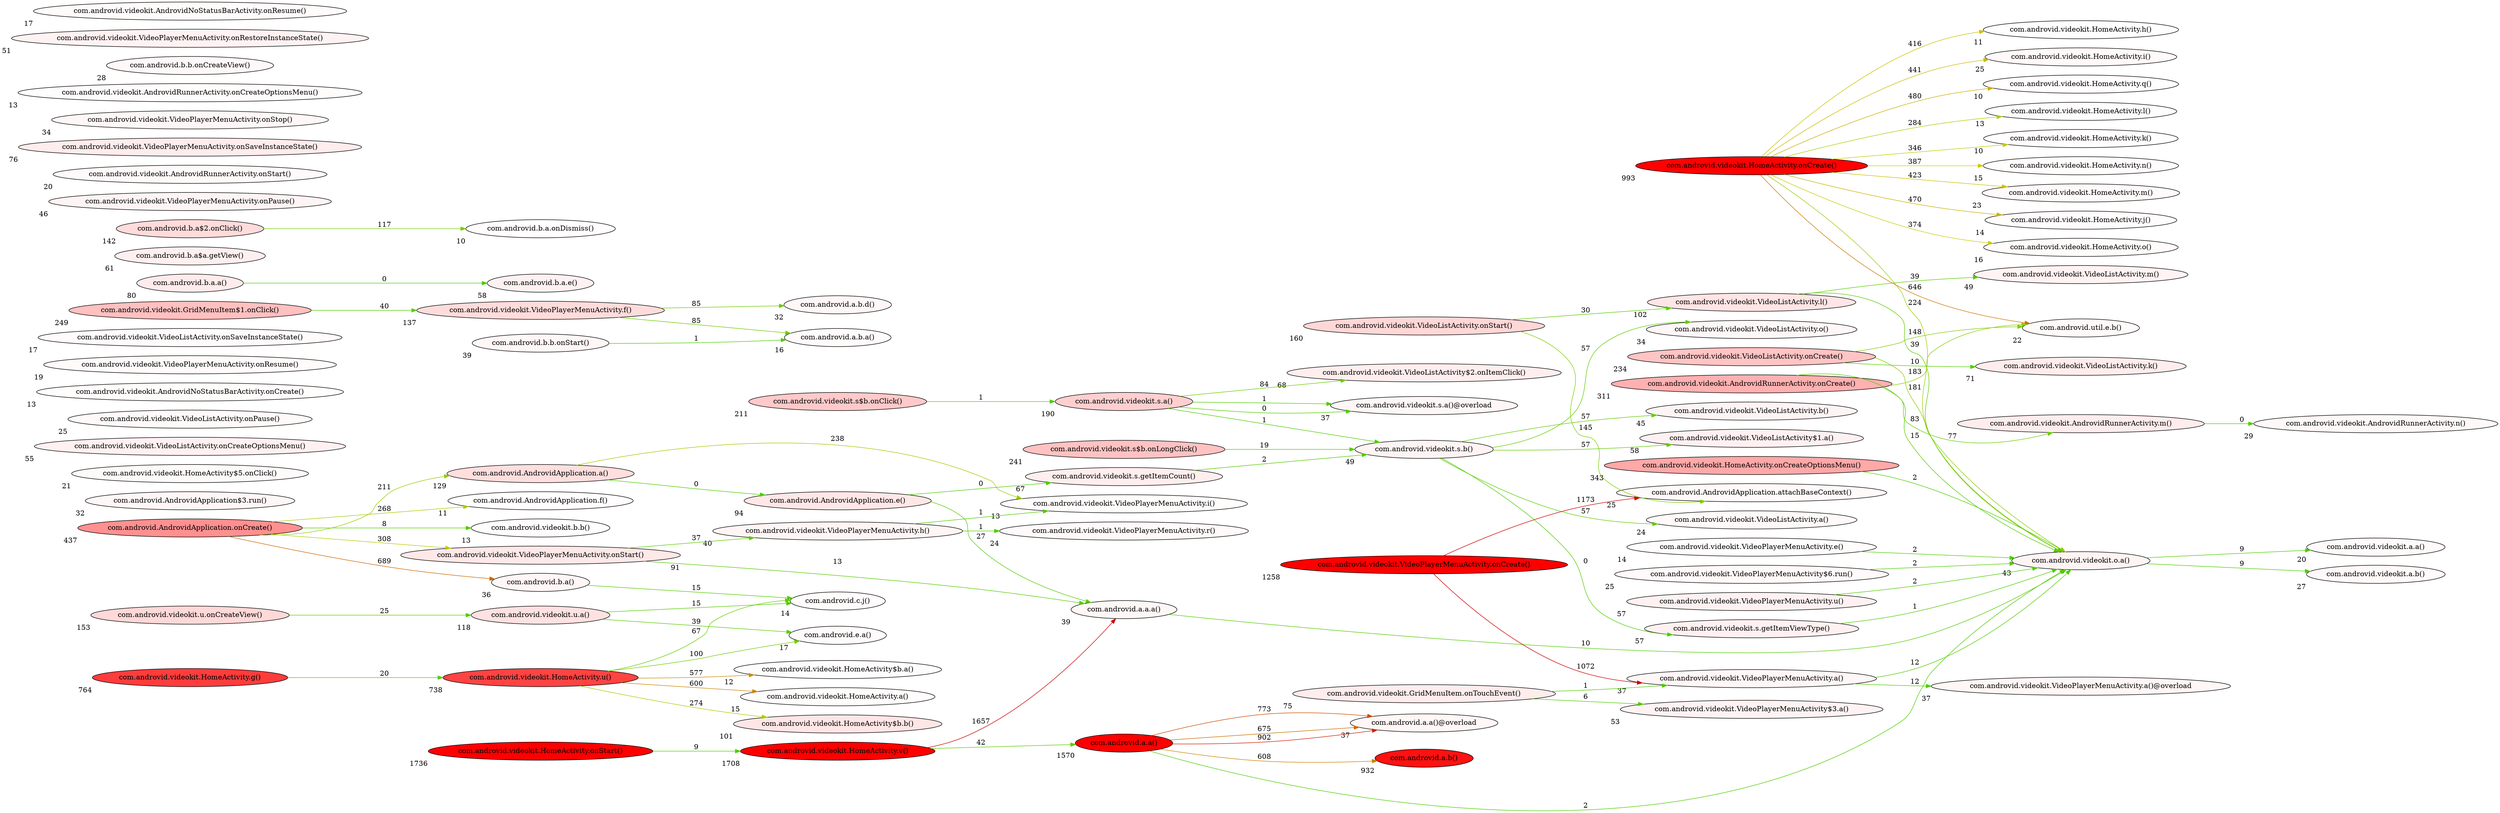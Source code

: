 digraph G {
	node [fillcolor="1 0.025 1" style=filled xlabel=25]
	"com.androvid.AndrovidApplication.attachBaseContext()"
	node [fillcolor="1 0.025 1" style=filled xlabel=25]
	"com.androvid.AndrovidApplication.attachBaseContext()"
	node [fillcolor="1 0.437 1" style=filled xlabel=437]
	"com.androvid.AndrovidApplication.onCreate()"
	node [fillcolor="1 0.437 1" style=filled xlabel=437]
	"com.androvid.AndrovidApplication.onCreate()"
	node [fillcolor="1 0.437 1" style=filled xlabel=437]
	"com.androvid.AndrovidApplication.onCreate()"
	node [fillcolor="1 0.013 1" style=filled xlabel=13]
	"com.androvid.videokit.b.b()"
	node [fillcolor="1 0.437 1" style=filled xlabel=437]
	"com.androvid.AndrovidApplication.onCreate()"
	node [fillcolor="1 0.129 1" style=filled xlabel=129]
	"com.androvid.AndrovidApplication.a()"
	node [fillcolor="1 0.437 1" style=filled xlabel=437]
	"com.androvid.AndrovidApplication.onCreate()"
	node [fillcolor="1 0.094 1" style=filled xlabel=94]
	"com.androvid.AndrovidApplication.e()"
	node [fillcolor="1 0.013 1" style=filled xlabel=13]
	"com.androvid.videokit.b.b()"
	node [fillcolor="1 0.013 1" style=filled xlabel=13]
	"com.androvid.videokit.b.b()"
	node [fillcolor="1 0.129 1" style=filled xlabel=129]
	"com.androvid.AndrovidApplication.a()"
	node [fillcolor="1 0.129 1" style=filled xlabel=129]
	"com.androvid.AndrovidApplication.a()"
	node [fillcolor="1 0.129 1" style=filled xlabel=129]
	"com.androvid.AndrovidApplication.a()"
	node [fillcolor="1 0.094 1" style=filled xlabel=94]
	"com.androvid.AndrovidApplication.e()"
	node [fillcolor="1 0.094 1" style=filled xlabel=94]
	"com.androvid.AndrovidApplication.e()"
	node [fillcolor="1 0.094 1" style=filled xlabel=94]
	"com.androvid.AndrovidApplication.e()"
	node [fillcolor="1 0.993 1" style=filled xlabel=993]
	"com.androvid.videokit.HomeActivity.onCreate()"
	node [fillcolor="1 0.993 1" style=filled xlabel=993]
	"com.androvid.videokit.HomeActivity.onCreate()"
	node [fillcolor="1 0.993 1" style=filled xlabel=993]
	"com.androvid.videokit.HomeActivity.onCreate()"
	node [fillcolor="1 0.043 1" style=filled xlabel=43]
	"com.androvid.videokit.o.a()"
	node [fillcolor="1 0.993 1" style=filled xlabel=993]
	"com.androvid.videokit.HomeActivity.onCreate()"
	node [fillcolor="1 0.02 1" style=filled xlabel=20]
	"com.androvid.videokit.a.a()"
	node [fillcolor="1 0.993 1" style=filled xlabel=993]
	"com.androvid.videokit.HomeActivity.onCreate()"
	node [fillcolor="1 0.027 1" style=filled xlabel=27]
	"com.androvid.videokit.a.b()"
	node [fillcolor="1 0.993 1" style=filled xlabel=993]
	"com.androvid.videokit.HomeActivity.onCreate()"
	node [fillcolor="1 0.015 1" style=filled xlabel=15]
	"com.androvid.videokit.o.a()"
	node [fillcolor="1 0.993 1" style=filled xlabel=993]
	"com.androvid.videokit.HomeActivity.onCreate()"
	node [fillcolor="1 0.01 1" style=filled xlabel=10]
	"com.androvid.videokit.HomeActivity.k()"
	node [fillcolor="1 0.993 1" style=filled xlabel=993]
	"com.androvid.videokit.HomeActivity.onCreate()"
	node [fillcolor="1 0.015 1" style=filled xlabel=15]
	"com.androvid.videokit.HomeActivity.n()"
	node [fillcolor="1 0.993 1" style=filled xlabel=993]
	"com.androvid.videokit.HomeActivity.onCreate()"
	node [fillcolor="1 0.023 1" style=filled xlabel=23]
	"com.androvid.videokit.HomeActivity.m()"
	node [fillcolor="1 0.993 1" style=filled xlabel=993]
	"com.androvid.videokit.HomeActivity.onCreate()"
	node [fillcolor="1 0.014 1" style=filled xlabel=14]
	"com.androvid.videokit.HomeActivity.j()"
	node [fillcolor="1 0.993 1" style=filled xlabel=993]
	"com.androvid.videokit.HomeActivity.onCreate()"
	node [fillcolor="1 0.022 1" style=filled xlabel=22]
	"com.androvid.util.e.b()"
	node [fillcolor="1 0.993 1" style=filled xlabel=993]
	"com.androvid.videokit.HomeActivity.onCreate()"
	node [fillcolor="1 0.016 1" style=filled xlabel=16]
	"com.androvid.videokit.o.a()"
	node [fillcolor="1 0.993 1" style=filled xlabel=993]
	"com.androvid.videokit.HomeActivity.onCreate()"
	node [fillcolor="1 0.013 1" style=filled xlabel=13]
	"com.androvid.videokit.o.a()"
	node [fillcolor="1 0.043 1" style=filled xlabel=43]
	"com.androvid.videokit.o.a()"
	node [fillcolor="1 0.043 1" style=filled xlabel=43]
	"com.androvid.videokit.o.a()"
	node [fillcolor="1 0.043 1" style=filled xlabel=43]
	"com.androvid.videokit.o.a()"
	node [fillcolor="1 0.02 1" style=filled xlabel=20]
	"com.androvid.videokit.a.a()"
	node [fillcolor="1 0.043 1" style=filled xlabel=43]
	"com.androvid.videokit.o.a()"
	node [fillcolor="1 0.027 1" style=filled xlabel=27]
	"com.androvid.videokit.a.b()"
	node [fillcolor="1 0.02 1" style=filled xlabel=20]
	"com.androvid.videokit.a.a()"
	node [fillcolor="1 0.02 1" style=filled xlabel=20]
	"com.androvid.videokit.a.a()"
	node [fillcolor="1 0.02 1" style=filled xlabel=20]
	"com.androvid.videokit.a.a()"
	node [fillcolor="1 0.027 1" style=filled xlabel=27]
	"com.androvid.videokit.a.b()"
	node [fillcolor="1 0.027 1" style=filled xlabel=27]
	"com.androvid.videokit.a.b()"
	node [fillcolor="1 0.027 1" style=filled xlabel=27]
	"com.androvid.videokit.a.b()"
	node [fillcolor="1 0.015 1" style=filled xlabel=15]
	"com.androvid.videokit.o.a()"
	node [fillcolor="1 0.015 1" style=filled xlabel=15]
	"com.androvid.videokit.o.a()"
	node [fillcolor="1 0.01 1" style=filled xlabel=10]
	"com.androvid.videokit.HomeActivity.k()"
	node [fillcolor="1 0.01 1" style=filled xlabel=10]
	"com.androvid.videokit.HomeActivity.k()"
	node [fillcolor="1 0.015 1" style=filled xlabel=15]
	"com.androvid.videokit.HomeActivity.n()"
	node [fillcolor="1 0.015 1" style=filled xlabel=15]
	"com.androvid.videokit.HomeActivity.n()"
	node [fillcolor="1 0.023 1" style=filled xlabel=23]
	"com.androvid.videokit.HomeActivity.m()"
	node [fillcolor="1 0.023 1" style=filled xlabel=23]
	"com.androvid.videokit.HomeActivity.m()"
	node [fillcolor="1 0.014 1" style=filled xlabel=14]
	"com.androvid.videokit.HomeActivity.j()"
	node [fillcolor="1 0.014 1" style=filled xlabel=14]
	"com.androvid.videokit.HomeActivity.j()"
	node [fillcolor="1 0.022 1" style=filled xlabel=22]
	"com.androvid.util.e.b()"
	node [fillcolor="1 0.022 1" style=filled xlabel=22]
	"com.androvid.util.e.b()"
	node [fillcolor="1 0.016 1" style=filled xlabel=16]
	"com.androvid.videokit.o.a()"
	node [fillcolor="1 0.016 1" style=filled xlabel=16]
	"com.androvid.videokit.o.a()"
	node [fillcolor="1 0.013 1" style=filled xlabel=13]
	"com.androvid.videokit.o.a()"
	node [fillcolor="1 0.013 1" style=filled xlabel=13]
	"com.androvid.videokit.o.a()"
	node [fillcolor="1 1.736 1" style=filled xlabel=1736]
	"com.androvid.videokit.HomeActivity.onStart()"
	node [fillcolor="1 1.736 1" style=filled xlabel=1736]
	"com.androvid.videokit.HomeActivity.onStart()"
	node [fillcolor="1 1.736 1" style=filled xlabel=1736]
	"com.androvid.videokit.HomeActivity.onStart()"
	node [fillcolor="1 1.708 1" style=filled xlabel=1708]
	"com.androvid.videokit.HomeActivity.v()"
	node [fillcolor="1 1.736 1" style=filled xlabel=1736]
	"com.androvid.videokit.HomeActivity.onStart()"
	node [fillcolor="1 1.57 1" style=filled xlabel=1570]
	"com.androvid.a.a()"
	node [fillcolor="1 1.736 1" style=filled xlabel=1736]
	"com.androvid.videokit.HomeActivity.onStart()"
	node [fillcolor="1 0.124 1" style=filled xlabel=124]
	"com.androvid.videokit.o.a()"
	node [fillcolor="1 1.736 1" style=filled xlabel=1736]
	"com.androvid.videokit.HomeActivity.onStart()"
	node [fillcolor="1 0.016 1" style=filled xlabel=16]
	"com.androvid.videokit.o.a()"
	node [fillcolor="1 1.736 1" style=filled xlabel=1736]
	"com.androvid.videokit.HomeActivity.onStart()"
	node [fillcolor="1 0.932 1" style=filled xlabel=932]
	"com.androvid.a.b()"
	node [fillcolor="1 1.736 1" style=filled xlabel=1736]
	"com.androvid.videokit.HomeActivity.onStart()"
	node [fillcolor="1 0.582 1" style=filled xlabel=582]
	"com.androvid.a.a()"
	node [fillcolor="1 1.736 1" style=filled xlabel=1736]
	"com.androvid.videokit.HomeActivity.onStart()"
	node [fillcolor="1 0.039 1" style=filled xlabel=39]
	"com.androvid.a.a.a()"
	node [fillcolor="1 1.736 1" style=filled xlabel=1736]
	"com.androvid.videokit.HomeActivity.onStart()"
	node [fillcolor="1 0.018 1" style=filled xlabel=18]
	"com.androvid.videokit.o.a()"
	node [fillcolor="1 1.708 1" style=filled xlabel=1708]
	"com.androvid.videokit.HomeActivity.v()"
	node [fillcolor="1 1.708 1" style=filled xlabel=1708]
	"com.androvid.videokit.HomeActivity.v()"
	node [fillcolor="1 1.708 1" style=filled xlabel=1708]
	"com.androvid.videokit.HomeActivity.v()"
	node [fillcolor="1 1.57 1" style=filled xlabel=1570]
	"com.androvid.a.a()"
	node [fillcolor="1 1.708 1" style=filled xlabel=1708]
	"com.androvid.videokit.HomeActivity.v()"
	node [fillcolor="1 0.124 1" style=filled xlabel=124]
	"com.androvid.videokit.o.a()"
	node [fillcolor="1 1.708 1" style=filled xlabel=1708]
	"com.androvid.videokit.HomeActivity.v()"
	node [fillcolor="1 0.016 1" style=filled xlabel=16]
	"com.androvid.videokit.o.a()"
	node [fillcolor="1 1.708 1" style=filled xlabel=1708]
	"com.androvid.videokit.HomeActivity.v()"
	node [fillcolor="1 0.932 1" style=filled xlabel=932]
	"com.androvid.a.b()"
	node [fillcolor="1 1.708 1" style=filled xlabel=1708]
	"com.androvid.videokit.HomeActivity.v()"
	node [fillcolor="1 0.582 1" style=filled xlabel=582]
	"com.androvid.a.a()"
	node [fillcolor="1 1.708 1" style=filled xlabel=1708]
	"com.androvid.videokit.HomeActivity.v()"
	node [fillcolor="1 0.039 1" style=filled xlabel=39]
	"com.androvid.a.a.a()"
	node [fillcolor="1 1.708 1" style=filled xlabel=1708]
	"com.androvid.videokit.HomeActivity.v()"
	node [fillcolor="1 0.018 1" style=filled xlabel=18]
	"com.androvid.videokit.o.a()"
	node [fillcolor="1 1.57 1" style=filled xlabel=1570]
	"com.androvid.a.a()"
	node [fillcolor="1 1.57 1" style=filled xlabel=1570]
	"com.androvid.a.a()"
	node [fillcolor="1 1.57 1" style=filled xlabel=1570]
	"com.androvid.a.a()"
	node [fillcolor="1 0.124 1" style=filled xlabel=124]
	"com.androvid.videokit.o.a()"
	node [fillcolor="1 1.57 1" style=filled xlabel=1570]
	"com.androvid.a.a()"
	node [fillcolor="1 0.016 1" style=filled xlabel=16]
	"com.androvid.videokit.o.a()"
	node [fillcolor="1 1.57 1" style=filled xlabel=1570]
	"com.androvid.a.a()"
	node [fillcolor="1 0.932 1" style=filled xlabel=932]
	"com.androvid.a.b()"
	node [fillcolor="1 1.57 1" style=filled xlabel=1570]
	"com.androvid.a.a()"
	node [fillcolor="1 0.582 1" style=filled xlabel=582]
	"com.androvid.a.a()"
	node [fillcolor="1 0.124 1" style=filled xlabel=124]
	"com.androvid.videokit.o.a()"
	node [fillcolor="1 0.124 1" style=filled xlabel=124]
	"com.androvid.videokit.o.a()"
	node [fillcolor="1 0.016 1" style=filled xlabel=16]
	"com.androvid.videokit.o.a()"
	node [fillcolor="1 0.016 1" style=filled xlabel=16]
	"com.androvid.videokit.o.a()"
	node [fillcolor="1 0.016 1" style=filled xlabel=16]
	"com.androvid.videokit.o.a()"
	node [fillcolor="1 0.932 1" style=filled xlabel=932]
	"com.androvid.a.b()"
	node [fillcolor="1 0.932 1" style=filled xlabel=932]
	"com.androvid.a.b()"
	node [fillcolor="1 0.932 1" style=filled xlabel=932]
	"com.androvid.a.b()"
	node [fillcolor="1 0.932 1" style=filled xlabel=932]
	"com.androvid.a.b()"
	node [fillcolor="1 0.582 1" style=filled xlabel=582]
	"com.androvid.a.a()"
	node [fillcolor="1 0.582 1" style=filled xlabel=582]
	"com.androvid.a.a()"
	node [fillcolor="1 0.582 1" style=filled xlabel=582]
	"com.androvid.a.a()"
	node [fillcolor="1 0.039 1" style=filled xlabel=39]
	"com.androvid.a.a.a()"
	node [fillcolor="1 0.039 1" style=filled xlabel=39]
	"com.androvid.a.a.a()"
	node [fillcolor="1 0.039 1" style=filled xlabel=39]
	"com.androvid.a.a.a()"
	node [fillcolor="1 0.018 1" style=filled xlabel=18]
	"com.androvid.videokit.o.a()"
	node [fillcolor="1 0.018 1" style=filled xlabel=18]
	"com.androvid.videokit.o.a()"
	node [fillcolor="1 0.018 1" style=filled xlabel=18]
	"com.androvid.videokit.o.a()"
	node [fillcolor="1 0.738 1" style=filled xlabel=738]
	"com.androvid.videokit.HomeActivity.u()"
	node [fillcolor="1 0.738 1" style=filled xlabel=738]
	"com.androvid.videokit.HomeActivity.u()"
	node [fillcolor="1 0.738 1" style=filled xlabel=738]
	"com.androvid.videokit.HomeActivity.u()"
	node [fillcolor="1 0.764 1" style=filled xlabel=764]
	"com.androvid.videokit.HomeActivity.g()"
	node [fillcolor="1 0.738 1" style=filled xlabel=738]
	"com.androvid.videokit.HomeActivity.u()"
	node [fillcolor="1 0.014 1" style=filled xlabel=14]
	"com.androvid.c.j()"
	node [fillcolor="1 0.738 1" style=filled xlabel=738]
	"com.androvid.videokit.HomeActivity.u()"
	node [fillcolor="1 0.017 1" style=filled xlabel=17]
	"com.androvid.e.a()"
	node [fillcolor="1 0.738 1" style=filled xlabel=738]
	"com.androvid.videokit.HomeActivity.u()"
	node [fillcolor="1 0.031 1" style=filled xlabel=31]
	"com.androvid.e.a()"
	node [fillcolor="1 0.738 1" style=filled xlabel=738]
	"com.androvid.videokit.HomeActivity.u()"
	node [fillcolor="1 0.03 1" style=filled xlabel=30]
	"com.androvid.e.a()"
	node [fillcolor="1 0.738 1" style=filled xlabel=738]
	"com.androvid.videokit.HomeActivity.u()"
	node [fillcolor="1 0.012 1" style=filled xlabel=12]
	"com.androvid.videokit.HomeActivity$b.a()"
	node [fillcolor="1 0.738 1" style=filled xlabel=738]
	"com.androvid.videokit.HomeActivity.u()"
	node [fillcolor="1 0.015 1" style=filled xlabel=15]
	"com.androvid.videokit.HomeActivity.a()"
	node [fillcolor="1 0.738 1" style=filled xlabel=738]
	"com.androvid.videokit.HomeActivity.u()"
	node [fillcolor="1 0.014 1" style=filled xlabel=14]
	"com.androvid.videokit.HomeActivity.a()"
	node [fillcolor="1 0.738 1" style=filled xlabel=738]
	"com.androvid.videokit.HomeActivity.u()"
	node [fillcolor="1 0.017 1" style=filled xlabel=17]
	"com.androvid.videokit.HomeActivity.a()"
	node [fillcolor="1 0.764 1" style=filled xlabel=764]
	"com.androvid.videokit.HomeActivity.g()"
	node [fillcolor="1 0.764 1" style=filled xlabel=764]
	"com.androvid.videokit.HomeActivity.g()"
	node [fillcolor="1 0.764 1" style=filled xlabel=764]
	"com.androvid.videokit.HomeActivity.g()"
	node [fillcolor="1 0.014 1" style=filled xlabel=14]
	"com.androvid.c.j()"
	node [fillcolor="1 0.764 1" style=filled xlabel=764]
	"com.androvid.videokit.HomeActivity.g()"
	node [fillcolor="1 0.017 1" style=filled xlabel=17]
	"com.androvid.e.a()"
	node [fillcolor="1 0.764 1" style=filled xlabel=764]
	"com.androvid.videokit.HomeActivity.g()"
	node [fillcolor="1 0.031 1" style=filled xlabel=31]
	"com.androvid.e.a()"
	node [fillcolor="1 0.764 1" style=filled xlabel=764]
	"com.androvid.videokit.HomeActivity.g()"
	node [fillcolor="1 0.03 1" style=filled xlabel=30]
	"com.androvid.e.a()"
	node [fillcolor="1 0.764 1" style=filled xlabel=764]
	"com.androvid.videokit.HomeActivity.g()"
	node [fillcolor="1 0.012 1" style=filled xlabel=12]
	"com.androvid.videokit.HomeActivity$b.a()"
	node [fillcolor="1 0.764 1" style=filled xlabel=764]
	"com.androvid.videokit.HomeActivity.g()"
	node [fillcolor="1 0.015 1" style=filled xlabel=15]
	"com.androvid.videokit.HomeActivity.a()"
	node [fillcolor="1 0.764 1" style=filled xlabel=764]
	"com.androvid.videokit.HomeActivity.g()"
	node [fillcolor="1 0.014 1" style=filled xlabel=14]
	"com.androvid.videokit.HomeActivity.a()"
	node [fillcolor="1 0.764 1" style=filled xlabel=764]
	"com.androvid.videokit.HomeActivity.g()"
	node [fillcolor="1 0.017 1" style=filled xlabel=17]
	"com.androvid.videokit.HomeActivity.a()"
	node [fillcolor="1 0.014 1" style=filled xlabel=14]
	"com.androvid.c.j()"
	node [fillcolor="1 0.014 1" style=filled xlabel=14]
	"com.androvid.c.j()"
	node [fillcolor="1 0.017 1" style=filled xlabel=17]
	"com.androvid.e.a()"
	node [fillcolor="1 0.017 1" style=filled xlabel=17]
	"com.androvid.e.a()"
	node [fillcolor="1 0.031 1" style=filled xlabel=31]
	"com.androvid.e.a()"
	node [fillcolor="1 0.031 1" style=filled xlabel=31]
	"com.androvid.e.a()"
	node [fillcolor="1 0.03 1" style=filled xlabel=30]
	"com.androvid.e.a()"
	node [fillcolor="1 0.03 1" style=filled xlabel=30]
	"com.androvid.e.a()"
	node [fillcolor="1 0.012 1" style=filled xlabel=12]
	"com.androvid.videokit.HomeActivity$b.a()"
	node [fillcolor="1 0.012 1" style=filled xlabel=12]
	"com.androvid.videokit.HomeActivity$b.a()"
	node [fillcolor="1 0.015 1" style=filled xlabel=15]
	"com.androvid.videokit.HomeActivity.a()"
	node [fillcolor="1 0.015 1" style=filled xlabel=15]
	"com.androvid.videokit.HomeActivity.a()"
	node [fillcolor="1 0.014 1" style=filled xlabel=14]
	"com.androvid.videokit.HomeActivity.a()"
	node [fillcolor="1 0.014 1" style=filled xlabel=14]
	"com.androvid.videokit.HomeActivity.a()"
	node [fillcolor="1 0.017 1" style=filled xlabel=17]
	"com.androvid.videokit.HomeActivity.a()"
	node [fillcolor="1 0.017 1" style=filled xlabel=17]
	"com.androvid.videokit.HomeActivity.a()"
	node [fillcolor="1 0.343 1" style=filled xlabel=343]
	"com.androvid.videokit.HomeActivity.onCreateOptionsMenu()"
	node [fillcolor="1 0.343 1" style=filled xlabel=343]
	"com.androvid.videokit.HomeActivity.onCreateOptionsMenu()"
	node [fillcolor="1 0.343 1" style=filled xlabel=343]
	"com.androvid.videokit.HomeActivity.onCreateOptionsMenu()"
	node [fillcolor="1 0.067 1" style=filled xlabel=67]
	"com.androvid.videokit.o.a()"
	node [fillcolor="1 0.067 1" style=filled xlabel=67]
	"com.androvid.videokit.o.a()"
	node [fillcolor="1 0.067 1" style=filled xlabel=67]
	"com.androvid.videokit.o.a()"
	node [fillcolor="1 0.032 1" style=filled xlabel=32]
	"com.androvid.AndrovidApplication$3.run()"
	node [fillcolor="1 0.032 1" style=filled xlabel=32]
	"com.androvid.AndrovidApplication$3.run()"
	node [fillcolor="1 0.043 1" style=filled xlabel=43]
	"com.androvid.AndrovidApplication.attachBaseContext()"
	node [fillcolor="1 0.043 1" style=filled xlabel=43]
	"com.androvid.AndrovidApplication.attachBaseContext()"
	node [fillcolor="1 0.457 1" style=filled xlabel=457]
	"com.androvid.AndrovidApplication.onCreate()"
	node [fillcolor="1 0.457 1" style=filled xlabel=457]
	"com.androvid.AndrovidApplication.onCreate()"
	node [fillcolor="1 0.457 1" style=filled xlabel=457]
	"com.androvid.AndrovidApplication.onCreate()"
	node [fillcolor="1 0.018 1" style=filled xlabel=18]
	"com.androvid.videokit.b.b()"
	node [fillcolor="1 0.457 1" style=filled xlabel=457]
	"com.androvid.AndrovidApplication.onCreate()"
	node [fillcolor="1 0.114 1" style=filled xlabel=114]
	"com.androvid.AndrovidApplication.a()"
	node [fillcolor="1 0.457 1" style=filled xlabel=457]
	"com.androvid.AndrovidApplication.onCreate()"
	node [fillcolor="1 0.078 1" style=filled xlabel=78]
	"com.androvid.AndrovidApplication.e()"
	node [fillcolor="1 0.018 1" style=filled xlabel=18]
	"com.androvid.videokit.b.b()"
	node [fillcolor="1 0.018 1" style=filled xlabel=18]
	"com.androvid.videokit.b.b()"
	node [fillcolor="1 0.114 1" style=filled xlabel=114]
	"com.androvid.AndrovidApplication.a()"
	node [fillcolor="1 0.114 1" style=filled xlabel=114]
	"com.androvid.AndrovidApplication.a()"
	node [fillcolor="1 0.114 1" style=filled xlabel=114]
	"com.androvid.AndrovidApplication.a()"
	node [fillcolor="1 0.078 1" style=filled xlabel=78]
	"com.androvid.AndrovidApplication.e()"
	node [fillcolor="1 0.078 1" style=filled xlabel=78]
	"com.androvid.AndrovidApplication.e()"
	node [fillcolor="1 0.078 1" style=filled xlabel=78]
	"com.androvid.AndrovidApplication.e()"
	node [fillcolor="1 0.824 1" style=filled xlabel=824]
	"com.androvid.videokit.HomeActivity.onCreate()"
	node [fillcolor="1 0.824 1" style=filled xlabel=824]
	"com.androvid.videokit.HomeActivity.onCreate()"
	node [fillcolor="1 0.824 1" style=filled xlabel=824]
	"com.androvid.videokit.HomeActivity.onCreate()"
	node [fillcolor="1 0.021 1" style=filled xlabel=21]
	"com.androvid.videokit.o.a()"
	node [fillcolor="1 0.824 1" style=filled xlabel=824]
	"com.androvid.videokit.HomeActivity.onCreate()"
	node [fillcolor="1 0.01 1" style=filled xlabel=10]
	"com.androvid.videokit.a.b()"
	node [fillcolor="1 0.824 1" style=filled xlabel=824]
	"com.androvid.videokit.HomeActivity.onCreate()"
	node [fillcolor="1 0.017 1" style=filled xlabel=17]
	"com.androvid.videokit.o.a()"
	node [fillcolor="1 0.824 1" style=filled xlabel=824]
	"com.androvid.videokit.HomeActivity.onCreate()"
	node [fillcolor="1 0.01 1" style=filled xlabel=10]
	"com.androvid.videokit.HomeActivity.k()"
	node [fillcolor="1 0.824 1" style=filled xlabel=824]
	"com.androvid.videokit.HomeActivity.onCreate()"
	node [fillcolor="1 0.023 1" style=filled xlabel=23]
	"com.androvid.videokit.HomeActivity.n()"
	node [fillcolor="1 0.824 1" style=filled xlabel=824]
	"com.androvid.videokit.HomeActivity.onCreate()"
	node [fillcolor="1 0.023 1" style=filled xlabel=23]
	"com.androvid.videokit.HomeActivity.m()"
	node [fillcolor="1 0.824 1" style=filled xlabel=824]
	"com.androvid.videokit.HomeActivity.onCreate()"
	node [fillcolor="1 0.014 1" style=filled xlabel=14]
	"com.androvid.videokit.HomeActivity.j()"
	node [fillcolor="1 0.824 1" style=filled xlabel=824]
	"com.androvid.videokit.HomeActivity.onCreate()"
	node [fillcolor="1 0.016 1" style=filled xlabel=16]
	"com.androvid.videokit.HomeActivity.o()"
	node [fillcolor="1 0.824 1" style=filled xlabel=824]
	"com.androvid.videokit.HomeActivity.onCreate()"
	node [fillcolor="1 0.011 1" style=filled xlabel=11]
	"com.androvid.videokit.HomeActivity.h()"
	node [fillcolor="1 0.824 1" style=filled xlabel=824]
	"com.androvid.videokit.HomeActivity.onCreate()"
	node [fillcolor="1 0.025 1" style=filled xlabel=25]
	"com.androvid.videokit.HomeActivity.i()"
	node [fillcolor="1 0.824 1" style=filled xlabel=824]
	"com.androvid.videokit.HomeActivity.onCreate()"
	node [fillcolor="1 0.01 1" style=filled xlabel=10]
	"com.androvid.videokit.HomeActivity.q()"
	node [fillcolor="1 0.824 1" style=filled xlabel=824]
	"com.androvid.videokit.HomeActivity.onCreate()"
	node [fillcolor="1 0.02 1" style=filled xlabel=20]
	"com.androvid.util.e.b()"
	node [fillcolor="1 0.824 1" style=filled xlabel=824]
	"com.androvid.videokit.HomeActivity.onCreate()"
	node [fillcolor="1 0.015 1" style=filled xlabel=15]
	"com.androvid.videokit.o.a()"
	node [fillcolor="1 0.824 1" style=filled xlabel=824]
	"com.androvid.videokit.HomeActivity.onCreate()"
	node [fillcolor="1 0.023 1" style=filled xlabel=23]
	"com.androvid.videokit.o.a()"
	node [fillcolor="1 0.021 1" style=filled xlabel=21]
	"com.androvid.videokit.o.a()"
	node [fillcolor="1 0.021 1" style=filled xlabel=21]
	"com.androvid.videokit.o.a()"
	node [fillcolor="1 0.021 1" style=filled xlabel=21]
	"com.androvid.videokit.o.a()"
	node [fillcolor="1 0.01 1" style=filled xlabel=10]
	"com.androvid.videokit.a.b()"
	node [fillcolor="1 0.01 1" style=filled xlabel=10]
	"com.androvid.videokit.a.b()"
	node [fillcolor="1 0.01 1" style=filled xlabel=10]
	"com.androvid.videokit.a.b()"
	node [fillcolor="1 0.017 1" style=filled xlabel=17]
	"com.androvid.videokit.o.a()"
	node [fillcolor="1 0.017 1" style=filled xlabel=17]
	"com.androvid.videokit.o.a()"
	node [fillcolor="1 0.01 1" style=filled xlabel=10]
	"com.androvid.videokit.HomeActivity.k()"
	node [fillcolor="1 0.01 1" style=filled xlabel=10]
	"com.androvid.videokit.HomeActivity.k()"
	node [fillcolor="1 0.023 1" style=filled xlabel=23]
	"com.androvid.videokit.HomeActivity.n()"
	node [fillcolor="1 0.023 1" style=filled xlabel=23]
	"com.androvid.videokit.HomeActivity.n()"
	node [fillcolor="1 0.023 1" style=filled xlabel=23]
	"com.androvid.videokit.HomeActivity.m()"
	node [fillcolor="1 0.023 1" style=filled xlabel=23]
	"com.androvid.videokit.HomeActivity.m()"
	node [fillcolor="1 0.014 1" style=filled xlabel=14]
	"com.androvid.videokit.HomeActivity.j()"
	node [fillcolor="1 0.014 1" style=filled xlabel=14]
	"com.androvid.videokit.HomeActivity.j()"
	node [fillcolor="1 0.016 1" style=filled xlabel=16]
	"com.androvid.videokit.HomeActivity.o()"
	node [fillcolor="1 0.016 1" style=filled xlabel=16]
	"com.androvid.videokit.HomeActivity.o()"
	node [fillcolor="1 0.011 1" style=filled xlabel=11]
	"com.androvid.videokit.HomeActivity.h()"
	node [fillcolor="1 0.011 1" style=filled xlabel=11]
	"com.androvid.videokit.HomeActivity.h()"
	node [fillcolor="1 0.025 1" style=filled xlabel=25]
	"com.androvid.videokit.HomeActivity.i()"
	node [fillcolor="1 0.025 1" style=filled xlabel=25]
	"com.androvid.videokit.HomeActivity.i()"
	node [fillcolor="1 0.01 1" style=filled xlabel=10]
	"com.androvid.videokit.HomeActivity.q()"
	node [fillcolor="1 0.01 1" style=filled xlabel=10]
	"com.androvid.videokit.HomeActivity.q()"
	node [fillcolor="1 0.02 1" style=filled xlabel=20]
	"com.androvid.util.e.b()"
	node [fillcolor="1 0.02 1" style=filled xlabel=20]
	"com.androvid.util.e.b()"
	node [fillcolor="1 0.015 1" style=filled xlabel=15]
	"com.androvid.videokit.o.a()"
	node [fillcolor="1 0.015 1" style=filled xlabel=15]
	"com.androvid.videokit.o.a()"
	node [fillcolor="1 0.023 1" style=filled xlabel=23]
	"com.androvid.videokit.o.a()"
	node [fillcolor="1 0.023 1" style=filled xlabel=23]
	"com.androvid.videokit.o.a()"
	node [fillcolor="1 1.297 1" style=filled xlabel=1297]
	"com.androvid.videokit.HomeActivity.onStart()"
	node [fillcolor="1 1.297 1" style=filled xlabel=1297]
	"com.androvid.videokit.HomeActivity.onStart()"
	node [fillcolor="1 1.297 1" style=filled xlabel=1297]
	"com.androvid.videokit.HomeActivity.onStart()"
	node [fillcolor="1 1.273 1" style=filled xlabel=1273]
	"com.androvid.videokit.HomeActivity.v()"
	node [fillcolor="1 1.297 1" style=filled xlabel=1297]
	"com.androvid.videokit.HomeActivity.onStart()"
	node [fillcolor="1 0.044 1" style=filled xlabel=44]
	"com.androvid.videokit.o.a()"
	node [fillcolor="1 1.297 1" style=filled xlabel=1297]
	"com.androvid.videokit.HomeActivity.onStart()"
	node [fillcolor="1 1.123 1" style=filled xlabel=1123]
	"com.androvid.a.a()"
	node [fillcolor="1 1.297 1" style=filled xlabel=1297]
	"com.androvid.videokit.HomeActivity.onStart()"
	node [fillcolor="1 0.043 1" style=filled xlabel=43]
	"com.androvid.videokit.o.a()"
	node [fillcolor="1 1.297 1" style=filled xlabel=1297]
	"com.androvid.videokit.HomeActivity.onStart()"
	node [fillcolor="1 0.871 1" style=filled xlabel=871]
	"com.androvid.a.b()"
	node [fillcolor="1 1.297 1" style=filled xlabel=1297]
	"com.androvid.videokit.HomeActivity.onStart()"
	node [fillcolor="1 0.294 1" style=filled xlabel=294]
	"com.androvid.a.a()"
	node [fillcolor="1 1.297 1" style=filled xlabel=1297]
	"com.androvid.videokit.HomeActivity.onStart()"
	node [fillcolor="1 0.031 1" style=filled xlabel=31]
	"com.androvid.videokit.o.a()"
	node [fillcolor="1 1.297 1" style=filled xlabel=1297]
	"com.androvid.videokit.HomeActivity.onStart()"
	node [fillcolor="1 0.049 1" style=filled xlabel=49]
	"com.androvid.a.a.a()"
	node [fillcolor="1 1.273 1" style=filled xlabel=1273]
	"com.androvid.videokit.HomeActivity.v()"
	node [fillcolor="1 1.273 1" style=filled xlabel=1273]
	"com.androvid.videokit.HomeActivity.v()"
	node [fillcolor="1 1.273 1" style=filled xlabel=1273]
	"com.androvid.videokit.HomeActivity.v()"
	node [fillcolor="1 0.044 1" style=filled xlabel=44]
	"com.androvid.videokit.o.a()"
	node [fillcolor="1 1.273 1" style=filled xlabel=1273]
	"com.androvid.videokit.HomeActivity.v()"
	node [fillcolor="1 1.123 1" style=filled xlabel=1123]
	"com.androvid.a.a()"
	node [fillcolor="1 1.273 1" style=filled xlabel=1273]
	"com.androvid.videokit.HomeActivity.v()"
	node [fillcolor="1 0.043 1" style=filled xlabel=43]
	"com.androvid.videokit.o.a()"
	node [fillcolor="1 1.273 1" style=filled xlabel=1273]
	"com.androvid.videokit.HomeActivity.v()"
	node [fillcolor="1 0.871 1" style=filled xlabel=871]
	"com.androvid.a.b()"
	node [fillcolor="1 1.273 1" style=filled xlabel=1273]
	"com.androvid.videokit.HomeActivity.v()"
	node [fillcolor="1 0.294 1" style=filled xlabel=294]
	"com.androvid.a.a()"
	node [fillcolor="1 1.273 1" style=filled xlabel=1273]
	"com.androvid.videokit.HomeActivity.v()"
	node [fillcolor="1 0.031 1" style=filled xlabel=31]
	"com.androvid.videokit.o.a()"
	node [fillcolor="1 1.273 1" style=filled xlabel=1273]
	"com.androvid.videokit.HomeActivity.v()"
	node [fillcolor="1 0.049 1" style=filled xlabel=49]
	"com.androvid.a.a.a()"
	node [fillcolor="1 0.044 1" style=filled xlabel=44]
	"com.androvid.videokit.o.a()"
	node [fillcolor="1 0.044 1" style=filled xlabel=44]
	"com.androvid.videokit.o.a()"
	node [fillcolor="1 0.044 1" style=filled xlabel=44]
	"com.androvid.videokit.o.a()"
	node [fillcolor="1 1.123 1" style=filled xlabel=1123]
	"com.androvid.a.a()"
	node [fillcolor="1 1.123 1" style=filled xlabel=1123]
	"com.androvid.a.a()"
	node [fillcolor="1 1.123 1" style=filled xlabel=1123]
	"com.androvid.a.a()"
	node [fillcolor="1 1.123 1" style=filled xlabel=1123]
	"com.androvid.a.a()"
	node [fillcolor="1 0.043 1" style=filled xlabel=43]
	"com.androvid.videokit.o.a()"
	node [fillcolor="1 1.123 1" style=filled xlabel=1123]
	"com.androvid.a.a()"
	node [fillcolor="1 0.871 1" style=filled xlabel=871]
	"com.androvid.a.b()"
	node [fillcolor="1 1.123 1" style=filled xlabel=1123]
	"com.androvid.a.a()"
	node [fillcolor="1 0.294 1" style=filled xlabel=294]
	"com.androvid.a.a()"
	node [fillcolor="1 0.043 1" style=filled xlabel=43]
	"com.androvid.videokit.o.a()"
	node [fillcolor="1 0.043 1" style=filled xlabel=43]
	"com.androvid.videokit.o.a()"
	node [fillcolor="1 0.043 1" style=filled xlabel=43]
	"com.androvid.videokit.o.a()"
	node [fillcolor="1 0.871 1" style=filled xlabel=871]
	"com.androvid.a.b()"
	node [fillcolor="1 0.871 1" style=filled xlabel=871]
	"com.androvid.a.b()"
	node [fillcolor="1 0.871 1" style=filled xlabel=871]
	"com.androvid.a.b()"
	node [fillcolor="1 0.871 1" style=filled xlabel=871]
	"com.androvid.a.b()"
	node [fillcolor="1 0.294 1" style=filled xlabel=294]
	"com.androvid.a.a()"
	node [fillcolor="1 0.294 1" style=filled xlabel=294]
	"com.androvid.a.a()"
	node [fillcolor="1 0.294 1" style=filled xlabel=294]
	"com.androvid.a.a()"
	node [fillcolor="1 0.031 1" style=filled xlabel=31]
	"com.androvid.videokit.o.a()"
	node [fillcolor="1 0.031 1" style=filled xlabel=31]
	"com.androvid.videokit.o.a()"
	node [fillcolor="1 0.031 1" style=filled xlabel=31]
	"com.androvid.videokit.o.a()"
	node [fillcolor="1 0.049 1" style=filled xlabel=49]
	"com.androvid.a.a.a()"
	node [fillcolor="1 0.049 1" style=filled xlabel=49]
	"com.androvid.a.a.a()"
	node [fillcolor="1 0.049 1" style=filled xlabel=49]
	"com.androvid.a.a.a()"
	node [fillcolor="1 0.697 1" style=filled xlabel=697]
	"com.androvid.videokit.HomeActivity.u()"
	node [fillcolor="1 0.697 1" style=filled xlabel=697]
	"com.androvid.videokit.HomeActivity.u()"
	node [fillcolor="1 0.697 1" style=filled xlabel=697]
	"com.androvid.videokit.HomeActivity.u()"
	node [fillcolor="1 0.775 1" style=filled xlabel=775]
	"com.androvid.videokit.HomeActivity.g()"
	node [fillcolor="1 0.697 1" style=filled xlabel=697]
	"com.androvid.videokit.HomeActivity.u()"
	node [fillcolor="1 0.031 1" style=filled xlabel=31]
	"com.androvid.c.j()"
	node [fillcolor="1 0.697 1" style=filled xlabel=697]
	"com.androvid.videokit.HomeActivity.u()"
	node [fillcolor="1 0.016 1" style=filled xlabel=16]
	"com.androvid.e.a()"
	node [fillcolor="1 0.697 1" style=filled xlabel=697]
	"com.androvid.videokit.HomeActivity.u()"
	node [fillcolor="1 0.017 1" style=filled xlabel=17]
	"com.androvid.e.a()"
	node [fillcolor="1 0.697 1" style=filled xlabel=697]
	"com.androvid.videokit.HomeActivity.u()"
	node [fillcolor="1 0.013 1" style=filled xlabel=13]
	"com.androvid.e.a()"
	node [fillcolor="1 0.697 1" style=filled xlabel=697]
	"com.androvid.videokit.HomeActivity.u()"
	node [fillcolor="1 0.033 1" style=filled xlabel=33]
	"com.androvid.videokit.HomeActivity.a()"
	node [fillcolor="1 0.697 1" style=filled xlabel=697]
	"com.androvid.videokit.HomeActivity.u()"
	node [fillcolor="1 0.045 1" style=filled xlabel=45]
	"com.androvid.videokit.HomeActivity.a()"
	node [fillcolor="1 0.697 1" style=filled xlabel=697]
	"com.androvid.videokit.HomeActivity.u()"
	node [fillcolor="1 0.038 1" style=filled xlabel=38]
	"com.androvid.videokit.HomeActivity.a()"
	node [fillcolor="1 0.775 1" style=filled xlabel=775]
	"com.androvid.videokit.HomeActivity.g()"
	node [fillcolor="1 0.775 1" style=filled xlabel=775]
	"com.androvid.videokit.HomeActivity.g()"
	node [fillcolor="1 0.775 1" style=filled xlabel=775]
	"com.androvid.videokit.HomeActivity.g()"
	node [fillcolor="1 0.031 1" style=filled xlabel=31]
	"com.androvid.c.j()"
	node [fillcolor="1 0.775 1" style=filled xlabel=775]
	"com.androvid.videokit.HomeActivity.g()"
	node [fillcolor="1 0.016 1" style=filled xlabel=16]
	"com.androvid.e.a()"
	node [fillcolor="1 0.775 1" style=filled xlabel=775]
	"com.androvid.videokit.HomeActivity.g()"
	node [fillcolor="1 0.017 1" style=filled xlabel=17]
	"com.androvid.e.a()"
	node [fillcolor="1 0.775 1" style=filled xlabel=775]
	"com.androvid.videokit.HomeActivity.g()"
	node [fillcolor="1 0.013 1" style=filled xlabel=13]
	"com.androvid.e.a()"
	node [fillcolor="1 0.775 1" style=filled xlabel=775]
	"com.androvid.videokit.HomeActivity.g()"
	node [fillcolor="1 0.033 1" style=filled xlabel=33]
	"com.androvid.videokit.HomeActivity.a()"
	node [fillcolor="1 0.775 1" style=filled xlabel=775]
	"com.androvid.videokit.HomeActivity.g()"
	node [fillcolor="1 0.045 1" style=filled xlabel=45]
	"com.androvid.videokit.HomeActivity.a()"
	node [fillcolor="1 0.775 1" style=filled xlabel=775]
	"com.androvid.videokit.HomeActivity.g()"
	node [fillcolor="1 0.038 1" style=filled xlabel=38]
	"com.androvid.videokit.HomeActivity.a()"
	node [fillcolor="1 0.031 1" style=filled xlabel=31]
	"com.androvid.c.j()"
	node [fillcolor="1 0.031 1" style=filled xlabel=31]
	"com.androvid.c.j()"
	node [fillcolor="1 0.016 1" style=filled xlabel=16]
	"com.androvid.e.a()"
	node [fillcolor="1 0.016 1" style=filled xlabel=16]
	"com.androvid.e.a()"
	node [fillcolor="1 0.017 1" style=filled xlabel=17]
	"com.androvid.e.a()"
	node [fillcolor="1 0.017 1" style=filled xlabel=17]
	"com.androvid.e.a()"
	node [fillcolor="1 0.013 1" style=filled xlabel=13]
	"com.androvid.e.a()"
	node [fillcolor="1 0.013 1" style=filled xlabel=13]
	"com.androvid.e.a()"
	node [fillcolor="1 0.033 1" style=filled xlabel=33]
	"com.androvid.videokit.HomeActivity.a()"
	node [fillcolor="1 0.033 1" style=filled xlabel=33]
	"com.androvid.videokit.HomeActivity.a()"
	node [fillcolor="1 0.045 1" style=filled xlabel=45]
	"com.androvid.videokit.HomeActivity.a()"
	node [fillcolor="1 0.045 1" style=filled xlabel=45]
	"com.androvid.videokit.HomeActivity.a()"
	node [fillcolor="1 0.038 1" style=filled xlabel=38]
	"com.androvid.videokit.HomeActivity.a()"
	node [fillcolor="1 0.038 1" style=filled xlabel=38]
	"com.androvid.videokit.HomeActivity.a()"
	node [fillcolor="1 0.055 1" style=filled xlabel=55]
	"com.androvid.videokit.HomeActivity.onCreateOptionsMenu()"
	node [fillcolor="1 0.055 1" style=filled xlabel=55]
	"com.androvid.videokit.HomeActivity.onCreateOptionsMenu()"
	node [fillcolor="1 0.055 1" style=filled xlabel=55]
	"com.androvid.videokit.HomeActivity.onCreateOptionsMenu()"
	node [fillcolor="1 0.033 1" style=filled xlabel=33]
	"com.androvid.videokit.o.a()"
	node [fillcolor="1 0.033 1" style=filled xlabel=33]
	"com.androvid.videokit.o.a()"
	node [fillcolor="1 0.033 1" style=filled xlabel=33]
	"com.androvid.videokit.o.a()"
	node [fillcolor="1 0.021 1" style=filled xlabel=21]
	"com.androvid.videokit.HomeActivity$5.onClick()"
	node [fillcolor="1 0.021 1" style=filled xlabel=21]
	"com.androvid.videokit.HomeActivity$5.onClick()"
	node [fillcolor="1 0.234 1" style=filled xlabel=234]
	"com.androvid.videokit.VideoListActivity.onCreate()"
	node [fillcolor="1 0.234 1" style=filled xlabel=234]
	"com.androvid.videokit.VideoListActivity.onCreate()"
	node [fillcolor="1 0.234 1" style=filled xlabel=234]
	"com.androvid.videokit.VideoListActivity.onCreate()"
	node [fillcolor="1 0.071 1" style=filled xlabel=71]
	"com.androvid.videokit.VideoListActivity.k()"
	node [fillcolor="1 0.234 1" style=filled xlabel=234]
	"com.androvid.videokit.VideoListActivity.onCreate()"
	node [fillcolor="1 0.02 1" style=filled xlabel=20]
	"com.androvid.util.e.b()"
	node [fillcolor="1 0.234 1" style=filled xlabel=234]
	"com.androvid.videokit.VideoListActivity.onCreate()"
	node [fillcolor="1 0.026 1" style=filled xlabel=26]
	"com.androvid.videokit.o.a()"
	node [fillcolor="1 0.071 1" style=filled xlabel=71]
	"com.androvid.videokit.VideoListActivity.k()"
	node [fillcolor="1 0.071 1" style=filled xlabel=71]
	"com.androvid.videokit.VideoListActivity.k()"
	node [fillcolor="1 0.02 1" style=filled xlabel=20]
	"com.androvid.util.e.b()"
	node [fillcolor="1 0.02 1" style=filled xlabel=20]
	"com.androvid.util.e.b()"
	node [fillcolor="1 0.026 1" style=filled xlabel=26]
	"com.androvid.videokit.o.a()"
	node [fillcolor="1 0.026 1" style=filled xlabel=26]
	"com.androvid.videokit.o.a()"
	node [fillcolor="1 0.16 1" style=filled xlabel=160]
	"com.androvid.videokit.VideoListActivity.onStart()"
	node [fillcolor="1 0.16 1" style=filled xlabel=160]
	"com.androvid.videokit.VideoListActivity.onStart()"
	node [fillcolor="1 0.16 1" style=filled xlabel=160]
	"com.androvid.videokit.VideoListActivity.onStart()"
	node [fillcolor="1 0.102 1" style=filled xlabel=102]
	"com.androvid.videokit.VideoListActivity.l()"
	node [fillcolor="1 0.16 1" style=filled xlabel=160]
	"com.androvid.videokit.VideoListActivity.onStart()"
	node [fillcolor="1 0.026 1" style=filled xlabel=26]
	"com.androvid.videokit.o.a()"
	node [fillcolor="1 0.16 1" style=filled xlabel=160]
	"com.androvid.videokit.VideoListActivity.onStart()"
	node [fillcolor="1 0.049 1" style=filled xlabel=49]
	"com.androvid.videokit.VideoListActivity.m()"
	node [fillcolor="1 0.102 1" style=filled xlabel=102]
	"com.androvid.videokit.VideoListActivity.l()"
	node [fillcolor="1 0.102 1" style=filled xlabel=102]
	"com.androvid.videokit.VideoListActivity.l()"
	node [fillcolor="1 0.102 1" style=filled xlabel=102]
	"com.androvid.videokit.VideoListActivity.l()"
	node [fillcolor="1 0.026 1" style=filled xlabel=26]
	"com.androvid.videokit.o.a()"
	node [fillcolor="1 0.102 1" style=filled xlabel=102]
	"com.androvid.videokit.VideoListActivity.l()"
	node [fillcolor="1 0.049 1" style=filled xlabel=49]
	"com.androvid.videokit.VideoListActivity.m()"
	node [fillcolor="1 0.026 1" style=filled xlabel=26]
	"com.androvid.videokit.o.a()"
	node [fillcolor="1 0.026 1" style=filled xlabel=26]
	"com.androvid.videokit.o.a()"
	node [fillcolor="1 0.026 1" style=filled xlabel=26]
	"com.androvid.videokit.o.a()"
	node [fillcolor="1 0.049 1" style=filled xlabel=49]
	"com.androvid.videokit.VideoListActivity.m()"
	node [fillcolor="1 0.049 1" style=filled xlabel=49]
	"com.androvid.videokit.VideoListActivity.m()"
	node [fillcolor="1 0.049 1" style=filled xlabel=49]
	"com.androvid.videokit.VideoListActivity.m()"
	node [fillcolor="1 0.033 1" style=filled xlabel=33]
	"com.androvid.AndrovidApplication.attachBaseContext()"
	node [fillcolor="1 0.033 1" style=filled xlabel=33]
	"com.androvid.AndrovidApplication.attachBaseContext()"
	node [fillcolor="1 0.744 1" style=filled xlabel=744]
	"com.androvid.AndrovidApplication.onCreate()"
	node [fillcolor="1 0.744 1" style=filled xlabel=744]
	"com.androvid.AndrovidApplication.onCreate()"
	node [fillcolor="1 0.744 1" style=filled xlabel=744]
	"com.androvid.AndrovidApplication.onCreate()"
	node [fillcolor="1 0.012 1" style=filled xlabel=12]
	"com.androvid.videokit.b.b()"
	node [fillcolor="1 0.744 1" style=filled xlabel=744]
	"com.androvid.AndrovidApplication.onCreate()"
	node [fillcolor="1 0.049 1" style=filled xlabel=49]
	"com.androvid.videokit.s.b()"
	node [fillcolor="1 0.744 1" style=filled xlabel=744]
	"com.androvid.AndrovidApplication.onCreate()"
	node [fillcolor="1 0.067 1" style=filled xlabel=67]
	"com.androvid.videokit.s.getItemCount()"
	node [fillcolor="1 0.744 1" style=filled xlabel=744]
	"com.androvid.AndrovidApplication.onCreate()"
	node [fillcolor="1 0.032 1" style=filled xlabel=32]
	"com.androvid.videokit.o.a()"
	node [fillcolor="1 0.744 1" style=filled xlabel=744]
	"com.androvid.AndrovidApplication.onCreate()"
	node [fillcolor="1 0.047 1" style=filled xlabel=47]
	"com.androvid.videokit.o.a()"
	node [fillcolor="1 0.744 1" style=filled xlabel=744]
	"com.androvid.AndrovidApplication.onCreate()"
	node [fillcolor="1 0.064 1" style=filled xlabel=64]
	"com.androvid.videokit.s.b()"
	node [fillcolor="1 0.744 1" style=filled xlabel=744]
	"com.androvid.AndrovidApplication.onCreate()"
	node [fillcolor="1 0.075 1" style=filled xlabel=75]
	"com.androvid.videokit.s.getItemCount()"
	node [fillcolor="1 0.744 1" style=filled xlabel=744]
	"com.androvid.AndrovidApplication.onCreate()"
	node [fillcolor="1 0.028 1" style=filled xlabel=28]
	"com.androvid.videokit.o.a()"
	node [fillcolor="1 0.744 1" style=filled xlabel=744]
	"com.androvid.AndrovidApplication.onCreate()"
	node [fillcolor="1 0.095 1" style=filled xlabel=95]
	"com.androvid.videokit.s.getItemCount()"
	node [fillcolor="1 0.744 1" style=filled xlabel=744]
	"com.androvid.AndrovidApplication.onCreate()"
	node [fillcolor="1 0.063 1" style=filled xlabel=63]
	"com.androvid.videokit.s.b()"
	node [fillcolor="1 0.744 1" style=filled xlabel=744]
	"com.androvid.AndrovidApplication.onCreate()"
	node [fillcolor="1 0.044 1" style=filled xlabel=44]
	"com.androvid.videokit.o.a()"
	node [fillcolor="1 0.744 1" style=filled xlabel=744]
	"com.androvid.AndrovidApplication.onCreate()"
	node [fillcolor="1 0.057 1" style=filled xlabel=57]
	"com.androvid.videokit.s.getItemViewType()"
	node [fillcolor="1 0.744 1" style=filled xlabel=744]
	"com.androvid.AndrovidApplication.onCreate()"
	node [fillcolor="1 0.262 1" style=filled xlabel=262]
	"com.androvid.AndrovidApplication.a()"
	node [fillcolor="1 0.744 1" style=filled xlabel=744]
	"com.androvid.AndrovidApplication.onCreate()"
	node [fillcolor="1 0.183 1" style=filled xlabel=183]
	"com.androvid.AndrovidApplication.e()"
	node [fillcolor="1 0.744 1" style=filled xlabel=744]
	"com.androvid.AndrovidApplication.onCreate()"
	node [fillcolor="1 0.059 1" style=filled xlabel=59]
	"com.androvid.videokit.o.a()"
	node [fillcolor="1 0.744 1" style=filled xlabel=744]
	"com.androvid.AndrovidApplication.onCreate()"
	node [fillcolor="1 0.07 1" style=filled xlabel=70]
	"com.androvid.videokit.s.getItemViewType()"
	node [fillcolor="1 0.744 1" style=filled xlabel=744]
	"com.androvid.AndrovidApplication.onCreate()"
	node [fillcolor="1 0.026 1" style=filled xlabel=26]
	"com.androvid.videokit.o.a()"
	node [fillcolor="1 0.744 1" style=filled xlabel=744]
	"com.androvid.AndrovidApplication.onCreate()"
	node [fillcolor="1 0.055 1" style=filled xlabel=55]
	"com.androvid.videokit.s.b()"
	node [fillcolor="1 0.744 1" style=filled xlabel=744]
	"com.androvid.AndrovidApplication.onCreate()"
	node [fillcolor="1 0.035 1" style=filled xlabel=35]
	"com.androvid.videokit.s.getItemViewType()"
	node [fillcolor="1 0.744 1" style=filled xlabel=744]
	"com.androvid.AndrovidApplication.onCreate()"
	node [fillcolor="1 0.036 1" style=filled xlabel=36]
	"com.androvid.b.a()"
	node [fillcolor="1 0.744 1" style=filled xlabel=744]
	"com.androvid.AndrovidApplication.onCreate()"
	node [fillcolor="1 0.01 1" style=filled xlabel=10]
	"com.androvid.c.j()"
	node [fillcolor="1 0.744 1" style=filled xlabel=744]
	"com.androvid.AndrovidApplication.onCreate()"
	node [fillcolor="1 0.011 1" style=filled xlabel=11]
	"com.androvid.e.a()"
	node [fillcolor="1 0.012 1" style=filled xlabel=12]
	"com.androvid.videokit.b.b()"
	node [fillcolor="1 0.012 1" style=filled xlabel=12]
	"com.androvid.videokit.b.b()"
	node [fillcolor="1 0.049 1" style=filled xlabel=49]
	"com.androvid.videokit.s.b()"
	node [fillcolor="1 0.049 1" style=filled xlabel=49]
	"com.androvid.videokit.s.b()"
	node [fillcolor="1 0.049 1" style=filled xlabel=49]
	"com.androvid.videokit.s.b()"
	node [fillcolor="1 0.067 1" style=filled xlabel=67]
	"com.androvid.videokit.s.getItemCount()"
	node [fillcolor="1 0.049 1" style=filled xlabel=49]
	"com.androvid.videokit.s.b()"
	node [fillcolor="1 0.032 1" style=filled xlabel=32]
	"com.androvid.videokit.o.a()"
	node [fillcolor="1 0.067 1" style=filled xlabel=67]
	"com.androvid.videokit.s.getItemCount()"
	node [fillcolor="1 0.067 1" style=filled xlabel=67]
	"com.androvid.videokit.s.getItemCount()"
	node [fillcolor="1 0.067 1" style=filled xlabel=67]
	"com.androvid.videokit.s.getItemCount()"
	node [fillcolor="1 0.032 1" style=filled xlabel=32]
	"com.androvid.videokit.o.a()"
	node [fillcolor="1 0.032 1" style=filled xlabel=32]
	"com.androvid.videokit.o.a()"
	node [fillcolor="1 0.032 1" style=filled xlabel=32]
	"com.androvid.videokit.o.a()"
	node [fillcolor="1 0.047 1" style=filled xlabel=47]
	"com.androvid.videokit.o.a()"
	node [fillcolor="1 0.047 1" style=filled xlabel=47]
	"com.androvid.videokit.o.a()"
	node [fillcolor="1 0.047 1" style=filled xlabel=47]
	"com.androvid.videokit.o.a()"
	node [fillcolor="1 0.064 1" style=filled xlabel=64]
	"com.androvid.videokit.s.b()"
	node [fillcolor="1 0.047 1" style=filled xlabel=47]
	"com.androvid.videokit.o.a()"
	node [fillcolor="1 0.075 1" style=filled xlabel=75]
	"com.androvid.videokit.s.getItemCount()"
	node [fillcolor="1 0.064 1" style=filled xlabel=64]
	"com.androvid.videokit.s.b()"
	node [fillcolor="1 0.064 1" style=filled xlabel=64]
	"com.androvid.videokit.s.b()"
	node [fillcolor="1 0.064 1" style=filled xlabel=64]
	"com.androvid.videokit.s.b()"
	node [fillcolor="1 0.075 1" style=filled xlabel=75]
	"com.androvid.videokit.s.getItemCount()"
	node [fillcolor="1 0.075 1" style=filled xlabel=75]
	"com.androvid.videokit.s.getItemCount()"
	node [fillcolor="1 0.075 1" style=filled xlabel=75]
	"com.androvid.videokit.s.getItemCount()"
	node [fillcolor="1 0.028 1" style=filled xlabel=28]
	"com.androvid.videokit.o.a()"
	node [fillcolor="1 0.028 1" style=filled xlabel=28]
	"com.androvid.videokit.o.a()"
	node [fillcolor="1 0.028 1" style=filled xlabel=28]
	"com.androvid.videokit.o.a()"
	node [fillcolor="1 0.095 1" style=filled xlabel=95]
	"com.androvid.videokit.s.getItemCount()"
	node [fillcolor="1 0.028 1" style=filled xlabel=28]
	"com.androvid.videokit.o.a()"
	node [fillcolor="1 0.063 1" style=filled xlabel=63]
	"com.androvid.videokit.s.b()"
	node [fillcolor="1 0.095 1" style=filled xlabel=95]
	"com.androvid.videokit.s.getItemCount()"
	node [fillcolor="1 0.095 1" style=filled xlabel=95]
	"com.androvid.videokit.s.getItemCount()"
	node [fillcolor="1 0.095 1" style=filled xlabel=95]
	"com.androvid.videokit.s.getItemCount()"
	node [fillcolor="1 0.063 1" style=filled xlabel=63]
	"com.androvid.videokit.s.b()"
	node [fillcolor="1 0.063 1" style=filled xlabel=63]
	"com.androvid.videokit.s.b()"
	node [fillcolor="1 0.063 1" style=filled xlabel=63]
	"com.androvid.videokit.s.b()"
	node [fillcolor="1 0.044 1" style=filled xlabel=44]
	"com.androvid.videokit.o.a()"
	node [fillcolor="1 0.044 1" style=filled xlabel=44]
	"com.androvid.videokit.o.a()"
	node [fillcolor="1 0.044 1" style=filled xlabel=44]
	"com.androvid.videokit.o.a()"
	node [fillcolor="1 0.057 1" style=filled xlabel=57]
	"com.androvid.videokit.s.getItemViewType()"
	node [fillcolor="1 0.044 1" style=filled xlabel=44]
	"com.androvid.videokit.o.a()"
	node [fillcolor="1 0.262 1" style=filled xlabel=262]
	"com.androvid.AndrovidApplication.a()"
	node [fillcolor="1 0.044 1" style=filled xlabel=44]
	"com.androvid.videokit.o.a()"
	node [fillcolor="1 0.183 1" style=filled xlabel=183]
	"com.androvid.AndrovidApplication.e()"
	node [fillcolor="1 0.057 1" style=filled xlabel=57]
	"com.androvid.videokit.s.getItemViewType()"
	node [fillcolor="1 0.057 1" style=filled xlabel=57]
	"com.androvid.videokit.s.getItemViewType()"
	node [fillcolor="1 0.057 1" style=filled xlabel=57]
	"com.androvid.videokit.s.getItemViewType()"
	node [fillcolor="1 0.262 1" style=filled xlabel=262]
	"com.androvid.AndrovidApplication.a()"
	node [fillcolor="1 0.057 1" style=filled xlabel=57]
	"com.androvid.videokit.s.getItemViewType()"
	node [fillcolor="1 0.183 1" style=filled xlabel=183]
	"com.androvid.AndrovidApplication.e()"
	node [fillcolor="1 0.262 1" style=filled xlabel=262]
	"com.androvid.AndrovidApplication.a()"
	node [fillcolor="1 0.262 1" style=filled xlabel=262]
	"com.androvid.AndrovidApplication.a()"
	node [fillcolor="1 0.262 1" style=filled xlabel=262]
	"com.androvid.AndrovidApplication.a()"
	node [fillcolor="1 0.183 1" style=filled xlabel=183]
	"com.androvid.AndrovidApplication.e()"
	node [fillcolor="1 0.262 1" style=filled xlabel=262]
	"com.androvid.AndrovidApplication.a()"
	node [fillcolor="1 0.059 1" style=filled xlabel=59]
	"com.androvid.videokit.o.a()"
	node [fillcolor="1 0.262 1" style=filled xlabel=262]
	"com.androvid.AndrovidApplication.a()"
	node [fillcolor="1 0.07 1" style=filled xlabel=70]
	"com.androvid.videokit.s.getItemViewType()"
	node [fillcolor="1 0.262 1" style=filled xlabel=262]
	"com.androvid.AndrovidApplication.a()"
	node [fillcolor="1 0.026 1" style=filled xlabel=26]
	"com.androvid.videokit.o.a()"
	node [fillcolor="1 0.262 1" style=filled xlabel=262]
	"com.androvid.AndrovidApplication.a()"
	node [fillcolor="1 0.055 1" style=filled xlabel=55]
	"com.androvid.videokit.s.b()"
	node [fillcolor="1 0.262 1" style=filled xlabel=262]
	"com.androvid.AndrovidApplication.a()"
	node [fillcolor="1 0.035 1" style=filled xlabel=35]
	"com.androvid.videokit.s.getItemViewType()"
	node [fillcolor="1 0.183 1" style=filled xlabel=183]
	"com.androvid.AndrovidApplication.e()"
	node [fillcolor="1 0.183 1" style=filled xlabel=183]
	"com.androvid.AndrovidApplication.e()"
	node [fillcolor="1 0.183 1" style=filled xlabel=183]
	"com.androvid.AndrovidApplication.e()"
	node [fillcolor="1 0.059 1" style=filled xlabel=59]
	"com.androvid.videokit.o.a()"
	node [fillcolor="1 0.183 1" style=filled xlabel=183]
	"com.androvid.AndrovidApplication.e()"
	node [fillcolor="1 0.07 1" style=filled xlabel=70]
	"com.androvid.videokit.s.getItemViewType()"
	node [fillcolor="1 0.059 1" style=filled xlabel=59]
	"com.androvid.videokit.o.a()"
	node [fillcolor="1 0.059 1" style=filled xlabel=59]
	"com.androvid.videokit.o.a()"
	node [fillcolor="1 0.059 1" style=filled xlabel=59]
	"com.androvid.videokit.o.a()"
	node [fillcolor="1 0.07 1" style=filled xlabel=70]
	"com.androvid.videokit.s.getItemViewType()"
	node [fillcolor="1 0.07 1" style=filled xlabel=70]
	"com.androvid.videokit.s.getItemViewType()"
	node [fillcolor="1 0.07 1" style=filled xlabel=70]
	"com.androvid.videokit.s.getItemViewType()"
	node [fillcolor="1 0.026 1" style=filled xlabel=26]
	"com.androvid.videokit.o.a()"
	node [fillcolor="1 0.026 1" style=filled xlabel=26]
	"com.androvid.videokit.o.a()"
	node [fillcolor="1 0.026 1" style=filled xlabel=26]
	"com.androvid.videokit.o.a()"
	node [fillcolor="1 0.055 1" style=filled xlabel=55]
	"com.androvid.videokit.s.b()"
	node [fillcolor="1 0.026 1" style=filled xlabel=26]
	"com.androvid.videokit.o.a()"
	node [fillcolor="1 0.035 1" style=filled xlabel=35]
	"com.androvid.videokit.s.getItemViewType()"
	node [fillcolor="1 0.055 1" style=filled xlabel=55]
	"com.androvid.videokit.s.b()"
	node [fillcolor="1 0.055 1" style=filled xlabel=55]
	"com.androvid.videokit.s.b()"
	node [fillcolor="1 0.055 1" style=filled xlabel=55]
	"com.androvid.videokit.s.b()"
	node [fillcolor="1 0.035 1" style=filled xlabel=35]
	"com.androvid.videokit.s.getItemViewType()"
	node [fillcolor="1 0.035 1" style=filled xlabel=35]
	"com.androvid.videokit.s.getItemViewType()"
	node [fillcolor="1 0.035 1" style=filled xlabel=35]
	"com.androvid.videokit.s.getItemViewType()"
	node [fillcolor="1 0.036 1" style=filled xlabel=36]
	"com.androvid.b.a()"
	node [fillcolor="1 0.036 1" style=filled xlabel=36]
	"com.androvid.b.a()"
	node [fillcolor="1 0.036 1" style=filled xlabel=36]
	"com.androvid.b.a()"
	node [fillcolor="1 0.01 1" style=filled xlabel=10]
	"com.androvid.c.j()"
	node [fillcolor="1 0.01 1" style=filled xlabel=10]
	"com.androvid.c.j()"
	node [fillcolor="1 0.01 1" style=filled xlabel=10]
	"com.androvid.c.j()"
	node [fillcolor="1 0.011 1" style=filled xlabel=11]
	"com.androvid.e.a()"
	node [fillcolor="1 0.011 1" style=filled xlabel=11]
	"com.androvid.e.a()"
	node [fillcolor="1 0.041 1" style=filled xlabel=41]
	"com.androvid.videokit.o.a()"
	node [fillcolor="1 0.041 1" style=filled xlabel=41]
	"com.androvid.videokit.o.a()"
	node [fillcolor="1 0.041 1" style=filled xlabel=41]
	"com.androvid.videokit.o.a()"
	node [fillcolor="1 0.066 1" style=filled xlabel=66]
	"com.androvid.videokit.s.b()"
	node [fillcolor="1 0.041 1" style=filled xlabel=41]
	"com.androvid.videokit.o.a()"
	node [fillcolor="1 0.075 1" style=filled xlabel=75]
	"com.androvid.videokit.s.getItemCount()"
	node [fillcolor="1 0.066 1" style=filled xlabel=66]
	"com.androvid.videokit.s.b()"
	node [fillcolor="1 0.066 1" style=filled xlabel=66]
	"com.androvid.videokit.s.b()"
	node [fillcolor="1 0.066 1" style=filled xlabel=66]
	"com.androvid.videokit.s.b()"
	node [fillcolor="1 0.075 1" style=filled xlabel=75]
	"com.androvid.videokit.s.getItemCount()"
	node [fillcolor="1 0.075 1" style=filled xlabel=75]
	"com.androvid.videokit.s.getItemCount()"
	node [fillcolor="1 0.075 1" style=filled xlabel=75]
	"com.androvid.videokit.s.getItemCount()"
	node [fillcolor="1 0.032 1" style=filled xlabel=32]
	"com.androvid.videokit.o.a()"
	node [fillcolor="1 0.032 1" style=filled xlabel=32]
	"com.androvid.videokit.o.a()"
	node [fillcolor="1 0.032 1" style=filled xlabel=32]
	"com.androvid.videokit.o.a()"
	node [fillcolor="1 0.051 1" style=filled xlabel=51]
	"com.androvid.videokit.s.getItemViewType()"
	node [fillcolor="1 0.051 1" style=filled xlabel=51]
	"com.androvid.videokit.s.getItemViewType()"
	node [fillcolor="1 0.051 1" style=filled xlabel=51]
	"com.androvid.videokit.s.getItemViewType()"
	node [fillcolor="1 0.029 1" style=filled xlabel=29]
	"com.androvid.videokit.o.a()"
	node [fillcolor="1 0.029 1" style=filled xlabel=29]
	"com.androvid.videokit.o.a()"
	node [fillcolor="1 0.029 1" style=filled xlabel=29]
	"com.androvid.videokit.o.a()"
	node [fillcolor="1 0.057 1" style=filled xlabel=57]
	"com.androvid.videokit.s.getItemViewType()"
	node [fillcolor="1 0.057 1" style=filled xlabel=57]
	"com.androvid.videokit.s.getItemViewType()"
	node [fillcolor="1 0.057 1" style=filled xlabel=57]
	"com.androvid.videokit.s.getItemViewType()"
	node [fillcolor="1 0.045 1" style=filled xlabel=45]
	"com.androvid.videokit.o.a()"
	node [fillcolor="1 0.045 1" style=filled xlabel=45]
	"com.androvid.videokit.o.a()"
	node [fillcolor="1 0.045 1" style=filled xlabel=45]
	"com.androvid.videokit.o.a()"
	node [fillcolor="1 0.153 1" style=filled xlabel=153]
	"com.androvid.videokit.s.b()"
	node [fillcolor="1 0.045 1" style=filled xlabel=45]
	"com.androvid.videokit.o.a()"
	node [fillcolor="1 0.129 1" style=filled xlabel=129]
	"com.androvid.videokit.s.getItemViewType()"
	node [fillcolor="1 0.153 1" style=filled xlabel=153]
	"com.androvid.videokit.s.b()"
	node [fillcolor="1 0.153 1" style=filled xlabel=153]
	"com.androvid.videokit.s.b()"
	node [fillcolor="1 0.153 1" style=filled xlabel=153]
	"com.androvid.videokit.s.b()"
	node [fillcolor="1 0.129 1" style=filled xlabel=129]
	"com.androvid.videokit.s.getItemViewType()"
	node [fillcolor="1 0.129 1" style=filled xlabel=129]
	"com.androvid.videokit.s.getItemViewType()"
	node [fillcolor="1 0.129 1" style=filled xlabel=129]
	"com.androvid.videokit.s.getItemViewType()"
	node [fillcolor="1 0.016 1" style=filled xlabel=16]
	"com.androvid.e.a()"
	node [fillcolor="1 0.016 1" style=filled xlabel=16]
	"com.androvid.e.a()"
	node [fillcolor="1 0.02 1" style=filled xlabel=20]
	"com.androvid.videokit.o.a()"
	node [fillcolor="1 0.02 1" style=filled xlabel=20]
	"com.androvid.videokit.o.a()"
	node [fillcolor="1 0.02 1" style=filled xlabel=20]
	"com.androvid.videokit.o.a()"
	node [fillcolor="1 0.043 1" style=filled xlabel=43]
	"com.androvid.videokit.s.b()"
	node [fillcolor="1 0.02 1" style=filled xlabel=20]
	"com.androvid.videokit.o.a()"
	node [fillcolor="1 0.052 1" style=filled xlabel=52]
	"com.androvid.videokit.s.getItemCount()"
	node [fillcolor="1 0.043 1" style=filled xlabel=43]
	"com.androvid.videokit.s.b()"
	node [fillcolor="1 0.043 1" style=filled xlabel=43]
	"com.androvid.videokit.s.b()"
	node [fillcolor="1 0.043 1" style=filled xlabel=43]
	"com.androvid.videokit.s.b()"
	node [fillcolor="1 0.052 1" style=filled xlabel=52]
	"com.androvid.videokit.s.getItemCount()"
	node [fillcolor="1 0.052 1" style=filled xlabel=52]
	"com.androvid.videokit.s.getItemCount()"
	node [fillcolor="1 0.052 1" style=filled xlabel=52]
	"com.androvid.videokit.s.getItemCount()"
	node [fillcolor="1 0.032 1" style=filled xlabel=32]
	"com.androvid.videokit.o.a()"
	node [fillcolor="1 0.032 1" style=filled xlabel=32]
	"com.androvid.videokit.o.a()"
	node [fillcolor="1 0.032 1" style=filled xlabel=32]
	"com.androvid.videokit.o.a()"
	node [fillcolor="1 0.042 1" style=filled xlabel=42]
	"com.androvid.videokit.s.getItemViewType()"
	node [fillcolor="1 0.042 1" style=filled xlabel=42]
	"com.androvid.videokit.s.getItemViewType()"
	node [fillcolor="1 0.042 1" style=filled xlabel=42]
	"com.androvid.videokit.s.getItemViewType()"
	node [fillcolor="1 0.022 1" style=filled xlabel=22]
	"com.androvid.videokit.o.a()"
	node [fillcolor="1 0.022 1" style=filled xlabel=22]
	"com.androvid.videokit.o.a()"
	node [fillcolor="1 0.022 1" style=filled xlabel=22]
	"com.androvid.videokit.o.a()"
	node [fillcolor="1 0.032 1" style=filled xlabel=32]
	"com.androvid.videokit.s.getItemViewType()"
	node [fillcolor="1 0.032 1" style=filled xlabel=32]
	"com.androvid.videokit.s.getItemViewType()"
	node [fillcolor="1 0.032 1" style=filled xlabel=32]
	"com.androvid.videokit.s.getItemViewType()"
	node [fillcolor="1 0.028 1" style=filled xlabel=28]
	"com.androvid.videokit.o.a()"
	node [fillcolor="1 0.028 1" style=filled xlabel=28]
	"com.androvid.videokit.o.a()"
	node [fillcolor="1 0.028 1" style=filled xlabel=28]
	"com.androvid.videokit.o.a()"
	node [fillcolor="1 0.042 1" style=filled xlabel=42]
	"com.androvid.videokit.s.getItemViewType()"
	node [fillcolor="1 0.028 1" style=filled xlabel=28]
	"com.androvid.videokit.o.a()"
	node [fillcolor="1 0.055 1" style=filled xlabel=55]
	"com.androvid.videokit.s.b()"
	node [fillcolor="1 0.042 1" style=filled xlabel=42]
	"com.androvid.videokit.s.getItemViewType()"
	node [fillcolor="1 0.042 1" style=filled xlabel=42]
	"com.androvid.videokit.s.getItemViewType()"
	node [fillcolor="1 0.042 1" style=filled xlabel=42]
	"com.androvid.videokit.s.getItemViewType()"
	node [fillcolor="1 0.055 1" style=filled xlabel=55]
	"com.androvid.videokit.s.b()"
	node [fillcolor="1 0.055 1" style=filled xlabel=55]
	"com.androvid.videokit.s.b()"
	node [fillcolor="1 0.055 1" style=filled xlabel=55]
	"com.androvid.videokit.s.b()"
	node [fillcolor="1 0.019 1" style=filled xlabel=19]
	"com.androvid.e.a()"
	node [fillcolor="1 0.019 1" style=filled xlabel=19]
	"com.androvid.e.a()"
	node [fillcolor="1 0.047 1" style=filled xlabel=47]
	"com.androvid.videokit.o.a()"
	node [fillcolor="1 0.047 1" style=filled xlabel=47]
	"com.androvid.videokit.o.a()"
	node [fillcolor="1 0.047 1" style=filled xlabel=47]
	"com.androvid.videokit.o.a()"
	node [fillcolor="1 0.065 1" style=filled xlabel=65]
	"com.androvid.videokit.s.b()"
	node [fillcolor="1 0.047 1" style=filled xlabel=47]
	"com.androvid.videokit.o.a()"
	node [fillcolor="1 0.075 1" style=filled xlabel=75]
	"com.androvid.videokit.s.getItemCount()"
	node [fillcolor="1 0.065 1" style=filled xlabel=65]
	"com.androvid.videokit.s.b()"
	node [fillcolor="1 0.065 1" style=filled xlabel=65]
	"com.androvid.videokit.s.b()"
	node [fillcolor="1 0.065 1" style=filled xlabel=65]
	"com.androvid.videokit.s.b()"
	node [fillcolor="1 0.075 1" style=filled xlabel=75]
	"com.androvid.videokit.s.getItemCount()"
	node [fillcolor="1 0.075 1" style=filled xlabel=75]
	"com.androvid.videokit.s.getItemCount()"
	node [fillcolor="1 0.075 1" style=filled xlabel=75]
	"com.androvid.videokit.s.getItemCount()"
	node [fillcolor="1 0.022 1" style=filled xlabel=22]
	"com.androvid.videokit.o.a()"
	node [fillcolor="1 0.022 1" style=filled xlabel=22]
	"com.androvid.videokit.o.a()"
	node [fillcolor="1 0.022 1" style=filled xlabel=22]
	"com.androvid.videokit.o.a()"
	node [fillcolor="1 0.032 1" style=filled xlabel=32]
	"com.androvid.videokit.s.getItemViewType()"
	node [fillcolor="1 0.032 1" style=filled xlabel=32]
	"com.androvid.videokit.s.getItemViewType()"
	node [fillcolor="1 0.032 1" style=filled xlabel=32]
	"com.androvid.videokit.s.getItemViewType()"
	node [fillcolor="1 0.021 1" style=filled xlabel=21]
	"com.androvid.videokit.o.a()"
	node [fillcolor="1 0.021 1" style=filled xlabel=21]
	"com.androvid.videokit.o.a()"
	node [fillcolor="1 0.021 1" style=filled xlabel=21]
	"com.androvid.videokit.o.a()"
	node [fillcolor="1 0.036 1" style=filled xlabel=36]
	"com.androvid.videokit.s.getItemViewType()"
	node [fillcolor="1 0.036 1" style=filled xlabel=36]
	"com.androvid.videokit.s.getItemViewType()"
	node [fillcolor="1 0.036 1" style=filled xlabel=36]
	"com.androvid.videokit.s.getItemViewType()"
	node [fillcolor="1 0.025 1" style=filled xlabel=25]
	"com.androvid.videokit.o.a()"
	node [fillcolor="1 0.025 1" style=filled xlabel=25]
	"com.androvid.videokit.o.a()"
	node [fillcolor="1 0.025 1" style=filled xlabel=25]
	"com.androvid.videokit.o.a()"
	node [fillcolor="1 0.05 1" style=filled xlabel=50]
	"com.androvid.videokit.s.b()"
	node [fillcolor="1 0.025 1" style=filled xlabel=25]
	"com.androvid.videokit.o.a()"
	node [fillcolor="1 0.038 1" style=filled xlabel=38]
	"com.androvid.videokit.s.getItemViewType()"
	node [fillcolor="1 0.05 1" style=filled xlabel=50]
	"com.androvid.videokit.s.b()"
	node [fillcolor="1 0.05 1" style=filled xlabel=50]
	"com.androvid.videokit.s.b()"
	node [fillcolor="1 0.05 1" style=filled xlabel=50]
	"com.androvid.videokit.s.b()"
	node [fillcolor="1 0.038 1" style=filled xlabel=38]
	"com.androvid.videokit.s.getItemViewType()"
	node [fillcolor="1 0.038 1" style=filled xlabel=38]
	"com.androvid.videokit.s.getItemViewType()"
	node [fillcolor="1 0.038 1" style=filled xlabel=38]
	"com.androvid.videokit.s.getItemViewType()"
	node [fillcolor="1 0.012 1" style=filled xlabel=12]
	"com.androvid.e.a()"
	node [fillcolor="1 0.012 1" style=filled xlabel=12]
	"com.androvid.e.a()"
	node [fillcolor="1 0.022 1" style=filled xlabel=22]
	"com.androvid.videokit.o.a()"
	node [fillcolor="1 0.022 1" style=filled xlabel=22]
	"com.androvid.videokit.o.a()"
	node [fillcolor="1 0.022 1" style=filled xlabel=22]
	"com.androvid.videokit.o.a()"
	node [fillcolor="1 0.045 1" style=filled xlabel=45]
	"com.androvid.videokit.s.b()"
	node [fillcolor="1 0.022 1" style=filled xlabel=22]
	"com.androvid.videokit.o.a()"
	node [fillcolor="1 0.055 1" style=filled xlabel=55]
	"com.androvid.videokit.s.getItemCount()"
	node [fillcolor="1 0.045 1" style=filled xlabel=45]
	"com.androvid.videokit.s.b()"
	node [fillcolor="1 0.045 1" style=filled xlabel=45]
	"com.androvid.videokit.s.b()"
	node [fillcolor="1 0.045 1" style=filled xlabel=45]
	"com.androvid.videokit.s.b()"
	node [fillcolor="1 0.055 1" style=filled xlabel=55]
	"com.androvid.videokit.s.getItemCount()"
	node [fillcolor="1 0.055 1" style=filled xlabel=55]
	"com.androvid.videokit.s.getItemCount()"
	node [fillcolor="1 0.055 1" style=filled xlabel=55]
	"com.androvid.videokit.s.getItemCount()"
	node [fillcolor="1 0.04 1" style=filled xlabel=40]
	"com.androvid.videokit.o.a()"
	node [fillcolor="1 0.04 1" style=filled xlabel=40]
	"com.androvid.videokit.o.a()"
	node [fillcolor="1 0.04 1" style=filled xlabel=40]
	"com.androvid.videokit.o.a()"
	node [fillcolor="1 0.051 1" style=filled xlabel=51]
	"com.androvid.videokit.s.getItemViewType()"
	node [fillcolor="1 0.051 1" style=filled xlabel=51]
	"com.androvid.videokit.s.getItemViewType()"
	node [fillcolor="1 0.051 1" style=filled xlabel=51]
	"com.androvid.videokit.s.getItemViewType()"
	node [fillcolor="1 0.021 1" style=filled xlabel=21]
	"com.androvid.videokit.o.a()"
	node [fillcolor="1 0.021 1" style=filled xlabel=21]
	"com.androvid.videokit.o.a()"
	node [fillcolor="1 0.021 1" style=filled xlabel=21]
	"com.androvid.videokit.o.a()"
	node [fillcolor="1 0.035 1" style=filled xlabel=35]
	"com.androvid.videokit.s.getItemViewType()"
	node [fillcolor="1 0.035 1" style=filled xlabel=35]
	"com.androvid.videokit.s.getItemViewType()"
	node [fillcolor="1 0.035 1" style=filled xlabel=35]
	"com.androvid.videokit.s.getItemViewType()"
	node [fillcolor="1 0.023 1" style=filled xlabel=23]
	"com.androvid.videokit.o.a()"
	node [fillcolor="1 0.023 1" style=filled xlabel=23]
	"com.androvid.videokit.o.a()"
	node [fillcolor="1 0.023 1" style=filled xlabel=23]
	"com.androvid.videokit.o.a()"
	node [fillcolor="1 0.048 1" style=filled xlabel=48]
	"com.androvid.videokit.s.b()"
	node [fillcolor="1 0.023 1" style=filled xlabel=23]
	"com.androvid.videokit.o.a()"
	node [fillcolor="1 0.033 1" style=filled xlabel=33]
	"com.androvid.videokit.s.getItemViewType()"
	node [fillcolor="1 0.048 1" style=filled xlabel=48]
	"com.androvid.videokit.s.b()"
	node [fillcolor="1 0.048 1" style=filled xlabel=48]
	"com.androvid.videokit.s.b()"
	node [fillcolor="1 0.048 1" style=filled xlabel=48]
	"com.androvid.videokit.s.b()"
	node [fillcolor="1 0.033 1" style=filled xlabel=33]
	"com.androvid.videokit.s.getItemViewType()"
	node [fillcolor="1 0.033 1" style=filled xlabel=33]
	"com.androvid.videokit.s.getItemViewType()"
	node [fillcolor="1 0.033 1" style=filled xlabel=33]
	"com.androvid.videokit.s.getItemViewType()"
	node [fillcolor="1 0.012 1" style=filled xlabel=12]
	"com.androvid.e.a()"
	node [fillcolor="1 0.012 1" style=filled xlabel=12]
	"com.androvid.e.a()"
	node [fillcolor="1 0.035 1" style=filled xlabel=35]
	"com.androvid.videokit.o.a()"
	node [fillcolor="1 0.035 1" style=filled xlabel=35]
	"com.androvid.videokit.o.a()"
	node [fillcolor="1 0.035 1" style=filled xlabel=35]
	"com.androvid.videokit.o.a()"
	node [fillcolor="1 0.049 1" style=filled xlabel=49]
	"com.androvid.videokit.s.b()"
	node [fillcolor="1 0.035 1" style=filled xlabel=35]
	"com.androvid.videokit.o.a()"
	node [fillcolor="1 0.078 1" style=filled xlabel=78]
	"com.androvid.videokit.s.getItemCount()"
	node [fillcolor="1 0.049 1" style=filled xlabel=49]
	"com.androvid.videokit.s.b()"
	node [fillcolor="1 0.049 1" style=filled xlabel=49]
	"com.androvid.videokit.s.b()"
	node [fillcolor="1 0.049 1" style=filled xlabel=49]
	"com.androvid.videokit.s.b()"
	node [fillcolor="1 0.078 1" style=filled xlabel=78]
	"com.androvid.videokit.s.getItemCount()"
	node [fillcolor="1 0.078 1" style=filled xlabel=78]
	"com.androvid.videokit.s.getItemCount()"
	node [fillcolor="1 0.078 1" style=filled xlabel=78]
	"com.androvid.videokit.s.getItemCount()"
	node [fillcolor="1 0.043 1" style=filled xlabel=43]
	"com.androvid.videokit.o.a()"
	node [fillcolor="1 0.043 1" style=filled xlabel=43]
	"com.androvid.videokit.o.a()"
	node [fillcolor="1 0.043 1" style=filled xlabel=43]
	"com.androvid.videokit.o.a()"
	node [fillcolor="1 0.054 1" style=filled xlabel=54]
	"com.androvid.videokit.s.getItemViewType()"
	node [fillcolor="1 0.054 1" style=filled xlabel=54]
	"com.androvid.videokit.s.getItemViewType()"
	node [fillcolor="1 0.054 1" style=filled xlabel=54]
	"com.androvid.videokit.s.getItemViewType()"
	node [fillcolor="1 0.021 1" style=filled xlabel=21]
	"com.androvid.videokit.o.a()"
	node [fillcolor="1 0.021 1" style=filled xlabel=21]
	"com.androvid.videokit.o.a()"
	node [fillcolor="1 0.021 1" style=filled xlabel=21]
	"com.androvid.videokit.o.a()"
	node [fillcolor="1 0.035 1" style=filled xlabel=35]
	"com.androvid.videokit.s.getItemViewType()"
	node [fillcolor="1 0.035 1" style=filled xlabel=35]
	"com.androvid.videokit.s.getItemViewType()"
	node [fillcolor="1 0.035 1" style=filled xlabel=35]
	"com.androvid.videokit.s.getItemViewType()"
	node [fillcolor="1 0.021 1" style=filled xlabel=21]
	"com.androvid.videokit.o.a()"
	node [fillcolor="1 0.021 1" style=filled xlabel=21]
	"com.androvid.videokit.o.a()"
	node [fillcolor="1 0.021 1" style=filled xlabel=21]
	"com.androvid.videokit.o.a()"
	node [fillcolor="1 0.044 1" style=filled xlabel=44]
	"com.androvid.videokit.s.b()"
	node [fillcolor="1 0.021 1" style=filled xlabel=21]
	"com.androvid.videokit.o.a()"
	node [fillcolor="1 0.031 1" style=filled xlabel=31]
	"com.androvid.videokit.s.getItemViewType()"
	node [fillcolor="1 0.044 1" style=filled xlabel=44]
	"com.androvid.videokit.s.b()"
	node [fillcolor="1 0.044 1" style=filled xlabel=44]
	"com.androvid.videokit.s.b()"
	node [fillcolor="1 0.044 1" style=filled xlabel=44]
	"com.androvid.videokit.s.b()"
	node [fillcolor="1 0.031 1" style=filled xlabel=31]
	"com.androvid.videokit.s.getItemViewType()"
	node [fillcolor="1 0.031 1" style=filled xlabel=31]
	"com.androvid.videokit.s.getItemViewType()"
	node [fillcolor="1 0.031 1" style=filled xlabel=31]
	"com.androvid.videokit.s.getItemViewType()"
	node [fillcolor="1 0.019 1" style=filled xlabel=19]
	"com.androvid.e.a()"
	node [fillcolor="1 0.019 1" style=filled xlabel=19]
	"com.androvid.e.a()"
	node [fillcolor="1 0.509 1" style=filled xlabel=509]
	"com.androvid.videokit.HomeActivity.u()"
	node [fillcolor="1 0.509 1" style=filled xlabel=509]
	"com.androvid.videokit.HomeActivity.u()"
	node [fillcolor="1 0.509 1" style=filled xlabel=509]
	"com.androvid.videokit.HomeActivity.u()"
	node [fillcolor="1 0.52 1" style=filled xlabel=520]
	"com.androvid.videokit.HomeActivity.g()"
	node [fillcolor="1 0.509 1" style=filled xlabel=509]
	"com.androvid.videokit.HomeActivity.u()"
	node [fillcolor="1 0.01 1" style=filled xlabel=10]
	"com.androvid.e.a()"
	node [fillcolor="1 0.509 1" style=filled xlabel=509]
	"com.androvid.videokit.HomeActivity.u()"
	node [fillcolor="1 0.012 1" style=filled xlabel=12]
	"com.androvid.e.a()"
	node [fillcolor="1 0.509 1" style=filled xlabel=509]
	"com.androvid.videokit.HomeActivity.u()"
	node [fillcolor="1 0.012 1" style=filled xlabel=12]
	"com.androvid.e.a()"
	node [fillcolor="1 0.509 1" style=filled xlabel=509]
	"com.androvid.videokit.HomeActivity.u()"
	node [fillcolor="1 0.101 1" style=filled xlabel=101]
	"com.androvid.videokit.HomeActivity$b.b()"
	node [fillcolor="1 0.509 1" style=filled xlabel=509]
	"com.androvid.videokit.HomeActivity.u()"
	node [fillcolor="1 0.118 1" style=filled xlabel=118]
	"com.androvid.videokit.HomeActivity$b.a()"
	node [fillcolor="1 0.509 1" style=filled xlabel=509]
	"com.androvid.videokit.HomeActivity.u()"
	node [fillcolor="1 0.022 1" style=filled xlabel=22]
	"com.androvid.videokit.HomeActivity.a()"
	node [fillcolor="1 0.509 1" style=filled xlabel=509]
	"com.androvid.videokit.HomeActivity.u()"
	node [fillcolor="1 0.012 1" style=filled xlabel=12]
	"com.androvid.videokit.HomeActivity.a()"
	node [fillcolor="1 0.509 1" style=filled xlabel=509]
	"com.androvid.videokit.HomeActivity.u()"
	node [fillcolor="1 0.01 1" style=filled xlabel=10]
	"com.androvid.videokit.HomeActivity.a()"
	node [fillcolor="1 0.52 1" style=filled xlabel=520]
	"com.androvid.videokit.HomeActivity.g()"
	node [fillcolor="1 0.52 1" style=filled xlabel=520]
	"com.androvid.videokit.HomeActivity.g()"
	node [fillcolor="1 0.52 1" style=filled xlabel=520]
	"com.androvid.videokit.HomeActivity.g()"
	node [fillcolor="1 0.01 1" style=filled xlabel=10]
	"com.androvid.e.a()"
	node [fillcolor="1 0.52 1" style=filled xlabel=520]
	"com.androvid.videokit.HomeActivity.g()"
	node [fillcolor="1 0.012 1" style=filled xlabel=12]
	"com.androvid.e.a()"
	node [fillcolor="1 0.52 1" style=filled xlabel=520]
	"com.androvid.videokit.HomeActivity.g()"
	node [fillcolor="1 0.012 1" style=filled xlabel=12]
	"com.androvid.e.a()"
	node [fillcolor="1 0.52 1" style=filled xlabel=520]
	"com.androvid.videokit.HomeActivity.g()"
	node [fillcolor="1 0.101 1" style=filled xlabel=101]
	"com.androvid.videokit.HomeActivity$b.b()"
	node [fillcolor="1 0.52 1" style=filled xlabel=520]
	"com.androvid.videokit.HomeActivity.g()"
	node [fillcolor="1 0.118 1" style=filled xlabel=118]
	"com.androvid.videokit.HomeActivity$b.a()"
	node [fillcolor="1 0.52 1" style=filled xlabel=520]
	"com.androvid.videokit.HomeActivity.g()"
	node [fillcolor="1 0.022 1" style=filled xlabel=22]
	"com.androvid.videokit.HomeActivity.a()"
	node [fillcolor="1 0.52 1" style=filled xlabel=520]
	"com.androvid.videokit.HomeActivity.g()"
	node [fillcolor="1 0.012 1" style=filled xlabel=12]
	"com.androvid.videokit.HomeActivity.a()"
	node [fillcolor="1 0.52 1" style=filled xlabel=520]
	"com.androvid.videokit.HomeActivity.g()"
	node [fillcolor="1 0.01 1" style=filled xlabel=10]
	"com.androvid.videokit.HomeActivity.a()"
	node [fillcolor="1 0.01 1" style=filled xlabel=10]
	"com.androvid.e.a()"
	node [fillcolor="1 0.01 1" style=filled xlabel=10]
	"com.androvid.e.a()"
	node [fillcolor="1 0.012 1" style=filled xlabel=12]
	"com.androvid.e.a()"
	node [fillcolor="1 0.012 1" style=filled xlabel=12]
	"com.androvid.e.a()"
	node [fillcolor="1 0.012 1" style=filled xlabel=12]
	"com.androvid.e.a()"
	node [fillcolor="1 0.012 1" style=filled xlabel=12]
	"com.androvid.e.a()"
	node [fillcolor="1 0.101 1" style=filled xlabel=101]
	"com.androvid.videokit.HomeActivity$b.b()"
	node [fillcolor="1 0.101 1" style=filled xlabel=101]
	"com.androvid.videokit.HomeActivity$b.b()"
	node [fillcolor="1 0.101 1" style=filled xlabel=101]
	"com.androvid.videokit.HomeActivity$b.b()"
	node [fillcolor="1 0.118 1" style=filled xlabel=118]
	"com.androvid.videokit.HomeActivity$b.a()"
	node [fillcolor="1 0.118 1" style=filled xlabel=118]
	"com.androvid.videokit.HomeActivity$b.a()"
	node [fillcolor="1 0.118 1" style=filled xlabel=118]
	"com.androvid.videokit.HomeActivity$b.a()"
	node [fillcolor="1 0.022 1" style=filled xlabel=22]
	"com.androvid.videokit.HomeActivity.a()"
	node [fillcolor="1 0.022 1" style=filled xlabel=22]
	"com.androvid.videokit.HomeActivity.a()"
	node [fillcolor="1 0.012 1" style=filled xlabel=12]
	"com.androvid.videokit.HomeActivity.a()"
	node [fillcolor="1 0.012 1" style=filled xlabel=12]
	"com.androvid.videokit.HomeActivity.a()"
	node [fillcolor="1 0.01 1" style=filled xlabel=10]
	"com.androvid.videokit.HomeActivity.a()"
	node [fillcolor="1 0.01 1" style=filled xlabel=10]
	"com.androvid.videokit.HomeActivity.a()"
	node [fillcolor="1 0.055 1" style=filled xlabel=55]
	"com.androvid.videokit.VideoListActivity.onCreateOptionsMenu()"
	node [fillcolor="1 0.055 1" style=filled xlabel=55]
	"com.androvid.videokit.VideoListActivity.onCreateOptionsMenu()"
	node [fillcolor="1 0.028 1" style=filled xlabel=28]
	"com.androvid.videokit.o.a()"
	node [fillcolor="1 0.028 1" style=filled xlabel=28]
	"com.androvid.videokit.o.a()"
	node [fillcolor="1 0.028 1" style=filled xlabel=28]
	"com.androvid.videokit.o.a()"
	node [fillcolor="1 0.037 1" style=filled xlabel=37]
	"com.androvid.videokit.s.b()"
	node [fillcolor="1 0.028 1" style=filled xlabel=28]
	"com.androvid.videokit.o.a()"
	node [fillcolor="1 0.047 1" style=filled xlabel=47]
	"com.androvid.videokit.s.getItemCount()"
	node [fillcolor="1 0.037 1" style=filled xlabel=37]
	"com.androvid.videokit.s.b()"
	node [fillcolor="1 0.037 1" style=filled xlabel=37]
	"com.androvid.videokit.s.b()"
	node [fillcolor="1 0.037 1" style=filled xlabel=37]
	"com.androvid.videokit.s.b()"
	node [fillcolor="1 0.047 1" style=filled xlabel=47]
	"com.androvid.videokit.s.getItemCount()"
	node [fillcolor="1 0.047 1" style=filled xlabel=47]
	"com.androvid.videokit.s.getItemCount()"
	node [fillcolor="1 0.047 1" style=filled xlabel=47]
	"com.androvid.videokit.s.getItemCount()"
	node [fillcolor="1 0.022 1" style=filled xlabel=22]
	"com.androvid.videokit.o.a()"
	node [fillcolor="1 0.022 1" style=filled xlabel=22]
	"com.androvid.videokit.o.a()"
	node [fillcolor="1 0.022 1" style=filled xlabel=22]
	"com.androvid.videokit.o.a()"
	node [fillcolor="1 0.046 1" style=filled xlabel=46]
	"com.androvid.videokit.s.b()"
	node [fillcolor="1 0.022 1" style=filled xlabel=22]
	"com.androvid.videokit.o.a()"
	node [fillcolor="1 0.086 1" style=filled xlabel=86]
	"com.androvid.videokit.s.getItemCount()"
	node [fillcolor="1 0.046 1" style=filled xlabel=46]
	"com.androvid.videokit.s.b()"
	node [fillcolor="1 0.046 1" style=filled xlabel=46]
	"com.androvid.videokit.s.b()"
	node [fillcolor="1 0.046 1" style=filled xlabel=46]
	"com.androvid.videokit.s.b()"
	node [fillcolor="1 0.086 1" style=filled xlabel=86]
	"com.androvid.videokit.s.getItemCount()"
	node [fillcolor="1 0.086 1" style=filled xlabel=86]
	"com.androvid.videokit.s.getItemCount()"
	node [fillcolor="1 0.086 1" style=filled xlabel=86]
	"com.androvid.videokit.s.getItemCount()"
	node [fillcolor="1 0.037 1" style=filled xlabel=37]
	"com.androvid.videokit.o.a()"
	node [fillcolor="1 0.037 1" style=filled xlabel=37]
	"com.androvid.videokit.o.a()"
	node [fillcolor="1 0.037 1" style=filled xlabel=37]
	"com.androvid.videokit.o.a()"
	node [fillcolor="1 0.051 1" style=filled xlabel=51]
	"com.androvid.videokit.s.b()"
	node [fillcolor="1 0.037 1" style=filled xlabel=37]
	"com.androvid.videokit.o.a()"
	node [fillcolor="1 0.064 1" style=filled xlabel=64]
	"com.androvid.videokit.s.getItemCount()"
	node [fillcolor="1 0.051 1" style=filled xlabel=51]
	"com.androvid.videokit.s.b()"
	node [fillcolor="1 0.051 1" style=filled xlabel=51]
	"com.androvid.videokit.s.b()"
	node [fillcolor="1 0.051 1" style=filled xlabel=51]
	"com.androvid.videokit.s.b()"
	node [fillcolor="1 0.064 1" style=filled xlabel=64]
	"com.androvid.videokit.s.getItemCount()"
	node [fillcolor="1 0.064 1" style=filled xlabel=64]
	"com.androvid.videokit.s.getItemCount()"
	node [fillcolor="1 0.064 1" style=filled xlabel=64]
	"com.androvid.videokit.s.getItemCount()"
	node [fillcolor="1 0.024 1" style=filled xlabel=24]
	"com.androvid.videokit.o.a()"
	node [fillcolor="1 0.024 1" style=filled xlabel=24]
	"com.androvid.videokit.o.a()"
	node [fillcolor="1 0.024 1" style=filled xlabel=24]
	"com.androvid.videokit.o.a()"
	node [fillcolor="1 0.035 1" style=filled xlabel=35]
	"com.androvid.videokit.s.getItemViewType()"
	node [fillcolor="1 0.035 1" style=filled xlabel=35]
	"com.androvid.videokit.s.getItemViewType()"
	node [fillcolor="1 0.035 1" style=filled xlabel=35]
	"com.androvid.videokit.s.getItemViewType()"
	node [fillcolor="1 0.037 1" style=filled xlabel=37]
	"com.androvid.videokit.o.a()"
	node [fillcolor="1 0.037 1" style=filled xlabel=37]
	"com.androvid.videokit.o.a()"
	node [fillcolor="1 0.037 1" style=filled xlabel=37]
	"com.androvid.videokit.o.a()"
	node [fillcolor="1 0.049 1" style=filled xlabel=49]
	"com.androvid.videokit.s.getItemViewType()"
	node [fillcolor="1 0.049 1" style=filled xlabel=49]
	"com.androvid.videokit.s.getItemViewType()"
	node [fillcolor="1 0.049 1" style=filled xlabel=49]
	"com.androvid.videokit.s.getItemViewType()"
	node [fillcolor="1 0.042 1" style=filled xlabel=42]
	"com.androvid.videokit.o.a()"
	node [fillcolor="1 0.042 1" style=filled xlabel=42]
	"com.androvid.videokit.o.a()"
	node [fillcolor="1 0.042 1" style=filled xlabel=42]
	"com.androvid.videokit.o.a()"
	node [fillcolor="1 0.065 1" style=filled xlabel=65]
	"com.androvid.videokit.s.b()"
	node [fillcolor="1 0.042 1" style=filled xlabel=42]
	"com.androvid.videokit.o.a()"
	node [fillcolor="1 0.053 1" style=filled xlabel=53]
	"com.androvid.videokit.s.getItemViewType()"
	node [fillcolor="1 0.065 1" style=filled xlabel=65]
	"com.androvid.videokit.s.b()"
	node [fillcolor="1 0.065 1" style=filled xlabel=65]
	"com.androvid.videokit.s.b()"
	node [fillcolor="1 0.065 1" style=filled xlabel=65]
	"com.androvid.videokit.s.b()"
	node [fillcolor="1 0.053 1" style=filled xlabel=53]
	"com.androvid.videokit.s.getItemViewType()"
	node [fillcolor="1 0.053 1" style=filled xlabel=53]
	"com.androvid.videokit.s.getItemViewType()"
	node [fillcolor="1 0.053 1" style=filled xlabel=53]
	"com.androvid.videokit.s.getItemViewType()"
	node [fillcolor="1 0.011 1" style=filled xlabel=11]
	"com.androvid.e.a()"
	node [fillcolor="1 0.011 1" style=filled xlabel=11]
	"com.androvid.e.a()"
	node [fillcolor="1 0.031 1" style=filled xlabel=31]
	"com.androvid.videokit.o.a()"
	node [fillcolor="1 0.031 1" style=filled xlabel=31]
	"com.androvid.videokit.o.a()"
	node [fillcolor="1 0.031 1" style=filled xlabel=31]
	"com.androvid.videokit.o.a()"
	node [fillcolor="1 0.044 1" style=filled xlabel=44]
	"com.androvid.videokit.s.b()"
	node [fillcolor="1 0.031 1" style=filled xlabel=31]
	"com.androvid.videokit.o.a()"
	node [fillcolor="1 0.054 1" style=filled xlabel=54]
	"com.androvid.videokit.s.getItemCount()"
	node [fillcolor="1 0.044 1" style=filled xlabel=44]
	"com.androvid.videokit.s.b()"
	node [fillcolor="1 0.044 1" style=filled xlabel=44]
	"com.androvid.videokit.s.b()"
	node [fillcolor="1 0.044 1" style=filled xlabel=44]
	"com.androvid.videokit.s.b()"
	node [fillcolor="1 0.054 1" style=filled xlabel=54]
	"com.androvid.videokit.s.getItemCount()"
	node [fillcolor="1 0.054 1" style=filled xlabel=54]
	"com.androvid.videokit.s.getItemCount()"
	node [fillcolor="1 0.054 1" style=filled xlabel=54]
	"com.androvid.videokit.s.getItemCount()"
	node [fillcolor="1 0.029 1" style=filled xlabel=29]
	"com.androvid.videokit.o.a()"
	node [fillcolor="1 0.029 1" style=filled xlabel=29]
	"com.androvid.videokit.o.a()"
	node [fillcolor="1 0.029 1" style=filled xlabel=29]
	"com.androvid.videokit.o.a()"
	node [fillcolor="1 0.04 1" style=filled xlabel=40]
	"com.androvid.videokit.s.getItemViewType()"
	node [fillcolor="1 0.04 1" style=filled xlabel=40]
	"com.androvid.videokit.s.getItemViewType()"
	node [fillcolor="1 0.04 1" style=filled xlabel=40]
	"com.androvid.videokit.s.getItemViewType()"
	node [fillcolor="1 0.031 1" style=filled xlabel=31]
	"com.androvid.videokit.o.a()"
	node [fillcolor="1 0.031 1" style=filled xlabel=31]
	"com.androvid.videokit.o.a()"
	node [fillcolor="1 0.031 1" style=filled xlabel=31]
	"com.androvid.videokit.o.a()"
	node [fillcolor="1 0.045 1" style=filled xlabel=45]
	"com.androvid.videokit.s.getItemViewType()"
	node [fillcolor="1 0.045 1" style=filled xlabel=45]
	"com.androvid.videokit.s.getItemViewType()"
	node [fillcolor="1 0.045 1" style=filled xlabel=45]
	"com.androvid.videokit.s.getItemViewType()"
	node [fillcolor="1 0.041 1" style=filled xlabel=41]
	"com.androvid.videokit.o.a()"
	node [fillcolor="1 0.041 1" style=filled xlabel=41]
	"com.androvid.videokit.o.a()"
	node [fillcolor="1 0.041 1" style=filled xlabel=41]
	"com.androvid.videokit.o.a()"
	node [fillcolor="1 0.08 1" style=filled xlabel=80]
	"com.androvid.videokit.s.b()"
	node [fillcolor="1 0.041 1" style=filled xlabel=41]
	"com.androvid.videokit.o.a()"
	node [fillcolor="1 0.06 1" style=filled xlabel=60]
	"com.androvid.videokit.s.getItemViewType()"
	node [fillcolor="1 0.08 1" style=filled xlabel=80]
	"com.androvid.videokit.s.b()"
	node [fillcolor="1 0.08 1" style=filled xlabel=80]
	"com.androvid.videokit.s.b()"
	node [fillcolor="1 0.08 1" style=filled xlabel=80]
	"com.androvid.videokit.s.b()"
	node [fillcolor="1 0.06 1" style=filled xlabel=60]
	"com.androvid.videokit.s.getItemViewType()"
	node [fillcolor="1 0.06 1" style=filled xlabel=60]
	"com.androvid.videokit.s.getItemViewType()"
	node [fillcolor="1 0.06 1" style=filled xlabel=60]
	"com.androvid.videokit.s.getItemViewType()"
	node [fillcolor="1 0.014 1" style=filled xlabel=14]
	"com.androvid.e.a()"
	node [fillcolor="1 0.014 1" style=filled xlabel=14]
	"com.androvid.e.a()"
	node [fillcolor="1 0.02 1" style=filled xlabel=20]
	"com.androvid.videokit.o.a()"
	node [fillcolor="1 0.02 1" style=filled xlabel=20]
	"com.androvid.videokit.o.a()"
	node [fillcolor="1 0.02 1" style=filled xlabel=20]
	"com.androvid.videokit.o.a()"
	node [fillcolor="1 0.03 1" style=filled xlabel=30]
	"com.androvid.videokit.s.b()"
	node [fillcolor="1 0.02 1" style=filled xlabel=20]
	"com.androvid.videokit.o.a()"
	node [fillcolor="1 0.044 1" style=filled xlabel=44]
	"com.androvid.videokit.s.getItemCount()"
	node [fillcolor="1 0.03 1" style=filled xlabel=30]
	"com.androvid.videokit.s.b()"
	node [fillcolor="1 0.03 1" style=filled xlabel=30]
	"com.androvid.videokit.s.b()"
	node [fillcolor="1 0.03 1" style=filled xlabel=30]
	"com.androvid.videokit.s.b()"
	node [fillcolor="1 0.044 1" style=filled xlabel=44]
	"com.androvid.videokit.s.getItemCount()"
	node [fillcolor="1 0.044 1" style=filled xlabel=44]
	"com.androvid.videokit.s.getItemCount()"
	node [fillcolor="1 0.044 1" style=filled xlabel=44]
	"com.androvid.videokit.s.getItemCount()"
	node [fillcolor="1 0.028 1" style=filled xlabel=28]
	"com.androvid.videokit.o.a()"
	node [fillcolor="1 0.028 1" style=filled xlabel=28]
	"com.androvid.videokit.o.a()"
	node [fillcolor="1 0.028 1" style=filled xlabel=28]
	"com.androvid.videokit.o.a()"
	node [fillcolor="1 0.038 1" style=filled xlabel=38]
	"com.androvid.videokit.s.getItemViewType()"
	node [fillcolor="1 0.038 1" style=filled xlabel=38]
	"com.androvid.videokit.s.getItemViewType()"
	node [fillcolor="1 0.038 1" style=filled xlabel=38]
	"com.androvid.videokit.s.getItemViewType()"
	node [fillcolor="1 0.02 1" style=filled xlabel=20]
	"com.androvid.videokit.o.a()"
	node [fillcolor="1 0.02 1" style=filled xlabel=20]
	"com.androvid.videokit.o.a()"
	node [fillcolor="1 0.02 1" style=filled xlabel=20]
	"com.androvid.videokit.o.a()"
	node [fillcolor="1 0.032 1" style=filled xlabel=32]
	"com.androvid.videokit.s.getItemViewType()"
	node [fillcolor="1 0.032 1" style=filled xlabel=32]
	"com.androvid.videokit.s.getItemViewType()"
	node [fillcolor="1 0.032 1" style=filled xlabel=32]
	"com.androvid.videokit.s.getItemViewType()"
	node [fillcolor="1 0.02 1" style=filled xlabel=20]
	"com.androvid.videokit.o.a()"
	node [fillcolor="1 0.02 1" style=filled xlabel=20]
	"com.androvid.videokit.o.a()"
	node [fillcolor="1 0.02 1" style=filled xlabel=20]
	"com.androvid.videokit.o.a()"
	node [fillcolor="1 0.041 1" style=filled xlabel=41]
	"com.androvid.videokit.s.b()"
	node [fillcolor="1 0.02 1" style=filled xlabel=20]
	"com.androvid.videokit.o.a()"
	node [fillcolor="1 0.03 1" style=filled xlabel=30]
	"com.androvid.videokit.s.getItemViewType()"
	node [fillcolor="1 0.041 1" style=filled xlabel=41]
	"com.androvid.videokit.s.b()"
	node [fillcolor="1 0.041 1" style=filled xlabel=41]
	"com.androvid.videokit.s.b()"
	node [fillcolor="1 0.041 1" style=filled xlabel=41]
	"com.androvid.videokit.s.b()"
	node [fillcolor="1 0.03 1" style=filled xlabel=30]
	"com.androvid.videokit.s.getItemViewType()"
	node [fillcolor="1 0.03 1" style=filled xlabel=30]
	"com.androvid.videokit.s.getItemViewType()"
	node [fillcolor="1 0.03 1" style=filled xlabel=30]
	"com.androvid.videokit.s.getItemViewType()"
	node [fillcolor="1 0.01 1" style=filled xlabel=10]
	"com.androvid.e.a()"
	node [fillcolor="1 0.01 1" style=filled xlabel=10]
	"com.androvid.e.a()"
	node [fillcolor="1 0.023 1" style=filled xlabel=23]
	"com.androvid.videokit.o.a()"
	node [fillcolor="1 0.023 1" style=filled xlabel=23]
	"com.androvid.videokit.o.a()"
	node [fillcolor="1 0.023 1" style=filled xlabel=23]
	"com.androvid.videokit.o.a()"
	node [fillcolor="1 0.035 1" style=filled xlabel=35]
	"com.androvid.videokit.s.b()"
	node [fillcolor="1 0.023 1" style=filled xlabel=23]
	"com.androvid.videokit.o.a()"
	node [fillcolor="1 0.061 1" style=filled xlabel=61]
	"com.androvid.videokit.s.getItemCount()"
	node [fillcolor="1 0.035 1" style=filled xlabel=35]
	"com.androvid.videokit.s.b()"
	node [fillcolor="1 0.035 1" style=filled xlabel=35]
	"com.androvid.videokit.s.b()"
	node [fillcolor="1 0.035 1" style=filled xlabel=35]
	"com.androvid.videokit.s.b()"
	node [fillcolor="1 0.061 1" style=filled xlabel=61]
	"com.androvid.videokit.s.getItemCount()"
	node [fillcolor="1 0.061 1" style=filled xlabel=61]
	"com.androvid.videokit.s.getItemCount()"
	node [fillcolor="1 0.061 1" style=filled xlabel=61]
	"com.androvid.videokit.s.getItemCount()"
	node [fillcolor="1 0.035 1" style=filled xlabel=35]
	"com.androvid.videokit.s.getItemViewType()"
	node [fillcolor="1 0.035 1" style=filled xlabel=35]
	"com.androvid.videokit.s.getItemViewType()"
	node [fillcolor="1 0.035 1" style=filled xlabel=35]
	"com.androvid.videokit.s.getItemViewType()"
	node [fillcolor="1 0.019 1" style=filled xlabel=19]
	"com.androvid.videokit.o.a()"
	node [fillcolor="1 0.019 1" style=filled xlabel=19]
	"com.androvid.videokit.o.a()"
	node [fillcolor="1 0.019 1" style=filled xlabel=19]
	"com.androvid.videokit.o.a()"
	node [fillcolor="1 0.032 1" style=filled xlabel=32]
	"com.androvid.videokit.o.a()"
	node [fillcolor="1 0.032 1" style=filled xlabel=32]
	"com.androvid.videokit.o.a()"
	node [fillcolor="1 0.032 1" style=filled xlabel=32]
	"com.androvid.videokit.o.a()"
	node [fillcolor="1 0.048 1" style=filled xlabel=48]
	"com.androvid.videokit.s.getItemViewType()"
	node [fillcolor="1 0.048 1" style=filled xlabel=48]
	"com.androvid.videokit.s.getItemViewType()"
	node [fillcolor="1 0.048 1" style=filled xlabel=48]
	"com.androvid.videokit.s.getItemViewType()"
	node [fillcolor="1 0.026 1" style=filled xlabel=26]
	"com.androvid.videokit.o.a()"
	node [fillcolor="1 0.026 1" style=filled xlabel=26]
	"com.androvid.videokit.o.a()"
	node [fillcolor="1 0.026 1" style=filled xlabel=26]
	"com.androvid.videokit.o.a()"
	node [fillcolor="1 0.078 1" style=filled xlabel=78]
	"com.androvid.videokit.s.b()"
	node [fillcolor="1 0.026 1" style=filled xlabel=26]
	"com.androvid.videokit.o.a()"
	node [fillcolor="1 0.038 1" style=filled xlabel=38]
	"com.androvid.videokit.s.getItemViewType()"
	node [fillcolor="1 0.078 1" style=filled xlabel=78]
	"com.androvid.videokit.s.b()"
	node [fillcolor="1 0.078 1" style=filled xlabel=78]
	"com.androvid.videokit.s.b()"
	node [fillcolor="1 0.078 1" style=filled xlabel=78]
	"com.androvid.videokit.s.b()"
	node [fillcolor="1 0.038 1" style=filled xlabel=38]
	"com.androvid.videokit.s.getItemViewType()"
	node [fillcolor="1 0.038 1" style=filled xlabel=38]
	"com.androvid.videokit.s.getItemViewType()"
	node [fillcolor="1 0.038 1" style=filled xlabel=38]
	"com.androvid.videokit.s.getItemViewType()"
	node [fillcolor="1 0.016 1" style=filled xlabel=16]
	"com.androvid.e.a()"
	node [fillcolor="1 0.016 1" style=filled xlabel=16]
	"com.androvid.e.a()"
	node [fillcolor="1 0.028 1" style=filled xlabel=28]
	"com.androvid.videokit.o.a()"
	node [fillcolor="1 0.028 1" style=filled xlabel=28]
	"com.androvid.videokit.o.a()"
	node [fillcolor="1 0.028 1" style=filled xlabel=28]
	"com.androvid.videokit.o.a()"
	node [fillcolor="1 0.045 1" style=filled xlabel=45]
	"com.androvid.videokit.s.b()"
	node [fillcolor="1 0.028 1" style=filled xlabel=28]
	"com.androvid.videokit.o.a()"
	node [fillcolor="1 0.079 1" style=filled xlabel=79]
	"com.androvid.videokit.s.getItemCount()"
	node [fillcolor="1 0.045 1" style=filled xlabel=45]
	"com.androvid.videokit.s.b()"
	node [fillcolor="1 0.045 1" style=filled xlabel=45]
	"com.androvid.videokit.s.b()"
	node [fillcolor="1 0.045 1" style=filled xlabel=45]
	"com.androvid.videokit.s.b()"
	node [fillcolor="1 0.079 1" style=filled xlabel=79]
	"com.androvid.videokit.s.getItemCount()"
	node [fillcolor="1 0.079 1" style=filled xlabel=79]
	"com.androvid.videokit.s.getItemCount()"
	node [fillcolor="1 0.079 1" style=filled xlabel=79]
	"com.androvid.videokit.s.getItemCount()"
	node [fillcolor="1 0.048 1" style=filled xlabel=48]
	"com.androvid.videokit.o.a()"
	node [fillcolor="1 0.048 1" style=filled xlabel=48]
	"com.androvid.videokit.o.a()"
	node [fillcolor="1 0.048 1" style=filled xlabel=48]
	"com.androvid.videokit.o.a()"
	node [fillcolor="1 0.064 1" style=filled xlabel=64]
	"com.androvid.videokit.s.getItemViewType()"
	node [fillcolor="1 0.064 1" style=filled xlabel=64]
	"com.androvid.videokit.s.getItemViewType()"
	node [fillcolor="1 0.064 1" style=filled xlabel=64]
	"com.androvid.videokit.s.getItemViewType()"
	node [fillcolor="1 0.046 1" style=filled xlabel=46]
	"com.androvid.videokit.o.a()"
	node [fillcolor="1 0.046 1" style=filled xlabel=46]
	"com.androvid.videokit.o.a()"
	node [fillcolor="1 0.046 1" style=filled xlabel=46]
	"com.androvid.videokit.o.a()"
	node [fillcolor="1 0.069 1" style=filled xlabel=69]
	"com.androvid.videokit.s.getItemViewType()"
	node [fillcolor="1 0.069 1" style=filled xlabel=69]
	"com.androvid.videokit.s.getItemViewType()"
	node [fillcolor="1 0.069 1" style=filled xlabel=69]
	"com.androvid.videokit.s.getItemViewType()"
	node [fillcolor="1 0.029 1" style=filled xlabel=29]
	"com.androvid.videokit.o.a()"
	node [fillcolor="1 0.029 1" style=filled xlabel=29]
	"com.androvid.videokit.o.a()"
	node [fillcolor="1 0.029 1" style=filled xlabel=29]
	"com.androvid.videokit.o.a()"
	node [fillcolor="1 0.05 1" style=filled xlabel=50]
	"com.androvid.videokit.s.b()"
	node [fillcolor="1 0.029 1" style=filled xlabel=29]
	"com.androvid.videokit.o.a()"
	node [fillcolor="1 0.037 1" style=filled xlabel=37]
	"com.androvid.videokit.s.getItemViewType()"
	node [fillcolor="1 0.05 1" style=filled xlabel=50]
	"com.androvid.videokit.s.b()"
	node [fillcolor="1 0.05 1" style=filled xlabel=50]
	"com.androvid.videokit.s.b()"
	node [fillcolor="1 0.05 1" style=filled xlabel=50]
	"com.androvid.videokit.s.b()"
	node [fillcolor="1 0.037 1" style=filled xlabel=37]
	"com.androvid.videokit.s.getItemViewType()"
	node [fillcolor="1 0.037 1" style=filled xlabel=37]
	"com.androvid.videokit.s.getItemViewType()"
	node [fillcolor="1 0.037 1" style=filled xlabel=37]
	"com.androvid.videokit.s.getItemViewType()"
	node [fillcolor="1 0.014 1" style=filled xlabel=14]
	"com.androvid.e.a()"
	node [fillcolor="1 0.014 1" style=filled xlabel=14]
	"com.androvid.e.a()"
	node [fillcolor="1 0.019 1" style=filled xlabel=19]
	"com.androvid.videokit.o.a()"
	node [fillcolor="1 0.019 1" style=filled xlabel=19]
	"com.androvid.videokit.o.a()"
	node [fillcolor="1 0.019 1" style=filled xlabel=19]
	"com.androvid.videokit.o.a()"
	node [fillcolor="1 0.027 1" style=filled xlabel=27]
	"com.androvid.videokit.s.b()"
	node [fillcolor="1 0.019 1" style=filled xlabel=19]
	"com.androvid.videokit.o.a()"
	node [fillcolor="1 0.037 1" style=filled xlabel=37]
	"com.androvid.videokit.s.getItemCount()"
	node [fillcolor="1 0.027 1" style=filled xlabel=27]
	"com.androvid.videokit.s.b()"
	node [fillcolor="1 0.027 1" style=filled xlabel=27]
	"com.androvid.videokit.s.b()"
	node [fillcolor="1 0.027 1" style=filled xlabel=27]
	"com.androvid.videokit.s.b()"
	node [fillcolor="1 0.037 1" style=filled xlabel=37]
	"com.androvid.videokit.s.getItemCount()"
	node [fillcolor="1 0.037 1" style=filled xlabel=37]
	"com.androvid.videokit.s.getItemCount()"
	node [fillcolor="1 0.037 1" style=filled xlabel=37]
	"com.androvid.videokit.s.getItemCount()"
	node [fillcolor="1 0.026 1" style=filled xlabel=26]
	"com.androvid.videokit.o.a()"
	node [fillcolor="1 0.026 1" style=filled xlabel=26]
	"com.androvid.videokit.o.a()"
	node [fillcolor="1 0.026 1" style=filled xlabel=26]
	"com.androvid.videokit.o.a()"
	node [fillcolor="1 0.037 1" style=filled xlabel=37]
	"com.androvid.videokit.s.getItemViewType()"
	node [fillcolor="1 0.037 1" style=filled xlabel=37]
	"com.androvid.videokit.s.getItemViewType()"
	node [fillcolor="1 0.037 1" style=filled xlabel=37]
	"com.androvid.videokit.s.getItemViewType()"
	node [fillcolor="1 0.019 1" style=filled xlabel=19]
	"com.androvid.videokit.o.a()"
	node [fillcolor="1 0.019 1" style=filled xlabel=19]
	"com.androvid.videokit.o.a()"
	node [fillcolor="1 0.019 1" style=filled xlabel=19]
	"com.androvid.videokit.o.a()"
	node [fillcolor="1 0.03 1" style=filled xlabel=30]
	"com.androvid.videokit.s.getItemViewType()"
	node [fillcolor="1 0.03 1" style=filled xlabel=30]
	"com.androvid.videokit.s.getItemViewType()"
	node [fillcolor="1 0.03 1" style=filled xlabel=30]
	"com.androvid.videokit.s.getItemViewType()"
	node [fillcolor="1 0.041 1" style=filled xlabel=41]
	"com.androvid.videokit.o.a()"
	node [fillcolor="1 0.041 1" style=filled xlabel=41]
	"com.androvid.videokit.o.a()"
	node [fillcolor="1 0.041 1" style=filled xlabel=41]
	"com.androvid.videokit.o.a()"
	node [fillcolor="1 0.084 1" style=filled xlabel=84]
	"com.androvid.videokit.s.b()"
	node [fillcolor="1 0.041 1" style=filled xlabel=41]
	"com.androvid.videokit.o.a()"
	node [fillcolor="1 0.072 1" style=filled xlabel=72]
	"com.androvid.videokit.s.getItemViewType()"
	node [fillcolor="1 0.084 1" style=filled xlabel=84]
	"com.androvid.videokit.s.b()"
	node [fillcolor="1 0.084 1" style=filled xlabel=84]
	"com.androvid.videokit.s.b()"
	node [fillcolor="1 0.084 1" style=filled xlabel=84]
	"com.androvid.videokit.s.b()"
	node [fillcolor="1 0.072 1" style=filled xlabel=72]
	"com.androvid.videokit.s.getItemViewType()"
	node [fillcolor="1 0.072 1" style=filled xlabel=72]
	"com.androvid.videokit.s.getItemViewType()"
	node [fillcolor="1 0.072 1" style=filled xlabel=72]
	"com.androvid.videokit.s.getItemViewType()"
	node [fillcolor="1 0.011 1" style=filled xlabel=11]
	"com.androvid.e.a()"
	node [fillcolor="1 0.011 1" style=filled xlabel=11]
	"com.androvid.e.a()"
	node [fillcolor="1 0.048 1" style=filled xlabel=48]
	"com.androvid.videokit.o.a()"
	node [fillcolor="1 0.048 1" style=filled xlabel=48]
	"com.androvid.videokit.o.a()"
	node [fillcolor="1 0.048 1" style=filled xlabel=48]
	"com.androvid.videokit.o.a()"
	node [fillcolor="1 0.059 1" style=filled xlabel=59]
	"com.androvid.videokit.s.b()"
	node [fillcolor="1 0.048 1" style=filled xlabel=48]
	"com.androvid.videokit.o.a()"
	node [fillcolor="1 0.071 1" style=filled xlabel=71]
	"com.androvid.videokit.s.getItemCount()"
	node [fillcolor="1 0.059 1" style=filled xlabel=59]
	"com.androvid.videokit.s.b()"
	node [fillcolor="1 0.059 1" style=filled xlabel=59]
	"com.androvid.videokit.s.b()"
	node [fillcolor="1 0.059 1" style=filled xlabel=59]
	"com.androvid.videokit.s.b()"
	node [fillcolor="1 0.071 1" style=filled xlabel=71]
	"com.androvid.videokit.s.getItemCount()"
	node [fillcolor="1 0.071 1" style=filled xlabel=71]
	"com.androvid.videokit.s.getItemCount()"
	node [fillcolor="1 0.071 1" style=filled xlabel=71]
	"com.androvid.videokit.s.getItemCount()"
	node [fillcolor="1 0.02 1" style=filled xlabel=20]
	"com.androvid.videokit.o.a()"
	node [fillcolor="1 0.02 1" style=filled xlabel=20]
	"com.androvid.videokit.o.a()"
	node [fillcolor="1 0.02 1" style=filled xlabel=20]
	"com.androvid.videokit.o.a()"
	node [fillcolor="1 0.03 1" style=filled xlabel=30]
	"com.androvid.videokit.s.b()"
	node [fillcolor="1 0.02 1" style=filled xlabel=20]
	"com.androvid.videokit.o.a()"
	node [fillcolor="1 0.04 1" style=filled xlabel=40]
	"com.androvid.videokit.s.getItemCount()"
	node [fillcolor="1 0.03 1" style=filled xlabel=30]
	"com.androvid.videokit.s.b()"
	node [fillcolor="1 0.03 1" style=filled xlabel=30]
	"com.androvid.videokit.s.b()"
	node [fillcolor="1 0.03 1" style=filled xlabel=30]
	"com.androvid.videokit.s.b()"
	node [fillcolor="1 0.04 1" style=filled xlabel=40]
	"com.androvid.videokit.s.getItemCount()"
	node [fillcolor="1 0.04 1" style=filled xlabel=40]
	"com.androvid.videokit.s.getItemCount()"
	node [fillcolor="1 0.04 1" style=filled xlabel=40]
	"com.androvid.videokit.s.getItemCount()"
	node [fillcolor="1 0.019 1" style=filled xlabel=19]
	"com.androvid.videokit.o.a()"
	node [fillcolor="1 0.019 1" style=filled xlabel=19]
	"com.androvid.videokit.o.a()"
	node [fillcolor="1 0.019 1" style=filled xlabel=19]
	"com.androvid.videokit.o.a()"
	node [fillcolor="1 0.033 1" style=filled xlabel=33]
	"com.androvid.videokit.s.b()"
	node [fillcolor="1 0.019 1" style=filled xlabel=19]
	"com.androvid.videokit.o.a()"
	node [fillcolor="1 0.046 1" style=filled xlabel=46]
	"com.androvid.videokit.s.getItemCount()"
	node [fillcolor="1 0.033 1" style=filled xlabel=33]
	"com.androvid.videokit.s.b()"
	node [fillcolor="1 0.033 1" style=filled xlabel=33]
	"com.androvid.videokit.s.b()"
	node [fillcolor="1 0.033 1" style=filled xlabel=33]
	"com.androvid.videokit.s.b()"
	node [fillcolor="1 0.046 1" style=filled xlabel=46]
	"com.androvid.videokit.s.getItemCount()"
	node [fillcolor="1 0.046 1" style=filled xlabel=46]
	"com.androvid.videokit.s.getItemCount()"
	node [fillcolor="1 0.046 1" style=filled xlabel=46]
	"com.androvid.videokit.s.getItemCount()"
	node [fillcolor="1 0.031 1" style=filled xlabel=31]
	"com.androvid.videokit.o.a()"
	node [fillcolor="1 0.031 1" style=filled xlabel=31]
	"com.androvid.videokit.o.a()"
	node [fillcolor="1 0.031 1" style=filled xlabel=31]
	"com.androvid.videokit.o.a()"
	node [fillcolor="1 0.046 1" style=filled xlabel=46]
	"com.androvid.videokit.s.getItemViewType()"
	node [fillcolor="1 0.046 1" style=filled xlabel=46]
	"com.androvid.videokit.s.getItemViewType()"
	node [fillcolor="1 0.046 1" style=filled xlabel=46]
	"com.androvid.videokit.s.getItemViewType()"
	node [fillcolor="1 0.025 1" style=filled xlabel=25]
	"com.androvid.videokit.o.a()"
	node [fillcolor="1 0.025 1" style=filled xlabel=25]
	"com.androvid.videokit.o.a()"
	node [fillcolor="1 0.025 1" style=filled xlabel=25]
	"com.androvid.videokit.o.a()"
	node [fillcolor="1 0.055 1" style=filled xlabel=55]
	"com.androvid.videokit.s.b()"
	node [fillcolor="1 0.025 1" style=filled xlabel=25]
	"com.androvid.videokit.o.a()"
	node [fillcolor="1 0.067 1" style=filled xlabel=67]
	"com.androvid.videokit.s.getItemCount()"
	node [fillcolor="1 0.055 1" style=filled xlabel=55]
	"com.androvid.videokit.s.b()"
	node [fillcolor="1 0.055 1" style=filled xlabel=55]
	"com.androvid.videokit.s.b()"
	node [fillcolor="1 0.055 1" style=filled xlabel=55]
	"com.androvid.videokit.s.b()"
	node [fillcolor="1 0.067 1" style=filled xlabel=67]
	"com.androvid.videokit.s.getItemCount()"
	node [fillcolor="1 0.067 1" style=filled xlabel=67]
	"com.androvid.videokit.s.getItemCount()"
	node [fillcolor="1 0.067 1" style=filled xlabel=67]
	"com.androvid.videokit.s.getItemCount()"
	node [fillcolor="1 0.039 1" style=filled xlabel=39]
	"com.androvid.videokit.o.a()"
	node [fillcolor="1 0.039 1" style=filled xlabel=39]
	"com.androvid.videokit.o.a()"
	node [fillcolor="1 0.039 1" style=filled xlabel=39]
	"com.androvid.videokit.o.a()"
	node [fillcolor="1 0.058 1" style=filled xlabel=58]
	"com.androvid.videokit.s.getItemViewType()"
	node [fillcolor="1 0.058 1" style=filled xlabel=58]
	"com.androvid.videokit.s.getItemViewType()"
	node [fillcolor="1 0.058 1" style=filled xlabel=58]
	"com.androvid.videokit.s.getItemViewType()"
	node [fillcolor="1 0.035 1" style=filled xlabel=35]
	"com.androvid.videokit.o.a()"
	node [fillcolor="1 0.035 1" style=filled xlabel=35]
	"com.androvid.videokit.o.a()"
	node [fillcolor="1 0.035 1" style=filled xlabel=35]
	"com.androvid.videokit.o.a()"
	node [fillcolor="1 0.051 1" style=filled xlabel=51]
	"com.androvid.videokit.s.b()"
	node [fillcolor="1 0.035 1" style=filled xlabel=35]
	"com.androvid.videokit.o.a()"
	node [fillcolor="1 0.073 1" style=filled xlabel=73]
	"com.androvid.videokit.s.getItemCount()"
	node [fillcolor="1 0.051 1" style=filled xlabel=51]
	"com.androvid.videokit.s.b()"
	node [fillcolor="1 0.051 1" style=filled xlabel=51]
	"com.androvid.videokit.s.b()"
	node [fillcolor="1 0.051 1" style=filled xlabel=51]
	"com.androvid.videokit.s.b()"
	node [fillcolor="1 0.073 1" style=filled xlabel=73]
	"com.androvid.videokit.s.getItemCount()"
	node [fillcolor="1 0.073 1" style=filled xlabel=73]
	"com.androvid.videokit.s.getItemCount()"
	node [fillcolor="1 0.073 1" style=filled xlabel=73]
	"com.androvid.videokit.s.getItemCount()"
	node [fillcolor="1 0.025 1" style=filled xlabel=25]
	"com.androvid.videokit.o.a()"
	node [fillcolor="1 0.025 1" style=filled xlabel=25]
	"com.androvid.videokit.o.a()"
	node [fillcolor="1 0.025 1" style=filled xlabel=25]
	"com.androvid.videokit.o.a()"
	node [fillcolor="1 0.039 1" style=filled xlabel=39]
	"com.androvid.videokit.s.getItemViewType()"
	node [fillcolor="1 0.039 1" style=filled xlabel=39]
	"com.androvid.videokit.s.getItemViewType()"
	node [fillcolor="1 0.039 1" style=filled xlabel=39]
	"com.androvid.videokit.s.getItemViewType()"
	node [fillcolor="1 0.022 1" style=filled xlabel=22]
	"com.androvid.videokit.o.a()"
	node [fillcolor="1 0.022 1" style=filled xlabel=22]
	"com.androvid.videokit.o.a()"
	node [fillcolor="1 0.022 1" style=filled xlabel=22]
	"com.androvid.videokit.o.a()"
	node [fillcolor="1 0.033 1" style=filled xlabel=33]
	"com.androvid.videokit.s.b()"
	node [fillcolor="1 0.022 1" style=filled xlabel=22]
	"com.androvid.videokit.o.a()"
	node [fillcolor="1 0.044 1" style=filled xlabel=44]
	"com.androvid.videokit.s.getItemCount()"
	node [fillcolor="1 0.033 1" style=filled xlabel=33]
	"com.androvid.videokit.s.b()"
	node [fillcolor="1 0.033 1" style=filled xlabel=33]
	"com.androvid.videokit.s.b()"
	node [fillcolor="1 0.033 1" style=filled xlabel=33]
	"com.androvid.videokit.s.b()"
	node [fillcolor="1 0.044 1" style=filled xlabel=44]
	"com.androvid.videokit.s.getItemCount()"
	node [fillcolor="1 0.044 1" style=filled xlabel=44]
	"com.androvid.videokit.s.getItemCount()"
	node [fillcolor="1 0.044 1" style=filled xlabel=44]
	"com.androvid.videokit.s.getItemCount()"
	node [fillcolor="1 0.022 1" style=filled xlabel=22]
	"com.androvid.videokit.o.a()"
	node [fillcolor="1 0.022 1" style=filled xlabel=22]
	"com.androvid.videokit.o.a()"
	node [fillcolor="1 0.022 1" style=filled xlabel=22]
	"com.androvid.videokit.o.a()"
	node [fillcolor="1 0.032 1" style=filled xlabel=32]
	"com.androvid.videokit.s.getItemViewType()"
	node [fillcolor="1 0.032 1" style=filled xlabel=32]
	"com.androvid.videokit.s.getItemViewType()"
	node [fillcolor="1 0.032 1" style=filled xlabel=32]
	"com.androvid.videokit.s.getItemViewType()"
	node [fillcolor="1 0.026 1" style=filled xlabel=26]
	"com.androvid.videokit.o.a()"
	node [fillcolor="1 0.026 1" style=filled xlabel=26]
	"com.androvid.videokit.o.a()"
	node [fillcolor="1 0.026 1" style=filled xlabel=26]
	"com.androvid.videokit.o.a()"
	node [fillcolor="1 0.039 1" style=filled xlabel=39]
	"com.androvid.videokit.s.b()"
	node [fillcolor="1 0.026 1" style=filled xlabel=26]
	"com.androvid.videokit.o.a()"
	node [fillcolor="1 0.053 1" style=filled xlabel=53]
	"com.androvid.videokit.s.getItemCount()"
	node [fillcolor="1 0.039 1" style=filled xlabel=39]
	"com.androvid.videokit.s.b()"
	node [fillcolor="1 0.039 1" style=filled xlabel=39]
	"com.androvid.videokit.s.b()"
	node [fillcolor="1 0.039 1" style=filled xlabel=39]
	"com.androvid.videokit.s.b()"
	node [fillcolor="1 0.053 1" style=filled xlabel=53]
	"com.androvid.videokit.s.getItemCount()"
	node [fillcolor="1 0.053 1" style=filled xlabel=53]
	"com.androvid.videokit.s.getItemCount()"
	node [fillcolor="1 0.053 1" style=filled xlabel=53]
	"com.androvid.videokit.s.getItemCount()"
	node [fillcolor="1 0.054 1" style=filled xlabel=54]
	"com.androvid.videokit.o.a()"
	node [fillcolor="1 0.054 1" style=filled xlabel=54]
	"com.androvid.videokit.o.a()"
	node [fillcolor="1 0.054 1" style=filled xlabel=54]
	"com.androvid.videokit.o.a()"
	node [fillcolor="1 0.069 1" style=filled xlabel=69]
	"com.androvid.videokit.s.getItemViewType()"
	node [fillcolor="1 0.069 1" style=filled xlabel=69]
	"com.androvid.videokit.s.getItemViewType()"
	node [fillcolor="1 0.069 1" style=filled xlabel=69]
	"com.androvid.videokit.s.getItemViewType()"
	node [fillcolor="1 0.019 1" style=filled xlabel=19]
	"com.androvid.videokit.o.a()"
	node [fillcolor="1 0.019 1" style=filled xlabel=19]
	"com.androvid.videokit.o.a()"
	node [fillcolor="1 0.019 1" style=filled xlabel=19]
	"com.androvid.videokit.o.a()"
	node [fillcolor="1 0.035 1" style=filled xlabel=35]
	"com.androvid.videokit.s.b()"
	node [fillcolor="1 0.019 1" style=filled xlabel=19]
	"com.androvid.videokit.o.a()"
	node [fillcolor="1 0.046 1" style=filled xlabel=46]
	"com.androvid.videokit.s.getItemCount()"
	node [fillcolor="1 0.035 1" style=filled xlabel=35]
	"com.androvid.videokit.s.b()"
	node [fillcolor="1 0.035 1" style=filled xlabel=35]
	"com.androvid.videokit.s.b()"
	node [fillcolor="1 0.035 1" style=filled xlabel=35]
	"com.androvid.videokit.s.b()"
	node [fillcolor="1 0.046 1" style=filled xlabel=46]
	"com.androvid.videokit.s.getItemCount()"
	node [fillcolor="1 0.046 1" style=filled xlabel=46]
	"com.androvid.videokit.s.getItemCount()"
	node [fillcolor="1 0.046 1" style=filled xlabel=46]
	"com.androvid.videokit.s.getItemCount()"
	node [fillcolor="1 0.027 1" style=filled xlabel=27]
	"com.androvid.videokit.o.a()"
	node [fillcolor="1 0.027 1" style=filled xlabel=27]
	"com.androvid.videokit.o.a()"
	node [fillcolor="1 0.027 1" style=filled xlabel=27]
	"com.androvid.videokit.o.a()"
	node [fillcolor="1 0.041 1" style=filled xlabel=41]
	"com.androvid.videokit.s.getItemViewType()"
	node [fillcolor="1 0.041 1" style=filled xlabel=41]
	"com.androvid.videokit.s.getItemViewType()"
	node [fillcolor="1 0.041 1" style=filled xlabel=41]
	"com.androvid.videokit.s.getItemViewType()"
	node [fillcolor="1 0.211 1" style=filled xlabel=211]
	"com.androvid.videokit.s$b.onClick()"
	node [fillcolor="1 0.211 1" style=filled xlabel=211]
	"com.androvid.videokit.s$b.onClick()"
	node [fillcolor="1 0.211 1" style=filled xlabel=211]
	"com.androvid.videokit.s$b.onClick()"
	node [fillcolor="1 0.041 1" style=filled xlabel=41]
	"com.androvid.videokit.o.a()"
	node [fillcolor="1 0.211 1" style=filled xlabel=211]
	"com.androvid.videokit.s$b.onClick()"
	node [fillcolor="1 0.19 1" style=filled xlabel=190]
	"com.androvid.videokit.s.a()"
	node [fillcolor="1 0.211 1" style=filled xlabel=211]
	"com.androvid.videokit.s$b.onClick()"
	node [fillcolor="1 0.058 1" style=filled xlabel=58]
	"com.androvid.videokit.s.getItemViewType()"
	node [fillcolor="1 0.211 1" style=filled xlabel=211]
	"com.androvid.videokit.s$b.onClick()"
	node [fillcolor="1 0.174 1" style=filled xlabel=174]
	"com.androvid.videokit.s.a()"
	node [fillcolor="1 0.211 1" style=filled xlabel=211]
	"com.androvid.videokit.s$b.onClick()"
	node [fillcolor="1 0.068 1" style=filled xlabel=68]
	"com.androvid.videokit.s.b()"
	node [fillcolor="1 0.211 1" style=filled xlabel=211]
	"com.androvid.videokit.s$b.onClick()"
	node [fillcolor="1 0.068 1" style=filled xlabel=68]
	"com.androvid.videokit.VideoListActivity$2.onItemClick()"
	node [fillcolor="1 0.041 1" style=filled xlabel=41]
	"com.androvid.videokit.o.a()"
	node [fillcolor="1 0.041 1" style=filled xlabel=41]
	"com.androvid.videokit.o.a()"
	node [fillcolor="1 0.041 1" style=filled xlabel=41]
	"com.androvid.videokit.o.a()"
	node [fillcolor="1 0.19 1" style=filled xlabel=190]
	"com.androvid.videokit.s.a()"
	node [fillcolor="1 0.041 1" style=filled xlabel=41]
	"com.androvid.videokit.o.a()"
	node [fillcolor="1 0.058 1" style=filled xlabel=58]
	"com.androvid.videokit.s.getItemViewType()"
	node [fillcolor="1 0.041 1" style=filled xlabel=41]
	"com.androvid.videokit.o.a()"
	node [fillcolor="1 0.174 1" style=filled xlabel=174]
	"com.androvid.videokit.s.a()"
	node [fillcolor="1 0.041 1" style=filled xlabel=41]
	"com.androvid.videokit.o.a()"
	node [fillcolor="1 0.068 1" style=filled xlabel=68]
	"com.androvid.videokit.s.b()"
	node [fillcolor="1 0.19 1" style=filled xlabel=190]
	"com.androvid.videokit.s.a()"
	node [fillcolor="1 0.19 1" style=filled xlabel=190]
	"com.androvid.videokit.s.a()"
	node [fillcolor="1 0.19 1" style=filled xlabel=190]
	"com.androvid.videokit.s.a()"
	node [fillcolor="1 0.058 1" style=filled xlabel=58]
	"com.androvid.videokit.s.getItemViewType()"
	node [fillcolor="1 0.19 1" style=filled xlabel=190]
	"com.androvid.videokit.s.a()"
	node [fillcolor="1 0.174 1" style=filled xlabel=174]
	"com.androvid.videokit.s.a()"
	node [fillcolor="1 0.19 1" style=filled xlabel=190]
	"com.androvid.videokit.s.a()"
	node [fillcolor="1 0.068 1" style=filled xlabel=68]
	"com.androvid.videokit.s.b()"
	node [fillcolor="1 0.19 1" style=filled xlabel=190]
	"com.androvid.videokit.s.a()"
	node [fillcolor="1 0.068 1" style=filled xlabel=68]
	"com.androvid.videokit.VideoListActivity$2.onItemClick()"
	node [fillcolor="1 0.058 1" style=filled xlabel=58]
	"com.androvid.videokit.s.getItemViewType()"
	node [fillcolor="1 0.058 1" style=filled xlabel=58]
	"com.androvid.videokit.s.getItemViewType()"
	node [fillcolor="1 0.058 1" style=filled xlabel=58]
	"com.androvid.videokit.s.getItemViewType()"
	node [fillcolor="1 0.174 1" style=filled xlabel=174]
	"com.androvid.videokit.s.a()"
	node [fillcolor="1 0.058 1" style=filled xlabel=58]
	"com.androvid.videokit.s.getItemViewType()"
	node [fillcolor="1 0.068 1" style=filled xlabel=68]
	"com.androvid.videokit.s.b()"
	node [fillcolor="1 0.174 1" style=filled xlabel=174]
	"com.androvid.videokit.s.a()"
	node [fillcolor="1 0.174 1" style=filled xlabel=174]
	"com.androvid.videokit.s.a()"
	node [fillcolor="1 0.174 1" style=filled xlabel=174]
	"com.androvid.videokit.s.a()"
	node [fillcolor="1 0.068 1" style=filled xlabel=68]
	"com.androvid.videokit.s.b()"
	node [fillcolor="1 0.174 1" style=filled xlabel=174]
	"com.androvid.videokit.s.a()"
	node [fillcolor="1 0.068 1" style=filled xlabel=68]
	"com.androvid.videokit.VideoListActivity$2.onItemClick()"
	node [fillcolor="1 0.068 1" style=filled xlabel=68]
	"com.androvid.videokit.s.b()"
	node [fillcolor="1 0.068 1" style=filled xlabel=68]
	"com.androvid.videokit.s.b()"
	node [fillcolor="1 0.068 1" style=filled xlabel=68]
	"com.androvid.videokit.VideoListActivity$2.onItemClick()"
	node [fillcolor="1 0.068 1" style=filled xlabel=68]
	"com.androvid.videokit.VideoListActivity$2.onItemClick()"
	node [fillcolor="1 0.025 1" style=filled xlabel=25]
	"com.androvid.videokit.VideoListActivity.onPause()"
	node [fillcolor="1 0.025 1" style=filled xlabel=25]
	"com.androvid.videokit.VideoListActivity.onPause()"
	node [fillcolor="1 0.013 1" style=filled xlabel=13]
	"com.androvid.videokit.AndrovidNoStatusBarActivity.onCreate()"
	node [fillcolor="1 0.013 1" style=filled xlabel=13]
	"com.androvid.videokit.AndrovidNoStatusBarActivity.onCreate()"
	node [fillcolor="1 0.013 1" style=filled xlabel=13]
	"com.androvid.videokit.AndrovidNoStatusBarActivity.onCreate()"
	node [fillcolor="1 1.258 1" style=filled xlabel=1258]
	"com.androvid.videokit.VideoPlayerMenuActivity.onCreate()"
	node [fillcolor="1 1.258 1" style=filled xlabel=1258]
	"com.androvid.videokit.VideoPlayerMenuActivity.onCreate()"
	node [fillcolor="1 1.258 1" style=filled xlabel=1258]
	"com.androvid.videokit.VideoPlayerMenuActivity.onCreate()"
	node [fillcolor="1 1.258 1" style=filled xlabel=1258]
	"com.androvid.videokit.VideoPlayerMenuActivity.onCreate()"
	node [fillcolor="1 0.037 1" style=filled xlabel=37]
	"com.androvid.videokit.o.a()"
	node [fillcolor="1 0.037 1" style=filled xlabel=37]
	"com.androvid.videokit.o.a()"
	node [fillcolor="1 0.037 1" style=filled xlabel=37]
	"com.androvid.videokit.o.a()"
	node [fillcolor="1 0.091 1" style=filled xlabel=91]
	"com.androvid.videokit.VideoPlayerMenuActivity.onStart()"
	node [fillcolor="1 0.091 1" style=filled xlabel=91]
	"com.androvid.videokit.VideoPlayerMenuActivity.onStart()"
	node [fillcolor="1 0.091 1" style=filled xlabel=91]
	"com.androvid.videokit.VideoPlayerMenuActivity.onStart()"
	node [fillcolor="1 0.04 1" style=filled xlabel=40]
	"com.androvid.videokit.VideoPlayerMenuActivity.h()"
	node [fillcolor="1 0.091 1" style=filled xlabel=91]
	"com.androvid.videokit.VideoPlayerMenuActivity.onStart()"
	node [fillcolor="1 0.013 1" style=filled xlabel=13]
	"com.androvid.videokit.VideoPlayerMenuActivity.i()"
	node [fillcolor="1 0.091 1" style=filled xlabel=91]
	"com.androvid.videokit.VideoPlayerMenuActivity.onStart()"
	node [fillcolor="1 0.024 1" style=filled xlabel=24]
	"com.androvid.videokit.VideoPlayerMenuActivity.r()"
	node [fillcolor="1 0.04 1" style=filled xlabel=40]
	"com.androvid.videokit.VideoPlayerMenuActivity.h()"
	node [fillcolor="1 0.04 1" style=filled xlabel=40]
	"com.androvid.videokit.VideoPlayerMenuActivity.h()"
	node [fillcolor="1 0.04 1" style=filled xlabel=40]
	"com.androvid.videokit.VideoPlayerMenuActivity.h()"
	node [fillcolor="1 0.013 1" style=filled xlabel=13]
	"com.androvid.videokit.VideoPlayerMenuActivity.i()"
	node [fillcolor="1 0.04 1" style=filled xlabel=40]
	"com.androvid.videokit.VideoPlayerMenuActivity.h()"
	node [fillcolor="1 0.024 1" style=filled xlabel=24]
	"com.androvid.videokit.VideoPlayerMenuActivity.r()"
	node [fillcolor="1 0.013 1" style=filled xlabel=13]
	"com.androvid.videokit.VideoPlayerMenuActivity.i()"
	node [fillcolor="1 0.013 1" style=filled xlabel=13]
	"com.androvid.videokit.VideoPlayerMenuActivity.i()"
	node [fillcolor="1 0.013 1" style=filled xlabel=13]
	"com.androvid.videokit.VideoPlayerMenuActivity.i()"
	node [fillcolor="1 0.024 1" style=filled xlabel=24]
	"com.androvid.videokit.VideoPlayerMenuActivity.r()"
	node [fillcolor="1 0.024 1" style=filled xlabel=24]
	"com.androvid.videokit.VideoPlayerMenuActivity.r()"
	node [fillcolor="1 0.024 1" style=filled xlabel=24]
	"com.androvid.videokit.VideoPlayerMenuActivity.r()"
	node [fillcolor="1 0.019 1" style=filled xlabel=19]
	"com.androvid.videokit.VideoPlayerMenuActivity.onResume()"
	node [fillcolor="1 0.019 1" style=filled xlabel=19]
	"com.androvid.videokit.VideoPlayerMenuActivity.onResume()"
	node [fillcolor="1 0.075 1" style=filled xlabel=75]
	"com.androvid.videokit.GridMenuItem.onTouchEvent()"
	node [fillcolor="1 0.075 1" style=filled xlabel=75]
	"com.androvid.videokit.GridMenuItem.onTouchEvent()"
	node [fillcolor="1 0.075 1" style=filled xlabel=75]
	"com.androvid.videokit.GridMenuItem.onTouchEvent()"
	node [fillcolor="1 0.037 1" style=filled xlabel=37]
	"com.androvid.videokit.VideoPlayerMenuActivity.a()"
	node [fillcolor="1 0.075 1" style=filled xlabel=75]
	"com.androvid.videokit.GridMenuItem.onTouchEvent()"
	node [fillcolor="1 0.053 1" style=filled xlabel=53]
	"com.androvid.videokit.VideoPlayerMenuActivity$3.a()"
	node [fillcolor="1 0.037 1" style=filled xlabel=37]
	"com.androvid.videokit.VideoPlayerMenuActivity.a()"
	node [fillcolor="1 0.037 1" style=filled xlabel=37]
	"com.androvid.videokit.VideoPlayerMenuActivity.a()"
	node [fillcolor="1 0.037 1" style=filled xlabel=37]
	"com.androvid.videokit.VideoPlayerMenuActivity.a()"
	node [fillcolor="1 0.053 1" style=filled xlabel=53]
	"com.androvid.videokit.VideoPlayerMenuActivity$3.a()"
	node [fillcolor="1 0.053 1" style=filled xlabel=53]
	"com.androvid.videokit.VideoPlayerMenuActivity$3.a()"
	node [fillcolor="1 0.053 1" style=filled xlabel=53]
	"com.androvid.videokit.VideoPlayerMenuActivity$3.a()"
	node [fillcolor="1 0.01 1" style=filled xlabel=10]
	"com.androvid.videokit.VideoPlayerMenuActivity.a()"
	node [fillcolor="1 0.01 1" style=filled xlabel=10]
	"com.androvid.videokit.VideoPlayerMenuActivity.a()"
	node [fillcolor="1 0.01 1" style=filled xlabel=10]
	"com.androvid.videokit.VideoPlayerMenuActivity.a()"
	node [fillcolor="1 0.037 1" style=filled xlabel=37]
	"com.androvid.videokit.GridMenuItem.onTouchEvent()"
	node [fillcolor="1 0.01 1" style=filled xlabel=10]
	"com.androvid.videokit.VideoPlayerMenuActivity.a()"
	node [fillcolor="1 0.025 1" style=filled xlabel=25]
	"com.androvid.videokit.VideoPlayerMenuActivity$3.a()"
	node [fillcolor="1 0.037 1" style=filled xlabel=37]
	"com.androvid.videokit.GridMenuItem.onTouchEvent()"
	node [fillcolor="1 0.037 1" style=filled xlabel=37]
	"com.androvid.videokit.GridMenuItem.onTouchEvent()"
	node [fillcolor="1 0.037 1" style=filled xlabel=37]
	"com.androvid.videokit.GridMenuItem.onTouchEvent()"
	node [fillcolor="1 0.025 1" style=filled xlabel=25]
	"com.androvid.videokit.VideoPlayerMenuActivity$3.a()"
	node [fillcolor="1 0.025 1" style=filled xlabel=25]
	"com.androvid.videokit.VideoPlayerMenuActivity$3.a()"
	node [fillcolor="1 0.025 1" style=filled xlabel=25]
	"com.androvid.videokit.VideoPlayerMenuActivity$3.a()"
	node [fillcolor="1 0.011 1" style=filled xlabel=11]
	"com.androvid.videokit.VideoPlayerMenuActivity.a()"
	node [fillcolor="1 0.011 1" style=filled xlabel=11]
	"com.androvid.videokit.VideoPlayerMenuActivity.a()"
	node [fillcolor="1 0.011 1" style=filled xlabel=11]
	"com.androvid.videokit.VideoPlayerMenuActivity.a()"
	node [fillcolor="1 0.033 1" style=filled xlabel=33]
	"com.androvid.videokit.GridMenuItem.onTouchEvent()"
	node [fillcolor="1 0.011 1" style=filled xlabel=11]
	"com.androvid.videokit.VideoPlayerMenuActivity.a()"
	node [fillcolor="1 0.023 1" style=filled xlabel=23]
	"com.androvid.videokit.VideoPlayerMenuActivity$3.a()"
	node [fillcolor="1 0.033 1" style=filled xlabel=33]
	"com.androvid.videokit.GridMenuItem.onTouchEvent()"
	node [fillcolor="1 0.033 1" style=filled xlabel=33]
	"com.androvid.videokit.GridMenuItem.onTouchEvent()"
	node [fillcolor="1 0.033 1" style=filled xlabel=33]
	"com.androvid.videokit.GridMenuItem.onTouchEvent()"
	node [fillcolor="1 0.023 1" style=filled xlabel=23]
	"com.androvid.videokit.VideoPlayerMenuActivity$3.a()"
	node [fillcolor="1 0.023 1" style=filled xlabel=23]
	"com.androvid.videokit.VideoPlayerMenuActivity$3.a()"
	node [fillcolor="1 0.023 1" style=filled xlabel=23]
	"com.androvid.videokit.VideoPlayerMenuActivity$3.a()"
	node [fillcolor="1 0.01 1" style=filled xlabel=10]
	"com.androvid.videokit.VideoPlayerMenuActivity.a()"
	node [fillcolor="1 0.01 1" style=filled xlabel=10]
	"com.androvid.videokit.VideoPlayerMenuActivity.a()"
	node [fillcolor="1 0.01 1" style=filled xlabel=10]
	"com.androvid.videokit.VideoPlayerMenuActivity.a()"
	node [fillcolor="1 0.032 1" style=filled xlabel=32]
	"com.androvid.videokit.GridMenuItem.onTouchEvent()"
	node [fillcolor="1 0.01 1" style=filled xlabel=10]
	"com.androvid.videokit.VideoPlayerMenuActivity.a()"
	node [fillcolor="1 0.021 1" style=filled xlabel=21]
	"com.androvid.videokit.VideoPlayerMenuActivity$3.a()"
	node [fillcolor="1 0.032 1" style=filled xlabel=32]
	"com.androvid.videokit.GridMenuItem.onTouchEvent()"
	node [fillcolor="1 0.032 1" style=filled xlabel=32]
	"com.androvid.videokit.GridMenuItem.onTouchEvent()"
	node [fillcolor="1 0.032 1" style=filled xlabel=32]
	"com.androvid.videokit.GridMenuItem.onTouchEvent()"
	node [fillcolor="1 0.021 1" style=filled xlabel=21]
	"com.androvid.videokit.VideoPlayerMenuActivity$3.a()"
	node [fillcolor="1 0.021 1" style=filled xlabel=21]
	"com.androvid.videokit.VideoPlayerMenuActivity$3.a()"
	node [fillcolor="1 0.021 1" style=filled xlabel=21]
	"com.androvid.videokit.VideoPlayerMenuActivity$3.a()"
	node [fillcolor="1 0.017 1" style=filled xlabel=17]
	"com.androvid.videokit.VideoListActivity.onSaveInstanceState()"
	node [fillcolor="1 0.017 1" style=filled xlabel=17]
	"com.androvid.videokit.VideoListActivity.onSaveInstanceState()"
	node [fillcolor="1 0.052 1" style=filled xlabel=52]
	"com.androvid.videokit.GridMenuItem.onTouchEvent()"
	node [fillcolor="1 0.052 1" style=filled xlabel=52]
	"com.androvid.videokit.GridMenuItem.onTouchEvent()"
	node [fillcolor="1 0.052 1" style=filled xlabel=52]
	"com.androvid.videokit.GridMenuItem.onTouchEvent()"
	node [fillcolor="1 0.023 1" style=filled xlabel=23]
	"com.androvid.videokit.VideoPlayerMenuActivity.a()"
	node [fillcolor="1 0.052 1" style=filled xlabel=52]
	"com.androvid.videokit.GridMenuItem.onTouchEvent()"
	node [fillcolor="1 0.04 1" style=filled xlabel=40]
	"com.androvid.videokit.VideoPlayerMenuActivity$3.a()"
	node [fillcolor="1 0.023 1" style=filled xlabel=23]
	"com.androvid.videokit.VideoPlayerMenuActivity.a()"
	node [fillcolor="1 0.023 1" style=filled xlabel=23]
	"com.androvid.videokit.VideoPlayerMenuActivity.a()"
	node [fillcolor="1 0.023 1" style=filled xlabel=23]
	"com.androvid.videokit.VideoPlayerMenuActivity.a()"
	node [fillcolor="1 0.04 1" style=filled xlabel=40]
	"com.androvid.videokit.VideoPlayerMenuActivity$3.a()"
	node [fillcolor="1 0.04 1" style=filled xlabel=40]
	"com.androvid.videokit.VideoPlayerMenuActivity$3.a()"
	node [fillcolor="1 0.04 1" style=filled xlabel=40]
	"com.androvid.videokit.VideoPlayerMenuActivity$3.a()"
	node [fillcolor="1 0.014 1" style=filled xlabel=14]
	"com.androvid.videokit.VideoPlayerMenuActivity.a()"
	node [fillcolor="1 0.014 1" style=filled xlabel=14]
	"com.androvid.videokit.VideoPlayerMenuActivity.a()"
	node [fillcolor="1 0.014 1" style=filled xlabel=14]
	"com.androvid.videokit.VideoPlayerMenuActivity.a()"
	node [fillcolor="1 0.036 1" style=filled xlabel=36]
	"com.androvid.videokit.GridMenuItem.onTouchEvent()"
	node [fillcolor="1 0.014 1" style=filled xlabel=14]
	"com.androvid.videokit.VideoPlayerMenuActivity.a()"
	node [fillcolor="1 0.025 1" style=filled xlabel=25]
	"com.androvid.videokit.VideoPlayerMenuActivity$3.a()"
	node [fillcolor="1 0.036 1" style=filled xlabel=36]
	"com.androvid.videokit.GridMenuItem.onTouchEvent()"
	node [fillcolor="1 0.036 1" style=filled xlabel=36]
	"com.androvid.videokit.GridMenuItem.onTouchEvent()"
	node [fillcolor="1 0.036 1" style=filled xlabel=36]
	"com.androvid.videokit.GridMenuItem.onTouchEvent()"
	node [fillcolor="1 0.025 1" style=filled xlabel=25]
	"com.androvid.videokit.VideoPlayerMenuActivity$3.a()"
	node [fillcolor="1 0.025 1" style=filled xlabel=25]
	"com.androvid.videokit.VideoPlayerMenuActivity$3.a()"
	node [fillcolor="1 0.025 1" style=filled xlabel=25]
	"com.androvid.videokit.VideoPlayerMenuActivity$3.a()"
	node [fillcolor="1 0.249 1" style=filled xlabel=249]
	"com.androvid.videokit.GridMenuItem$1.onClick()"
	node [fillcolor="1 0.249 1" style=filled xlabel=249]
	"com.androvid.videokit.GridMenuItem$1.onClick()"
	node [fillcolor="1 0.249 1" style=filled xlabel=249]
	"com.androvid.videokit.GridMenuItem$1.onClick()"
	node [fillcolor="1 0.137 1" style=filled xlabel=137]
	"com.androvid.videokit.VideoPlayerMenuActivity.f()"
	node [fillcolor="1 0.249 1" style=filled xlabel=249]
	"com.androvid.videokit.GridMenuItem$1.onClick()"
	node [fillcolor="1 0.016 1" style=filled xlabel=16]
	"com.androvid.a.b.a()"
	node [fillcolor="1 0.249 1" style=filled xlabel=249]
	"com.androvid.videokit.GridMenuItem$1.onClick()"
	node [fillcolor="1 0.032 1" style=filled xlabel=32]
	"com.androvid.a.b.d()"
	node [fillcolor="1 0.137 1" style=filled xlabel=137]
	"com.androvid.videokit.VideoPlayerMenuActivity.f()"
	node [fillcolor="1 0.137 1" style=filled xlabel=137]
	"com.androvid.videokit.VideoPlayerMenuActivity.f()"
	node [fillcolor="1 0.137 1" style=filled xlabel=137]
	"com.androvid.videokit.VideoPlayerMenuActivity.f()"
	node [fillcolor="1 0.016 1" style=filled xlabel=16]
	"com.androvid.a.b.a()"
	node [fillcolor="1 0.137 1" style=filled xlabel=137]
	"com.androvid.videokit.VideoPlayerMenuActivity.f()"
	node [fillcolor="1 0.032 1" style=filled xlabel=32]
	"com.androvid.a.b.d()"
	node [fillcolor="1 0.016 1" style=filled xlabel=16]
	"com.androvid.a.b.a()"
	node [fillcolor="1 0.016 1" style=filled xlabel=16]
	"com.androvid.a.b.a()"
	node [fillcolor="1 0.016 1" style=filled xlabel=16]
	"com.androvid.a.b.a()"
	node [fillcolor="1 0.032 1" style=filled xlabel=32]
	"com.androvid.a.b.d()"
	node [fillcolor="1 0.032 1" style=filled xlabel=32]
	"com.androvid.a.b.d()"
	node [fillcolor="1 0.032 1" style=filled xlabel=32]
	"com.androvid.a.b.d()"
	node [fillcolor="1 0.08 1" style=filled xlabel=80]
	"com.androvid.b.a.a()"
	node [fillcolor="1 0.08 1" style=filled xlabel=80]
	"com.androvid.b.a.a()"
	node [fillcolor="1 0.08 1" style=filled xlabel=80]
	"com.androvid.b.a.a()"
	node [fillcolor="1 0.058 1" style=filled xlabel=58]
	"com.androvid.b.a.e()"
	node [fillcolor="1 0.058 1" style=filled xlabel=58]
	"com.androvid.b.a.e()"
	node [fillcolor="1 0.058 1" style=filled xlabel=58]
	"com.androvid.b.a.e()"
	node [fillcolor="1 0.061 1" style=filled xlabel=61]
	"com.androvid.b.a$a.getView()"
	node [fillcolor="1 0.061 1" style=filled xlabel=61]
	"com.androvid.b.a$a.getView()"
	node [fillcolor="1 0.033 1" style=filled xlabel=33]
	"com.androvid.b.a$a.getView()"
	node [fillcolor="1 0.033 1" style=filled xlabel=33]
	"com.androvid.b.a$a.getView()"
	node [fillcolor="1 0.048 1" style=filled xlabel=48]
	"com.androvid.b.a$a.getView()"
	node [fillcolor="1 0.048 1" style=filled xlabel=48]
	"com.androvid.b.a$a.getView()"
	node [fillcolor="1 0.069 1" style=filled xlabel=69]
	"com.androvid.b.a$a.getView()"
	node [fillcolor="1 0.069 1" style=filled xlabel=69]
	"com.androvid.b.a$a.getView()"
	node [fillcolor="1 0.067 1" style=filled xlabel=67]
	"com.androvid.b.a$a.getView()"
	node [fillcolor="1 0.067 1" style=filled xlabel=67]
	"com.androvid.b.a$a.getView()"
	node [fillcolor="1 0.046 1" style=filled xlabel=46]
	"com.androvid.b.a$a.getView()"
	node [fillcolor="1 0.046 1" style=filled xlabel=46]
	"com.androvid.b.a$a.getView()"
	node [fillcolor="1 0.042 1" style=filled xlabel=42]
	"com.androvid.b.a$a.getView()"
	node [fillcolor="1 0.042 1" style=filled xlabel=42]
	"com.androvid.b.a$a.getView()"
	node [fillcolor="1 0.036 1" style=filled xlabel=36]
	"com.androvid.b.a$a.getView()"
	node [fillcolor="1 0.036 1" style=filled xlabel=36]
	"com.androvid.b.a$a.getView()"
	node [fillcolor="1 0.047 1" style=filled xlabel=47]
	"com.androvid.b.a$a.getView()"
	node [fillcolor="1 0.047 1" style=filled xlabel=47]
	"com.androvid.b.a$a.getView()"
	node [fillcolor="1 0.038 1" style=filled xlabel=38]
	"com.androvid.b.a$a.getView()"
	node [fillcolor="1 0.038 1" style=filled xlabel=38]
	"com.androvid.b.a$a.getView()"
	node [fillcolor="1 0.04 1" style=filled xlabel=40]
	"com.androvid.b.a$a.getView()"
	node [fillcolor="1 0.04 1" style=filled xlabel=40]
	"com.androvid.b.a$a.getView()"
	node [fillcolor="1 0.06 1" style=filled xlabel=60]
	"com.androvid.b.a$a.getView()"
	node [fillcolor="1 0.06 1" style=filled xlabel=60]
	"com.androvid.b.a$a.getView()"
	node [fillcolor="1 0.082 1" style=filled xlabel=82]
	"com.androvid.b.a$a.getView()"
	node [fillcolor="1 0.082 1" style=filled xlabel=82]
	"com.androvid.b.a$a.getView()"
	node [fillcolor="1 0.044 1" style=filled xlabel=44]
	"com.androvid.b.a$a.getView()"
	node [fillcolor="1 0.044 1" style=filled xlabel=44]
	"com.androvid.b.a$a.getView()"
	node [fillcolor="1 0.068 1" style=filled xlabel=68]
	"com.androvid.b.a$a.getView()"
	node [fillcolor="1 0.068 1" style=filled xlabel=68]
	"com.androvid.b.a$a.getView()"
	node [fillcolor="1 0.045 1" style=filled xlabel=45]
	"com.androvid.b.a$a.getView()"
	node [fillcolor="1 0.045 1" style=filled xlabel=45]
	"com.androvid.b.a$a.getView()"
	node [fillcolor="1 0.032 1" style=filled xlabel=32]
	"com.androvid.b.a$a.getView()"
	node [fillcolor="1 0.032 1" style=filled xlabel=32]
	"com.androvid.b.a$a.getView()"
	node [fillcolor="1 0.049 1" style=filled xlabel=49]
	"com.androvid.b.a$a.getView()"
	node [fillcolor="1 0.049 1" style=filled xlabel=49]
	"com.androvid.b.a$a.getView()"
	node [fillcolor="1 0.038 1" style=filled xlabel=38]
	"com.androvid.b.a$a.getView()"
	node [fillcolor="1 0.038 1" style=filled xlabel=38]
	"com.androvid.b.a$a.getView()"
	node [fillcolor="1 0.045 1" style=filled xlabel=45]
	"com.androvid.b.a$a.getView()"
	node [fillcolor="1 0.045 1" style=filled xlabel=45]
	"com.androvid.b.a$a.getView()"
	node [fillcolor="1 0.044 1" style=filled xlabel=44]
	"com.androvid.b.a$a.getView()"
	node [fillcolor="1 0.044 1" style=filled xlabel=44]
	"com.androvid.b.a$a.getView()"
	node [fillcolor="1 0.034 1" style=filled xlabel=34]
	"com.androvid.b.a$a.getView()"
	node [fillcolor="1 0.034 1" style=filled xlabel=34]
	"com.androvid.b.a$a.getView()"
	node [fillcolor="1 0.051 1" style=filled xlabel=51]
	"com.androvid.b.a$a.getView()"
	node [fillcolor="1 0.051 1" style=filled xlabel=51]
	"com.androvid.b.a$a.getView()"
	node [fillcolor="1 0.037 1" style=filled xlabel=37]
	"com.androvid.b.a$a.getView()"
	node [fillcolor="1 0.037 1" style=filled xlabel=37]
	"com.androvid.b.a$a.getView()"
	node [fillcolor="1 0.039 1" style=filled xlabel=39]
	"com.androvid.b.a$a.getView()"
	node [fillcolor="1 0.039 1" style=filled xlabel=39]
	"com.androvid.b.a$a.getView()"
	node [fillcolor="1 0.037 1" style=filled xlabel=37]
	"com.androvid.b.a$a.getView()"
	node [fillcolor="1 0.037 1" style=filled xlabel=37]
	"com.androvid.b.a$a.getView()"
	node [fillcolor="1 0.039 1" style=filled xlabel=39]
	"com.androvid.b.a$a.getView()"
	node [fillcolor="1 0.039 1" style=filled xlabel=39]
	"com.androvid.b.a$a.getView()"
	node [fillcolor="1 0.041 1" style=filled xlabel=41]
	"com.androvid.b.a$a.getView()"
	node [fillcolor="1 0.041 1" style=filled xlabel=41]
	"com.androvid.b.a$a.getView()"
	node [fillcolor="1 0.032 1" style=filled xlabel=32]
	"com.androvid.b.a$a.getView()"
	node [fillcolor="1 0.032 1" style=filled xlabel=32]
	"com.androvid.b.a$a.getView()"
	node [fillcolor="1 0.038 1" style=filled xlabel=38]
	"com.androvid.b.a$a.getView()"
	node [fillcolor="1 0.038 1" style=filled xlabel=38]
	"com.androvid.b.a$a.getView()"
	node [fillcolor="1 0.057 1" style=filled xlabel=57]
	"com.androvid.b.a$a.getView()"
	node [fillcolor="1 0.057 1" style=filled xlabel=57]
	"com.androvid.b.a$a.getView()"
	node [fillcolor="1 0.048 1" style=filled xlabel=48]
	"com.androvid.b.a$a.getView()"
	node [fillcolor="1 0.048 1" style=filled xlabel=48]
	"com.androvid.b.a$a.getView()"
	node [fillcolor="1 0.038 1" style=filled xlabel=38]
	"com.androvid.b.a$a.getView()"
	node [fillcolor="1 0.038 1" style=filled xlabel=38]
	"com.androvid.b.a$a.getView()"
	node [fillcolor="1 0.045 1" style=filled xlabel=45]
	"com.androvid.b.a$a.getView()"
	node [fillcolor="1 0.045 1" style=filled xlabel=45]
	"com.androvid.b.a$a.getView()"
	node [fillcolor="1 0.03 1" style=filled xlabel=30]
	"com.androvid.b.a$a.getView()"
	node [fillcolor="1 0.03 1" style=filled xlabel=30]
	"com.androvid.b.a$a.getView()"
	node [fillcolor="1 0.014 1" style=filled xlabel=14]
	"com.androvid.videokit.VideoPlayerMenuActivity.e()"
	node [fillcolor="1 0.014 1" style=filled xlabel=14]
	"com.androvid.videokit.VideoPlayerMenuActivity.e()"
	node [fillcolor="1 0.014 1" style=filled xlabel=14]
	"com.androvid.videokit.VideoPlayerMenuActivity.e()"
	node [fillcolor="1 0.025 1" style=filled xlabel=25]
	"com.androvid.videokit.VideoPlayerMenuActivity$6.run()"
	node [fillcolor="1 0.025 1" style=filled xlabel=25]
	"com.androvid.videokit.VideoPlayerMenuActivity$6.run()"
	node [fillcolor="1 0.025 1" style=filled xlabel=25]
	"com.androvid.videokit.VideoPlayerMenuActivity$6.run()"
	node [fillcolor="1 0.142 1" style=filled xlabel=142]
	"com.androvid.b.a$2.onClick()"
	node [fillcolor="1 0.142 1" style=filled xlabel=142]
	"com.androvid.b.a$2.onClick()"
	node [fillcolor="1 0.142 1" style=filled xlabel=142]
	"com.androvid.b.a$2.onClick()"
	node [fillcolor="1 0.01 1" style=filled xlabel=10]
	"com.androvid.b.a.onDismiss()"
	node [fillcolor="1 0.01 1" style=filled xlabel=10]
	"com.androvid.b.a.onDismiss()"
	node [fillcolor="1 0.01 1" style=filled xlabel=10]
	"com.androvid.b.a.onDismiss()"
	node [fillcolor="1 0.046 1" style=filled xlabel=46]
	"com.androvid.videokit.VideoPlayerMenuActivity.onPause()"
	node [fillcolor="1 0.046 1" style=filled xlabel=46]
	"com.androvid.videokit.VideoPlayerMenuActivity.onPause()"
	node [fillcolor="1 0.311 1" style=filled xlabel=311]
	"com.androvid.videokit.AndrovidRunnerActivity.onCreate()"
	node [fillcolor="1 0.311 1" style=filled xlabel=311]
	"com.androvid.videokit.AndrovidRunnerActivity.onCreate()"
	node [fillcolor="1 0.311 1" style=filled xlabel=311]
	"com.androvid.videokit.AndrovidRunnerActivity.onCreate()"
	node [fillcolor="1 0.048 1" style=filled xlabel=48]
	"com.androvid.videokit.o.a()"
	node [fillcolor="1 0.311 1" style=filled xlabel=311]
	"com.androvid.videokit.AndrovidRunnerActivity.onCreate()"
	node [fillcolor="1 0.077 1" style=filled xlabel=77]
	"com.androvid.videokit.AndrovidRunnerActivity.m()"
	node [fillcolor="1 0.311 1" style=filled xlabel=311]
	"com.androvid.videokit.AndrovidRunnerActivity.onCreate()"
	node [fillcolor="1 0.029 1" style=filled xlabel=29]
	"com.androvid.videokit.AndrovidRunnerActivity.n()"
	node [fillcolor="1 0.311 1" style=filled xlabel=311]
	"com.androvid.videokit.AndrovidRunnerActivity.onCreate()"
	node [fillcolor="1 0.021 1" style=filled xlabel=21]
	"com.androvid.util.e.b()"
	node [fillcolor="1 0.311 1" style=filled xlabel=311]
	"com.androvid.videokit.AndrovidRunnerActivity.onCreate()"
	node [fillcolor="1 0.06 1" style=filled xlabel=60]
	"com.androvid.videokit.o.a()"
	node [fillcolor="1 0.048 1" style=filled xlabel=48]
	"com.androvid.videokit.o.a()"
	node [fillcolor="1 0.048 1" style=filled xlabel=48]
	"com.androvid.videokit.o.a()"
	node [fillcolor="1 0.077 1" style=filled xlabel=77]
	"com.androvid.videokit.AndrovidRunnerActivity.m()"
	node [fillcolor="1 0.077 1" style=filled xlabel=77]
	"com.androvid.videokit.AndrovidRunnerActivity.m()"
	node [fillcolor="1 0.077 1" style=filled xlabel=77]
	"com.androvid.videokit.AndrovidRunnerActivity.m()"
	node [fillcolor="1 0.029 1" style=filled xlabel=29]
	"com.androvid.videokit.AndrovidRunnerActivity.n()"
	node [fillcolor="1 0.029 1" style=filled xlabel=29]
	"com.androvid.videokit.AndrovidRunnerActivity.n()"
	node [fillcolor="1 0.029 1" style=filled xlabel=29]
	"com.androvid.videokit.AndrovidRunnerActivity.n()"
	node [fillcolor="1 0.021 1" style=filled xlabel=21]
	"com.androvid.util.e.b()"
	node [fillcolor="1 0.021 1" style=filled xlabel=21]
	"com.androvid.util.e.b()"
	node [fillcolor="1 0.06 1" style=filled xlabel=60]
	"com.androvid.videokit.o.a()"
	node [fillcolor="1 0.06 1" style=filled xlabel=60]
	"com.androvid.videokit.o.a()"
	node [fillcolor="1 0.02 1" style=filled xlabel=20]
	"com.androvid.videokit.AndrovidRunnerActivity.onStart()"
	node [fillcolor="1 0.02 1" style=filled xlabel=20]
	"com.androvid.videokit.AndrovidRunnerActivity.onStart()"
	node [fillcolor="1 0.076 1" style=filled xlabel=76]
	"com.androvid.videokit.VideoPlayerMenuActivity.onSaveInstanceState()"
	node [fillcolor="1 0.076 1" style=filled xlabel=76]
	"com.androvid.videokit.VideoPlayerMenuActivity.onSaveInstanceState()"
	node [fillcolor="1 0.034 1" style=filled xlabel=34]
	"com.androvid.videokit.VideoPlayerMenuActivity.onStop()"
	node [fillcolor="1 0.034 1" style=filled xlabel=34]
	"com.androvid.videokit.VideoPlayerMenuActivity.onStop()"
	node [fillcolor="1 0.013 1" style=filled xlabel=13]
	"com.androvid.videokit.AndrovidRunnerActivity.onCreateOptionsMenu()"
	node [fillcolor="1 0.013 1" style=filled xlabel=13]
	"com.androvid.videokit.AndrovidRunnerActivity.onCreateOptionsMenu()"
	node [fillcolor="1 0.153 1" style=filled xlabel=153]
	"com.androvid.videokit.u.onCreateView()"
	node [fillcolor="1 0.153 1" style=filled xlabel=153]
	"com.androvid.videokit.u.onCreateView()"
	node [fillcolor="1 0.153 1" style=filled xlabel=153]
	"com.androvid.videokit.u.onCreateView()"
	node [fillcolor="1 0.118 1" style=filled xlabel=118]
	"com.androvid.videokit.u.a()"
	node [fillcolor="1 0.153 1" style=filled xlabel=153]
	"com.androvid.videokit.u.onCreateView()"
	node [fillcolor="1 0.01 1" style=filled xlabel=10]
	"com.androvid.c.j()"
	node [fillcolor="1 0.153 1" style=filled xlabel=153]
	"com.androvid.videokit.u.onCreateView()"
	node [fillcolor="1 0.011 1" style=filled xlabel=11]
	"com.androvid.e.a()"
	node [fillcolor="1 0.118 1" style=filled xlabel=118]
	"com.androvid.videokit.u.a()"
	node [fillcolor="1 0.118 1" style=filled xlabel=118]
	"com.androvid.videokit.u.a()"
	node [fillcolor="1 0.118 1" style=filled xlabel=118]
	"com.androvid.videokit.u.a()"
	node [fillcolor="1 0.01 1" style=filled xlabel=10]
	"com.androvid.c.j()"
	node [fillcolor="1 0.118 1" style=filled xlabel=118]
	"com.androvid.videokit.u.a()"
	node [fillcolor="1 0.011 1" style=filled xlabel=11]
	"com.androvid.e.a()"
	node [fillcolor="1 0.01 1" style=filled xlabel=10]
	"com.androvid.c.j()"
	node [fillcolor="1 0.01 1" style=filled xlabel=10]
	"com.androvid.c.j()"
	node [fillcolor="1 0.011 1" style=filled xlabel=11]
	"com.androvid.e.a()"
	node [fillcolor="1 0.011 1" style=filled xlabel=11]
	"com.androvid.e.a()"
	node [fillcolor="1 0.028 1" style=filled xlabel=28]
	"com.androvid.b.b.onCreateView()"
	node [fillcolor="1 0.028 1" style=filled xlabel=28]
	"com.androvid.b.b.onCreateView()"
	node [fillcolor="1 0.039 1" style=filled xlabel=39]
	"com.androvid.b.b.onStart()"
	node [fillcolor="1 0.039 1" style=filled xlabel=39]
	"com.androvid.b.b.onStart()"
	node [fillcolor="1 0.039 1" style=filled xlabel=39]
	"com.androvid.b.b.onStart()"
	node [fillcolor="1 0.014 1" style=filled xlabel=14]
	"com.androvid.a.b.a()"
	node [fillcolor="1 0.039 1" style=filled xlabel=39]
	"com.androvid.b.b.onStart()"
	node [fillcolor="1 0.024 1" style=filled xlabel=24]
	"com.androvid.a.b.a()"
	node [fillcolor="1 0.014 1" style=filled xlabel=14]
	"com.androvid.a.b.a()"
	node [fillcolor="1 0.014 1" style=filled xlabel=14]
	"com.androvid.a.b.a()"
	node [fillcolor="1 0.014 1" style=filled xlabel=14]
	"com.androvid.a.b.a()"
	node [fillcolor="1 0.024 1" style=filled xlabel=24]
	"com.androvid.a.b.a()"
	node [fillcolor="1 0.024 1" style=filled xlabel=24]
	"com.androvid.a.b.a()"
	node [fillcolor="1 0.024 1" style=filled xlabel=24]
	"com.androvid.a.b.a()"
	node [fillcolor="1 0.052 1" style=filled xlabel=52]
	"com.androvid.AndrovidApplication.attachBaseContext()"
	node [fillcolor="1 0.052 1" style=filled xlabel=52]
	"com.androvid.AndrovidApplication.attachBaseContext()"
	node [fillcolor="1 0.504 1" style=filled xlabel=504]
	"com.androvid.AndrovidApplication.onCreate()"
	node [fillcolor="1 0.504 1" style=filled xlabel=504]
	"com.androvid.AndrovidApplication.onCreate()"
	node [fillcolor="1 0.504 1" style=filled xlabel=504]
	"com.androvid.AndrovidApplication.onCreate()"
	node [fillcolor="1 0.041 1" style=filled xlabel=41]
	"com.androvid.videokit.b.b()"
	node [fillcolor="1 0.504 1" style=filled xlabel=504]
	"com.androvid.AndrovidApplication.onCreate()"
	node [fillcolor="1 0.131 1" style=filled xlabel=131]
	"com.androvid.AndrovidApplication.a()"
	node [fillcolor="1 0.504 1" style=filled xlabel=504]
	"com.androvid.AndrovidApplication.onCreate()"
	node [fillcolor="1 0.117 1" style=filled xlabel=117]
	"com.androvid.AndrovidApplication.e()"
	node [fillcolor="1 0.041 1" style=filled xlabel=41]
	"com.androvid.videokit.b.b()"
	node [fillcolor="1 0.041 1" style=filled xlabel=41]
	"com.androvid.videokit.b.b()"
	node [fillcolor="1 0.131 1" style=filled xlabel=131]
	"com.androvid.AndrovidApplication.a()"
	node [fillcolor="1 0.131 1" style=filled xlabel=131]
	"com.androvid.AndrovidApplication.a()"
	node [fillcolor="1 0.131 1" style=filled xlabel=131]
	"com.androvid.AndrovidApplication.a()"
	node [fillcolor="1 0.117 1" style=filled xlabel=117]
	"com.androvid.AndrovidApplication.e()"
	node [fillcolor="1 0.117 1" style=filled xlabel=117]
	"com.androvid.AndrovidApplication.e()"
	node [fillcolor="1 0.117 1" style=filled xlabel=117]
	"com.androvid.AndrovidApplication.e()"
	node [fillcolor="1 0.032 1" style=filled xlabel=32]
	"com.androvid.videokit.AndrovidNoStatusBarActivity.onCreate()"
	node [fillcolor="1 0.032 1" style=filled xlabel=32]
	"com.androvid.videokit.AndrovidNoStatusBarActivity.onCreate()"
	node [fillcolor="1 0.032 1" style=filled xlabel=32]
	"com.androvid.videokit.AndrovidNoStatusBarActivity.onCreate()"
	node [fillcolor="1 1.471 1" style=filled xlabel=1471]
	"com.androvid.videokit.VideoPlayerMenuActivity.onCreate()"
	node [fillcolor="1 1.471 1" style=filled xlabel=1471]
	"com.androvid.videokit.VideoPlayerMenuActivity.onCreate()"
	node [fillcolor="1 1.471 1" style=filled xlabel=1471]
	"com.androvid.videokit.VideoPlayerMenuActivity.onCreate()"
	node [fillcolor="1 1.471 1" style=filled xlabel=1471]
	"com.androvid.videokit.VideoPlayerMenuActivity.onCreate()"
	node [fillcolor="1 0.027 1" style=filled xlabel=27]
	"com.androvid.videokit.VideoPlayerMenuActivity.a()"
	node [fillcolor="1 1.471 1" style=filled xlabel=1471]
	"com.androvid.videokit.VideoPlayerMenuActivity.onCreate()"
	node [fillcolor="1 0.04 1" style=filled xlabel=40]
	"com.androvid.videokit.o.a()"
	node [fillcolor="1 1.471 1" style=filled xlabel=1471]
	"com.androvid.videokit.VideoPlayerMenuActivity.onCreate()"
	node [fillcolor="1 0.026 1" style=filled xlabel=26]
	"com.androvid.AndrovidApplication.attachBaseContext()"
	node [fillcolor="1 1.471 1" style=filled xlabel=1471]
	"com.androvid.videokit.VideoPlayerMenuActivity.onCreate()"
	node [fillcolor="1 0.696 1" style=filled xlabel=696]
	"com.androvid.AndrovidApplication.onCreate()"
	node [fillcolor="1 0.027 1" style=filled xlabel=27]
	"com.androvid.videokit.VideoPlayerMenuActivity.a()"
	node [fillcolor="1 0.027 1" style=filled xlabel=27]
	"com.androvid.videokit.VideoPlayerMenuActivity.a()"
	node [fillcolor="1 0.04 1" style=filled xlabel=40]
	"com.androvid.videokit.o.a()"
	node [fillcolor="1 0.04 1" style=filled xlabel=40]
	"com.androvid.videokit.o.a()"
	node [fillcolor="1 0.026 1" style=filled xlabel=26]
	"com.androvid.AndrovidApplication.attachBaseContext()"
	node [fillcolor="1 0.026 1" style=filled xlabel=26]
	"com.androvid.AndrovidApplication.attachBaseContext()"
	node [fillcolor="1 0.696 1" style=filled xlabel=696]
	"com.androvid.AndrovidApplication.onCreate()"
	node [fillcolor="1 0.696 1" style=filled xlabel=696]
	"com.androvid.AndrovidApplication.onCreate()"
	node [fillcolor="1 0.696 1" style=filled xlabel=696]
	"com.androvid.AndrovidApplication.onCreate()"
	node [fillcolor="1 0.295 1" style=filled xlabel=295]
	"com.androvid.AndrovidApplication.a()"
	node [fillcolor="1 0.696 1" style=filled xlabel=696]
	"com.androvid.AndrovidApplication.onCreate()"
	node [fillcolor="1 0.226 1" style=filled xlabel=226]
	"com.androvid.AndrovidApplication.e()"
	node [fillcolor="1 0.696 1" style=filled xlabel=696]
	"com.androvid.AndrovidApplication.onCreate()"
	node [fillcolor="1 0.35 1" style=filled xlabel=350]
	"com.androvid.videokit.VideoPlayerMenuActivity.onStart()"
	node [fillcolor="1 0.696 1" style=filled xlabel=696]
	"com.androvid.AndrovidApplication.onCreate()"
	node [fillcolor="1 0.17 1" style=filled xlabel=170]
	"com.androvid.a.a.a()"
	node [fillcolor="1 0.696 1" style=filled xlabel=696]
	"com.androvid.AndrovidApplication.onCreate()"
	node [fillcolor="1 0.054 1" style=filled xlabel=54]
	"com.androvid.videokit.o.a()"
	node [fillcolor="1 0.696 1" style=filled xlabel=696]
	"com.androvid.AndrovidApplication.onCreate()"
	node [fillcolor="1 0.03 1" style=filled xlabel=30]
	"com.androvid.videokit.VideoPlayerMenuActivity.i()"
	node [fillcolor="1 0.696 1" style=filled xlabel=696]
	"com.androvid.AndrovidApplication.onCreate()"
	node [fillcolor="1 0.076 1" style=filled xlabel=76]
	"com.androvid.videokit.VideoPlayerMenuActivity.r()"
	node [fillcolor="1 0.696 1" style=filled xlabel=696]
	"com.androvid.AndrovidApplication.onCreate()"
	node [fillcolor="1 0.105 1" style=filled xlabel=105]
	"com.androvid.videokit.VideoPlayerMenuActivity.h()"
	node [fillcolor="1 0.295 1" style=filled xlabel=295]
	"com.androvid.AndrovidApplication.a()"
	node [fillcolor="1 0.295 1" style=filled xlabel=295]
	"com.androvid.AndrovidApplication.a()"
	node [fillcolor="1 0.295 1" style=filled xlabel=295]
	"com.androvid.AndrovidApplication.a()"
	node [fillcolor="1 0.226 1" style=filled xlabel=226]
	"com.androvid.AndrovidApplication.e()"
	node [fillcolor="1 0.295 1" style=filled xlabel=295]
	"com.androvid.AndrovidApplication.a()"
	node [fillcolor="1 0.35 1" style=filled xlabel=350]
	"com.androvid.videokit.VideoPlayerMenuActivity.onStart()"
	node [fillcolor="1 0.295 1" style=filled xlabel=295]
	"com.androvid.AndrovidApplication.a()"
	node [fillcolor="1 0.17 1" style=filled xlabel=170]
	"com.androvid.a.a.a()"
	node [fillcolor="1 0.295 1" style=filled xlabel=295]
	"com.androvid.AndrovidApplication.a()"
	node [fillcolor="1 0.054 1" style=filled xlabel=54]
	"com.androvid.videokit.o.a()"
	node [fillcolor="1 0.295 1" style=filled xlabel=295]
	"com.androvid.AndrovidApplication.a()"
	node [fillcolor="1 0.03 1" style=filled xlabel=30]
	"com.androvid.videokit.VideoPlayerMenuActivity.i()"
	node [fillcolor="1 0.295 1" style=filled xlabel=295]
	"com.androvid.AndrovidApplication.a()"
	node [fillcolor="1 0.076 1" style=filled xlabel=76]
	"com.androvid.videokit.VideoPlayerMenuActivity.r()"
	node [fillcolor="1 0.295 1" style=filled xlabel=295]
	"com.androvid.AndrovidApplication.a()"
	node [fillcolor="1 0.105 1" style=filled xlabel=105]
	"com.androvid.videokit.VideoPlayerMenuActivity.h()"
	node [fillcolor="1 0.226 1" style=filled xlabel=226]
	"com.androvid.AndrovidApplication.e()"
	node [fillcolor="1 0.226 1" style=filled xlabel=226]
	"com.androvid.AndrovidApplication.e()"
	node [fillcolor="1 0.226 1" style=filled xlabel=226]
	"com.androvid.AndrovidApplication.e()"
	node [fillcolor="1 0.35 1" style=filled xlabel=350]
	"com.androvid.videokit.VideoPlayerMenuActivity.onStart()"
	node [fillcolor="1 0.226 1" style=filled xlabel=226]
	"com.androvid.AndrovidApplication.e()"
	node [fillcolor="1 0.17 1" style=filled xlabel=170]
	"com.androvid.a.a.a()"
	node [fillcolor="1 0.226 1" style=filled xlabel=226]
	"com.androvid.AndrovidApplication.e()"
	node [fillcolor="1 0.054 1" style=filled xlabel=54]
	"com.androvid.videokit.o.a()"
	node [fillcolor="1 0.35 1" style=filled xlabel=350]
	"com.androvid.videokit.VideoPlayerMenuActivity.onStart()"
	node [fillcolor="1 0.35 1" style=filled xlabel=350]
	"com.androvid.videokit.VideoPlayerMenuActivity.onStart()"
	node [fillcolor="1 0.35 1" style=filled xlabel=350]
	"com.androvid.videokit.VideoPlayerMenuActivity.onStart()"
	node [fillcolor="1 0.17 1" style=filled xlabel=170]
	"com.androvid.a.a.a()"
	node [fillcolor="1 0.35 1" style=filled xlabel=350]
	"com.androvid.videokit.VideoPlayerMenuActivity.onStart()"
	node [fillcolor="1 0.054 1" style=filled xlabel=54]
	"com.androvid.videokit.o.a()"
	node [fillcolor="1 0.35 1" style=filled xlabel=350]
	"com.androvid.videokit.VideoPlayerMenuActivity.onStart()"
	node [fillcolor="1 0.03 1" style=filled xlabel=30]
	"com.androvid.videokit.VideoPlayerMenuActivity.i()"
	node [fillcolor="1 0.35 1" style=filled xlabel=350]
	"com.androvid.videokit.VideoPlayerMenuActivity.onStart()"
	node [fillcolor="1 0.076 1" style=filled xlabel=76]
	"com.androvid.videokit.VideoPlayerMenuActivity.r()"
	node [fillcolor="1 0.35 1" style=filled xlabel=350]
	"com.androvid.videokit.VideoPlayerMenuActivity.onStart()"
	node [fillcolor="1 0.105 1" style=filled xlabel=105]
	"com.androvid.videokit.VideoPlayerMenuActivity.h()"
	node [fillcolor="1 0.17 1" style=filled xlabel=170]
	"com.androvid.a.a.a()"
	node [fillcolor="1 0.17 1" style=filled xlabel=170]
	"com.androvid.a.a.a()"
	node [fillcolor="1 0.17 1" style=filled xlabel=170]
	"com.androvid.a.a.a()"
	node [fillcolor="1 0.054 1" style=filled xlabel=54]
	"com.androvid.videokit.o.a()"
	node [fillcolor="1 0.054 1" style=filled xlabel=54]
	"com.androvid.videokit.o.a()"
	node [fillcolor="1 0.054 1" style=filled xlabel=54]
	"com.androvid.videokit.o.a()"
	node [fillcolor="1 0.03 1" style=filled xlabel=30]
	"com.androvid.videokit.VideoPlayerMenuActivity.i()"
	node [fillcolor="1 0.03 1" style=filled xlabel=30]
	"com.androvid.videokit.VideoPlayerMenuActivity.i()"
	node [fillcolor="1 0.03 1" style=filled xlabel=30]
	"com.androvid.videokit.VideoPlayerMenuActivity.i()"
	node [fillcolor="1 0.076 1" style=filled xlabel=76]
	"com.androvid.videokit.VideoPlayerMenuActivity.r()"
	node [fillcolor="1 0.03 1" style=filled xlabel=30]
	"com.androvid.videokit.VideoPlayerMenuActivity.i()"
	node [fillcolor="1 0.105 1" style=filled xlabel=105]
	"com.androvid.videokit.VideoPlayerMenuActivity.h()"
	node [fillcolor="1 0.076 1" style=filled xlabel=76]
	"com.androvid.videokit.VideoPlayerMenuActivity.r()"
	node [fillcolor="1 0.076 1" style=filled xlabel=76]
	"com.androvid.videokit.VideoPlayerMenuActivity.r()"
	node [fillcolor="1 0.076 1" style=filled xlabel=76]
	"com.androvid.videokit.VideoPlayerMenuActivity.r()"
	node [fillcolor="1 0.105 1" style=filled xlabel=105]
	"com.androvid.videokit.VideoPlayerMenuActivity.h()"
	node [fillcolor="1 0.105 1" style=filled xlabel=105]
	"com.androvid.videokit.VideoPlayerMenuActivity.h()"
	node [fillcolor="1 0.105 1" style=filled xlabel=105]
	"com.androvid.videokit.VideoPlayerMenuActivity.h()"
	node [fillcolor="1 0.051 1" style=filled xlabel=51]
	"com.androvid.videokit.VideoPlayerMenuActivity.onRestoreInstanceState()"
	node [fillcolor="1 0.051 1" style=filled xlabel=51]
	"com.androvid.videokit.VideoPlayerMenuActivity.onRestoreInstanceState()"
	node [fillcolor="1 0.017 1" style=filled xlabel=17]
	"com.androvid.videokit.AndrovidNoStatusBarActivity.onResume()"
	node [fillcolor="1 0.017 1" style=filled xlabel=17]
	"com.androvid.videokit.AndrovidNoStatusBarActivity.onResume()"
	node [fillcolor="1 0.017 1" style=filled xlabel=17]
	"com.androvid.videokit.AndrovidNoStatusBarActivity.onResume()"
	node [fillcolor="1 0.05 1" style=filled xlabel=50]
	"com.androvid.videokit.VideoPlayerMenuActivity.onResume()"
	node [fillcolor="1 0.05 1" style=filled xlabel=50]
	"com.androvid.videokit.VideoPlayerMenuActivity.onResume()"
	node [fillcolor="1 0.05 1" style=filled xlabel=50]
	"com.androvid.videokit.VideoPlayerMenuActivity.onResume()"
	node [fillcolor="1 0.057 1" style=filled xlabel=57]
	"com.androvid.videokit.VideoPlayerMenuActivity.u()"
	node [fillcolor="1 0.057 1" style=filled xlabel=57]
	"com.androvid.videokit.VideoPlayerMenuActivity.u()"
	node [fillcolor="1 0.057 1" style=filled xlabel=57]
	"com.androvid.videokit.VideoPlayerMenuActivity.u()"
	node [fillcolor="1 0.066 1" style=filled xlabel=66]
	"com.androvid.videokit.VideoPlayerMenuActivity.e()"
	node [fillcolor="1 0.057 1" style=filled xlabel=57]
	"com.androvid.videokit.VideoPlayerMenuActivity.u()"
	node [fillcolor="1 0.074 1" style=filled xlabel=74]
	"com.androvid.videokit.VideoPlayerMenuActivity$6.run()"
	node [fillcolor="1 0.057 1" style=filled xlabel=57]
	"com.androvid.videokit.VideoPlayerMenuActivity.u()"
	node [fillcolor="1 0.042 1" style=filled xlabel=42]
	"com.androvid.videokit.o.a()"
	node [fillcolor="1 0.066 1" style=filled xlabel=66]
	"com.androvid.videokit.VideoPlayerMenuActivity.e()"
	node [fillcolor="1 0.066 1" style=filled xlabel=66]
	"com.androvid.videokit.VideoPlayerMenuActivity.e()"
	node [fillcolor="1 0.066 1" style=filled xlabel=66]
	"com.androvid.videokit.VideoPlayerMenuActivity.e()"
	node [fillcolor="1 0.074 1" style=filled xlabel=74]
	"com.androvid.videokit.VideoPlayerMenuActivity$6.run()"
	node [fillcolor="1 0.066 1" style=filled xlabel=66]
	"com.androvid.videokit.VideoPlayerMenuActivity.e()"
	node [fillcolor="1 0.042 1" style=filled xlabel=42]
	"com.androvid.videokit.o.a()"
	node [fillcolor="1 0.074 1" style=filled xlabel=74]
	"com.androvid.videokit.VideoPlayerMenuActivity$6.run()"
	node [fillcolor="1 0.074 1" style=filled xlabel=74]
	"com.androvid.videokit.VideoPlayerMenuActivity$6.run()"
	node [fillcolor="1 0.074 1" style=filled xlabel=74]
	"com.androvid.videokit.VideoPlayerMenuActivity$6.run()"
	node [fillcolor="1 0.042 1" style=filled xlabel=42]
	"com.androvid.videokit.o.a()"
	node [fillcolor="1 0.042 1" style=filled xlabel=42]
	"com.androvid.videokit.o.a()"
	node [fillcolor="1 0.042 1" style=filled xlabel=42]
	"com.androvid.videokit.o.a()"
	node [fillcolor="1 0.067 1" style=filled xlabel=67]
	"com.androvid.videokit.VideoPlayerMenuActivity.a()"
	node [fillcolor="1 0.067 1" style=filled xlabel=67]
	"com.androvid.videokit.VideoPlayerMenuActivity.a()"
	node [fillcolor="1 0.067 1" style=filled xlabel=67]
	"com.androvid.videokit.VideoPlayerMenuActivity.a()"
	node [fillcolor="1 0.026 1" style=filled xlabel=26]
	"com.androvid.videokit.o.a()"
	node [fillcolor="1 0.067 1" style=filled xlabel=67]
	"com.androvid.videokit.VideoPlayerMenuActivity.a()"
	node [fillcolor="1 0.047 1" style=filled xlabel=47]
	"com.androvid.videokit.VideoPlayerMenuActivity.a()"
	node [fillcolor="1 0.026 1" style=filled xlabel=26]
	"com.androvid.videokit.o.a()"
	node [fillcolor="1 0.026 1" style=filled xlabel=26]
	"com.androvid.videokit.o.a()"
	node [fillcolor="1 0.026 1" style=filled xlabel=26]
	"com.androvid.videokit.o.a()"
	node [fillcolor="1 0.047 1" style=filled xlabel=47]
	"com.androvid.videokit.VideoPlayerMenuActivity.a()"
	node [fillcolor="1 0.047 1" style=filled xlabel=47]
	"com.androvid.videokit.VideoPlayerMenuActivity.a()"
	node [fillcolor="1 0.047 1" style=filled xlabel=47]
	"com.androvid.videokit.VideoPlayerMenuActivity.a()"
	node [fillcolor="1 0.042 1" style=filled xlabel=42]
	"com.androvid.videokit.o.a()"
	node [fillcolor="1 0.042 1" style=filled xlabel=42]
	"com.androvid.videokit.o.a()"
	node [fillcolor="1 0.042 1" style=filled xlabel=42]
	"com.androvid.videokit.o.a()"
	node [fillcolor="1 0.06 1" style=filled xlabel=60]
	"com.androvid.videokit.VideoPlayerMenuActivity.u()"
	node [fillcolor="1 0.042 1" style=filled xlabel=42]
	"com.androvid.videokit.o.a()"
	node [fillcolor="1 0.07 1" style=filled xlabel=70]
	"com.androvid.videokit.VideoPlayerMenuActivity.e()"
	node [fillcolor="1 0.042 1" style=filled xlabel=42]
	"com.androvid.videokit.o.a()"
	node [fillcolor="1 0.08 1" style=filled xlabel=80]
	"com.androvid.videokit.VideoPlayerMenuActivity$6.run()"
	node [fillcolor="1 0.06 1" style=filled xlabel=60]
	"com.androvid.videokit.VideoPlayerMenuActivity.u()"
	node [fillcolor="1 0.06 1" style=filled xlabel=60]
	"com.androvid.videokit.VideoPlayerMenuActivity.u()"
	node [fillcolor="1 0.06 1" style=filled xlabel=60]
	"com.androvid.videokit.VideoPlayerMenuActivity.u()"
	node [fillcolor="1 0.07 1" style=filled xlabel=70]
	"com.androvid.videokit.VideoPlayerMenuActivity.e()"
	node [fillcolor="1 0.06 1" style=filled xlabel=60]
	"com.androvid.videokit.VideoPlayerMenuActivity.u()"
	node [fillcolor="1 0.08 1" style=filled xlabel=80]
	"com.androvid.videokit.VideoPlayerMenuActivity$6.run()"
	node [fillcolor="1 0.07 1" style=filled xlabel=70]
	"com.androvid.videokit.VideoPlayerMenuActivity.e()"
	node [fillcolor="1 0.07 1" style=filled xlabel=70]
	"com.androvid.videokit.VideoPlayerMenuActivity.e()"
	node [fillcolor="1 0.07 1" style=filled xlabel=70]
	"com.androvid.videokit.VideoPlayerMenuActivity.e()"
	node [fillcolor="1 0.08 1" style=filled xlabel=80]
	"com.androvid.videokit.VideoPlayerMenuActivity$6.run()"
	node [fillcolor="1 0.08 1" style=filled xlabel=80]
	"com.androvid.videokit.VideoPlayerMenuActivity$6.run()"
	node [fillcolor="1 0.08 1" style=filled xlabel=80]
	"com.androvid.videokit.VideoPlayerMenuActivity$6.run()"
	node [fillcolor="1 0.028 1" style=filled xlabel=28]
	"com.androvid.AndrovidApplication.attachBaseContext()"
	node [fillcolor="1 0.028 1" style=filled xlabel=28]
	"com.androvid.AndrovidApplication.attachBaseContext()"
	node [fillcolor="1 0.437 1" style=filled xlabel=437]
	"com.androvid.AndrovidApplication.onCreate()"
	node [fillcolor="1 0.437 1" style=filled xlabel=437]
	"com.androvid.AndrovidApplication.onCreate()"
	node [fillcolor="1 0.437 1" style=filled xlabel=437]
	"com.androvid.AndrovidApplication.onCreate()"
	node [fillcolor="1 0.012 1" style=filled xlabel=12]
	"com.androvid.videokit.b.b()"
	node [fillcolor="1 0.437 1" style=filled xlabel=437]
	"com.androvid.AndrovidApplication.onCreate()"
	node [fillcolor="1 0.093 1" style=filled xlabel=93]
	"com.androvid.AndrovidApplication.a()"
	node [fillcolor="1 0.437 1" style=filled xlabel=437]
	"com.androvid.AndrovidApplication.onCreate()"
	node [fillcolor="1 0.073 1" style=filled xlabel=73]
	"com.androvid.AndrovidApplication.e()"
	node [fillcolor="1 0.012 1" style=filled xlabel=12]
	"com.androvid.videokit.b.b()"
	node [fillcolor="1 0.012 1" style=filled xlabel=12]
	"com.androvid.videokit.b.b()"
	node [fillcolor="1 0.093 1" style=filled xlabel=93]
	"com.androvid.AndrovidApplication.a()"
	node [fillcolor="1 0.093 1" style=filled xlabel=93]
	"com.androvid.AndrovidApplication.a()"
	node [fillcolor="1 0.093 1" style=filled xlabel=93]
	"com.androvid.AndrovidApplication.a()"
	node [fillcolor="1 0.073 1" style=filled xlabel=73]
	"com.androvid.AndrovidApplication.e()"
	node [fillcolor="1 0.073 1" style=filled xlabel=73]
	"com.androvid.AndrovidApplication.e()"
	node [fillcolor="1 0.073 1" style=filled xlabel=73]
	"com.androvid.AndrovidApplication.e()"
	node [fillcolor="1 0.89 1" style=filled xlabel=890]
	"com.androvid.videokit.HomeActivity.onCreate()"
	node [fillcolor="1 0.89 1" style=filled xlabel=890]
	"com.androvid.videokit.HomeActivity.onCreate()"
	node [fillcolor="1 0.89 1" style=filled xlabel=890]
	"com.androvid.videokit.HomeActivity.onCreate()"
	node [fillcolor="1 0.033 1" style=filled xlabel=33]
	"com.androvid.videokit.o.a()"
	node [fillcolor="1 0.89 1" style=filled xlabel=890]
	"com.androvid.videokit.HomeActivity.onCreate()"
	node [fillcolor="1 0.015 1" style=filled xlabel=15]
	"com.androvid.videokit.a.b()"
	node [fillcolor="1 0.89 1" style=filled xlabel=890]
	"com.androvid.videokit.HomeActivity.onCreate()"
	node [fillcolor="1 0.055 1" style=filled xlabel=55]
	"com.androvid.videokit.o.a()"
	node [fillcolor="1 0.89 1" style=filled xlabel=890]
	"com.androvid.videokit.HomeActivity.onCreate()"
	node [fillcolor="1 0.013 1" style=filled xlabel=13]
	"com.androvid.videokit.HomeActivity.l()"
	node [fillcolor="1 0.89 1" style=filled xlabel=890]
	"com.androvid.videokit.HomeActivity.onCreate()"
	node [fillcolor="1 0.014 1" style=filled xlabel=14]
	"com.androvid.videokit.HomeActivity.n()"
	node [fillcolor="1 0.89 1" style=filled xlabel=890]
	"com.androvid.videokit.HomeActivity.onCreate()"
	node [fillcolor="1 0.01 1" style=filled xlabel=10]
	"com.androvid.videokit.HomeActivity.m()"
	node [fillcolor="1 0.89 1" style=filled xlabel=890]
	"com.androvid.videokit.HomeActivity.onCreate()"
	node [fillcolor="1 0.022 1" style=filled xlabel=22]
	"com.androvid.videokit.HomeActivity.j()"
	node [fillcolor="1 0.89 1" style=filled xlabel=890]
	"com.androvid.videokit.HomeActivity.onCreate()"
	node [fillcolor="1 0.014 1" style=filled xlabel=14]
	"com.androvid.videokit.HomeActivity.o()"
	node [fillcolor="1 0.89 1" style=filled xlabel=890]
	"com.androvid.videokit.HomeActivity.onCreate()"
	node [fillcolor="1 0.043 1" style=filled xlabel=43]
	"com.androvid.videokit.HomeActivity.h()"
	node [fillcolor="1 0.89 1" style=filled xlabel=890]
	"com.androvid.videokit.HomeActivity.onCreate()"
	node [fillcolor="1 0.028 1" style=filled xlabel=28]
	"com.androvid.videokit.HomeActivity.q()"
	node [fillcolor="1 0.89 1" style=filled xlabel=890]
	"com.androvid.videokit.HomeActivity.onCreate()"
	node [fillcolor="1 0.021 1" style=filled xlabel=21]
	"com.androvid.util.e.b()"
	node [fillcolor="1 0.89 1" style=filled xlabel=890]
	"com.androvid.videokit.HomeActivity.onCreate()"
	node [fillcolor="1 0.021 1" style=filled xlabel=21]
	"com.androvid.videokit.o.a()"
	node [fillcolor="1 0.89 1" style=filled xlabel=890]
	"com.androvid.videokit.HomeActivity.onCreate()"
	node [fillcolor="1 0.024 1" style=filled xlabel=24]
	"com.androvid.videokit.o.a()"
	node [fillcolor="1 0.033 1" style=filled xlabel=33]
	"com.androvid.videokit.o.a()"
	node [fillcolor="1 0.033 1" style=filled xlabel=33]
	"com.androvid.videokit.o.a()"
	node [fillcolor="1 0.033 1" style=filled xlabel=33]
	"com.androvid.videokit.o.a()"
	node [fillcolor="1 0.015 1" style=filled xlabel=15]
	"com.androvid.videokit.a.b()"
	node [fillcolor="1 0.015 1" style=filled xlabel=15]
	"com.androvid.videokit.a.b()"
	node [fillcolor="1 0.015 1" style=filled xlabel=15]
	"com.androvid.videokit.a.b()"
	node [fillcolor="1 0.055 1" style=filled xlabel=55]
	"com.androvid.videokit.o.a()"
	node [fillcolor="1 0.055 1" style=filled xlabel=55]
	"com.androvid.videokit.o.a()"
	node [fillcolor="1 0.013 1" style=filled xlabel=13]
	"com.androvid.videokit.HomeActivity.l()"
	node [fillcolor="1 0.013 1" style=filled xlabel=13]
	"com.androvid.videokit.HomeActivity.l()"
	node [fillcolor="1 0.014 1" style=filled xlabel=14]
	"com.androvid.videokit.HomeActivity.n()"
	node [fillcolor="1 0.014 1" style=filled xlabel=14]
	"com.androvid.videokit.HomeActivity.n()"
	node [fillcolor="1 0.01 1" style=filled xlabel=10]
	"com.androvid.videokit.HomeActivity.m()"
	node [fillcolor="1 0.01 1" style=filled xlabel=10]
	"com.androvid.videokit.HomeActivity.m()"
	node [fillcolor="1 0.022 1" style=filled xlabel=22]
	"com.androvid.videokit.HomeActivity.j()"
	node [fillcolor="1 0.022 1" style=filled xlabel=22]
	"com.androvid.videokit.HomeActivity.j()"
	node [fillcolor="1 0.014 1" style=filled xlabel=14]
	"com.androvid.videokit.HomeActivity.o()"
	node [fillcolor="1 0.014 1" style=filled xlabel=14]
	"com.androvid.videokit.HomeActivity.o()"
	node [fillcolor="1 0.043 1" style=filled xlabel=43]
	"com.androvid.videokit.HomeActivity.h()"
	node [fillcolor="1 0.043 1" style=filled xlabel=43]
	"com.androvid.videokit.HomeActivity.h()"
	node [fillcolor="1 0.028 1" style=filled xlabel=28]
	"com.androvid.videokit.HomeActivity.q()"
	node [fillcolor="1 0.028 1" style=filled xlabel=28]
	"com.androvid.videokit.HomeActivity.q()"
	node [fillcolor="1 0.021 1" style=filled xlabel=21]
	"com.androvid.util.e.b()"
	node [fillcolor="1 0.021 1" style=filled xlabel=21]
	"com.androvid.util.e.b()"
	node [fillcolor="1 0.021 1" style=filled xlabel=21]
	"com.androvid.videokit.o.a()"
	node [fillcolor="1 0.021 1" style=filled xlabel=21]
	"com.androvid.videokit.o.a()"
	node [fillcolor="1 0.024 1" style=filled xlabel=24]
	"com.androvid.videokit.o.a()"
	node [fillcolor="1 0.024 1" style=filled xlabel=24]
	"com.androvid.videokit.o.a()"
	node [fillcolor="1 1.22 1" style=filled xlabel=1220]
	"com.androvid.videokit.HomeActivity.onStart()"
	node [fillcolor="1 1.22 1" style=filled xlabel=1220]
	"com.androvid.videokit.HomeActivity.onStart()"
	node [fillcolor="1 1.22 1" style=filled xlabel=1220]
	"com.androvid.videokit.HomeActivity.onStart()"
	node [fillcolor="1 1.182 1" style=filled xlabel=1182]
	"com.androvid.videokit.HomeActivity.v()"
	node [fillcolor="1 1.22 1" style=filled xlabel=1220]
	"com.androvid.videokit.HomeActivity.onStart()"
	node [fillcolor="1 1.052 1" style=filled xlabel=1052]
	"com.androvid.a.a()"
	node [fillcolor="1 1.22 1" style=filled xlabel=1220]
	"com.androvid.videokit.HomeActivity.onStart()"
	node [fillcolor="1 0.031 1" style=filled xlabel=31]
	"com.androvid.videokit.o.a()"
	node [fillcolor="1 1.22 1" style=filled xlabel=1220]
	"com.androvid.videokit.HomeActivity.onStart()"
	node [fillcolor="1 0.042 1" style=filled xlabel=42]
	"com.androvid.videokit.o.a()"
	node [fillcolor="1 1.22 1" style=filled xlabel=1220]
	"com.androvid.videokit.HomeActivity.onStart()"
	node [fillcolor="1 0.685 1" style=filled xlabel=685]
	"com.androvid.a.b()"
	node [fillcolor="1 1.22 1" style=filled xlabel=1220]
	"com.androvid.videokit.HomeActivity.onStart()"
	node [fillcolor="1 0.313 1" style=filled xlabel=313]
	"com.androvid.a.a()"
	node [fillcolor="1 1.22 1" style=filled xlabel=1220]
	"com.androvid.videokit.HomeActivity.onStart()"
	node [fillcolor="1 0.046 1" style=filled xlabel=46]
	"com.androvid.videokit.o.a()"
	node [fillcolor="1 1.22 1" style=filled xlabel=1220]
	"com.androvid.videokit.HomeActivity.onStart()"
	node [fillcolor="1 0.062 1" style=filled xlabel=62]
	"com.androvid.a.a.a()"
	node [fillcolor="1 1.182 1" style=filled xlabel=1182]
	"com.androvid.videokit.HomeActivity.v()"
	node [fillcolor="1 1.182 1" style=filled xlabel=1182]
	"com.androvid.videokit.HomeActivity.v()"
	node [fillcolor="1 1.182 1" style=filled xlabel=1182]
	"com.androvid.videokit.HomeActivity.v()"
	node [fillcolor="1 1.052 1" style=filled xlabel=1052]
	"com.androvid.a.a()"
	node [fillcolor="1 1.182 1" style=filled xlabel=1182]
	"com.androvid.videokit.HomeActivity.v()"
	node [fillcolor="1 0.031 1" style=filled xlabel=31]
	"com.androvid.videokit.o.a()"
	node [fillcolor="1 1.182 1" style=filled xlabel=1182]
	"com.androvid.videokit.HomeActivity.v()"
	node [fillcolor="1 0.042 1" style=filled xlabel=42]
	"com.androvid.videokit.o.a()"
	node [fillcolor="1 1.182 1" style=filled xlabel=1182]
	"com.androvid.videokit.HomeActivity.v()"
	node [fillcolor="1 0.685 1" style=filled xlabel=685]
	"com.androvid.a.b()"
	node [fillcolor="1 1.182 1" style=filled xlabel=1182]
	"com.androvid.videokit.HomeActivity.v()"
	node [fillcolor="1 0.313 1" style=filled xlabel=313]
	"com.androvid.a.a()"
	node [fillcolor="1 1.182 1" style=filled xlabel=1182]
	"com.androvid.videokit.HomeActivity.v()"
	node [fillcolor="1 0.046 1" style=filled xlabel=46]
	"com.androvid.videokit.o.a()"
	node [fillcolor="1 1.182 1" style=filled xlabel=1182]
	"com.androvid.videokit.HomeActivity.v()"
	node [fillcolor="1 0.062 1" style=filled xlabel=62]
	"com.androvid.a.a.a()"
	node [fillcolor="1 1.052 1" style=filled xlabel=1052]
	"com.androvid.a.a()"
	node [fillcolor="1 1.052 1" style=filled xlabel=1052]
	"com.androvid.a.a()"
	node [fillcolor="1 1.052 1" style=filled xlabel=1052]
	"com.androvid.a.a()"
	node [fillcolor="1 0.031 1" style=filled xlabel=31]
	"com.androvid.videokit.o.a()"
	node [fillcolor="1 1.052 1" style=filled xlabel=1052]
	"com.androvid.a.a()"
	node [fillcolor="1 0.042 1" style=filled xlabel=42]
	"com.androvid.videokit.o.a()"
	node [fillcolor="1 1.052 1" style=filled xlabel=1052]
	"com.androvid.a.a()"
	node [fillcolor="1 0.685 1" style=filled xlabel=685]
	"com.androvid.a.b()"
	node [fillcolor="1 1.052 1" style=filled xlabel=1052]
	"com.androvid.a.a()"
	node [fillcolor="1 0.313 1" style=filled xlabel=313]
	"com.androvid.a.a()"
	node [fillcolor="1 0.031 1" style=filled xlabel=31]
	"com.androvid.videokit.o.a()"
	node [fillcolor="1 0.031 1" style=filled xlabel=31]
	"com.androvid.videokit.o.a()"
	node [fillcolor="1 0.042 1" style=filled xlabel=42]
	"com.androvid.videokit.o.a()"
	node [fillcolor="1 0.042 1" style=filled xlabel=42]
	"com.androvid.videokit.o.a()"
	node [fillcolor="1 0.042 1" style=filled xlabel=42]
	"com.androvid.videokit.o.a()"
	node [fillcolor="1 0.685 1" style=filled xlabel=685]
	"com.androvid.a.b()"
	node [fillcolor="1 0.685 1" style=filled xlabel=685]
	"com.androvid.a.b()"
	node [fillcolor="1 0.685 1" style=filled xlabel=685]
	"com.androvid.a.b()"
	node [fillcolor="1 0.685 1" style=filled xlabel=685]
	"com.androvid.a.b()"
	node [fillcolor="1 0.313 1" style=filled xlabel=313]
	"com.androvid.a.a()"
	node [fillcolor="1 0.313 1" style=filled xlabel=313]
	"com.androvid.a.a()"
	node [fillcolor="1 0.313 1" style=filled xlabel=313]
	"com.androvid.a.a()"
	node [fillcolor="1 0.046 1" style=filled xlabel=46]
	"com.androvid.videokit.o.a()"
	node [fillcolor="1 0.046 1" style=filled xlabel=46]
	"com.androvid.videokit.o.a()"
	node [fillcolor="1 0.046 1" style=filled xlabel=46]
	"com.androvid.videokit.o.a()"
	node [fillcolor="1 0.062 1" style=filled xlabel=62]
	"com.androvid.a.a.a()"
	node [fillcolor="1 0.062 1" style=filled xlabel=62]
	"com.androvid.a.a.a()"
	node [fillcolor="1 0.062 1" style=filled xlabel=62]
	"com.androvid.a.a.a()"
	node [fillcolor="1 0.883 1" style=filled xlabel=883]
	"com.androvid.videokit.HomeActivity.g()"
	node [fillcolor="1 0.883 1" style=filled xlabel=883]
	"com.androvid.videokit.HomeActivity.g()"
	node [fillcolor="1 0.883 1" style=filled xlabel=883]
	"com.androvid.videokit.HomeActivity.g()"
	node [fillcolor="1 0.85 1" style=filled xlabel=850]
	"com.androvid.videokit.HomeActivity.u()"
	node [fillcolor="1 0.883 1" style=filled xlabel=883]
	"com.androvid.videokit.HomeActivity.g()"
	node [fillcolor="1 0.025 1" style=filled xlabel=25]
	"com.androvid.c.j()"
	node [fillcolor="1 0.883 1" style=filled xlabel=883]
	"com.androvid.videokit.HomeActivity.g()"
	node [fillcolor="1 0.012 1" style=filled xlabel=12]
	"com.androvid.e.a()"
	node [fillcolor="1 0.883 1" style=filled xlabel=883]
	"com.androvid.videokit.HomeActivity.g()"
	node [fillcolor="1 0.012 1" style=filled xlabel=12]
	"com.androvid.e.a()"
	node [fillcolor="1 0.883 1" style=filled xlabel=883]
	"com.androvid.videokit.HomeActivity.g()"
	node [fillcolor="1 0.016 1" style=filled xlabel=16]
	"com.androvid.e.a()"
	node [fillcolor="1 0.883 1" style=filled xlabel=883]
	"com.androvid.videokit.HomeActivity.g()"
	node [fillcolor="1 0.092 1" style=filled xlabel=92]
	"com.androvid.videokit.HomeActivity$b.a()"
	node [fillcolor="1 0.883 1" style=filled xlabel=883]
	"com.androvid.videokit.HomeActivity.g()"
	node [fillcolor="1 0.052 1" style=filled xlabel=52]
	"com.androvid.videokit.HomeActivity.a()"
	node [fillcolor="1 0.883 1" style=filled xlabel=883]
	"com.androvid.videokit.HomeActivity.g()"
	node [fillcolor="1 0.013 1" style=filled xlabel=13]
	"com.androvid.videokit.HomeActivity.a()"
	node [fillcolor="1 0.883 1" style=filled xlabel=883]
	"com.androvid.videokit.HomeActivity.g()"
	node [fillcolor="1 0.017 1" style=filled xlabel=17]
	"com.androvid.videokit.HomeActivity.a()"
	node [fillcolor="1 0.85 1" style=filled xlabel=850]
	"com.androvid.videokit.HomeActivity.u()"
	node [fillcolor="1 0.85 1" style=filled xlabel=850]
	"com.androvid.videokit.HomeActivity.u()"
	node [fillcolor="1 0.85 1" style=filled xlabel=850]
	"com.androvid.videokit.HomeActivity.u()"
	node [fillcolor="1 0.025 1" style=filled xlabel=25]
	"com.androvid.c.j()"
	node [fillcolor="1 0.85 1" style=filled xlabel=850]
	"com.androvid.videokit.HomeActivity.u()"
	node [fillcolor="1 0.012 1" style=filled xlabel=12]
	"com.androvid.e.a()"
	node [fillcolor="1 0.85 1" style=filled xlabel=850]
	"com.androvid.videokit.HomeActivity.u()"
	node [fillcolor="1 0.012 1" style=filled xlabel=12]
	"com.androvid.e.a()"
	node [fillcolor="1 0.85 1" style=filled xlabel=850]
	"com.androvid.videokit.HomeActivity.u()"
	node [fillcolor="1 0.016 1" style=filled xlabel=16]
	"com.androvid.e.a()"
	node [fillcolor="1 0.85 1" style=filled xlabel=850]
	"com.androvid.videokit.HomeActivity.u()"
	node [fillcolor="1 0.092 1" style=filled xlabel=92]
	"com.androvid.videokit.HomeActivity$b.a()"
	node [fillcolor="1 0.85 1" style=filled xlabel=850]
	"com.androvid.videokit.HomeActivity.u()"
	node [fillcolor="1 0.052 1" style=filled xlabel=52]
	"com.androvid.videokit.HomeActivity.a()"
	node [fillcolor="1 0.85 1" style=filled xlabel=850]
	"com.androvid.videokit.HomeActivity.u()"
	node [fillcolor="1 0.013 1" style=filled xlabel=13]
	"com.androvid.videokit.HomeActivity.a()"
	node [fillcolor="1 0.85 1" style=filled xlabel=850]
	"com.androvid.videokit.HomeActivity.u()"
	node [fillcolor="1 0.017 1" style=filled xlabel=17]
	"com.androvid.videokit.HomeActivity.a()"
	node [fillcolor="1 0.025 1" style=filled xlabel=25]
	"com.androvid.c.j()"
	node [fillcolor="1 0.025 1" style=filled xlabel=25]
	"com.androvid.c.j()"
	node [fillcolor="1 0.012 1" style=filled xlabel=12]
	"com.androvid.e.a()"
	node [fillcolor="1 0.012 1" style=filled xlabel=12]
	"com.androvid.e.a()"
	node [fillcolor="1 0.012 1" style=filled xlabel=12]
	"com.androvid.e.a()"
	node [fillcolor="1 0.012 1" style=filled xlabel=12]
	"com.androvid.e.a()"
	node [fillcolor="1 0.016 1" style=filled xlabel=16]
	"com.androvid.e.a()"
	node [fillcolor="1 0.016 1" style=filled xlabel=16]
	"com.androvid.e.a()"
	node [fillcolor="1 0.092 1" style=filled xlabel=92]
	"com.androvid.videokit.HomeActivity$b.a()"
	node [fillcolor="1 0.092 1" style=filled xlabel=92]
	"com.androvid.videokit.HomeActivity$b.a()"
	node [fillcolor="1 0.052 1" style=filled xlabel=52]
	"com.androvid.videokit.HomeActivity.a()"
	node [fillcolor="1 0.052 1" style=filled xlabel=52]
	"com.androvid.videokit.HomeActivity.a()"
	node [fillcolor="1 0.013 1" style=filled xlabel=13]
	"com.androvid.videokit.HomeActivity.a()"
	node [fillcolor="1 0.013 1" style=filled xlabel=13]
	"com.androvid.videokit.HomeActivity.a()"
	node [fillcolor="1 0.017 1" style=filled xlabel=17]
	"com.androvid.videokit.HomeActivity.a()"
	node [fillcolor="1 0.017 1" style=filled xlabel=17]
	"com.androvid.videokit.HomeActivity.a()"
	node [fillcolor="1 0.06 1" style=filled xlabel=60]
	"com.androvid.videokit.HomeActivity.onCreateOptionsMenu()"
	node [fillcolor="1 0.06 1" style=filled xlabel=60]
	"com.androvid.videokit.HomeActivity.onCreateOptionsMenu()"
	node [fillcolor="1 0.06 1" style=filled xlabel=60]
	"com.androvid.videokit.HomeActivity.onCreateOptionsMenu()"
	node [fillcolor="1 0.029 1" style=filled xlabel=29]
	"com.androvid.videokit.o.a()"
	node [fillcolor="1 0.029 1" style=filled xlabel=29]
	"com.androvid.videokit.o.a()"
	node [fillcolor="1 0.029 1" style=filled xlabel=29]
	"com.androvid.videokit.o.a()"
	node [fillcolor="1 0.174 1" style=filled xlabel=174]
	"com.androvid.videokit.VideoListActivity.onCreate()"
	node [fillcolor="1 0.174 1" style=filled xlabel=174]
	"com.androvid.videokit.VideoListActivity.onCreate()"
	node [fillcolor="1 0.174 1" style=filled xlabel=174]
	"com.androvid.videokit.VideoListActivity.onCreate()"
	node [fillcolor="1 0.04 1" style=filled xlabel=40]
	"com.androvid.videokit.VideoListActivity.k()"
	node [fillcolor="1 0.174 1" style=filled xlabel=174]
	"com.androvid.videokit.VideoListActivity.onCreate()"
	node [fillcolor="1 0.015 1" style=filled xlabel=15]
	"com.androvid.util.e.b()"
	node [fillcolor="1 0.174 1" style=filled xlabel=174]
	"com.androvid.videokit.VideoListActivity.onCreate()"
	node [fillcolor="1 0.021 1" style=filled xlabel=21]
	"com.androvid.videokit.o.a()"
	node [fillcolor="1 0.04 1" style=filled xlabel=40]
	"com.androvid.videokit.VideoListActivity.k()"
	node [fillcolor="1 0.04 1" style=filled xlabel=40]
	"com.androvid.videokit.VideoListActivity.k()"
	node [fillcolor="1 0.015 1" style=filled xlabel=15]
	"com.androvid.util.e.b()"
	node [fillcolor="1 0.015 1" style=filled xlabel=15]
	"com.androvid.util.e.b()"
	node [fillcolor="1 0.021 1" style=filled xlabel=21]
	"com.androvid.videokit.o.a()"
	node [fillcolor="1 0.021 1" style=filled xlabel=21]
	"com.androvid.videokit.o.a()"
	node [fillcolor="1 0.175 1" style=filled xlabel=175]
	"com.androvid.videokit.VideoListActivity.onStart()"
	node [fillcolor="1 0.175 1" style=filled xlabel=175]
	"com.androvid.videokit.VideoListActivity.onStart()"
	node [fillcolor="1 0.175 1" style=filled xlabel=175]
	"com.androvid.videokit.VideoListActivity.onStart()"
	node [fillcolor="1 0.118 1" style=filled xlabel=118]
	"com.androvid.videokit.VideoListActivity.l()"
	node [fillcolor="1 0.175 1" style=filled xlabel=175]
	"com.androvid.videokit.VideoListActivity.onStart()"
	node [fillcolor="1 0.023 1" style=filled xlabel=23]
	"com.androvid.videokit.o.a()"
	node [fillcolor="1 0.175 1" style=filled xlabel=175]
	"com.androvid.videokit.VideoListActivity.onStart()"
	node [fillcolor="1 0.044 1" style=filled xlabel=44]
	"com.androvid.videokit.VideoListActivity.m()"
	node [fillcolor="1 0.175 1" style=filled xlabel=175]
	"com.androvid.videokit.VideoListActivity.onStart()"
	node [fillcolor="1 0.027 1" style=filled xlabel=27]
	"com.androvid.AndrovidApplication.attachBaseContext()"
	node [fillcolor="1 0.118 1" style=filled xlabel=118]
	"com.androvid.videokit.VideoListActivity.l()"
	node [fillcolor="1 0.118 1" style=filled xlabel=118]
	"com.androvid.videokit.VideoListActivity.l()"
	node [fillcolor="1 0.118 1" style=filled xlabel=118]
	"com.androvid.videokit.VideoListActivity.l()"
	node [fillcolor="1 0.023 1" style=filled xlabel=23]
	"com.androvid.videokit.o.a()"
	node [fillcolor="1 0.118 1" style=filled xlabel=118]
	"com.androvid.videokit.VideoListActivity.l()"
	node [fillcolor="1 0.044 1" style=filled xlabel=44]
	"com.androvid.videokit.VideoListActivity.m()"
	node [fillcolor="1 0.118 1" style=filled xlabel=118]
	"com.androvid.videokit.VideoListActivity.l()"
	node [fillcolor="1 0.027 1" style=filled xlabel=27]
	"com.androvid.AndrovidApplication.attachBaseContext()"
	node [fillcolor="1 0.023 1" style=filled xlabel=23]
	"com.androvid.videokit.o.a()"
	node [fillcolor="1 0.023 1" style=filled xlabel=23]
	"com.androvid.videokit.o.a()"
	node [fillcolor="1 0.023 1" style=filled xlabel=23]
	"com.androvid.videokit.o.a()"
	node [fillcolor="1 0.044 1" style=filled xlabel=44]
	"com.androvid.videokit.VideoListActivity.m()"
	node [fillcolor="1 0.044 1" style=filled xlabel=44]
	"com.androvid.videokit.VideoListActivity.m()"
	node [fillcolor="1 0.044 1" style=filled xlabel=44]
	"com.androvid.videokit.VideoListActivity.m()"
	node [fillcolor="1 0.044 1" style=filled xlabel=44]
	"com.androvid.videokit.VideoListActivity.m()"
	node [fillcolor="1 0.027 1" style=filled xlabel=27]
	"com.androvid.AndrovidApplication.attachBaseContext()"
	node [fillcolor="1 0.027 1" style=filled xlabel=27]
	"com.androvid.AndrovidApplication.attachBaseContext()"
	node [fillcolor="1 0.027 1" style=filled xlabel=27]
	"com.androvid.AndrovidApplication.attachBaseContext()"
	node [fillcolor="1 0.562 1" style=filled xlabel=562]
	"com.androvid.AndrovidApplication.onCreate()"
	node [fillcolor="1 0.562 1" style=filled xlabel=562]
	"com.androvid.AndrovidApplication.onCreate()"
	node [fillcolor="1 0.562 1" style=filled xlabel=562]
	"com.androvid.AndrovidApplication.onCreate()"
	node [fillcolor="1 0.031 1" style=filled xlabel=31]
	"com.androvid.videokit.o.a()"
	node [fillcolor="1 0.562 1" style=filled xlabel=562]
	"com.androvid.AndrovidApplication.onCreate()"
	node [fillcolor="1 0.052 1" style=filled xlabel=52]
	"com.androvid.videokit.s.b()"
	node [fillcolor="1 0.562 1" style=filled xlabel=562]
	"com.androvid.AndrovidApplication.onCreate()"
	node [fillcolor="1 0.065 1" style=filled xlabel=65]
	"com.androvid.videokit.s.getItemCount()"
	node [fillcolor="1 0.562 1" style=filled xlabel=562]
	"com.androvid.AndrovidApplication.onCreate()"
	node [fillcolor="1 0.03 1" style=filled xlabel=30]
	"com.androvid.videokit.o.a()"
	node [fillcolor="1 0.562 1" style=filled xlabel=562]
	"com.androvid.AndrovidApplication.onCreate()"
	node [fillcolor="1 0.064 1" style=filled xlabel=64]
	"com.androvid.videokit.s.b()"
	node [fillcolor="1 0.562 1" style=filled xlabel=562]
	"com.androvid.AndrovidApplication.onCreate()"
	node [fillcolor="1 0.087 1" style=filled xlabel=87]
	"com.androvid.videokit.s.getItemCount()"
	node [fillcolor="1 0.562 1" style=filled xlabel=562]
	"com.androvid.AndrovidApplication.onCreate()"
	node [fillcolor="1 0.011 1" style=filled xlabel=11]
	"com.androvid.AndrovidApplication.f()"
	node [fillcolor="1 0.562 1" style=filled xlabel=562]
	"com.androvid.AndrovidApplication.onCreate()"
	node [fillcolor="1 0.189 1" style=filled xlabel=189]
	"com.androvid.AndrovidApplication.a()"
	node [fillcolor="1 0.562 1" style=filled xlabel=562]
	"com.androvid.AndrovidApplication.onCreate()"
	node [fillcolor="1 0.181 1" style=filled xlabel=181]
	"com.androvid.AndrovidApplication.e()"
	node [fillcolor="1 0.562 1" style=filled xlabel=562]
	"com.androvid.AndrovidApplication.onCreate()"
	node [fillcolor="1 0.036 1" style=filled xlabel=36]
	"com.androvid.videokit.o.a()"
	node [fillcolor="1 0.562 1" style=filled xlabel=562]
	"com.androvid.AndrovidApplication.onCreate()"
	node [fillcolor="1 0.062 1" style=filled xlabel=62]
	"com.androvid.videokit.s.getItemCount()"
	node [fillcolor="1 0.562 1" style=filled xlabel=562]
	"com.androvid.AndrovidApplication.onCreate()"
	node [fillcolor="1 0.049 1" style=filled xlabel=49]
	"com.androvid.videokit.s.b()"
	node [fillcolor="1 0.562 1" style=filled xlabel=562]
	"com.androvid.AndrovidApplication.onCreate()"
	node [fillcolor="1 0.039 1" style=filled xlabel=39]
	"com.androvid.videokit.o.a()"
	node [fillcolor="1 0.562 1" style=filled xlabel=562]
	"com.androvid.AndrovidApplication.onCreate()"
	node [fillcolor="1 0.051 1" style=filled xlabel=51]
	"com.androvid.videokit.s.getItemViewType()"
	node [fillcolor="1 0.562 1" style=filled xlabel=562]
	"com.androvid.AndrovidApplication.onCreate()"
	node [fillcolor="1 0.072 1" style=filled xlabel=72]
	"com.androvid.videokit.s.getItemViewType()"
	node [fillcolor="1 0.562 1" style=filled xlabel=562]
	"com.androvid.AndrovidApplication.onCreate()"
	node [fillcolor="1 0.044 1" style=filled xlabel=44]
	"com.androvid.videokit.o.a()"
	node [fillcolor="1 0.562 1" style=filled xlabel=562]
	"com.androvid.AndrovidApplication.onCreate()"
	node [fillcolor="1 0.095 1" style=filled xlabel=95]
	"com.androvid.videokit.s.b()"
	node [fillcolor="1 0.562 1" style=filled xlabel=562]
	"com.androvid.AndrovidApplication.onCreate()"
	node [fillcolor="1 0.082 1" style=filled xlabel=82]
	"com.androvid.videokit.s.getItemViewType()"
	node [fillcolor="1 0.562 1" style=filled xlabel=562]
	"com.androvid.AndrovidApplication.onCreate()"
	node [fillcolor="1 0.061 1" style=filled xlabel=61]
	"com.androvid.videokit.o.a()"
	node [fillcolor="1 0.031 1" style=filled xlabel=31]
	"com.androvid.videokit.o.a()"
	node [fillcolor="1 0.031 1" style=filled xlabel=31]
	"com.androvid.videokit.o.a()"
	node [fillcolor="1 0.031 1" style=filled xlabel=31]
	"com.androvid.videokit.o.a()"
	node [fillcolor="1 0.052 1" style=filled xlabel=52]
	"com.androvid.videokit.s.b()"
	node [fillcolor="1 0.031 1" style=filled xlabel=31]
	"com.androvid.videokit.o.a()"
	node [fillcolor="1 0.065 1" style=filled xlabel=65]
	"com.androvid.videokit.s.getItemCount()"
	node [fillcolor="1 0.052 1" style=filled xlabel=52]
	"com.androvid.videokit.s.b()"
	node [fillcolor="1 0.052 1" style=filled xlabel=52]
	"com.androvid.videokit.s.b()"
	node [fillcolor="1 0.052 1" style=filled xlabel=52]
	"com.androvid.videokit.s.b()"
	node [fillcolor="1 0.065 1" style=filled xlabel=65]
	"com.androvid.videokit.s.getItemCount()"
	node [fillcolor="1 0.065 1" style=filled xlabel=65]
	"com.androvid.videokit.s.getItemCount()"
	node [fillcolor="1 0.065 1" style=filled xlabel=65]
	"com.androvid.videokit.s.getItemCount()"
	node [fillcolor="1 0.03 1" style=filled xlabel=30]
	"com.androvid.videokit.o.a()"
	node [fillcolor="1 0.03 1" style=filled xlabel=30]
	"com.androvid.videokit.o.a()"
	node [fillcolor="1 0.03 1" style=filled xlabel=30]
	"com.androvid.videokit.o.a()"
	node [fillcolor="1 0.064 1" style=filled xlabel=64]
	"com.androvid.videokit.s.b()"
	node [fillcolor="1 0.03 1" style=filled xlabel=30]
	"com.androvid.videokit.o.a()"
	node [fillcolor="1 0.087 1" style=filled xlabel=87]
	"com.androvid.videokit.s.getItemCount()"
	node [fillcolor="1 0.064 1" style=filled xlabel=64]
	"com.androvid.videokit.s.b()"
	node [fillcolor="1 0.064 1" style=filled xlabel=64]
	"com.androvid.videokit.s.b()"
	node [fillcolor="1 0.064 1" style=filled xlabel=64]
	"com.androvid.videokit.s.b()"
	node [fillcolor="1 0.087 1" style=filled xlabel=87]
	"com.androvid.videokit.s.getItemCount()"
	node [fillcolor="1 0.087 1" style=filled xlabel=87]
	"com.androvid.videokit.s.getItemCount()"
	node [fillcolor="1 0.087 1" style=filled xlabel=87]
	"com.androvid.videokit.s.getItemCount()"
	node [fillcolor="1 0.011 1" style=filled xlabel=11]
	"com.androvid.AndrovidApplication.f()"
	node [fillcolor="1 0.011 1" style=filled xlabel=11]
	"com.androvid.AndrovidApplication.f()"
	node [fillcolor="1 0.011 1" style=filled xlabel=11]
	"com.androvid.AndrovidApplication.f()"
	node [fillcolor="1 0.189 1" style=filled xlabel=189]
	"com.androvid.AndrovidApplication.a()"
	node [fillcolor="1 0.011 1" style=filled xlabel=11]
	"com.androvid.AndrovidApplication.f()"
	node [fillcolor="1 0.181 1" style=filled xlabel=181]
	"com.androvid.AndrovidApplication.e()"
	node [fillcolor="1 0.011 1" style=filled xlabel=11]
	"com.androvid.AndrovidApplication.f()"
	node [fillcolor="1 0.036 1" style=filled xlabel=36]
	"com.androvid.videokit.o.a()"
	node [fillcolor="1 0.011 1" style=filled xlabel=11]
	"com.androvid.AndrovidApplication.f()"
	node [fillcolor="1 0.062 1" style=filled xlabel=62]
	"com.androvid.videokit.s.getItemCount()"
	node [fillcolor="1 0.011 1" style=filled xlabel=11]
	"com.androvid.AndrovidApplication.f()"
	node [fillcolor="1 0.049 1" style=filled xlabel=49]
	"com.androvid.videokit.s.b()"
	node [fillcolor="1 0.189 1" style=filled xlabel=189]
	"com.androvid.AndrovidApplication.a()"
	node [fillcolor="1 0.189 1" style=filled xlabel=189]
	"com.androvid.AndrovidApplication.a()"
	node [fillcolor="1 0.189 1" style=filled xlabel=189]
	"com.androvid.AndrovidApplication.a()"
	node [fillcolor="1 0.181 1" style=filled xlabel=181]
	"com.androvid.AndrovidApplication.e()"
	node [fillcolor="1 0.189 1" style=filled xlabel=189]
	"com.androvid.AndrovidApplication.a()"
	node [fillcolor="1 0.036 1" style=filled xlabel=36]
	"com.androvid.videokit.o.a()"
	node [fillcolor="1 0.189 1" style=filled xlabel=189]
	"com.androvid.AndrovidApplication.a()"
	node [fillcolor="1 0.062 1" style=filled xlabel=62]
	"com.androvid.videokit.s.getItemCount()"
	node [fillcolor="1 0.189 1" style=filled xlabel=189]
	"com.androvid.AndrovidApplication.a()"
	node [fillcolor="1 0.049 1" style=filled xlabel=49]
	"com.androvid.videokit.s.b()"
	node [fillcolor="1 0.189 1" style=filled xlabel=189]
	"com.androvid.AndrovidApplication.a()"
	node [fillcolor="1 0.039 1" style=filled xlabel=39]
	"com.androvid.videokit.o.a()"
	node [fillcolor="1 0.189 1" style=filled xlabel=189]
	"com.androvid.AndrovidApplication.a()"
	node [fillcolor="1 0.051 1" style=filled xlabel=51]
	"com.androvid.videokit.s.getItemViewType()"
	node [fillcolor="1 0.181 1" style=filled xlabel=181]
	"com.androvid.AndrovidApplication.e()"
	node [fillcolor="1 0.181 1" style=filled xlabel=181]
	"com.androvid.AndrovidApplication.e()"
	node [fillcolor="1 0.181 1" style=filled xlabel=181]
	"com.androvid.AndrovidApplication.e()"
	node [fillcolor="1 0.036 1" style=filled xlabel=36]
	"com.androvid.videokit.o.a()"
	node [fillcolor="1 0.181 1" style=filled xlabel=181]
	"com.androvid.AndrovidApplication.e()"
	node [fillcolor="1 0.062 1" style=filled xlabel=62]
	"com.androvid.videokit.s.getItemCount()"
	node [fillcolor="1 0.181 1" style=filled xlabel=181]
	"com.androvid.AndrovidApplication.e()"
	node [fillcolor="1 0.049 1" style=filled xlabel=49]
	"com.androvid.videokit.s.b()"
	node [fillcolor="1 0.181 1" style=filled xlabel=181]
	"com.androvid.AndrovidApplication.e()"
	node [fillcolor="1 0.039 1" style=filled xlabel=39]
	"com.androvid.videokit.o.a()"
	node [fillcolor="1 0.181 1" style=filled xlabel=181]
	"com.androvid.AndrovidApplication.e()"
	node [fillcolor="1 0.051 1" style=filled xlabel=51]
	"com.androvid.videokit.s.getItemViewType()"
	node [fillcolor="1 0.036 1" style=filled xlabel=36]
	"com.androvid.videokit.o.a()"
	node [fillcolor="1 0.036 1" style=filled xlabel=36]
	"com.androvid.videokit.o.a()"
	node [fillcolor="1 0.036 1" style=filled xlabel=36]
	"com.androvid.videokit.o.a()"
	node [fillcolor="1 0.062 1" style=filled xlabel=62]
	"com.androvid.videokit.s.getItemCount()"
	node [fillcolor="1 0.036 1" style=filled xlabel=36]
	"com.androvid.videokit.o.a()"
	node [fillcolor="1 0.049 1" style=filled xlabel=49]
	"com.androvid.videokit.s.b()"
	node [fillcolor="1 0.062 1" style=filled xlabel=62]
	"com.androvid.videokit.s.getItemCount()"
	node [fillcolor="1 0.062 1" style=filled xlabel=62]
	"com.androvid.videokit.s.getItemCount()"
	node [fillcolor="1 0.062 1" style=filled xlabel=62]
	"com.androvid.videokit.s.getItemCount()"
	node [fillcolor="1 0.049 1" style=filled xlabel=49]
	"com.androvid.videokit.s.b()"
	node [fillcolor="1 0.049 1" style=filled xlabel=49]
	"com.androvid.videokit.s.b()"
	node [fillcolor="1 0.049 1" style=filled xlabel=49]
	"com.androvid.videokit.s.b()"
	node [fillcolor="1 0.039 1" style=filled xlabel=39]
	"com.androvid.videokit.o.a()"
	node [fillcolor="1 0.039 1" style=filled xlabel=39]
	"com.androvid.videokit.o.a()"
	node [fillcolor="1 0.039 1" style=filled xlabel=39]
	"com.androvid.videokit.o.a()"
	node [fillcolor="1 0.051 1" style=filled xlabel=51]
	"com.androvid.videokit.s.getItemViewType()"
	node [fillcolor="1 0.051 1" style=filled xlabel=51]
	"com.androvid.videokit.s.getItemViewType()"
	node [fillcolor="1 0.051 1" style=filled xlabel=51]
	"com.androvid.videokit.s.getItemViewType()"
	node [fillcolor="1 0.072 1" style=filled xlabel=72]
	"com.androvid.videokit.s.getItemViewType()"
	node [fillcolor="1 0.072 1" style=filled xlabel=72]
	"com.androvid.videokit.s.getItemViewType()"
	node [fillcolor="1 0.072 1" style=filled xlabel=72]
	"com.androvid.videokit.s.getItemViewType()"
	node [fillcolor="1 0.044 1" style=filled xlabel=44]
	"com.androvid.videokit.o.a()"
	node [fillcolor="1 0.044 1" style=filled xlabel=44]
	"com.androvid.videokit.o.a()"
	node [fillcolor="1 0.044 1" style=filled xlabel=44]
	"com.androvid.videokit.o.a()"
	node [fillcolor="1 0.095 1" style=filled xlabel=95]
	"com.androvid.videokit.s.b()"
	node [fillcolor="1 0.095 1" style=filled xlabel=95]
	"com.androvid.videokit.s.b()"
	node [fillcolor="1 0.095 1" style=filled xlabel=95]
	"com.androvid.videokit.s.b()"
	node [fillcolor="1 0.082 1" style=filled xlabel=82]
	"com.androvid.videokit.s.getItemViewType()"
	node [fillcolor="1 0.095 1" style=filled xlabel=95]
	"com.androvid.videokit.s.b()"
	node [fillcolor="1 0.061 1" style=filled xlabel=61]
	"com.androvid.videokit.o.a()"
	node [fillcolor="1 0.082 1" style=filled xlabel=82]
	"com.androvid.videokit.s.getItemViewType()"
	node [fillcolor="1 0.082 1" style=filled xlabel=82]
	"com.androvid.videokit.s.getItemViewType()"
	node [fillcolor="1 0.082 1" style=filled xlabel=82]
	"com.androvid.videokit.s.getItemViewType()"
	node [fillcolor="1 0.061 1" style=filled xlabel=61]
	"com.androvid.videokit.o.a()"
	node [fillcolor="1 0.061 1" style=filled xlabel=61]
	"com.androvid.videokit.o.a()"
	node [fillcolor="1 0.061 1" style=filled xlabel=61]
	"com.androvid.videokit.o.a()"
	node [fillcolor="1 0.036 1" style=filled xlabel=36]
	"com.androvid.b.a()"
	node [fillcolor="1 0.036 1" style=filled xlabel=36]
	"com.androvid.b.a()"
	node [fillcolor="1 0.036 1" style=filled xlabel=36]
	"com.androvid.b.a()"
	node [fillcolor="1 0.013 1" style=filled xlabel=13]
	"com.androvid.c.j()"
	node [fillcolor="1 0.013 1" style=filled xlabel=13]
	"com.androvid.c.j()"
	node [fillcolor="1 0.013 1" style=filled xlabel=13]
	"com.androvid.c.j()"
	node [fillcolor="1 0.011 1" style=filled xlabel=11]
	"com.androvid.e.a()"
	node [fillcolor="1 0.011 1" style=filled xlabel=11]
	"com.androvid.e.a()"
	node [fillcolor="1 0.027 1" style=filled xlabel=27]
	"com.androvid.videokit.o.a()"
	node [fillcolor="1 0.027 1" style=filled xlabel=27]
	"com.androvid.videokit.o.a()"
	node [fillcolor="1 0.027 1" style=filled xlabel=27]
	"com.androvid.videokit.o.a()"
	node [fillcolor="1 0.05 1" style=filled xlabel=50]
	"com.androvid.videokit.s.getItemCount()"
	node [fillcolor="1 0.027 1" style=filled xlabel=27]
	"com.androvid.videokit.o.a()"
	node [fillcolor="1 0.039 1" style=filled xlabel=39]
	"com.androvid.videokit.s.b()"
	node [fillcolor="1 0.05 1" style=filled xlabel=50]
	"com.androvid.videokit.s.getItemCount()"
	node [fillcolor="1 0.05 1" style=filled xlabel=50]
	"com.androvid.videokit.s.getItemCount()"
	node [fillcolor="1 0.05 1" style=filled xlabel=50]
	"com.androvid.videokit.s.getItemCount()"
	node [fillcolor="1 0.039 1" style=filled xlabel=39]
	"com.androvid.videokit.s.b()"
	node [fillcolor="1 0.039 1" style=filled xlabel=39]
	"com.androvid.videokit.s.b()"
	node [fillcolor="1 0.039 1" style=filled xlabel=39]
	"com.androvid.videokit.s.b()"
	node [fillcolor="1 0.026 1" style=filled xlabel=26]
	"com.androvid.videokit.o.a()"
	node [fillcolor="1 0.026 1" style=filled xlabel=26]
	"com.androvid.videokit.o.a()"
	node [fillcolor="1 0.026 1" style=filled xlabel=26]
	"com.androvid.videokit.o.a()"
	node [fillcolor="1 0.036 1" style=filled xlabel=36]
	"com.androvid.videokit.s.getItemViewType()"
	node [fillcolor="1 0.036 1" style=filled xlabel=36]
	"com.androvid.videokit.s.getItemViewType()"
	node [fillcolor="1 0.036 1" style=filled xlabel=36]
	"com.androvid.videokit.s.getItemViewType()"
	node [fillcolor="1 0.057 1" style=filled xlabel=57]
	"com.androvid.videokit.s.getItemViewType()"
	node [fillcolor="1 0.057 1" style=filled xlabel=57]
	"com.androvid.videokit.s.getItemViewType()"
	node [fillcolor="1 0.057 1" style=filled xlabel=57]
	"com.androvid.videokit.s.getItemViewType()"
	node [fillcolor="1 0.043 1" style=filled xlabel=43]
	"com.androvid.videokit.o.a()"
	node [fillcolor="1 0.043 1" style=filled xlabel=43]
	"com.androvid.videokit.o.a()"
	node [fillcolor="1 0.043 1" style=filled xlabel=43]
	"com.androvid.videokit.o.a()"
	node [fillcolor="1 0.028 1" style=filled xlabel=28]
	"com.androvid.videokit.o.a()"
	node [fillcolor="1 0.028 1" style=filled xlabel=28]
	"com.androvid.videokit.o.a()"
	node [fillcolor="1 0.028 1" style=filled xlabel=28]
	"com.androvid.videokit.o.a()"
	node [fillcolor="1 0.09 1" style=filled xlabel=90]
	"com.androvid.videokit.s.b()"
	node [fillcolor="1 0.028 1" style=filled xlabel=28]
	"com.androvid.videokit.o.a()"
	node [fillcolor="1 0.073 1" style=filled xlabel=73]
	"com.androvid.videokit.s.getItemViewType()"
	node [fillcolor="1 0.09 1" style=filled xlabel=90]
	"com.androvid.videokit.s.b()"
	node [fillcolor="1 0.09 1" style=filled xlabel=90]
	"com.androvid.videokit.s.b()"
	node [fillcolor="1 0.09 1" style=filled xlabel=90]
	"com.androvid.videokit.s.b()"
	node [fillcolor="1 0.073 1" style=filled xlabel=73]
	"com.androvid.videokit.s.getItemViewType()"
	node [fillcolor="1 0.073 1" style=filled xlabel=73]
	"com.androvid.videokit.s.getItemViewType()"
	node [fillcolor="1 0.073 1" style=filled xlabel=73]
	"com.androvid.videokit.s.getItemViewType()"
	node [fillcolor="1 0.01 1" style=filled xlabel=10]
	"com.androvid.e.a()"
	node [fillcolor="1 0.01 1" style=filled xlabel=10]
	"com.androvid.e.a()"
	node [fillcolor="1 0.027 1" style=filled xlabel=27]
	"com.androvid.videokit.o.a()"
	node [fillcolor="1 0.027 1" style=filled xlabel=27]
	"com.androvid.videokit.o.a()"
	node [fillcolor="1 0.027 1" style=filled xlabel=27]
	"com.androvid.videokit.o.a()"
	node [fillcolor="1 0.053 1" style=filled xlabel=53]
	"com.androvid.videokit.s.getItemCount()"
	node [fillcolor="1 0.027 1" style=filled xlabel=27]
	"com.androvid.videokit.o.a()"
	node [fillcolor="1 0.043 1" style=filled xlabel=43]
	"com.androvid.videokit.s.b()"
	node [fillcolor="1 0.053 1" style=filled xlabel=53]
	"com.androvid.videokit.s.getItemCount()"
	node [fillcolor="1 0.053 1" style=filled xlabel=53]
	"com.androvid.videokit.s.getItemCount()"
	node [fillcolor="1 0.053 1" style=filled xlabel=53]
	"com.androvid.videokit.s.getItemCount()"
	node [fillcolor="1 0.043 1" style=filled xlabel=43]
	"com.androvid.videokit.s.b()"
	node [fillcolor="1 0.043 1" style=filled xlabel=43]
	"com.androvid.videokit.s.b()"
	node [fillcolor="1 0.043 1" style=filled xlabel=43]
	"com.androvid.videokit.s.b()"
	node [fillcolor="1 0.027 1" style=filled xlabel=27]
	"com.androvid.videokit.o.a()"
	node [fillcolor="1 0.027 1" style=filled xlabel=27]
	"com.androvid.videokit.o.a()"
	node [fillcolor="1 0.027 1" style=filled xlabel=27]
	"com.androvid.videokit.o.a()"
	node [fillcolor="1 0.038 1" style=filled xlabel=38]
	"com.androvid.videokit.s.getItemViewType()"
	node [fillcolor="1 0.038 1" style=filled xlabel=38]
	"com.androvid.videokit.s.getItemViewType()"
	node [fillcolor="1 0.038 1" style=filled xlabel=38]
	"com.androvid.videokit.s.getItemViewType()"
	node [fillcolor="1 0.023 1" style=filled xlabel=23]
	"com.androvid.videokit.o.a()"
	node [fillcolor="1 0.023 1" style=filled xlabel=23]
	"com.androvid.videokit.o.a()"
	node [fillcolor="1 0.023 1" style=filled xlabel=23]
	"com.androvid.videokit.o.a()"
	node [fillcolor="1 0.034 1" style=filled xlabel=34]
	"com.androvid.videokit.s.getItemViewType()"
	node [fillcolor="1 0.034 1" style=filled xlabel=34]
	"com.androvid.videokit.s.getItemViewType()"
	node [fillcolor="1 0.034 1" style=filled xlabel=34]
	"com.androvid.videokit.s.getItemViewType()"
	node [fillcolor="1 0.032 1" style=filled xlabel=32]
	"com.androvid.videokit.o.a()"
	node [fillcolor="1 0.032 1" style=filled xlabel=32]
	"com.androvid.videokit.o.a()"
	node [fillcolor="1 0.032 1" style=filled xlabel=32]
	"com.androvid.videokit.o.a()"
	node [fillcolor="1 0.057 1" style=filled xlabel=57]
	"com.androvid.videokit.s.b()"
	node [fillcolor="1 0.032 1" style=filled xlabel=32]
	"com.androvid.videokit.o.a()"
	node [fillcolor="1 0.047 1" style=filled xlabel=47]
	"com.androvid.videokit.s.getItemViewType()"
	node [fillcolor="1 0.057 1" style=filled xlabel=57]
	"com.androvid.videokit.s.b()"
	node [fillcolor="1 0.057 1" style=filled xlabel=57]
	"com.androvid.videokit.s.b()"
	node [fillcolor="1 0.057 1" style=filled xlabel=57]
	"com.androvid.videokit.s.b()"
	node [fillcolor="1 0.047 1" style=filled xlabel=47]
	"com.androvid.videokit.s.getItemViewType()"
	node [fillcolor="1 0.047 1" style=filled xlabel=47]
	"com.androvid.videokit.s.getItemViewType()"
	node [fillcolor="1 0.047 1" style=filled xlabel=47]
	"com.androvid.videokit.s.getItemViewType()"
	node [fillcolor="1 0.014 1" style=filled xlabel=14]
	"com.androvid.e.a()"
	node [fillcolor="1 0.014 1" style=filled xlabel=14]
	"com.androvid.e.a()"
	node [fillcolor="1 0.021 1" style=filled xlabel=21]
	"com.androvid.videokit.o.a()"
	node [fillcolor="1 0.021 1" style=filled xlabel=21]
	"com.androvid.videokit.o.a()"
	node [fillcolor="1 0.021 1" style=filled xlabel=21]
	"com.androvid.videokit.o.a()"
	node [fillcolor="1 0.034 1" style=filled xlabel=34]
	"com.androvid.videokit.s.b()"
	node [fillcolor="1 0.021 1" style=filled xlabel=21]
	"com.androvid.videokit.o.a()"
	node [fillcolor="1 0.048 1" style=filled xlabel=48]
	"com.androvid.videokit.s.getItemCount()"
	node [fillcolor="1 0.034 1" style=filled xlabel=34]
	"com.androvid.videokit.s.b()"
	node [fillcolor="1 0.034 1" style=filled xlabel=34]
	"com.androvid.videokit.s.b()"
	node [fillcolor="1 0.034 1" style=filled xlabel=34]
	"com.androvid.videokit.s.b()"
	node [fillcolor="1 0.048 1" style=filled xlabel=48]
	"com.androvid.videokit.s.getItemCount()"
	node [fillcolor="1 0.048 1" style=filled xlabel=48]
	"com.androvid.videokit.s.getItemCount()"
	node [fillcolor="1 0.048 1" style=filled xlabel=48]
	"com.androvid.videokit.s.getItemCount()"
	node [fillcolor="1 0.05 1" style=filled xlabel=50]
	"com.androvid.videokit.o.a()"
	node [fillcolor="1 0.05 1" style=filled xlabel=50]
	"com.androvid.videokit.o.a()"
	node [fillcolor="1 0.05 1" style=filled xlabel=50]
	"com.androvid.videokit.o.a()"
	node [fillcolor="1 0.061 1" style=filled xlabel=61]
	"com.androvid.videokit.s.getItemViewType()"
	node [fillcolor="1 0.061 1" style=filled xlabel=61]
	"com.androvid.videokit.s.getItemViewType()"
	node [fillcolor="1 0.061 1" style=filled xlabel=61]
	"com.androvid.videokit.s.getItemViewType()"
	node [fillcolor="1 0.029 1" style=filled xlabel=29]
	"com.androvid.videokit.o.a()"
	node [fillcolor="1 0.029 1" style=filled xlabel=29]
	"com.androvid.videokit.o.a()"
	node [fillcolor="1 0.029 1" style=filled xlabel=29]
	"com.androvid.videokit.o.a()"
	node [fillcolor="1 0.061 1" style=filled xlabel=61]
	"com.androvid.videokit.s.getItemViewType()"
	node [fillcolor="1 0.061 1" style=filled xlabel=61]
	"com.androvid.videokit.s.getItemViewType()"
	node [fillcolor="1 0.061 1" style=filled xlabel=61]
	"com.androvid.videokit.s.getItemViewType()"
	node [fillcolor="1 0.025 1" style=filled xlabel=25]
	"com.androvid.videokit.o.a()"
	node [fillcolor="1 0.025 1" style=filled xlabel=25]
	"com.androvid.videokit.o.a()"
	node [fillcolor="1 0.025 1" style=filled xlabel=25]
	"com.androvid.videokit.o.a()"
	node [fillcolor="1 0.049 1" style=filled xlabel=49]
	"com.androvid.videokit.s.b()"
	node [fillcolor="1 0.025 1" style=filled xlabel=25]
	"com.androvid.videokit.o.a()"
	node [fillcolor="1 0.037 1" style=filled xlabel=37]
	"com.androvid.videokit.s.getItemViewType()"
	node [fillcolor="1 0.049 1" style=filled xlabel=49]
	"com.androvid.videokit.s.b()"
	node [fillcolor="1 0.049 1" style=filled xlabel=49]
	"com.androvid.videokit.s.b()"
	node [fillcolor="1 0.049 1" style=filled xlabel=49]
	"com.androvid.videokit.s.b()"
	node [fillcolor="1 0.037 1" style=filled xlabel=37]
	"com.androvid.videokit.s.getItemViewType()"
	node [fillcolor="1 0.037 1" style=filled xlabel=37]
	"com.androvid.videokit.s.getItemViewType()"
	node [fillcolor="1 0.037 1" style=filled xlabel=37]
	"com.androvid.videokit.s.getItemViewType()"
	node [fillcolor="1 0.013 1" style=filled xlabel=13]
	"com.androvid.e.a()"
	node [fillcolor="1 0.013 1" style=filled xlabel=13]
	"com.androvid.e.a()"
	node [fillcolor="1 0.019 1" style=filled xlabel=19]
	"com.androvid.videokit.o.a()"
	node [fillcolor="1 0.019 1" style=filled xlabel=19]
	"com.androvid.videokit.o.a()"
	node [fillcolor="1 0.019 1" style=filled xlabel=19]
	"com.androvid.videokit.o.a()"
	node [fillcolor="1 0.038 1" style=filled xlabel=38]
	"com.androvid.videokit.s.b()"
	node [fillcolor="1 0.019 1" style=filled xlabel=19]
	"com.androvid.videokit.o.a()"
	node [fillcolor="1 0.046 1" style=filled xlabel=46]
	"com.androvid.videokit.s.getItemCount()"
	node [fillcolor="1 0.038 1" style=filled xlabel=38]
	"com.androvid.videokit.s.b()"
	node [fillcolor="1 0.038 1" style=filled xlabel=38]
	"com.androvid.videokit.s.b()"
	node [fillcolor="1 0.038 1" style=filled xlabel=38]
	"com.androvid.videokit.s.b()"
	node [fillcolor="1 0.046 1" style=filled xlabel=46]
	"com.androvid.videokit.s.getItemCount()"
	node [fillcolor="1 0.046 1" style=filled xlabel=46]
	"com.androvid.videokit.s.getItemCount()"
	node [fillcolor="1 0.046 1" style=filled xlabel=46]
	"com.androvid.videokit.s.getItemCount()"
	node [fillcolor="1 0.026 1" style=filled xlabel=26]
	"com.androvid.videokit.o.a()"
	node [fillcolor="1 0.026 1" style=filled xlabel=26]
	"com.androvid.videokit.o.a()"
	node [fillcolor="1 0.026 1" style=filled xlabel=26]
	"com.androvid.videokit.o.a()"
	node [fillcolor="1 0.036 1" style=filled xlabel=36]
	"com.androvid.videokit.s.getItemViewType()"
	node [fillcolor="1 0.036 1" style=filled xlabel=36]
	"com.androvid.videokit.s.getItemViewType()"
	node [fillcolor="1 0.036 1" style=filled xlabel=36]
	"com.androvid.videokit.s.getItemViewType()"
	node [fillcolor="1 0.023 1" style=filled xlabel=23]
	"com.androvid.videokit.o.a()"
	node [fillcolor="1 0.023 1" style=filled xlabel=23]
	"com.androvid.videokit.o.a()"
	node [fillcolor="1 0.023 1" style=filled xlabel=23]
	"com.androvid.videokit.o.a()"
	node [fillcolor="1 0.037 1" style=filled xlabel=37]
	"com.androvid.videokit.s.getItemViewType()"
	node [fillcolor="1 0.037 1" style=filled xlabel=37]
	"com.androvid.videokit.s.getItemViewType()"
	node [fillcolor="1 0.037 1" style=filled xlabel=37]
	"com.androvid.videokit.s.getItemViewType()"
	node [fillcolor="1 0.023 1" style=filled xlabel=23]
	"com.androvid.videokit.o.a()"
	node [fillcolor="1 0.023 1" style=filled xlabel=23]
	"com.androvid.videokit.o.a()"
	node [fillcolor="1 0.023 1" style=filled xlabel=23]
	"com.androvid.videokit.o.a()"
	node [fillcolor="1 0.046 1" style=filled xlabel=46]
	"com.androvid.videokit.s.b()"
	node [fillcolor="1 0.023 1" style=filled xlabel=23]
	"com.androvid.videokit.o.a()"
	node [fillcolor="1 0.036 1" style=filled xlabel=36]
	"com.androvid.videokit.s.getItemViewType()"
	node [fillcolor="1 0.046 1" style=filled xlabel=46]
	"com.androvid.videokit.s.b()"
	node [fillcolor="1 0.046 1" style=filled xlabel=46]
	"com.androvid.videokit.s.b()"
	node [fillcolor="1 0.046 1" style=filled xlabel=46]
	"com.androvid.videokit.s.b()"
	node [fillcolor="1 0.036 1" style=filled xlabel=36]
	"com.androvid.videokit.s.getItemViewType()"
	node [fillcolor="1 0.036 1" style=filled xlabel=36]
	"com.androvid.videokit.s.getItemViewType()"
	node [fillcolor="1 0.036 1" style=filled xlabel=36]
	"com.androvid.videokit.s.getItemViewType()"
	node [fillcolor="1 0.015 1" style=filled xlabel=15]
	"com.androvid.e.a()"
	node [fillcolor="1 0.015 1" style=filled xlabel=15]
	"com.androvid.e.a()"
	node [fillcolor="1 0.021 1" style=filled xlabel=21]
	"com.androvid.videokit.o.a()"
	node [fillcolor="1 0.021 1" style=filled xlabel=21]
	"com.androvid.videokit.o.a()"
	node [fillcolor="1 0.021 1" style=filled xlabel=21]
	"com.androvid.videokit.o.a()"
	node [fillcolor="1 0.032 1" style=filled xlabel=32]
	"com.androvid.videokit.s.b()"
	node [fillcolor="1 0.021 1" style=filled xlabel=21]
	"com.androvid.videokit.o.a()"
	node [fillcolor="1 0.043 1" style=filled xlabel=43]
	"com.androvid.videokit.s.getItemCount()"
	node [fillcolor="1 0.032 1" style=filled xlabel=32]
	"com.androvid.videokit.s.b()"
	node [fillcolor="1 0.032 1" style=filled xlabel=32]
	"com.androvid.videokit.s.b()"
	node [fillcolor="1 0.032 1" style=filled xlabel=32]
	"com.androvid.videokit.s.b()"
	node [fillcolor="1 0.043 1" style=filled xlabel=43]
	"com.androvid.videokit.s.getItemCount()"
	node [fillcolor="1 0.043 1" style=filled xlabel=43]
	"com.androvid.videokit.s.getItemCount()"
	node [fillcolor="1 0.043 1" style=filled xlabel=43]
	"com.androvid.videokit.s.getItemCount()"
	node [fillcolor="1 0.02 1" style=filled xlabel=20]
	"com.androvid.videokit.o.a()"
	node [fillcolor="1 0.02 1" style=filled xlabel=20]
	"com.androvid.videokit.o.a()"
	node [fillcolor="1 0.02 1" style=filled xlabel=20]
	"com.androvid.videokit.o.a()"
	node [fillcolor="1 0.032 1" style=filled xlabel=32]
	"com.androvid.videokit.s.getItemViewType()"
	node [fillcolor="1 0.032 1" style=filled xlabel=32]
	"com.androvid.videokit.s.getItemViewType()"
	node [fillcolor="1 0.032 1" style=filled xlabel=32]
	"com.androvid.videokit.s.getItemViewType()"
	node [fillcolor="1 0.024 1" style=filled xlabel=24]
	"com.androvid.videokit.o.a()"
	node [fillcolor="1 0.024 1" style=filled xlabel=24]
	"com.androvid.videokit.o.a()"
	node [fillcolor="1 0.024 1" style=filled xlabel=24]
	"com.androvid.videokit.o.a()"
	node [fillcolor="1 0.034 1" style=filled xlabel=34]
	"com.androvid.videokit.s.getItemViewType()"
	node [fillcolor="1 0.034 1" style=filled xlabel=34]
	"com.androvid.videokit.s.getItemViewType()"
	node [fillcolor="1 0.034 1" style=filled xlabel=34]
	"com.androvid.videokit.s.getItemViewType()"
	node [fillcolor="1 0.027 1" style=filled xlabel=27]
	"com.androvid.videokit.o.a()"
	node [fillcolor="1 0.027 1" style=filled xlabel=27]
	"com.androvid.videokit.o.a()"
	node [fillcolor="1 0.027 1" style=filled xlabel=27]
	"com.androvid.videokit.o.a()"
	node [fillcolor="1 0.052 1" style=filled xlabel=52]
	"com.androvid.videokit.s.b()"
	node [fillcolor="1 0.027 1" style=filled xlabel=27]
	"com.androvid.videokit.o.a()"
	node [fillcolor="1 0.039 1" style=filled xlabel=39]
	"com.androvid.videokit.s.getItemViewType()"
	node [fillcolor="1 0.052 1" style=filled xlabel=52]
	"com.androvid.videokit.s.b()"
	node [fillcolor="1 0.052 1" style=filled xlabel=52]
	"com.androvid.videokit.s.b()"
	node [fillcolor="1 0.052 1" style=filled xlabel=52]
	"com.androvid.videokit.s.b()"
	node [fillcolor="1 0.039 1" style=filled xlabel=39]
	"com.androvid.videokit.s.getItemViewType()"
	node [fillcolor="1 0.039 1" style=filled xlabel=39]
	"com.androvid.videokit.s.getItemViewType()"
	node [fillcolor="1 0.039 1" style=filled xlabel=39]
	"com.androvid.videokit.s.getItemViewType()"
	node [fillcolor="1 0.015 1" style=filled xlabel=15]
	"com.androvid.e.a()"
	node [fillcolor="1 0.015 1" style=filled xlabel=15]
	"com.androvid.e.a()"
	node [fillcolor="1 0.037 1" style=filled xlabel=37]
	"com.androvid.videokit.o.a()"
	node [fillcolor="1 0.037 1" style=filled xlabel=37]
	"com.androvid.videokit.o.a()"
	node [fillcolor="1 0.037 1" style=filled xlabel=37]
	"com.androvid.videokit.o.a()"
	node [fillcolor="1 0.057 1" style=filled xlabel=57]
	"com.androvid.videokit.s.b()"
	node [fillcolor="1 0.037 1" style=filled xlabel=37]
	"com.androvid.videokit.o.a()"
	node [fillcolor="1 0.07 1" style=filled xlabel=70]
	"com.androvid.videokit.s.getItemCount()"
	node [fillcolor="1 0.057 1" style=filled xlabel=57]
	"com.androvid.videokit.s.b()"
	node [fillcolor="1 0.057 1" style=filled xlabel=57]
	"com.androvid.videokit.s.b()"
	node [fillcolor="1 0.057 1" style=filled xlabel=57]
	"com.androvid.videokit.s.b()"
	node [fillcolor="1 0.07 1" style=filled xlabel=70]
	"com.androvid.videokit.s.getItemCount()"
	node [fillcolor="1 0.07 1" style=filled xlabel=70]
	"com.androvid.videokit.s.getItemCount()"
	node [fillcolor="1 0.07 1" style=filled xlabel=70]
	"com.androvid.videokit.s.getItemCount()"
	node [fillcolor="1 0.029 1" style=filled xlabel=29]
	"com.androvid.videokit.o.a()"
	node [fillcolor="1 0.029 1" style=filled xlabel=29]
	"com.androvid.videokit.o.a()"
	node [fillcolor="1 0.029 1" style=filled xlabel=29]
	"com.androvid.videokit.o.a()"
	node [fillcolor="1 0.04 1" style=filled xlabel=40]
	"com.androvid.videokit.s.getItemViewType()"
	node [fillcolor="1 0.04 1" style=filled xlabel=40]
	"com.androvid.videokit.s.getItemViewType()"
	node [fillcolor="1 0.04 1" style=filled xlabel=40]
	"com.androvid.videokit.s.getItemViewType()"
	node [fillcolor="1 0.027 1" style=filled xlabel=27]
	"com.androvid.videokit.o.a()"
	node [fillcolor="1 0.027 1" style=filled xlabel=27]
	"com.androvid.videokit.o.a()"
	node [fillcolor="1 0.027 1" style=filled xlabel=27]
	"com.androvid.videokit.o.a()"
	node [fillcolor="1 0.047 1" style=filled xlabel=47]
	"com.androvid.videokit.s.getItemViewType()"
	node [fillcolor="1 0.047 1" style=filled xlabel=47]
	"com.androvid.videokit.s.getItemViewType()"
	node [fillcolor="1 0.047 1" style=filled xlabel=47]
	"com.androvid.videokit.s.getItemViewType()"
	node [fillcolor="1 0.02 1" style=filled xlabel=20]
	"com.androvid.videokit.o.a()"
	node [fillcolor="1 0.02 1" style=filled xlabel=20]
	"com.androvid.videokit.o.a()"
	node [fillcolor="1 0.02 1" style=filled xlabel=20]
	"com.androvid.videokit.o.a()"
	node [fillcolor="1 0.046 1" style=filled xlabel=46]
	"com.androvid.videokit.s.b()"
	node [fillcolor="1 0.02 1" style=filled xlabel=20]
	"com.androvid.videokit.o.a()"
	node [fillcolor="1 0.032 1" style=filled xlabel=32]
	"com.androvid.videokit.s.getItemViewType()"
	node [fillcolor="1 0.046 1" style=filled xlabel=46]
	"com.androvid.videokit.s.b()"
	node [fillcolor="1 0.046 1" style=filled xlabel=46]
	"com.androvid.videokit.s.b()"
	node [fillcolor="1 0.046 1" style=filled xlabel=46]
	"com.androvid.videokit.s.b()"
	node [fillcolor="1 0.032 1" style=filled xlabel=32]
	"com.androvid.videokit.s.getItemViewType()"
	node [fillcolor="1 0.032 1" style=filled xlabel=32]
	"com.androvid.videokit.s.getItemViewType()"
	node [fillcolor="1 0.032 1" style=filled xlabel=32]
	"com.androvid.videokit.s.getItemViewType()"
	node [fillcolor="1 0.017 1" style=filled xlabel=17]
	"com.androvid.e.a()"
	node [fillcolor="1 0.017 1" style=filled xlabel=17]
	"com.androvid.e.a()"
	node [fillcolor="1 0.516 1" style=filled xlabel=516]
	"com.androvid.videokit.HomeActivity.u()"
	node [fillcolor="1 0.516 1" style=filled xlabel=516]
	"com.androvid.videokit.HomeActivity.u()"
	node [fillcolor="1 0.516 1" style=filled xlabel=516]
	"com.androvid.videokit.HomeActivity.u()"
	node [fillcolor="1 0.526 1" style=filled xlabel=526]
	"com.androvid.videokit.HomeActivity.g()"
	node [fillcolor="1 0.516 1" style=filled xlabel=516]
	"com.androvid.videokit.HomeActivity.u()"
	node [fillcolor="1 0.01 1" style=filled xlabel=10]
	"com.androvid.e.a()"
	node [fillcolor="1 0.516 1" style=filled xlabel=516]
	"com.androvid.videokit.HomeActivity.u()"
	node [fillcolor="1 0.011 1" style=filled xlabel=11]
	"com.androvid.e.a()"
	node [fillcolor="1 0.516 1" style=filled xlabel=516]
	"com.androvid.videokit.HomeActivity.u()"
	node [fillcolor="1 0.013 1" style=filled xlabel=13]
	"com.androvid.e.a()"
	node [fillcolor="1 0.516 1" style=filled xlabel=516]
	"com.androvid.videokit.HomeActivity.u()"
	node [fillcolor="1 0.046 1" style=filled xlabel=46]
	"com.androvid.videokit.HomeActivity$b.b()"
	node [fillcolor="1 0.516 1" style=filled xlabel=516]
	"com.androvid.videokit.HomeActivity.u()"
	node [fillcolor="1 0.065 1" style=filled xlabel=65]
	"com.androvid.videokit.HomeActivity$b.a()"
	node [fillcolor="1 0.516 1" style=filled xlabel=516]
	"com.androvid.videokit.HomeActivity.u()"
	node [fillcolor="1 0.012 1" style=filled xlabel=12]
	"com.androvid.videokit.HomeActivity.a()"
	node [fillcolor="1 0.516 1" style=filled xlabel=516]
	"com.androvid.videokit.HomeActivity.u()"
	node [fillcolor="1 0.028 1" style=filled xlabel=28]
	"com.androvid.videokit.HomeActivity.a()"
	node [fillcolor="1 0.516 1" style=filled xlabel=516]
	"com.androvid.videokit.HomeActivity.u()"
	node [fillcolor="1 0.011 1" style=filled xlabel=11]
	"com.androvid.videokit.HomeActivity.a()"
	node [fillcolor="1 0.526 1" style=filled xlabel=526]
	"com.androvid.videokit.HomeActivity.g()"
	node [fillcolor="1 0.526 1" style=filled xlabel=526]
	"com.androvid.videokit.HomeActivity.g()"
	node [fillcolor="1 0.526 1" style=filled xlabel=526]
	"com.androvid.videokit.HomeActivity.g()"
	node [fillcolor="1 0.01 1" style=filled xlabel=10]
	"com.androvid.e.a()"
	node [fillcolor="1 0.526 1" style=filled xlabel=526]
	"com.androvid.videokit.HomeActivity.g()"
	node [fillcolor="1 0.011 1" style=filled xlabel=11]
	"com.androvid.e.a()"
	node [fillcolor="1 0.526 1" style=filled xlabel=526]
	"com.androvid.videokit.HomeActivity.g()"
	node [fillcolor="1 0.013 1" style=filled xlabel=13]
	"com.androvid.e.a()"
	node [fillcolor="1 0.526 1" style=filled xlabel=526]
	"com.androvid.videokit.HomeActivity.g()"
	node [fillcolor="1 0.046 1" style=filled xlabel=46]
	"com.androvid.videokit.HomeActivity$b.b()"
	node [fillcolor="1 0.526 1" style=filled xlabel=526]
	"com.androvid.videokit.HomeActivity.g()"
	node [fillcolor="1 0.065 1" style=filled xlabel=65]
	"com.androvid.videokit.HomeActivity$b.a()"
	node [fillcolor="1 0.526 1" style=filled xlabel=526]
	"com.androvid.videokit.HomeActivity.g()"
	node [fillcolor="1 0.012 1" style=filled xlabel=12]
	"com.androvid.videokit.HomeActivity.a()"
	node [fillcolor="1 0.526 1" style=filled xlabel=526]
	"com.androvid.videokit.HomeActivity.g()"
	node [fillcolor="1 0.028 1" style=filled xlabel=28]
	"com.androvid.videokit.HomeActivity.a()"
	node [fillcolor="1 0.526 1" style=filled xlabel=526]
	"com.androvid.videokit.HomeActivity.g()"
	node [fillcolor="1 0.011 1" style=filled xlabel=11]
	"com.androvid.videokit.HomeActivity.a()"
	node [fillcolor="1 0.01 1" style=filled xlabel=10]
	"com.androvid.e.a()"
	node [fillcolor="1 0.01 1" style=filled xlabel=10]
	"com.androvid.e.a()"
	node [fillcolor="1 0.011 1" style=filled xlabel=11]
	"com.androvid.e.a()"
	node [fillcolor="1 0.011 1" style=filled xlabel=11]
	"com.androvid.e.a()"
	node [fillcolor="1 0.013 1" style=filled xlabel=13]
	"com.androvid.e.a()"
	node [fillcolor="1 0.013 1" style=filled xlabel=13]
	"com.androvid.e.a()"
	node [fillcolor="1 0.046 1" style=filled xlabel=46]
	"com.androvid.videokit.HomeActivity$b.b()"
	node [fillcolor="1 0.046 1" style=filled xlabel=46]
	"com.androvid.videokit.HomeActivity$b.b()"
	node [fillcolor="1 0.046 1" style=filled xlabel=46]
	"com.androvid.videokit.HomeActivity$b.b()"
	node [fillcolor="1 0.065 1" style=filled xlabel=65]
	"com.androvid.videokit.HomeActivity$b.a()"
	node [fillcolor="1 0.065 1" style=filled xlabel=65]
	"com.androvid.videokit.HomeActivity$b.a()"
	node [fillcolor="1 0.065 1" style=filled xlabel=65]
	"com.androvid.videokit.HomeActivity$b.a()"
	node [fillcolor="1 0.012 1" style=filled xlabel=12]
	"com.androvid.videokit.HomeActivity.a()"
	node [fillcolor="1 0.012 1" style=filled xlabel=12]
	"com.androvid.videokit.HomeActivity.a()"
	node [fillcolor="1 0.028 1" style=filled xlabel=28]
	"com.androvid.videokit.HomeActivity.a()"
	node [fillcolor="1 0.028 1" style=filled xlabel=28]
	"com.androvid.videokit.HomeActivity.a()"
	node [fillcolor="1 0.011 1" style=filled xlabel=11]
	"com.androvid.videokit.HomeActivity.a()"
	node [fillcolor="1 0.011 1" style=filled xlabel=11]
	"com.androvid.videokit.HomeActivity.a()"
	node [fillcolor="1 0.019 1" style=filled xlabel=19]
	"com.androvid.videokit.o.a()"
	node [fillcolor="1 0.019 1" style=filled xlabel=19]
	"com.androvid.videokit.o.a()"
	node [fillcolor="1 0.019 1" style=filled xlabel=19]
	"com.androvid.videokit.o.a()"
	node [fillcolor="1 0.033 1" style=filled xlabel=33]
	"com.androvid.videokit.s.b()"
	node [fillcolor="1 0.019 1" style=filled xlabel=19]
	"com.androvid.videokit.o.a()"
	node [fillcolor="1 0.046 1" style=filled xlabel=46]
	"com.androvid.videokit.s.getItemCount()"
	node [fillcolor="1 0.033 1" style=filled xlabel=33]
	"com.androvid.videokit.s.b()"
	node [fillcolor="1 0.033 1" style=filled xlabel=33]
	"com.androvid.videokit.s.b()"
	node [fillcolor="1 0.033 1" style=filled xlabel=33]
	"com.androvid.videokit.s.b()"
	node [fillcolor="1 0.046 1" style=filled xlabel=46]
	"com.androvid.videokit.s.getItemCount()"
	node [fillcolor="1 0.046 1" style=filled xlabel=46]
	"com.androvid.videokit.s.getItemCount()"
	node [fillcolor="1 0.046 1" style=filled xlabel=46]
	"com.androvid.videokit.s.getItemCount()"
	node [fillcolor="1 0.023 1" style=filled xlabel=23]
	"com.androvid.videokit.o.a()"
	node [fillcolor="1 0.023 1" style=filled xlabel=23]
	"com.androvid.videokit.o.a()"
	node [fillcolor="1 0.023 1" style=filled xlabel=23]
	"com.androvid.videokit.o.a()"
	node [fillcolor="1 0.059 1" style=filled xlabel=59]
	"com.androvid.videokit.s.b()"
	node [fillcolor="1 0.023 1" style=filled xlabel=23]
	"com.androvid.videokit.o.a()"
	node [fillcolor="1 0.07 1" style=filled xlabel=70]
	"com.androvid.videokit.s.getItemCount()"
	node [fillcolor="1 0.059 1" style=filled xlabel=59]
	"com.androvid.videokit.s.b()"
	node [fillcolor="1 0.059 1" style=filled xlabel=59]
	"com.androvid.videokit.s.b()"
	node [fillcolor="1 0.059 1" style=filled xlabel=59]
	"com.androvid.videokit.s.b()"
	node [fillcolor="1 0.07 1" style=filled xlabel=70]
	"com.androvid.videokit.s.getItemCount()"
	node [fillcolor="1 0.07 1" style=filled xlabel=70]
	"com.androvid.videokit.s.getItemCount()"
	node [fillcolor="1 0.07 1" style=filled xlabel=70]
	"com.androvid.videokit.s.getItemCount()"
	node [fillcolor="1 0.027 1" style=filled xlabel=27]
	"com.androvid.videokit.o.a()"
	node [fillcolor="1 0.027 1" style=filled xlabel=27]
	"com.androvid.videokit.o.a()"
	node [fillcolor="1 0.027 1" style=filled xlabel=27]
	"com.androvid.videokit.o.a()"
	node [fillcolor="1 0.037 1" style=filled xlabel=37]
	"com.androvid.videokit.s.b()"
	node [fillcolor="1 0.027 1" style=filled xlabel=27]
	"com.androvid.videokit.o.a()"
	node [fillcolor="1 0.049 1" style=filled xlabel=49]
	"com.androvid.videokit.s.getItemCount()"
	node [fillcolor="1 0.037 1" style=filled xlabel=37]
	"com.androvid.videokit.s.b()"
	node [fillcolor="1 0.037 1" style=filled xlabel=37]
	"com.androvid.videokit.s.b()"
	node [fillcolor="1 0.037 1" style=filled xlabel=37]
	"com.androvid.videokit.s.b()"
	node [fillcolor="1 0.049 1" style=filled xlabel=49]
	"com.androvid.videokit.s.getItemCount()"
	node [fillcolor="1 0.049 1" style=filled xlabel=49]
	"com.androvid.videokit.s.getItemCount()"
	node [fillcolor="1 0.049 1" style=filled xlabel=49]
	"com.androvid.videokit.s.getItemCount()"
	node [fillcolor="1 0.038 1" style=filled xlabel=38]
	"com.androvid.videokit.s.getItemViewType()"
	node [fillcolor="1 0.038 1" style=filled xlabel=38]
	"com.androvid.videokit.s.getItemViewType()"
	node [fillcolor="1 0.038 1" style=filled xlabel=38]
	"com.androvid.videokit.s.getItemViewType()"
	node [fillcolor="1 0.026 1" style=filled xlabel=26]
	"com.androvid.videokit.o.a()"
	node [fillcolor="1 0.026 1" style=filled xlabel=26]
	"com.androvid.videokit.o.a()"
	node [fillcolor="1 0.026 1" style=filled xlabel=26]
	"com.androvid.videokit.o.a()"
	node [fillcolor="1 0.031 1" style=filled xlabel=31]
	"com.androvid.videokit.o.a()"
	node [fillcolor="1 0.031 1" style=filled xlabel=31]
	"com.androvid.videokit.o.a()"
	node [fillcolor="1 0.031 1" style=filled xlabel=31]
	"com.androvid.videokit.o.a()"
	node [fillcolor="1 0.05 1" style=filled xlabel=50]
	"com.androvid.videokit.s.getItemViewType()"
	node [fillcolor="1 0.05 1" style=filled xlabel=50]
	"com.androvid.videokit.s.getItemViewType()"
	node [fillcolor="1 0.05 1" style=filled xlabel=50]
	"com.androvid.videokit.s.getItemViewType()"
	node [fillcolor="1 0.04 1" style=filled xlabel=40]
	"com.androvid.videokit.o.a()"
	node [fillcolor="1 0.04 1" style=filled xlabel=40]
	"com.androvid.videokit.o.a()"
	node [fillcolor="1 0.04 1" style=filled xlabel=40]
	"com.androvid.videokit.o.a()"
	node [fillcolor="1 0.069 1" style=filled xlabel=69]
	"com.androvid.videokit.s.b()"
	node [fillcolor="1 0.04 1" style=filled xlabel=40]
	"com.androvid.videokit.o.a()"
	node [fillcolor="1 0.057 1" style=filled xlabel=57]
	"com.androvid.videokit.s.getItemViewType()"
	node [fillcolor="1 0.069 1" style=filled xlabel=69]
	"com.androvid.videokit.s.b()"
	node [fillcolor="1 0.069 1" style=filled xlabel=69]
	"com.androvid.videokit.s.b()"
	node [fillcolor="1 0.069 1" style=filled xlabel=69]
	"com.androvid.videokit.s.b()"
	node [fillcolor="1 0.057 1" style=filled xlabel=57]
	"com.androvid.videokit.s.getItemViewType()"
	node [fillcolor="1 0.057 1" style=filled xlabel=57]
	"com.androvid.videokit.s.getItemViewType()"
	node [fillcolor="1 0.057 1" style=filled xlabel=57]
	"com.androvid.videokit.s.getItemViewType()"
	node [fillcolor="1 0.019 1" style=filled xlabel=19]
	"com.androvid.e.a()"
	node [fillcolor="1 0.019 1" style=filled xlabel=19]
	"com.androvid.e.a()"
	node [fillcolor="1 0.033 1" style=filled xlabel=33]
	"com.androvid.videokit.o.a()"
	node [fillcolor="1 0.033 1" style=filled xlabel=33]
	"com.androvid.videokit.o.a()"
	node [fillcolor="1 0.033 1" style=filled xlabel=33]
	"com.androvid.videokit.o.a()"
	node [fillcolor="1 0.045 1" style=filled xlabel=45]
	"com.androvid.videokit.s.b()"
	node [fillcolor="1 0.033 1" style=filled xlabel=33]
	"com.androvid.videokit.o.a()"
	node [fillcolor="1 0.056 1" style=filled xlabel=56]
	"com.androvid.videokit.s.getItemCount()"
	node [fillcolor="1 0.045 1" style=filled xlabel=45]
	"com.androvid.videokit.s.b()"
	node [fillcolor="1 0.045 1" style=filled xlabel=45]
	"com.androvid.videokit.s.b()"
	node [fillcolor="1 0.045 1" style=filled xlabel=45]
	"com.androvid.videokit.s.b()"
	node [fillcolor="1 0.056 1" style=filled xlabel=56]
	"com.androvid.videokit.s.getItemCount()"
	node [fillcolor="1 0.056 1" style=filled xlabel=56]
	"com.androvid.videokit.s.getItemCount()"
	node [fillcolor="1 0.056 1" style=filled xlabel=56]
	"com.androvid.videokit.s.getItemCount()"
	node [fillcolor="1 0.027 1" style=filled xlabel=27]
	"com.androvid.videokit.o.a()"
	node [fillcolor="1 0.027 1" style=filled xlabel=27]
	"com.androvid.videokit.o.a()"
	node [fillcolor="1 0.027 1" style=filled xlabel=27]
	"com.androvid.videokit.o.a()"
	node [fillcolor="1 0.038 1" style=filled xlabel=38]
	"com.androvid.videokit.s.getItemViewType()"
	node [fillcolor="1 0.038 1" style=filled xlabel=38]
	"com.androvid.videokit.s.getItemViewType()"
	node [fillcolor="1 0.038 1" style=filled xlabel=38]
	"com.androvid.videokit.s.getItemViewType()"
	node [fillcolor="1 0.027 1" style=filled xlabel=27]
	"com.androvid.videokit.o.a()"
	node [fillcolor="1 0.027 1" style=filled xlabel=27]
	"com.androvid.videokit.o.a()"
	node [fillcolor="1 0.027 1" style=filled xlabel=27]
	"com.androvid.videokit.o.a()"
	node [fillcolor="1 0.038 1" style=filled xlabel=38]
	"com.androvid.videokit.s.getItemViewType()"
	node [fillcolor="1 0.038 1" style=filled xlabel=38]
	"com.androvid.videokit.s.getItemViewType()"
	node [fillcolor="1 0.038 1" style=filled xlabel=38]
	"com.androvid.videokit.s.getItemViewType()"
	node [fillcolor="1 0.044 1" style=filled xlabel=44]
	"com.androvid.videokit.o.a()"
	node [fillcolor="1 0.044 1" style=filled xlabel=44]
	"com.androvid.videokit.o.a()"
	node [fillcolor="1 0.044 1" style=filled xlabel=44]
	"com.androvid.videokit.o.a()"
	node [fillcolor="1 0.116 1" style=filled xlabel=116]
	"com.androvid.videokit.s.b()"
	node [fillcolor="1 0.044 1" style=filled xlabel=44]
	"com.androvid.videokit.o.a()"
	node [fillcolor="1 0.09 1" style=filled xlabel=90]
	"com.androvid.videokit.s.getItemViewType()"
	node [fillcolor="1 0.116 1" style=filled xlabel=116]
	"com.androvid.videokit.s.b()"
	node [fillcolor="1 0.116 1" style=filled xlabel=116]
	"com.androvid.videokit.s.b()"
	node [fillcolor="1 0.116 1" style=filled xlabel=116]
	"com.androvid.videokit.s.b()"
	node [fillcolor="1 0.09 1" style=filled xlabel=90]
	"com.androvid.videokit.s.getItemViewType()"
	node [fillcolor="1 0.09 1" style=filled xlabel=90]
	"com.androvid.videokit.s.getItemViewType()"
	node [fillcolor="1 0.09 1" style=filled xlabel=90]
	"com.androvid.videokit.s.getItemViewType()"
	node [fillcolor="1 0.062 1" style=filled xlabel=62]
	"com.androvid.e.a()"
	node [fillcolor="1 0.062 1" style=filled xlabel=62]
	"com.androvid.e.a()"
	node [fillcolor="1 0.03 1" style=filled xlabel=30]
	"com.androvid.videokit.o.a()"
	node [fillcolor="1 0.03 1" style=filled xlabel=30]
	"com.androvid.videokit.o.a()"
	node [fillcolor="1 0.03 1" style=filled xlabel=30]
	"com.androvid.videokit.o.a()"
	node [fillcolor="1 0.042 1" style=filled xlabel=42]
	"com.androvid.videokit.s.b()"
	node [fillcolor="1 0.03 1" style=filled xlabel=30]
	"com.androvid.videokit.o.a()"
	node [fillcolor="1 0.057 1" style=filled xlabel=57]
	"com.androvid.videokit.s.getItemCount()"
	node [fillcolor="1 0.042 1" style=filled xlabel=42]
	"com.androvid.videokit.s.b()"
	node [fillcolor="1 0.042 1" style=filled xlabel=42]
	"com.androvid.videokit.s.b()"
	node [fillcolor="1 0.042 1" style=filled xlabel=42]
	"com.androvid.videokit.s.b()"
	node [fillcolor="1 0.057 1" style=filled xlabel=57]
	"com.androvid.videokit.s.getItemCount()"
	node [fillcolor="1 0.057 1" style=filled xlabel=57]
	"com.androvid.videokit.s.getItemCount()"
	node [fillcolor="1 0.057 1" style=filled xlabel=57]
	"com.androvid.videokit.s.getItemCount()"
	node [fillcolor="1 0.027 1" style=filled xlabel=27]
	"com.androvid.videokit.o.a()"
	node [fillcolor="1 0.027 1" style=filled xlabel=27]
	"com.androvid.videokit.o.a()"
	node [fillcolor="1 0.027 1" style=filled xlabel=27]
	"com.androvid.videokit.o.a()"
	node [fillcolor="1 0.037 1" style=filled xlabel=37]
	"com.androvid.videokit.s.getItemViewType()"
	node [fillcolor="1 0.037 1" style=filled xlabel=37]
	"com.androvid.videokit.s.getItemViewType()"
	node [fillcolor="1 0.037 1" style=filled xlabel=37]
	"com.androvid.videokit.s.getItemViewType()"
	node [fillcolor="1 0.043 1" style=filled xlabel=43]
	"com.androvid.videokit.o.a()"
	node [fillcolor="1 0.043 1" style=filled xlabel=43]
	"com.androvid.videokit.o.a()"
	node [fillcolor="1 0.043 1" style=filled xlabel=43]
	"com.androvid.videokit.o.a()"
	node [fillcolor="1 0.055 1" style=filled xlabel=55]
	"com.androvid.videokit.s.getItemViewType()"
	node [fillcolor="1 0.055 1" style=filled xlabel=55]
	"com.androvid.videokit.s.getItemViewType()"
	node [fillcolor="1 0.055 1" style=filled xlabel=55]
	"com.androvid.videokit.s.getItemViewType()"
	node [fillcolor="1 0.037 1" style=filled xlabel=37]
	"com.androvid.videokit.o.a()"
	node [fillcolor="1 0.037 1" style=filled xlabel=37]
	"com.androvid.videokit.o.a()"
	node [fillcolor="1 0.037 1" style=filled xlabel=37]
	"com.androvid.videokit.o.a()"
	node [fillcolor="1 0.063 1" style=filled xlabel=63]
	"com.androvid.videokit.s.b()"
	node [fillcolor="1 0.037 1" style=filled xlabel=37]
	"com.androvid.videokit.o.a()"
	node [fillcolor="1 0.046 1" style=filled xlabel=46]
	"com.androvid.videokit.s.getItemViewType()"
	node [fillcolor="1 0.063 1" style=filled xlabel=63]
	"com.androvid.videokit.s.b()"
	node [fillcolor="1 0.063 1" style=filled xlabel=63]
	"com.androvid.videokit.s.b()"
	node [fillcolor="1 0.063 1" style=filled xlabel=63]
	"com.androvid.videokit.s.b()"
	node [fillcolor="1 0.046 1" style=filled xlabel=46]
	"com.androvid.videokit.s.getItemViewType()"
	node [fillcolor="1 0.046 1" style=filled xlabel=46]
	"com.androvid.videokit.s.getItemViewType()"
	node [fillcolor="1 0.046 1" style=filled xlabel=46]
	"com.androvid.videokit.s.getItemViewType()"
	node [fillcolor="1 0.014 1" style=filled xlabel=14]
	"com.androvid.e.a()"
	node [fillcolor="1 0.014 1" style=filled xlabel=14]
	"com.androvid.e.a()"
	node [fillcolor="1 0.02 1" style=filled xlabel=20]
	"com.androvid.videokit.o.a()"
	node [fillcolor="1 0.02 1" style=filled xlabel=20]
	"com.androvid.videokit.o.a()"
	node [fillcolor="1 0.02 1" style=filled xlabel=20]
	"com.androvid.videokit.o.a()"
	node [fillcolor="1 0.031 1" style=filled xlabel=31]
	"com.androvid.videokit.s.b()"
	node [fillcolor="1 0.02 1" style=filled xlabel=20]
	"com.androvid.videokit.o.a()"
	node [fillcolor="1 0.04 1" style=filled xlabel=40]
	"com.androvid.videokit.s.getItemCount()"
	node [fillcolor="1 0.031 1" style=filled xlabel=31]
	"com.androvid.videokit.s.b()"
	node [fillcolor="1 0.031 1" style=filled xlabel=31]
	"com.androvid.videokit.s.b()"
	node [fillcolor="1 0.031 1" style=filled xlabel=31]
	"com.androvid.videokit.s.b()"
	node [fillcolor="1 0.04 1" style=filled xlabel=40]
	"com.androvid.videokit.s.getItemCount()"
	node [fillcolor="1 0.04 1" style=filled xlabel=40]
	"com.androvid.videokit.s.getItemCount()"
	node [fillcolor="1 0.04 1" style=filled xlabel=40]
	"com.androvid.videokit.s.getItemCount()"
	node [fillcolor="1 0.025 1" style=filled xlabel=25]
	"com.androvid.videokit.o.a()"
	node [fillcolor="1 0.025 1" style=filled xlabel=25]
	"com.androvid.videokit.o.a()"
	node [fillcolor="1 0.025 1" style=filled xlabel=25]
	"com.androvid.videokit.o.a()"
	node [fillcolor="1 0.053 1" style=filled xlabel=53]
	"com.androvid.videokit.s.getItemViewType()"
	node [fillcolor="1 0.053 1" style=filled xlabel=53]
	"com.androvid.videokit.s.getItemViewType()"
	node [fillcolor="1 0.053 1" style=filled xlabel=53]
	"com.androvid.videokit.s.getItemViewType()"
	node [fillcolor="1 0.023 1" style=filled xlabel=23]
	"com.androvid.videokit.o.a()"
	node [fillcolor="1 0.023 1" style=filled xlabel=23]
	"com.androvid.videokit.o.a()"
	node [fillcolor="1 0.023 1" style=filled xlabel=23]
	"com.androvid.videokit.o.a()"
	node [fillcolor="1 0.034 1" style=filled xlabel=34]
	"com.androvid.videokit.s.getItemViewType()"
	node [fillcolor="1 0.034 1" style=filled xlabel=34]
	"com.androvid.videokit.s.getItemViewType()"
	node [fillcolor="1 0.034 1" style=filled xlabel=34]
	"com.androvid.videokit.s.getItemViewType()"
	node [fillcolor="1 0.021 1" style=filled xlabel=21]
	"com.androvid.videokit.o.a()"
	node [fillcolor="1 0.021 1" style=filled xlabel=21]
	"com.androvid.videokit.o.a()"
	node [fillcolor="1 0.021 1" style=filled xlabel=21]
	"com.androvid.videokit.o.a()"
	node [fillcolor="1 0.045 1" style=filled xlabel=45]
	"com.androvid.videokit.s.b()"
	node [fillcolor="1 0.021 1" style=filled xlabel=21]
	"com.androvid.videokit.o.a()"
	node [fillcolor="1 0.033 1" style=filled xlabel=33]
	"com.androvid.videokit.s.getItemViewType()"
	node [fillcolor="1 0.045 1" style=filled xlabel=45]
	"com.androvid.videokit.s.b()"
	node [fillcolor="1 0.045 1" style=filled xlabel=45]
	"com.androvid.videokit.s.b()"
	node [fillcolor="1 0.045 1" style=filled xlabel=45]
	"com.androvid.videokit.s.b()"
	node [fillcolor="1 0.033 1" style=filled xlabel=33]
	"com.androvid.videokit.s.getItemViewType()"
	node [fillcolor="1 0.033 1" style=filled xlabel=33]
	"com.androvid.videokit.s.getItemViewType()"
	node [fillcolor="1 0.033 1" style=filled xlabel=33]
	"com.androvid.videokit.s.getItemViewType()"
	node [fillcolor="1 0.015 1" style=filled xlabel=15]
	"com.androvid.e.a()"
	node [fillcolor="1 0.015 1" style=filled xlabel=15]
	"com.androvid.e.a()"
	node [fillcolor="1 0.022 1" style=filled xlabel=22]
	"com.androvid.videokit.o.a()"
	node [fillcolor="1 0.022 1" style=filled xlabel=22]
	"com.androvid.videokit.o.a()"
	node [fillcolor="1 0.022 1" style=filled xlabel=22]
	"com.androvid.videokit.o.a()"
	node [fillcolor="1 0.038 1" style=filled xlabel=38]
	"com.androvid.videokit.s.b()"
	node [fillcolor="1 0.022 1" style=filled xlabel=22]
	"com.androvid.videokit.o.a()"
	node [fillcolor="1 0.048 1" style=filled xlabel=48]
	"com.androvid.videokit.s.getItemCount()"
	node [fillcolor="1 0.038 1" style=filled xlabel=38]
	"com.androvid.videokit.s.b()"
	node [fillcolor="1 0.038 1" style=filled xlabel=38]
	"com.androvid.videokit.s.b()"
	node [fillcolor="1 0.038 1" style=filled xlabel=38]
	"com.androvid.videokit.s.b()"
	node [fillcolor="1 0.048 1" style=filled xlabel=48]
	"com.androvid.videokit.s.getItemCount()"
	node [fillcolor="1 0.048 1" style=filled xlabel=48]
	"com.androvid.videokit.s.getItemCount()"
	node [fillcolor="1 0.048 1" style=filled xlabel=48]
	"com.androvid.videokit.s.getItemCount()"
	node [fillcolor="1 0.022 1" style=filled xlabel=22]
	"com.androvid.videokit.o.a()"
	node [fillcolor="1 0.022 1" style=filled xlabel=22]
	"com.androvid.videokit.o.a()"
	node [fillcolor="1 0.022 1" style=filled xlabel=22]
	"com.androvid.videokit.o.a()"
	node [fillcolor="1 0.034 1" style=filled xlabel=34]
	"com.androvid.videokit.s.getItemViewType()"
	node [fillcolor="1 0.034 1" style=filled xlabel=34]
	"com.androvid.videokit.s.getItemViewType()"
	node [fillcolor="1 0.034 1" style=filled xlabel=34]
	"com.androvid.videokit.s.getItemViewType()"
	node [fillcolor="1 0.05 1" style=filled xlabel=50]
	"com.androvid.videokit.o.a()"
	node [fillcolor="1 0.05 1" style=filled xlabel=50]
	"com.androvid.videokit.o.a()"
	node [fillcolor="1 0.05 1" style=filled xlabel=50]
	"com.androvid.videokit.o.a()"
	node [fillcolor="1 0.068 1" style=filled xlabel=68]
	"com.androvid.videokit.s.getItemViewType()"
	node [fillcolor="1 0.068 1" style=filled xlabel=68]
	"com.androvid.videokit.s.getItemViewType()"
	node [fillcolor="1 0.068 1" style=filled xlabel=68]
	"com.androvid.videokit.s.getItemViewType()"
	node [fillcolor="1 0.03 1" style=filled xlabel=30]
	"com.androvid.videokit.o.a()"
	node [fillcolor="1 0.03 1" style=filled xlabel=30]
	"com.androvid.videokit.o.a()"
	node [fillcolor="1 0.03 1" style=filled xlabel=30]
	"com.androvid.videokit.o.a()"
	node [fillcolor="1 0.061 1" style=filled xlabel=61]
	"com.androvid.videokit.s.b()"
	node [fillcolor="1 0.03 1" style=filled xlabel=30]
	"com.androvid.videokit.o.a()"
	node [fillcolor="1 0.042 1" style=filled xlabel=42]
	"com.androvid.videokit.s.getItemViewType()"
	node [fillcolor="1 0.061 1" style=filled xlabel=61]
	"com.androvid.videokit.s.b()"
	node [fillcolor="1 0.061 1" style=filled xlabel=61]
	"com.androvid.videokit.s.b()"
	node [fillcolor="1 0.061 1" style=filled xlabel=61]
	"com.androvid.videokit.s.b()"
	node [fillcolor="1 0.042 1" style=filled xlabel=42]
	"com.androvid.videokit.s.getItemViewType()"
	node [fillcolor="1 0.042 1" style=filled xlabel=42]
	"com.androvid.videokit.s.getItemViewType()"
	node [fillcolor="1 0.042 1" style=filled xlabel=42]
	"com.androvid.videokit.s.getItemViewType()"
	node [fillcolor="1 0.014 1" style=filled xlabel=14]
	"com.androvid.e.a()"
	node [fillcolor="1 0.014 1" style=filled xlabel=14]
	"com.androvid.e.a()"
	node [fillcolor="1 0.029 1" style=filled xlabel=29]
	"com.androvid.videokit.o.a()"
	node [fillcolor="1 0.029 1" style=filled xlabel=29]
	"com.androvid.videokit.o.a()"
	node [fillcolor="1 0.029 1" style=filled xlabel=29]
	"com.androvid.videokit.o.a()"
	node [fillcolor="1 0.045 1" style=filled xlabel=45]
	"com.androvid.videokit.s.b()"
	node [fillcolor="1 0.029 1" style=filled xlabel=29]
	"com.androvid.videokit.o.a()"
	node [fillcolor="1 0.055 1" style=filled xlabel=55]
	"com.androvid.videokit.s.getItemCount()"
	node [fillcolor="1 0.045 1" style=filled xlabel=45]
	"com.androvid.videokit.s.b()"
	node [fillcolor="1 0.045 1" style=filled xlabel=45]
	"com.androvid.videokit.s.b()"
	node [fillcolor="1 0.045 1" style=filled xlabel=45]
	"com.androvid.videokit.s.b()"
	node [fillcolor="1 0.055 1" style=filled xlabel=55]
	"com.androvid.videokit.s.getItemCount()"
	node [fillcolor="1 0.055 1" style=filled xlabel=55]
	"com.androvid.videokit.s.getItemCount()"
	node [fillcolor="1 0.055 1" style=filled xlabel=55]
	"com.androvid.videokit.s.getItemCount()"
	node [fillcolor="1 0.028 1" style=filled xlabel=28]
	"com.androvid.videokit.o.a()"
	node [fillcolor="1 0.028 1" style=filled xlabel=28]
	"com.androvid.videokit.o.a()"
	node [fillcolor="1 0.028 1" style=filled xlabel=28]
	"com.androvid.videokit.o.a()"
	node [fillcolor="1 0.04 1" style=filled xlabel=40]
	"com.androvid.videokit.s.getItemViewType()"
	node [fillcolor="1 0.04 1" style=filled xlabel=40]
	"com.androvid.videokit.s.getItemViewType()"
	node [fillcolor="1 0.04 1" style=filled xlabel=40]
	"com.androvid.videokit.s.getItemViewType()"
	node [fillcolor="1 0.025 1" style=filled xlabel=25]
	"com.androvid.videokit.o.a()"
	node [fillcolor="1 0.025 1" style=filled xlabel=25]
	"com.androvid.videokit.o.a()"
	node [fillcolor="1 0.025 1" style=filled xlabel=25]
	"com.androvid.videokit.o.a()"
	node [fillcolor="1 0.036 1" style=filled xlabel=36]
	"com.androvid.videokit.s.getItemViewType()"
	node [fillcolor="1 0.036 1" style=filled xlabel=36]
	"com.androvid.videokit.s.getItemViewType()"
	node [fillcolor="1 0.036 1" style=filled xlabel=36]
	"com.androvid.videokit.s.getItemViewType()"
	node [fillcolor="1 0.025 1" style=filled xlabel=25]
	"com.androvid.videokit.o.a()"
	node [fillcolor="1 0.025 1" style=filled xlabel=25]
	"com.androvid.videokit.o.a()"
	node [fillcolor="1 0.025 1" style=filled xlabel=25]
	"com.androvid.videokit.o.a()"
	node [fillcolor="1 0.047 1" style=filled xlabel=47]
	"com.androvid.videokit.s.b()"
	node [fillcolor="1 0.025 1" style=filled xlabel=25]
	"com.androvid.videokit.o.a()"
	node [fillcolor="1 0.035 1" style=filled xlabel=35]
	"com.androvid.videokit.s.getItemViewType()"
	node [fillcolor="1 0.047 1" style=filled xlabel=47]
	"com.androvid.videokit.s.b()"
	node [fillcolor="1 0.047 1" style=filled xlabel=47]
	"com.androvid.videokit.s.b()"
	node [fillcolor="1 0.047 1" style=filled xlabel=47]
	"com.androvid.videokit.s.b()"
	node [fillcolor="1 0.035 1" style=filled xlabel=35]
	"com.androvid.videokit.s.getItemViewType()"
	node [fillcolor="1 0.035 1" style=filled xlabel=35]
	"com.androvid.videokit.s.getItemViewType()"
	node [fillcolor="1 0.035 1" style=filled xlabel=35]
	"com.androvid.videokit.s.getItemViewType()"
	node [fillcolor="1 0.01 1" style=filled xlabel=10]
	"com.androvid.e.a()"
	node [fillcolor="1 0.01 1" style=filled xlabel=10]
	"com.androvid.e.a()"
	node [fillcolor="1 0.023 1" style=filled xlabel=23]
	"com.androvid.videokit.o.a()"
	node [fillcolor="1 0.023 1" style=filled xlabel=23]
	"com.androvid.videokit.o.a()"
	node [fillcolor="1 0.023 1" style=filled xlabel=23]
	"com.androvid.videokit.o.a()"
	node [fillcolor="1 0.034 1" style=filled xlabel=34]
	"com.androvid.videokit.s.b()"
	node [fillcolor="1 0.023 1" style=filled xlabel=23]
	"com.androvid.videokit.o.a()"
	node [fillcolor="1 0.044 1" style=filled xlabel=44]
	"com.androvid.videokit.s.getItemCount()"
	node [fillcolor="1 0.034 1" style=filled xlabel=34]
	"com.androvid.videokit.s.b()"
	node [fillcolor="1 0.034 1" style=filled xlabel=34]
	"com.androvid.videokit.s.b()"
	node [fillcolor="1 0.034 1" style=filled xlabel=34]
	"com.androvid.videokit.s.b()"
	node [fillcolor="1 0.044 1" style=filled xlabel=44]
	"com.androvid.videokit.s.getItemCount()"
	node [fillcolor="1 0.044 1" style=filled xlabel=44]
	"com.androvid.videokit.s.getItemCount()"
	node [fillcolor="1 0.044 1" style=filled xlabel=44]
	"com.androvid.videokit.s.getItemCount()"
	node [fillcolor="1 0.022 1" style=filled xlabel=22]
	"com.androvid.videokit.o.a()"
	node [fillcolor="1 0.022 1" style=filled xlabel=22]
	"com.androvid.videokit.o.a()"
	node [fillcolor="1 0.022 1" style=filled xlabel=22]
	"com.androvid.videokit.o.a()"
	node [fillcolor="1 0.033 1" style=filled xlabel=33]
	"com.androvid.videokit.s.getItemViewType()"
	node [fillcolor="1 0.033 1" style=filled xlabel=33]
	"com.androvid.videokit.s.getItemViewType()"
	node [fillcolor="1 0.033 1" style=filled xlabel=33]
	"com.androvid.videokit.s.getItemViewType()"
	node [fillcolor="1 0.022 1" style=filled xlabel=22]
	"com.androvid.videokit.o.a()"
	node [fillcolor="1 0.022 1" style=filled xlabel=22]
	"com.androvid.videokit.o.a()"
	node [fillcolor="1 0.022 1" style=filled xlabel=22]
	"com.androvid.videokit.o.a()"
	node [fillcolor="1 0.033 1" style=filled xlabel=33]
	"com.androvid.videokit.s.getItemViewType()"
	node [fillcolor="1 0.033 1" style=filled xlabel=33]
	"com.androvid.videokit.s.getItemViewType()"
	node [fillcolor="1 0.033 1" style=filled xlabel=33]
	"com.androvid.videokit.s.getItemViewType()"
	node [fillcolor="1 0.023 1" style=filled xlabel=23]
	"com.androvid.videokit.o.a()"
	node [fillcolor="1 0.023 1" style=filled xlabel=23]
	"com.androvid.videokit.o.a()"
	node [fillcolor="1 0.023 1" style=filled xlabel=23]
	"com.androvid.videokit.o.a()"
	node [fillcolor="1 0.056 1" style=filled xlabel=56]
	"com.androvid.videokit.s.b()"
	node [fillcolor="1 0.023 1" style=filled xlabel=23]
	"com.androvid.videokit.o.a()"
	node [fillcolor="1 0.043 1" style=filled xlabel=43]
	"com.androvid.videokit.s.getItemViewType()"
	node [fillcolor="1 0.056 1" style=filled xlabel=56]
	"com.androvid.videokit.s.b()"
	node [fillcolor="1 0.056 1" style=filled xlabel=56]
	"com.androvid.videokit.s.b()"
	node [fillcolor="1 0.056 1" style=filled xlabel=56]
	"com.androvid.videokit.s.b()"
	node [fillcolor="1 0.043 1" style=filled xlabel=43]
	"com.androvid.videokit.s.getItemViewType()"
	node [fillcolor="1 0.043 1" style=filled xlabel=43]
	"com.androvid.videokit.s.getItemViewType()"
	node [fillcolor="1 0.043 1" style=filled xlabel=43]
	"com.androvid.videokit.s.getItemViewType()"
	node [fillcolor="1 0.028 1" style=filled xlabel=28]
	"com.androvid.e.a()"
	node [fillcolor="1 0.028 1" style=filled xlabel=28]
	"com.androvid.e.a()"
	node [fillcolor="1 0.032 1" style=filled xlabel=32]
	"com.androvid.videokit.VideoListActivity.onCreateOptionsMenu()"
	node [fillcolor="1 0.032 1" style=filled xlabel=32]
	"com.androvid.videokit.VideoListActivity.onCreateOptionsMenu()"
	node [fillcolor="1 0.067 1" style=filled xlabel=67]
	"com.androvid.videokit.s.b()"
	node [fillcolor="1 0.067 1" style=filled xlabel=67]
	"com.androvid.videokit.s.b()"
	node [fillcolor="1 0.067 1" style=filled xlabel=67]
	"com.androvid.videokit.s.b()"
	node [fillcolor="1 0.078 1" style=filled xlabel=78]
	"com.androvid.videokit.s.getItemCount()"
	node [fillcolor="1 0.067 1" style=filled xlabel=67]
	"com.androvid.videokit.s.b()"
	node [fillcolor="1 0.046 1" style=filled xlabel=46]
	"com.androvid.videokit.o.a()"
	node [fillcolor="1 0.078 1" style=filled xlabel=78]
	"com.androvid.videokit.s.getItemCount()"
	node [fillcolor="1 0.078 1" style=filled xlabel=78]
	"com.androvid.videokit.s.getItemCount()"
	node [fillcolor="1 0.078 1" style=filled xlabel=78]
	"com.androvid.videokit.s.getItemCount()"
	node [fillcolor="1 0.046 1" style=filled xlabel=46]
	"com.androvid.videokit.o.a()"
	node [fillcolor="1 0.046 1" style=filled xlabel=46]
	"com.androvid.videokit.o.a()"
	node [fillcolor="1 0.046 1" style=filled xlabel=46]
	"com.androvid.videokit.o.a()"
	node [fillcolor="1 0.027 1" style=filled xlabel=27]
	"com.androvid.videokit.o.a()"
	node [fillcolor="1 0.027 1" style=filled xlabel=27]
	"com.androvid.videokit.o.a()"
	node [fillcolor="1 0.027 1" style=filled xlabel=27]
	"com.androvid.videokit.o.a()"
	node [fillcolor="1 0.048 1" style=filled xlabel=48]
	"com.androvid.videokit.s.getItemCount()"
	node [fillcolor="1 0.027 1" style=filled xlabel=27]
	"com.androvid.videokit.o.a()"
	node [fillcolor="1 0.037 1" style=filled xlabel=37]
	"com.androvid.videokit.s.b()"
	node [fillcolor="1 0.048 1" style=filled xlabel=48]
	"com.androvid.videokit.s.getItemCount()"
	node [fillcolor="1 0.048 1" style=filled xlabel=48]
	"com.androvid.videokit.s.getItemCount()"
	node [fillcolor="1 0.048 1" style=filled xlabel=48]
	"com.androvid.videokit.s.getItemCount()"
	node [fillcolor="1 0.037 1" style=filled xlabel=37]
	"com.androvid.videokit.s.b()"
	node [fillcolor="1 0.037 1" style=filled xlabel=37]
	"com.androvid.videokit.s.b()"
	node [fillcolor="1 0.037 1" style=filled xlabel=37]
	"com.androvid.videokit.s.b()"
	node [fillcolor="1 0.027 1" style=filled xlabel=27]
	"com.androvid.videokit.o.a()"
	node [fillcolor="1 0.027 1" style=filled xlabel=27]
	"com.androvid.videokit.o.a()"
	node [fillcolor="1 0.027 1" style=filled xlabel=27]
	"com.androvid.videokit.o.a()"
	node [fillcolor="1 0.057 1" style=filled xlabel=57]
	"com.androvid.videokit.s.getItemCount()"
	node [fillcolor="1 0.027 1" style=filled xlabel=27]
	"com.androvid.videokit.o.a()"
	node [fillcolor="1 0.038 1" style=filled xlabel=38]
	"com.androvid.videokit.s.b()"
	node [fillcolor="1 0.057 1" style=filled xlabel=57]
	"com.androvid.videokit.s.getItemCount()"
	node [fillcolor="1 0.057 1" style=filled xlabel=57]
	"com.androvid.videokit.s.getItemCount()"
	node [fillcolor="1 0.057 1" style=filled xlabel=57]
	"com.androvid.videokit.s.getItemCount()"
	node [fillcolor="1 0.038 1" style=filled xlabel=38]
	"com.androvid.videokit.s.b()"
	node [fillcolor="1 0.038 1" style=filled xlabel=38]
	"com.androvid.videokit.s.b()"
	node [fillcolor="1 0.038 1" style=filled xlabel=38]
	"com.androvid.videokit.s.b()"
	node [fillcolor="1 0.024 1" style=filled xlabel=24]
	"com.androvid.videokit.o.a()"
	node [fillcolor="1 0.024 1" style=filled xlabel=24]
	"com.androvid.videokit.o.a()"
	node [fillcolor="1 0.024 1" style=filled xlabel=24]
	"com.androvid.videokit.o.a()"
	node [fillcolor="1 0.038 1" style=filled xlabel=38]
	"com.androvid.videokit.s.getItemViewType()"
	node [fillcolor="1 0.038 1" style=filled xlabel=38]
	"com.androvid.videokit.s.getItemViewType()"
	node [fillcolor="1 0.038 1" style=filled xlabel=38]
	"com.androvid.videokit.s.getItemViewType()"
	node [fillcolor="1 0.024 1" style=filled xlabel=24]
	"com.androvid.videokit.o.a()"
	node [fillcolor="1 0.024 1" style=filled xlabel=24]
	"com.androvid.videokit.o.a()"
	node [fillcolor="1 0.024 1" style=filled xlabel=24]
	"com.androvid.videokit.o.a()"
	node [fillcolor="1 0.035 1" style=filled xlabel=35]
	"com.androvid.videokit.s.b()"
	node [fillcolor="1 0.024 1" style=filled xlabel=24]
	"com.androvid.videokit.o.a()"
	node [fillcolor="1 0.045 1" style=filled xlabel=45]
	"com.androvid.videokit.s.getItemCount()"
	node [fillcolor="1 0.035 1" style=filled xlabel=35]
	"com.androvid.videokit.s.b()"
	node [fillcolor="1 0.035 1" style=filled xlabel=35]
	"com.androvid.videokit.s.b()"
	node [fillcolor="1 0.035 1" style=filled xlabel=35]
	"com.androvid.videokit.s.b()"
	node [fillcolor="1 0.045 1" style=filled xlabel=45]
	"com.androvid.videokit.s.getItemCount()"
	node [fillcolor="1 0.045 1" style=filled xlabel=45]
	"com.androvid.videokit.s.getItemCount()"
	node [fillcolor="1 0.045 1" style=filled xlabel=45]
	"com.androvid.videokit.s.getItemCount()"
	node [fillcolor="1 0.024 1" style=filled xlabel=24]
	"com.androvid.videokit.o.a()"
	node [fillcolor="1 0.024 1" style=filled xlabel=24]
	"com.androvid.videokit.o.a()"
	node [fillcolor="1 0.024 1" style=filled xlabel=24]
	"com.androvid.videokit.o.a()"
	node [fillcolor="1 0.037 1" style=filled xlabel=37]
	"com.androvid.videokit.s.getItemViewType()"
	node [fillcolor="1 0.037 1" style=filled xlabel=37]
	"com.androvid.videokit.s.getItemViewType()"
	node [fillcolor="1 0.037 1" style=filled xlabel=37]
	"com.androvid.videokit.s.getItemViewType()"
	node [fillcolor="1 0.054 1" style=filled xlabel=54]
	"com.androvid.videokit.o.a()"
	node [fillcolor="1 0.054 1" style=filled xlabel=54]
	"com.androvid.videokit.o.a()"
	node [fillcolor="1 0.054 1" style=filled xlabel=54]
	"com.androvid.videokit.o.a()"
	node [fillcolor="1 0.071 1" style=filled xlabel=71]
	"com.androvid.videokit.s.b()"
	node [fillcolor="1 0.054 1" style=filled xlabel=54]
	"com.androvid.videokit.o.a()"
	node [fillcolor="1 0.107 1" style=filled xlabel=107]
	"com.androvid.videokit.s.getItemCount()"
	node [fillcolor="1 0.071 1" style=filled xlabel=71]
	"com.androvid.videokit.s.b()"
	node [fillcolor="1 0.071 1" style=filled xlabel=71]
	"com.androvid.videokit.s.b()"
	node [fillcolor="1 0.071 1" style=filled xlabel=71]
	"com.androvid.videokit.s.b()"
	node [fillcolor="1 0.107 1" style=filled xlabel=107]
	"com.androvid.videokit.s.getItemCount()"
	node [fillcolor="1 0.107 1" style=filled xlabel=107]
	"com.androvid.videokit.s.getItemCount()"
	node [fillcolor="1 0.107 1" style=filled xlabel=107]
	"com.androvid.videokit.s.getItemCount()"
	node [fillcolor="1 0.02 1" style=filled xlabel=20]
	"com.androvid.videokit.o.a()"
	node [fillcolor="1 0.02 1" style=filled xlabel=20]
	"com.androvid.videokit.o.a()"
	node [fillcolor="1 0.02 1" style=filled xlabel=20]
	"com.androvid.videokit.o.a()"
	node [fillcolor="1 0.038 1" style=filled xlabel=38]
	"com.androvid.videokit.s.getItemViewType()"
	node [fillcolor="1 0.038 1" style=filled xlabel=38]
	"com.androvid.videokit.s.getItemViewType()"
	node [fillcolor="1 0.038 1" style=filled xlabel=38]
	"com.androvid.videokit.s.getItemViewType()"
	node [fillcolor="1 0.035 1" style=filled xlabel=35]
	"com.androvid.videokit.o.a()"
	node [fillcolor="1 0.035 1" style=filled xlabel=35]
	"com.androvid.videokit.o.a()"
	node [fillcolor="1 0.035 1" style=filled xlabel=35]
	"com.androvid.videokit.o.a()"
	node [fillcolor="1 0.048 1" style=filled xlabel=48]
	"com.androvid.videokit.s.b()"
	node [fillcolor="1 0.035 1" style=filled xlabel=35]
	"com.androvid.videokit.o.a()"
	node [fillcolor="1 0.063 1" style=filled xlabel=63]
	"com.androvid.videokit.s.getItemCount()"
	node [fillcolor="1 0.048 1" style=filled xlabel=48]
	"com.androvid.videokit.s.b()"
	node [fillcolor="1 0.048 1" style=filled xlabel=48]
	"com.androvid.videokit.s.b()"
	node [fillcolor="1 0.048 1" style=filled xlabel=48]
	"com.androvid.videokit.s.b()"
	node [fillcolor="1 0.063 1" style=filled xlabel=63]
	"com.androvid.videokit.s.getItemCount()"
	node [fillcolor="1 0.063 1" style=filled xlabel=63]
	"com.androvid.videokit.s.getItemCount()"
	node [fillcolor="1 0.063 1" style=filled xlabel=63]
	"com.androvid.videokit.s.getItemCount()"
	node [fillcolor="1 0.039 1" style=filled xlabel=39]
	"com.androvid.videokit.o.a()"
	node [fillcolor="1 0.039 1" style=filled xlabel=39]
	"com.androvid.videokit.o.a()"
	node [fillcolor="1 0.039 1" style=filled xlabel=39]
	"com.androvid.videokit.o.a()"
	node [fillcolor="1 0.052 1" style=filled xlabel=52]
	"com.androvid.videokit.s.getItemViewType()"
	node [fillcolor="1 0.052 1" style=filled xlabel=52]
	"com.androvid.videokit.s.getItemViewType()"
	node [fillcolor="1 0.052 1" style=filled xlabel=52]
	"com.androvid.videokit.s.getItemViewType()"
	node [fillcolor="1 0.031 1" style=filled xlabel=31]
	"com.androvid.videokit.o.a()"
	node [fillcolor="1 0.031 1" style=filled xlabel=31]
	"com.androvid.videokit.o.a()"
	node [fillcolor="1 0.031 1" style=filled xlabel=31]
	"com.androvid.videokit.o.a()"
	node [fillcolor="1 0.044 1" style=filled xlabel=44]
	"com.androvid.videokit.s.b()"
	node [fillcolor="1 0.031 1" style=filled xlabel=31]
	"com.androvid.videokit.o.a()"
	node [fillcolor="1 0.054 1" style=filled xlabel=54]
	"com.androvid.videokit.s.getItemCount()"
	node [fillcolor="1 0.044 1" style=filled xlabel=44]
	"com.androvid.videokit.s.b()"
	node [fillcolor="1 0.044 1" style=filled xlabel=44]
	"com.androvid.videokit.s.b()"
	node [fillcolor="1 0.044 1" style=filled xlabel=44]
	"com.androvid.videokit.s.b()"
	node [fillcolor="1 0.054 1" style=filled xlabel=54]
	"com.androvid.videokit.s.getItemCount()"
	node [fillcolor="1 0.054 1" style=filled xlabel=54]
	"com.androvid.videokit.s.getItemCount()"
	node [fillcolor="1 0.054 1" style=filled xlabel=54]
	"com.androvid.videokit.s.getItemCount()"
	node [fillcolor="1 0.03 1" style=filled xlabel=30]
	"com.androvid.videokit.o.a()"
	node [fillcolor="1 0.03 1" style=filled xlabel=30]
	"com.androvid.videokit.o.a()"
	node [fillcolor="1 0.03 1" style=filled xlabel=30]
	"com.androvid.videokit.o.a()"
	node [fillcolor="1 0.041 1" style=filled xlabel=41]
	"com.androvid.videokit.s.getItemViewType()"
	node [fillcolor="1 0.041 1" style=filled xlabel=41]
	"com.androvid.videokit.s.getItemViewType()"
	node [fillcolor="1 0.041 1" style=filled xlabel=41]
	"com.androvid.videokit.s.getItemViewType()"
	node [fillcolor="1 0.02 1" style=filled xlabel=20]
	"com.androvid.videokit.o.a()"
	node [fillcolor="1 0.02 1" style=filled xlabel=20]
	"com.androvid.videokit.o.a()"
	node [fillcolor="1 0.02 1" style=filled xlabel=20]
	"com.androvid.videokit.o.a()"
	node [fillcolor="1 0.046 1" style=filled xlabel=46]
	"com.androvid.videokit.s.b()"
	node [fillcolor="1 0.02 1" style=filled xlabel=20]
	"com.androvid.videokit.o.a()"
	node [fillcolor="1 0.06 1" style=filled xlabel=60]
	"com.androvid.videokit.s.getItemCount()"
	node [fillcolor="1 0.046 1" style=filled xlabel=46]
	"com.androvid.videokit.s.b()"
	node [fillcolor="1 0.046 1" style=filled xlabel=46]
	"com.androvid.videokit.s.b()"
	node [fillcolor="1 0.046 1" style=filled xlabel=46]
	"com.androvid.videokit.s.b()"
	node [fillcolor="1 0.06 1" style=filled xlabel=60]
	"com.androvid.videokit.s.getItemCount()"
	node [fillcolor="1 0.06 1" style=filled xlabel=60]
	"com.androvid.videokit.s.getItemCount()"
	node [fillcolor="1 0.06 1" style=filled xlabel=60]
	"com.androvid.videokit.s.getItemCount()"
	node [fillcolor="1 0.034 1" style=filled xlabel=34]
	"com.androvid.videokit.o.a()"
	node [fillcolor="1 0.034 1" style=filled xlabel=34]
	"com.androvid.videokit.o.a()"
	node [fillcolor="1 0.034 1" style=filled xlabel=34]
	"com.androvid.videokit.o.a()"
	node [fillcolor="1 0.051 1" style=filled xlabel=51]
	"com.androvid.videokit.s.getItemViewType()"
	node [fillcolor="1 0.051 1" style=filled xlabel=51]
	"com.androvid.videokit.s.getItemViewType()"
	node [fillcolor="1 0.051 1" style=filled xlabel=51]
	"com.androvid.videokit.s.getItemViewType()"
	node [fillcolor="1 0.051 1" style=filled xlabel=51]
	"com.androvid.videokit.o.a()"
	node [fillcolor="1 0.051 1" style=filled xlabel=51]
	"com.androvid.videokit.o.a()"
	node [fillcolor="1 0.051 1" style=filled xlabel=51]
	"com.androvid.videokit.o.a()"
	node [fillcolor="1 0.066 1" style=filled xlabel=66]
	"com.androvid.videokit.s.b()"
	node [fillcolor="1 0.051 1" style=filled xlabel=51]
	"com.androvid.videokit.o.a()"
	node [fillcolor="1 0.084 1" style=filled xlabel=84]
	"com.androvid.videokit.s.getItemCount()"
	node [fillcolor="1 0.066 1" style=filled xlabel=66]
	"com.androvid.videokit.s.b()"
	node [fillcolor="1 0.066 1" style=filled xlabel=66]
	"com.androvid.videokit.s.b()"
	node [fillcolor="1 0.066 1" style=filled xlabel=66]
	"com.androvid.videokit.s.b()"
	node [fillcolor="1 0.084 1" style=filled xlabel=84]
	"com.androvid.videokit.s.getItemCount()"
	node [fillcolor="1 0.084 1" style=filled xlabel=84]
	"com.androvid.videokit.s.getItemCount()"
	node [fillcolor="1 0.084 1" style=filled xlabel=84]
	"com.androvid.videokit.s.getItemCount()"
	node [fillcolor="1 0.036 1" style=filled xlabel=36]
	"com.androvid.videokit.o.a()"
	node [fillcolor="1 0.036 1" style=filled xlabel=36]
	"com.androvid.videokit.o.a()"
	node [fillcolor="1 0.036 1" style=filled xlabel=36]
	"com.androvid.videokit.o.a()"
	node [fillcolor="1 0.066 1" style=filled xlabel=66]
	"com.androvid.videokit.s.getItemViewType()"
	node [fillcolor="1 0.066 1" style=filled xlabel=66]
	"com.androvid.videokit.s.getItemViewType()"
	node [fillcolor="1 0.066 1" style=filled xlabel=66]
	"com.androvid.videokit.s.getItemViewType()"
	node [fillcolor="1 0.241 1" style=filled xlabel=241]
	"com.androvid.videokit.s$b.onLongClick()"
	node [fillcolor="1 0.241 1" style=filled xlabel=241]
	"com.androvid.videokit.s$b.onLongClick()"
	node [fillcolor="1 0.241 1" style=filled xlabel=241]
	"com.androvid.videokit.s$b.onLongClick()"
	node [fillcolor="1 0.045 1" style=filled xlabel=45]
	"com.androvid.videokit.s.b()"
	node [fillcolor="1 0.241 1" style=filled xlabel=241]
	"com.androvid.videokit.s$b.onLongClick()"
	node [fillcolor="1 0.194 1" style=filled xlabel=194]
	"com.androvid.videokit.s.b()"
	node [fillcolor="1 0.241 1" style=filled xlabel=241]
	"com.androvid.videokit.s$b.onLongClick()"
	node [fillcolor="1 0.208 1" style=filled xlabel=208]
	"com.androvid.videokit.s.b()"
	node [fillcolor="1 0.241 1" style=filled xlabel=241]
	"com.androvid.videokit.s$b.onLongClick()"
	node [fillcolor="1 0.035 1" style=filled xlabel=35]
	"com.androvid.videokit.s.getItemViewType()"
	node [fillcolor="1 0.241 1" style=filled xlabel=241]
	"com.androvid.videokit.s$b.onLongClick()"
	node [fillcolor="1 0.023 1" style=filled xlabel=23]
	"com.androvid.videokit.o.a()"
	node [fillcolor="1 0.241 1" style=filled xlabel=241]
	"com.androvid.videokit.s$b.onLongClick()"
	node [fillcolor="1 0.024 1" style=filled xlabel=24]
	"com.androvid.videokit.VideoListActivity.a()"
	node [fillcolor="1 0.241 1" style=filled xlabel=241]
	"com.androvid.videokit.s$b.onLongClick()"
	node [fillcolor="1 0.034 1" style=filled xlabel=34]
	"com.androvid.videokit.VideoListActivity.o()"
	node [fillcolor="1 0.241 1" style=filled xlabel=241]
	"com.androvid.videokit.s$b.onLongClick()"
	node [fillcolor="1 0.045 1" style=filled xlabel=45]
	"com.androvid.videokit.VideoListActivity.b()"
	node [fillcolor="1 0.241 1" style=filled xlabel=241]
	"com.androvid.videokit.s$b.onLongClick()"
	node [fillcolor="1 0.058 1" style=filled xlabel=58]
	"com.androvid.videokit.VideoListActivity$1.a()"
	node [fillcolor="1 0.241 1" style=filled xlabel=241]
	"com.androvid.videokit.s$b.onLongClick()"
	node [fillcolor="1 0.048 1" style=filled xlabel=48]
	"com.androvid.videokit.VideoListActivity$1.a()"
	node [fillcolor="1 0.045 1" style=filled xlabel=45]
	"com.androvid.videokit.s.b()"
	node [fillcolor="1 0.045 1" style=filled xlabel=45]
	"com.androvid.videokit.s.b()"
	node [fillcolor="1 0.045 1" style=filled xlabel=45]
	"com.androvid.videokit.s.b()"
	node [fillcolor="1 0.194 1" style=filled xlabel=194]
	"com.androvid.videokit.s.b()"
	node [fillcolor="1 0.045 1" style=filled xlabel=45]
	"com.androvid.videokit.s.b()"
	node [fillcolor="1 0.208 1" style=filled xlabel=208]
	"com.androvid.videokit.s.b()"
	node [fillcolor="1 0.045 1" style=filled xlabel=45]
	"com.androvid.videokit.s.b()"
	node [fillcolor="1 0.035 1" style=filled xlabel=35]
	"com.androvid.videokit.s.getItemViewType()"
	node [fillcolor="1 0.045 1" style=filled xlabel=45]
	"com.androvid.videokit.s.b()"
	node [fillcolor="1 0.023 1" style=filled xlabel=23]
	"com.androvid.videokit.o.a()"
	node [fillcolor="1 0.194 1" style=filled xlabel=194]
	"com.androvid.videokit.s.b()"
	node [fillcolor="1 0.194 1" style=filled xlabel=194]
	"com.androvid.videokit.s.b()"
	node [fillcolor="1 0.194 1" style=filled xlabel=194]
	"com.androvid.videokit.s.b()"
	node [fillcolor="1 0.208 1" style=filled xlabel=208]
	"com.androvid.videokit.s.b()"
	node [fillcolor="1 0.194 1" style=filled xlabel=194]
	"com.androvid.videokit.s.b()"
	node [fillcolor="1 0.035 1" style=filled xlabel=35]
	"com.androvid.videokit.s.getItemViewType()"
	node [fillcolor="1 0.194 1" style=filled xlabel=194]
	"com.androvid.videokit.s.b()"
	node [fillcolor="1 0.023 1" style=filled xlabel=23]
	"com.androvid.videokit.o.a()"
	node [fillcolor="1 0.194 1" style=filled xlabel=194]
	"com.androvid.videokit.s.b()"
	node [fillcolor="1 0.024 1" style=filled xlabel=24]
	"com.androvid.videokit.VideoListActivity.a()"
	node [fillcolor="1 0.194 1" style=filled xlabel=194]
	"com.androvid.videokit.s.b()"
	node [fillcolor="1 0.034 1" style=filled xlabel=34]
	"com.androvid.videokit.VideoListActivity.o()"
	node [fillcolor="1 0.194 1" style=filled xlabel=194]
	"com.androvid.videokit.s.b()"
	node [fillcolor="1 0.045 1" style=filled xlabel=45]
	"com.androvid.videokit.VideoListActivity.b()"
	node [fillcolor="1 0.194 1" style=filled xlabel=194]
	"com.androvid.videokit.s.b()"
	node [fillcolor="1 0.058 1" style=filled xlabel=58]
	"com.androvid.videokit.VideoListActivity$1.a()"
	node [fillcolor="1 0.194 1" style=filled xlabel=194]
	"com.androvid.videokit.s.b()"
	node [fillcolor="1 0.048 1" style=filled xlabel=48]
	"com.androvid.videokit.VideoListActivity$1.a()"
	node [fillcolor="1 0.208 1" style=filled xlabel=208]
	"com.androvid.videokit.s.b()"
	node [fillcolor="1 0.208 1" style=filled xlabel=208]
	"com.androvid.videokit.s.b()"
	node [fillcolor="1 0.208 1" style=filled xlabel=208]
	"com.androvid.videokit.s.b()"
	node [fillcolor="1 0.035 1" style=filled xlabel=35]
	"com.androvid.videokit.s.getItemViewType()"
	node [fillcolor="1 0.208 1" style=filled xlabel=208]
	"com.androvid.videokit.s.b()"
	node [fillcolor="1 0.023 1" style=filled xlabel=23]
	"com.androvid.videokit.o.a()"
	node [fillcolor="1 0.208 1" style=filled xlabel=208]
	"com.androvid.videokit.s.b()"
	node [fillcolor="1 0.024 1" style=filled xlabel=24]
	"com.androvid.videokit.VideoListActivity.a()"
	node [fillcolor="1 0.208 1" style=filled xlabel=208]
	"com.androvid.videokit.s.b()"
	node [fillcolor="1 0.034 1" style=filled xlabel=34]
	"com.androvid.videokit.VideoListActivity.o()"
	node [fillcolor="1 0.208 1" style=filled xlabel=208]
	"com.androvid.videokit.s.b()"
	node [fillcolor="1 0.045 1" style=filled xlabel=45]
	"com.androvid.videokit.VideoListActivity.b()"
	node [fillcolor="1 0.208 1" style=filled xlabel=208]
	"com.androvid.videokit.s.b()"
	node [fillcolor="1 0.058 1" style=filled xlabel=58]
	"com.androvid.videokit.VideoListActivity$1.a()"
	node [fillcolor="1 0.208 1" style=filled xlabel=208]
	"com.androvid.videokit.s.b()"
	node [fillcolor="1 0.048 1" style=filled xlabel=48]
	"com.androvid.videokit.VideoListActivity$1.a()"
	node [fillcolor="1 0.035 1" style=filled xlabel=35]
	"com.androvid.videokit.s.getItemViewType()"
	node [fillcolor="1 0.035 1" style=filled xlabel=35]
	"com.androvid.videokit.s.getItemViewType()"
	node [fillcolor="1 0.035 1" style=filled xlabel=35]
	"com.androvid.videokit.s.getItemViewType()"
	node [fillcolor="1 0.023 1" style=filled xlabel=23]
	"com.androvid.videokit.o.a()"
	node [fillcolor="1 0.023 1" style=filled xlabel=23]
	"com.androvid.videokit.o.a()"
	node [fillcolor="1 0.023 1" style=filled xlabel=23]
	"com.androvid.videokit.o.a()"
	node [fillcolor="1 0.024 1" style=filled xlabel=24]
	"com.androvid.videokit.VideoListActivity.a()"
	node [fillcolor="1 0.024 1" style=filled xlabel=24]
	"com.androvid.videokit.VideoListActivity.a()"
	node [fillcolor="1 0.024 1" style=filled xlabel=24]
	"com.androvid.videokit.VideoListActivity.a()"
	node [fillcolor="1 0.034 1" style=filled xlabel=34]
	"com.androvid.videokit.VideoListActivity.o()"
	node [fillcolor="1 0.024 1" style=filled xlabel=24]
	"com.androvid.videokit.VideoListActivity.a()"
	node [fillcolor="1 0.045 1" style=filled xlabel=45]
	"com.androvid.videokit.VideoListActivity.b()"
	node [fillcolor="1 0.024 1" style=filled xlabel=24]
	"com.androvid.videokit.VideoListActivity.a()"
	node [fillcolor="1 0.058 1" style=filled xlabel=58]
	"com.androvid.videokit.VideoListActivity$1.a()"
	node [fillcolor="1 0.034 1" style=filled xlabel=34]
	"com.androvid.videokit.VideoListActivity.o()"
	node [fillcolor="1 0.034 1" style=filled xlabel=34]
	"com.androvid.videokit.VideoListActivity.o()"
	node [fillcolor="1 0.034 1" style=filled xlabel=34]
	"com.androvid.videokit.VideoListActivity.o()"
	node [fillcolor="1 0.045 1" style=filled xlabel=45]
	"com.androvid.videokit.VideoListActivity.b()"
	node [fillcolor="1 0.034 1" style=filled xlabel=34]
	"com.androvid.videokit.VideoListActivity.o()"
	node [fillcolor="1 0.058 1" style=filled xlabel=58]
	"com.androvid.videokit.VideoListActivity$1.a()"
	node [fillcolor="1 0.045 1" style=filled xlabel=45]
	"com.androvid.videokit.VideoListActivity.b()"
	node [fillcolor="1 0.045 1" style=filled xlabel=45]
	"com.androvid.videokit.VideoListActivity.b()"
	node [fillcolor="1 0.045 1" style=filled xlabel=45]
	"com.androvid.videokit.VideoListActivity.b()"
	node [fillcolor="1 0.058 1" style=filled xlabel=58]
	"com.androvid.videokit.VideoListActivity$1.a()"
	node [fillcolor="1 0.058 1" style=filled xlabel=58]
	"com.androvid.videokit.VideoListActivity$1.a()"
	node [fillcolor="1 0.058 1" style=filled xlabel=58]
	"com.androvid.videokit.VideoListActivity$1.a()"
	node [fillcolor="1 0.048 1" style=filled xlabel=48]
	"com.androvid.videokit.VideoListActivity$1.a()"
	node [fillcolor="1 0.048 1" style=filled xlabel=48]
	"com.androvid.videokit.VideoListActivity$1.a()"
	node [fillcolor="1 0.024 1" style=filled xlabel=24]
	"com.androvid.videokit.o.a()"
	node [fillcolor="1 0.024 1" style=filled xlabel=24]
	"com.androvid.videokit.o.a()"
	node [fillcolor="1 0.024 1" style=filled xlabel=24]
	"com.androvid.videokit.o.a()"
	node [fillcolor="1 0.037 1" style=filled xlabel=37]
	"com.androvid.videokit.s.b()"
	node [fillcolor="1 0.024 1" style=filled xlabel=24]
	"com.androvid.videokit.o.a()"
	node [fillcolor="1 0.052 1" style=filled xlabel=52]
	"com.androvid.videokit.s.getItemCount()"
	node [fillcolor="1 0.037 1" style=filled xlabel=37]
	"com.androvid.videokit.s.b()"
	node [fillcolor="1 0.037 1" style=filled xlabel=37]
	"com.androvid.videokit.s.b()"
	node [fillcolor="1 0.037 1" style=filled xlabel=37]
	"com.androvid.videokit.s.b()"
	node [fillcolor="1 0.052 1" style=filled xlabel=52]
	"com.androvid.videokit.s.getItemCount()"
	node [fillcolor="1 0.052 1" style=filled xlabel=52]
	"com.androvid.videokit.s.getItemCount()"
	node [fillcolor="1 0.052 1" style=filled xlabel=52]
	"com.androvid.videokit.s.getItemCount()"
	node [fillcolor="1 0.034 1" style=filled xlabel=34]
	"com.androvid.videokit.o.a()"
	node [fillcolor="1 0.034 1" style=filled xlabel=34]
	"com.androvid.videokit.o.a()"
	node [fillcolor="1 0.034 1" style=filled xlabel=34]
	"com.androvid.videokit.o.a()"
	node [fillcolor="1 0.05 1" style=filled xlabel=50]
	"com.androvid.videokit.s.b()"
	node [fillcolor="1 0.034 1" style=filled xlabel=34]
	"com.androvid.videokit.o.a()"
	node [fillcolor="1 0.061 1" style=filled xlabel=61]
	"com.androvid.videokit.s.getItemCount()"
	node [fillcolor="1 0.05 1" style=filled xlabel=50]
	"com.androvid.videokit.s.b()"
	node [fillcolor="1 0.05 1" style=filled xlabel=50]
	"com.androvid.videokit.s.b()"
	node [fillcolor="1 0.05 1" style=filled xlabel=50]
	"com.androvid.videokit.s.b()"
	node [fillcolor="1 0.061 1" style=filled xlabel=61]
	"com.androvid.videokit.s.getItemCount()"
	node [fillcolor="1 0.061 1" style=filled xlabel=61]
	"com.androvid.videokit.s.getItemCount()"
	node [fillcolor="1 0.061 1" style=filled xlabel=61]
	"com.androvid.videokit.s.getItemCount()"
	node [fillcolor="1 0.033 1" style=filled xlabel=33]
	"com.androvid.videokit.o.a()"
	node [fillcolor="1 0.033 1" style=filled xlabel=33]
	"com.androvid.videokit.o.a()"
	node [fillcolor="1 0.033 1" style=filled xlabel=33]
	"com.androvid.videokit.o.a()"
	node [fillcolor="1 0.047 1" style=filled xlabel=47]
	"com.androvid.videokit.s.b()"
	node [fillcolor="1 0.033 1" style=filled xlabel=33]
	"com.androvid.videokit.o.a()"
	node [fillcolor="1 0.064 1" style=filled xlabel=64]
	"com.androvid.videokit.s.getItemCount()"
	node [fillcolor="1 0.047 1" style=filled xlabel=47]
	"com.androvid.videokit.s.b()"
	node [fillcolor="1 0.047 1" style=filled xlabel=47]
	"com.androvid.videokit.s.b()"
	node [fillcolor="1 0.047 1" style=filled xlabel=47]
	"com.androvid.videokit.s.b()"
	node [fillcolor="1 0.064 1" style=filled xlabel=64]
	"com.androvid.videokit.s.getItemCount()"
	node [fillcolor="1 0.064 1" style=filled xlabel=64]
	"com.androvid.videokit.s.getItemCount()"
	node [fillcolor="1 0.064 1" style=filled xlabel=64]
	"com.androvid.videokit.s.getItemCount()"
	node [fillcolor="1 0.031 1" style=filled xlabel=31]
	"com.androvid.videokit.o.a()"
	node [fillcolor="1 0.031 1" style=filled xlabel=31]
	"com.androvid.videokit.o.a()"
	node [fillcolor="1 0.031 1" style=filled xlabel=31]
	"com.androvid.videokit.o.a()"
	node [fillcolor="1 0.046 1" style=filled xlabel=46]
	"com.androvid.videokit.s.b()"
	node [fillcolor="1 0.031 1" style=filled xlabel=31]
	"com.androvid.videokit.o.a()"
	node [fillcolor="1 0.068 1" style=filled xlabel=68]
	"com.androvid.videokit.s.getItemCount()"
	node [fillcolor="1 0.046 1" style=filled xlabel=46]
	"com.androvid.videokit.s.b()"
	node [fillcolor="1 0.046 1" style=filled xlabel=46]
	"com.androvid.videokit.s.b()"
	node [fillcolor="1 0.046 1" style=filled xlabel=46]
	"com.androvid.videokit.s.b()"
	node [fillcolor="1 0.068 1" style=filled xlabel=68]
	"com.androvid.videokit.s.getItemCount()"
	node [fillcolor="1 0.068 1" style=filled xlabel=68]
	"com.androvid.videokit.s.getItemCount()"
	node [fillcolor="1 0.068 1" style=filled xlabel=68]
	"com.androvid.videokit.s.getItemCount()"
	node [fillcolor="1 0.029 1" style=filled xlabel=29]
	"com.androvid.videokit.o.a()"
	node [fillcolor="1 0.029 1" style=filled xlabel=29]
	"com.androvid.videokit.o.a()"
	node [fillcolor="1 0.029 1" style=filled xlabel=29]
	"com.androvid.videokit.o.a()"
	node [fillcolor="1 0.061 1" style=filled xlabel=61]
	"com.androvid.videokit.s.b()"
	node [fillcolor="1 0.029 1" style=filled xlabel=29]
	"com.androvid.videokit.o.a()"
	node [fillcolor="1 0.102 1" style=filled xlabel=102]
	"com.androvid.videokit.s.getItemCount()"
	node [fillcolor="1 0.061 1" style=filled xlabel=61]
	"com.androvid.videokit.s.b()"
	node [fillcolor="1 0.061 1" style=filled xlabel=61]
	"com.androvid.videokit.s.b()"
	node [fillcolor="1 0.061 1" style=filled xlabel=61]
	"com.androvid.videokit.s.b()"
	node [fillcolor="1 0.102 1" style=filled xlabel=102]
	"com.androvid.videokit.s.getItemCount()"
	node [fillcolor="1 0.102 1" style=filled xlabel=102]
	"com.androvid.videokit.s.getItemCount()"
	node [fillcolor="1 0.102 1" style=filled xlabel=102]
	"com.androvid.videokit.s.getItemCount()"
	node [fillcolor="1 0.037 1" style=filled xlabel=37]
	"com.androvid.videokit.o.a()"
	node [fillcolor="1 0.037 1" style=filled xlabel=37]
	"com.androvid.videokit.o.a()"
	node [fillcolor="1 0.037 1" style=filled xlabel=37]
	"com.androvid.videokit.o.a()"
	node [fillcolor="1 0.049 1" style=filled xlabel=49]
	"com.androvid.videokit.s.b()"
	node [fillcolor="1 0.037 1" style=filled xlabel=37]
	"com.androvid.videokit.o.a()"
	node [fillcolor="1 0.071 1" style=filled xlabel=71]
	"com.androvid.videokit.s.getItemCount()"
	node [fillcolor="1 0.049 1" style=filled xlabel=49]
	"com.androvid.videokit.s.b()"
	node [fillcolor="1 0.049 1" style=filled xlabel=49]
	"com.androvid.videokit.s.b()"
	node [fillcolor="1 0.049 1" style=filled xlabel=49]
	"com.androvid.videokit.s.b()"
	node [fillcolor="1 0.071 1" style=filled xlabel=71]
	"com.androvid.videokit.s.getItemCount()"
	node [fillcolor="1 0.071 1" style=filled xlabel=71]
	"com.androvid.videokit.s.getItemCount()"
	node [fillcolor="1 0.071 1" style=filled xlabel=71]
	"com.androvid.videokit.s.getItemCount()"
	node [fillcolor="1 0.024 1" style=filled xlabel=24]
	"com.androvid.videokit.o.a()"
	node [fillcolor="1 0.024 1" style=filled xlabel=24]
	"com.androvid.videokit.o.a()"
	node [fillcolor="1 0.024 1" style=filled xlabel=24]
	"com.androvid.videokit.o.a()"
	node [fillcolor="1 0.037 1" style=filled xlabel=37]
	"com.androvid.videokit.s.b()"
	node [fillcolor="1 0.024 1" style=filled xlabel=24]
	"com.androvid.videokit.o.a()"
	node [fillcolor="1 0.049 1" style=filled xlabel=49]
	"com.androvid.videokit.s.getItemCount()"
	node [fillcolor="1 0.037 1" style=filled xlabel=37]
	"com.androvid.videokit.s.b()"
	node [fillcolor="1 0.037 1" style=filled xlabel=37]
	"com.androvid.videokit.s.b()"
	node [fillcolor="1 0.037 1" style=filled xlabel=37]
	"com.androvid.videokit.s.b()"
	node [fillcolor="1 0.049 1" style=filled xlabel=49]
	"com.androvid.videokit.s.getItemCount()"
	node [fillcolor="1 0.049 1" style=filled xlabel=49]
	"com.androvid.videokit.s.getItemCount()"
	node [fillcolor="1 0.049 1" style=filled xlabel=49]
	"com.androvid.videokit.s.getItemCount()"
	node [fillcolor="1 0.027 1" style=filled xlabel=27]
	"com.androvid.videokit.o.a()"
	node [fillcolor="1 0.027 1" style=filled xlabel=27]
	"com.androvid.videokit.o.a()"
	node [fillcolor="1 0.027 1" style=filled xlabel=27]
	"com.androvid.videokit.o.a()"
	node [fillcolor="1 0.037 1" style=filled xlabel=37]
	"com.androvid.videokit.s.b()"
	node [fillcolor="1 0.027 1" style=filled xlabel=27]
	"com.androvid.videokit.o.a()"
	node [fillcolor="1 0.046 1" style=filled xlabel=46]
	"com.androvid.videokit.s.getItemCount()"
	node [fillcolor="1 0.037 1" style=filled xlabel=37]
	"com.androvid.videokit.s.b()"
	node [fillcolor="1 0.037 1" style=filled xlabel=37]
	"com.androvid.videokit.s.b()"
	node [fillcolor="1 0.037 1" style=filled xlabel=37]
	"com.androvid.videokit.s.b()"
	node [fillcolor="1 0.046 1" style=filled xlabel=46]
	"com.androvid.videokit.s.getItemCount()"
	node [fillcolor="1 0.046 1" style=filled xlabel=46]
	"com.androvid.videokit.s.getItemCount()"
	node [fillcolor="1 0.046 1" style=filled xlabel=46]
	"com.androvid.videokit.s.getItemCount()"
	node [fillcolor="1 0.023 1" style=filled xlabel=23]
	"com.androvid.videokit.o.a()"
	node [fillcolor="1 0.023 1" style=filled xlabel=23]
	"com.androvid.videokit.o.a()"
	node [fillcolor="1 0.023 1" style=filled xlabel=23]
	"com.androvid.videokit.o.a()"
	node [fillcolor="1 0.034 1" style=filled xlabel=34]
	"com.androvid.videokit.s.b()"
	node [fillcolor="1 0.023 1" style=filled xlabel=23]
	"com.androvid.videokit.o.a()"
	node [fillcolor="1 0.054 1" style=filled xlabel=54]
	"com.androvid.videokit.s.getItemCount()"
	node [fillcolor="1 0.034 1" style=filled xlabel=34]
	"com.androvid.videokit.s.b()"
	node [fillcolor="1 0.034 1" style=filled xlabel=34]
	"com.androvid.videokit.s.b()"
	node [fillcolor="1 0.034 1" style=filled xlabel=34]
	"com.androvid.videokit.s.b()"
	node [fillcolor="1 0.054 1" style=filled xlabel=54]
	"com.androvid.videokit.s.getItemCount()"
	node [fillcolor="1 0.054 1" style=filled xlabel=54]
	"com.androvid.videokit.s.getItemCount()"
	node [fillcolor="1 0.054 1" style=filled xlabel=54]
	"com.androvid.videokit.s.getItemCount()"
	node [fillcolor="1 0.021 1" style=filled xlabel=21]
	"com.androvid.videokit.o.a()"
	node [fillcolor="1 0.021 1" style=filled xlabel=21]
	"com.androvid.videokit.o.a()"
	node [fillcolor="1 0.021 1" style=filled xlabel=21]
	"com.androvid.videokit.o.a()"
	node [fillcolor="1 0.033 1" style=filled xlabel=33]
	"com.androvid.videokit.s.getItemViewType()"
	node [fillcolor="1 0.033 1" style=filled xlabel=33]
	"com.androvid.videokit.s.getItemViewType()"
	node [fillcolor="1 0.033 1" style=filled xlabel=33]
	"com.androvid.videokit.s.getItemViewType()"
	node [fillcolor="1 0.024 1" style=filled xlabel=24]
	"com.androvid.videokit.o.a()"
	node [fillcolor="1 0.024 1" style=filled xlabel=24]
	"com.androvid.videokit.o.a()"
	node [fillcolor="1 0.024 1" style=filled xlabel=24]
	"com.androvid.videokit.o.a()"
	node [fillcolor="1 0.045 1" style=filled xlabel=45]
	"com.androvid.videokit.s.getItemViewType()"
	node [fillcolor="1 0.045 1" style=filled xlabel=45]
	"com.androvid.videokit.s.getItemViewType()"
	node [fillcolor="1 0.045 1" style=filled xlabel=45]
	"com.androvid.videokit.s.getItemViewType()"
	node [fillcolor="1 0.021 1" style=filled xlabel=21]
	"com.androvid.videokit.o.a()"
	node [fillcolor="1 0.021 1" style=filled xlabel=21]
	"com.androvid.videokit.o.a()"
	node [fillcolor="1 0.021 1" style=filled xlabel=21]
	"com.androvid.videokit.o.a()"
	node [fillcolor="1 0.049 1" style=filled xlabel=49]
	"com.androvid.videokit.s.b()"
	node [fillcolor="1 0.021 1" style=filled xlabel=21]
	"com.androvid.videokit.o.a()"
	node [fillcolor="1 0.039 1" style=filled xlabel=39]
	"com.androvid.videokit.s.getItemViewType()"
	node [fillcolor="1 0.049 1" style=filled xlabel=49]
	"com.androvid.videokit.s.b()"
	node [fillcolor="1 0.049 1" style=filled xlabel=49]
	"com.androvid.videokit.s.b()"
	node [fillcolor="1 0.049 1" style=filled xlabel=49]
	"com.androvid.videokit.s.b()"
	node [fillcolor="1 0.039 1" style=filled xlabel=39]
	"com.androvid.videokit.s.getItemViewType()"
	node [fillcolor="1 0.039 1" style=filled xlabel=39]
	"com.androvid.videokit.s.getItemViewType()"
	node [fillcolor="1 0.039 1" style=filled xlabel=39]
	"com.androvid.videokit.s.getItemViewType()"
	node [fillcolor="1 0.013 1" style=filled xlabel=13]
	"com.androvid.e.a()"
	node [fillcolor="1 0.013 1" style=filled xlabel=13]
	"com.androvid.e.a()"
	node [fillcolor="1 0.025 1" style=filled xlabel=25]
	"com.androvid.videokit.o.a()"
	node [fillcolor="1 0.025 1" style=filled xlabel=25]
	"com.androvid.videokit.o.a()"
	node [fillcolor="1 0.025 1" style=filled xlabel=25]
	"com.androvid.videokit.o.a()"
	node [fillcolor="1 0.038 1" style=filled xlabel=38]
	"com.androvid.videokit.s.b()"
	node [fillcolor="1 0.025 1" style=filled xlabel=25]
	"com.androvid.videokit.o.a()"
	node [fillcolor="1 0.049 1" style=filled xlabel=49]
	"com.androvid.videokit.s.getItemCount()"
	node [fillcolor="1 0.038 1" style=filled xlabel=38]
	"com.androvid.videokit.s.b()"
	node [fillcolor="1 0.038 1" style=filled xlabel=38]
	"com.androvid.videokit.s.b()"
	node [fillcolor="1 0.038 1" style=filled xlabel=38]
	"com.androvid.videokit.s.b()"
	node [fillcolor="1 0.049 1" style=filled xlabel=49]
	"com.androvid.videokit.s.getItemCount()"
	node [fillcolor="1 0.049 1" style=filled xlabel=49]
	"com.androvid.videokit.s.getItemCount()"
	node [fillcolor="1 0.049 1" style=filled xlabel=49]
	"com.androvid.videokit.s.getItemCount()"
	node [fillcolor="1 0.064 1" style=filled xlabel=64]
	"com.androvid.videokit.s.getItemViewType()"
	node [fillcolor="1 0.064 1" style=filled xlabel=64]
	"com.androvid.videokit.s.getItemViewType()"
	node [fillcolor="1 0.064 1" style=filled xlabel=64]
	"com.androvid.videokit.s.getItemViewType()"
	node [fillcolor="1 0.039 1" style=filled xlabel=39]
	"com.androvid.videokit.o.a()"
	node [fillcolor="1 0.039 1" style=filled xlabel=39]
	"com.androvid.videokit.o.a()"
	node [fillcolor="1 0.039 1" style=filled xlabel=39]
	"com.androvid.videokit.o.a()"
	node [fillcolor="1 0.068 1" style=filled xlabel=68]
	"com.androvid.videokit.o.a()"
	node [fillcolor="1 0.068 1" style=filled xlabel=68]
	"com.androvid.videokit.o.a()"
	node [fillcolor="1 0.068 1" style=filled xlabel=68]
	"com.androvid.videokit.o.a()"
	node [fillcolor="1 0.089 1" style=filled xlabel=89]
	"com.androvid.videokit.s.b()"
	node [fillcolor="1 0.068 1" style=filled xlabel=68]
	"com.androvid.videokit.o.a()"
	node [fillcolor="1 0.105 1" style=filled xlabel=105]
	"com.androvid.videokit.s.getItemCount()"
	node [fillcolor="1 0.089 1" style=filled xlabel=89]
	"com.androvid.videokit.s.b()"
	node [fillcolor="1 0.089 1" style=filled xlabel=89]
	"com.androvid.videokit.s.b()"
	node [fillcolor="1 0.089 1" style=filled xlabel=89]
	"com.androvid.videokit.s.b()"
	node [fillcolor="1 0.105 1" style=filled xlabel=105]
	"com.androvid.videokit.s.getItemCount()"
	node [fillcolor="1 0.105 1" style=filled xlabel=105]
	"com.androvid.videokit.s.getItemCount()"
	node [fillcolor="1 0.105 1" style=filled xlabel=105]
	"com.androvid.videokit.s.getItemCount()"
	node [fillcolor="1 0.058 1" style=filled xlabel=58]
	"com.androvid.videokit.o.a()"
	node [fillcolor="1 0.058 1" style=filled xlabel=58]
	"com.androvid.videokit.o.a()"
	node [fillcolor="1 0.058 1" style=filled xlabel=58]
	"com.androvid.videokit.o.a()"
	node [fillcolor="1 0.081 1" style=filled xlabel=81]
	"com.androvid.videokit.s.getItemViewType()"
	node [fillcolor="1 0.081 1" style=filled xlabel=81]
	"com.androvid.videokit.s.getItemViewType()"
	node [fillcolor="1 0.081 1" style=filled xlabel=81]
	"com.androvid.videokit.s.getItemViewType()"
	node [fillcolor="1 0.024 1" style=filled xlabel=24]
	"com.androvid.videokit.o.a()"
	node [fillcolor="1 0.024 1" style=filled xlabel=24]
	"com.androvid.videokit.o.a()"
	node [fillcolor="1 0.024 1" style=filled xlabel=24]
	"com.androvid.videokit.o.a()"
	node [fillcolor="1 0.035 1" style=filled xlabel=35]
	"com.androvid.videokit.s.b()"
	node [fillcolor="1 0.024 1" style=filled xlabel=24]
	"com.androvid.videokit.o.a()"
	node [fillcolor="1 0.047 1" style=filled xlabel=47]
	"com.androvid.videokit.s.getItemCount()"
	node [fillcolor="1 0.035 1" style=filled xlabel=35]
	"com.androvid.videokit.s.b()"
	node [fillcolor="1 0.035 1" style=filled xlabel=35]
	"com.androvid.videokit.s.b()"
	node [fillcolor="1 0.035 1" style=filled xlabel=35]
	"com.androvid.videokit.s.b()"
	node [fillcolor="1 0.047 1" style=filled xlabel=47]
	"com.androvid.videokit.s.getItemCount()"
	node [fillcolor="1 0.047 1" style=filled xlabel=47]
	"com.androvid.videokit.s.getItemCount()"
	node [fillcolor="1 0.047 1" style=filled xlabel=47]
	"com.androvid.videokit.s.getItemCount()"
	node [fillcolor="1 0.022 1" style=filled xlabel=22]
	"com.androvid.videokit.o.a()"
	node [fillcolor="1 0.022 1" style=filled xlabel=22]
	"com.androvid.videokit.o.a()"
	node [fillcolor="1 0.022 1" style=filled xlabel=22]
	"com.androvid.videokit.o.a()"
	node [fillcolor="1 0.033 1" style=filled xlabel=33]
	"com.androvid.videokit.s.getItemViewType()"
	node [fillcolor="1 0.033 1" style=filled xlabel=33]
	"com.androvid.videokit.s.getItemViewType()"
	node [fillcolor="1 0.033 1" style=filled xlabel=33]
	"com.androvid.videokit.s.getItemViewType()"
	node [fillcolor="1 0.021 1" style=filled xlabel=21]
	"com.androvid.videokit.o.a()"
	node [fillcolor="1 0.021 1" style=filled xlabel=21]
	"com.androvid.videokit.o.a()"
	node [fillcolor="1 0.021 1" style=filled xlabel=21]
	"com.androvid.videokit.o.a()"
	node [fillcolor="1 0.033 1" style=filled xlabel=33]
	"com.androvid.videokit.s.b()"
	node [fillcolor="1 0.021 1" style=filled xlabel=21]
	"com.androvid.videokit.o.a()"
	node [fillcolor="1 0.052 1" style=filled xlabel=52]
	"com.androvid.videokit.s.getItemCount()"
	node [fillcolor="1 0.033 1" style=filled xlabel=33]
	"com.androvid.videokit.s.b()"
	node [fillcolor="1 0.033 1" style=filled xlabel=33]
	"com.androvid.videokit.s.b()"
	node [fillcolor="1 0.033 1" style=filled xlabel=33]
	"com.androvid.videokit.s.b()"
	node [fillcolor="1 0.052 1" style=filled xlabel=52]
	"com.androvid.videokit.s.getItemCount()"
	node [fillcolor="1 0.052 1" style=filled xlabel=52]
	"com.androvid.videokit.s.getItemCount()"
	node [fillcolor="1 0.052 1" style=filled xlabel=52]
	"com.androvid.videokit.s.getItemCount()"
	node [fillcolor="1 0.031 1" style=filled xlabel=31]
	"com.androvid.videokit.o.a()"
	node [fillcolor="1 0.031 1" style=filled xlabel=31]
	"com.androvid.videokit.o.a()"
	node [fillcolor="1 0.031 1" style=filled xlabel=31]
	"com.androvid.videokit.o.a()"
	node [fillcolor="1 0.041 1" style=filled xlabel=41]
	"com.androvid.videokit.s.getItemViewType()"
	node [fillcolor="1 0.041 1" style=filled xlabel=41]
	"com.androvid.videokit.s.getItemViewType()"
	node [fillcolor="1 0.041 1" style=filled xlabel=41]
	"com.androvid.videokit.s.getItemViewType()"
	node [fillcolor="1 0.034 1" style=filled xlabel=34]
	"com.androvid.videokit.s.b()"
	node [fillcolor="1 0.034 1" style=filled xlabel=34]
	"com.androvid.videokit.s.b()"
	node [fillcolor="1 0.034 1" style=filled xlabel=34]
	"com.androvid.videokit.s.b()"
	node [fillcolor="1 0.051 1" style=filled xlabel=51]
	"com.androvid.videokit.s.getItemCount()"
	node [fillcolor="1 0.034 1" style=filled xlabel=34]
	"com.androvid.videokit.s.b()"
	node [fillcolor="1 0.021 1" style=filled xlabel=21]
	"com.androvid.videokit.o.a()"
	node [fillcolor="1 0.051 1" style=filled xlabel=51]
	"com.androvid.videokit.s.getItemCount()"
	node [fillcolor="1 0.051 1" style=filled xlabel=51]
	"com.androvid.videokit.s.getItemCount()"
	node [fillcolor="1 0.051 1" style=filled xlabel=51]
	"com.androvid.videokit.s.getItemCount()"
	node [fillcolor="1 0.021 1" style=filled xlabel=21]
	"com.androvid.videokit.o.a()"
	node [fillcolor="1 0.021 1" style=filled xlabel=21]
	"com.androvid.videokit.o.a()"
	node [fillcolor="1 0.021 1" style=filled xlabel=21]
	"com.androvid.videokit.o.a()"
	node [fillcolor="1 0.019 1" style=filled xlabel=19]
	"com.androvid.videokit.o.a()"
	node [fillcolor="1 0.019 1" style=filled xlabel=19]
	"com.androvid.videokit.o.a()"
	node [fillcolor="1 0.019 1" style=filled xlabel=19]
	"com.androvid.videokit.o.a()"
	node [fillcolor="1 0.049 1" style=filled xlabel=49]
	"com.androvid.videokit.s.getItemViewType()"
	node [fillcolor="1 0.049 1" style=filled xlabel=49]
	"com.androvid.videokit.s.getItemViewType()"
	node [fillcolor="1 0.049 1" style=filled xlabel=49]
	"com.androvid.videokit.s.getItemViewType()"
	node [fillcolor="1 0.031 1" style=filled xlabel=31]
	"com.androvid.videokit.o.a()"
	node [fillcolor="1 0.031 1" style=filled xlabel=31]
	"com.androvid.videokit.o.a()"
	node [fillcolor="1 0.031 1" style=filled xlabel=31]
	"com.androvid.videokit.o.a()"
	node [fillcolor="1 0.045 1" style=filled xlabel=45]
	"com.androvid.videokit.s.b()"
	node [fillcolor="1 0.031 1" style=filled xlabel=31]
	"com.androvid.videokit.o.a()"
	node [fillcolor="1 0.061 1" style=filled xlabel=61]
	"com.androvid.videokit.s.getItemCount()"
	node [fillcolor="1 0.045 1" style=filled xlabel=45]
	"com.androvid.videokit.s.b()"
	node [fillcolor="1 0.045 1" style=filled xlabel=45]
	"com.androvid.videokit.s.b()"
	node [fillcolor="1 0.045 1" style=filled xlabel=45]
	"com.androvid.videokit.s.b()"
	node [fillcolor="1 0.061 1" style=filled xlabel=61]
	"com.androvid.videokit.s.getItemCount()"
	node [fillcolor="1 0.061 1" style=filled xlabel=61]
	"com.androvid.videokit.s.getItemCount()"
	node [fillcolor="1 0.061 1" style=filled xlabel=61]
	"com.androvid.videokit.s.getItemCount()"
	node [fillcolor="1 0.022 1" style=filled xlabel=22]
	"com.androvid.videokit.o.a()"
	node [fillcolor="1 0.022 1" style=filled xlabel=22]
	"com.androvid.videokit.o.a()"
	node [fillcolor="1 0.022 1" style=filled xlabel=22]
	"com.androvid.videokit.o.a()"
	node [fillcolor="1 0.031 1" style=filled xlabel=31]
	"com.androvid.videokit.s.getItemViewType()"
	node [fillcolor="1 0.031 1" style=filled xlabel=31]
	"com.androvid.videokit.s.getItemViewType()"
	node [fillcolor="1 0.031 1" style=filled xlabel=31]
	"com.androvid.videokit.s.getItemViewType()"
	node [fillcolor="1 0.025 1" style=filled xlabel=25]
	"com.androvid.videokit.o.a()"
	node [fillcolor="1 0.025 1" style=filled xlabel=25]
	"com.androvid.videokit.o.a()"
	node [fillcolor="1 0.025 1" style=filled xlabel=25]
	"com.androvid.videokit.o.a()"
	node [fillcolor="1 0.145 1" style=filled xlabel=145]
	"com.androvid.videokit.s.a()"
	node [fillcolor="1 0.025 1" style=filled xlabel=25]
	"com.androvid.videokit.o.a()"
	node [fillcolor="1 0.13 1" style=filled xlabel=130]
	"com.androvid.videokit.s.a()"
	node [fillcolor="1 0.025 1" style=filled xlabel=25]
	"com.androvid.videokit.o.a()"
	node [fillcolor="1 0.05 1" style=filled xlabel=50]
	"com.androvid.videokit.s.b()"
	node [fillcolor="1 0.025 1" style=filled xlabel=25]
	"com.androvid.videokit.o.a()"
	node [fillcolor="1 0.038 1" style=filled xlabel=38]
	"com.androvid.videokit.s.getItemViewType()"
	node [fillcolor="1 0.025 1" style=filled xlabel=25]
	"com.androvid.videokit.o.a()"
	node [fillcolor="1 0.157 1" style=filled xlabel=157]
	"com.androvid.videokit.s$b.onClick()"
	node [fillcolor="1 0.145 1" style=filled xlabel=145]
	"com.androvid.videokit.s.a()"
	node [fillcolor="1 0.145 1" style=filled xlabel=145]
	"com.androvid.videokit.s.a()"
	node [fillcolor="1 0.145 1" style=filled xlabel=145]
	"com.androvid.videokit.s.a()"
	node [fillcolor="1 0.13 1" style=filled xlabel=130]
	"com.androvid.videokit.s.a()"
	node [fillcolor="1 0.145 1" style=filled xlabel=145]
	"com.androvid.videokit.s.a()"
	node [fillcolor="1 0.05 1" style=filled xlabel=50]
	"com.androvid.videokit.s.b()"
	node [fillcolor="1 0.145 1" style=filled xlabel=145]
	"com.androvid.videokit.s.a()"
	node [fillcolor="1 0.038 1" style=filled xlabel=38]
	"com.androvid.videokit.s.getItemViewType()"
	node [fillcolor="1 0.145 1" style=filled xlabel=145]
	"com.androvid.videokit.s.a()"
	node [fillcolor="1 0.157 1" style=filled xlabel=157]
	"com.androvid.videokit.s$b.onClick()"
	node [fillcolor="1 0.145 1" style=filled xlabel=145]
	"com.androvid.videokit.s.a()"
	node [fillcolor="1 0.017 1" style=filled xlabel=17]
	"com.androvid.videokit.VideoListActivity$2.onItemClick()"
	node [fillcolor="1 0.145 1" style=filled xlabel=145]
	"com.androvid.videokit.s.a()"
	node [fillcolor="1 0.025 1" style=filled xlabel=25]
	"com.androvid.videokit.VideoListActivity$1.a()"
	node [fillcolor="1 0.13 1" style=filled xlabel=130]
	"com.androvid.videokit.s.a()"
	node [fillcolor="1 0.13 1" style=filled xlabel=130]
	"com.androvid.videokit.s.a()"
	node [fillcolor="1 0.13 1" style=filled xlabel=130]
	"com.androvid.videokit.s.a()"
	node [fillcolor="1 0.05 1" style=filled xlabel=50]
	"com.androvid.videokit.s.b()"
	node [fillcolor="1 0.13 1" style=filled xlabel=130]
	"com.androvid.videokit.s.a()"
	node [fillcolor="1 0.038 1" style=filled xlabel=38]
	"com.androvid.videokit.s.getItemViewType()"
	node [fillcolor="1 0.13 1" style=filled xlabel=130]
	"com.androvid.videokit.s.a()"
	node [fillcolor="1 0.157 1" style=filled xlabel=157]
	"com.androvid.videokit.s$b.onClick()"
	node [fillcolor="1 0.13 1" style=filled xlabel=130]
	"com.androvid.videokit.s.a()"
	node [fillcolor="1 0.017 1" style=filled xlabel=17]
	"com.androvid.videokit.VideoListActivity$2.onItemClick()"
	node [fillcolor="1 0.13 1" style=filled xlabel=130]
	"com.androvid.videokit.s.a()"
	node [fillcolor="1 0.025 1" style=filled xlabel=25]
	"com.androvid.videokit.VideoListActivity$1.a()"
	node [fillcolor="1 0.05 1" style=filled xlabel=50]
	"com.androvid.videokit.s.b()"
	node [fillcolor="1 0.05 1" style=filled xlabel=50]
	"com.androvid.videokit.s.b()"
	node [fillcolor="1 0.05 1" style=filled xlabel=50]
	"com.androvid.videokit.s.b()"
	node [fillcolor="1 0.038 1" style=filled xlabel=38]
	"com.androvid.videokit.s.getItemViewType()"
	node [fillcolor="1 0.05 1" style=filled xlabel=50]
	"com.androvid.videokit.s.b()"
	node [fillcolor="1 0.157 1" style=filled xlabel=157]
	"com.androvid.videokit.s$b.onClick()"
	node [fillcolor="1 0.038 1" style=filled xlabel=38]
	"com.androvid.videokit.s.getItemViewType()"
	node [fillcolor="1 0.038 1" style=filled xlabel=38]
	"com.androvid.videokit.s.getItemViewType()"
	node [fillcolor="1 0.038 1" style=filled xlabel=38]
	"com.androvid.videokit.s.getItemViewType()"
	node [fillcolor="1 0.157 1" style=filled xlabel=157]
	"com.androvid.videokit.s$b.onClick()"
	node [fillcolor="1 0.157 1" style=filled xlabel=157]
	"com.androvid.videokit.s$b.onClick()"
	node [fillcolor="1 0.157 1" style=filled xlabel=157]
	"com.androvid.videokit.s$b.onClick()"
	node [fillcolor="1 0.157 1" style=filled xlabel=157]
	"com.androvid.videokit.s$b.onClick()"
	node [fillcolor="1 0.017 1" style=filled xlabel=17]
	"com.androvid.videokit.VideoListActivity$2.onItemClick()"
	node [fillcolor="1 0.157 1" style=filled xlabel=157]
	"com.androvid.videokit.s$b.onClick()"
	node [fillcolor="1 0.025 1" style=filled xlabel=25]
	"com.androvid.videokit.VideoListActivity$1.a()"
	node [fillcolor="1 0.017 1" style=filled xlabel=17]
	"com.androvid.videokit.VideoListActivity$2.onItemClick()"
	node [fillcolor="1 0.017 1" style=filled xlabel=17]
	"com.androvid.videokit.VideoListActivity$2.onItemClick()"
	node [fillcolor="1 0.025 1" style=filled xlabel=25]
	"com.androvid.videokit.VideoListActivity$1.a()"
	node [fillcolor="1 0.025 1" style=filled xlabel=25]
	"com.androvid.videokit.VideoListActivity$1.a()"
	node [fillcolor="1 0.023 1" style=filled xlabel=23]
	"com.androvid.videokit.o.a()"
	node [fillcolor="1 0.023 1" style=filled xlabel=23]
	"com.androvid.videokit.o.a()"
	node [fillcolor="1 0.023 1" style=filled xlabel=23]
	"com.androvid.videokit.o.a()"
	node [fillcolor="1 0.034 1" style=filled xlabel=34]
	"com.androvid.videokit.s.b()"
	node [fillcolor="1 0.023 1" style=filled xlabel=23]
	"com.androvid.videokit.o.a()"
	node [fillcolor="1 0.052 1" style=filled xlabel=52]
	"com.androvid.videokit.s.getItemCount()"
	node [fillcolor="1 0.034 1" style=filled xlabel=34]
	"com.androvid.videokit.s.b()"
	node [fillcolor="1 0.034 1" style=filled xlabel=34]
	"com.androvid.videokit.s.b()"
	node [fillcolor="1 0.034 1" style=filled xlabel=34]
	"com.androvid.videokit.s.b()"
	node [fillcolor="1 0.052 1" style=filled xlabel=52]
	"com.androvid.videokit.s.getItemCount()"
	node [fillcolor="1 0.052 1" style=filled xlabel=52]
	"com.androvid.videokit.s.getItemCount()"
	node [fillcolor="1 0.052 1" style=filled xlabel=52]
	"com.androvid.videokit.s.getItemCount()"
	node [fillcolor="1 0.026 1" style=filled xlabel=26]
	"com.androvid.videokit.o.a()"
	node [fillcolor="1 0.026 1" style=filled xlabel=26]
	"com.androvid.videokit.o.a()"
	node [fillcolor="1 0.026 1" style=filled xlabel=26]
	"com.androvid.videokit.o.a()"
	node [fillcolor="1 0.04 1" style=filled xlabel=40]
	"com.androvid.videokit.s.b()"
	node [fillcolor="1 0.026 1" style=filled xlabel=26]
	"com.androvid.videokit.o.a()"
	node [fillcolor="1 0.051 1" style=filled xlabel=51]
	"com.androvid.videokit.s.getItemCount()"
	node [fillcolor="1 0.04 1" style=filled xlabel=40]
	"com.androvid.videokit.s.b()"
	node [fillcolor="1 0.04 1" style=filled xlabel=40]
	"com.androvid.videokit.s.b()"
	node [fillcolor="1 0.04 1" style=filled xlabel=40]
	"com.androvid.videokit.s.b()"
	node [fillcolor="1 0.051 1" style=filled xlabel=51]
	"com.androvid.videokit.s.getItemCount()"
	node [fillcolor="1 0.051 1" style=filled xlabel=51]
	"com.androvid.videokit.s.getItemCount()"
	node [fillcolor="1 0.051 1" style=filled xlabel=51]
	"com.androvid.videokit.s.getItemCount()"
	node [fillcolor="1 0.025 1" style=filled xlabel=25]
	"com.androvid.videokit.o.a()"
	node [fillcolor="1 0.025 1" style=filled xlabel=25]
	"com.androvid.videokit.o.a()"
	node [fillcolor="1 0.025 1" style=filled xlabel=25]
	"com.androvid.videokit.o.a()"
	node [fillcolor="1 0.045 1" style=filled xlabel=45]
	"com.androvid.videokit.s.b()"
	node [fillcolor="1 0.025 1" style=filled xlabel=25]
	"com.androvid.videokit.o.a()"
	node [fillcolor="1 0.056 1" style=filled xlabel=56]
	"com.androvid.videokit.s.getItemCount()"
	node [fillcolor="1 0.045 1" style=filled xlabel=45]
	"com.androvid.videokit.s.b()"
	node [fillcolor="1 0.045 1" style=filled xlabel=45]
	"com.androvid.videokit.s.b()"
	node [fillcolor="1 0.045 1" style=filled xlabel=45]
	"com.androvid.videokit.s.b()"
	node [fillcolor="1 0.056 1" style=filled xlabel=56]
	"com.androvid.videokit.s.getItemCount()"
	node [fillcolor="1 0.056 1" style=filled xlabel=56]
	"com.androvid.videokit.s.getItemCount()"
	node [fillcolor="1 0.056 1" style=filled xlabel=56]
	"com.androvid.videokit.s.getItemCount()"
	node [fillcolor="1 0.042 1" style=filled xlabel=42]
	"com.androvid.videokit.s.b()"
	node [fillcolor="1 0.042 1" style=filled xlabel=42]
	"com.androvid.videokit.s.b()"
	node [fillcolor="1 0.042 1" style=filled xlabel=42]
	"com.androvid.videokit.s.b()"
	node [fillcolor="1 0.055 1" style=filled xlabel=55]
	"com.androvid.videokit.s.getItemCount()"
	node [fillcolor="1 0.042 1" style=filled xlabel=42]
	"com.androvid.videokit.s.b()"
	node [fillcolor="1 0.027 1" style=filled xlabel=27]
	"com.androvid.videokit.o.a()"
	node [fillcolor="1 0.055 1" style=filled xlabel=55]
	"com.androvid.videokit.s.getItemCount()"
	node [fillcolor="1 0.055 1" style=filled xlabel=55]
	"com.androvid.videokit.s.getItemCount()"
	node [fillcolor="1 0.055 1" style=filled xlabel=55]
	"com.androvid.videokit.s.getItemCount()"
	node [fillcolor="1 0.027 1" style=filled xlabel=27]
	"com.androvid.videokit.o.a()"
	node [fillcolor="1 0.027 1" style=filled xlabel=27]
	"com.androvid.videokit.o.a()"
	node [fillcolor="1 0.027 1" style=filled xlabel=27]
	"com.androvid.videokit.o.a()"
	node [fillcolor="1 0.059 1" style=filled xlabel=59]
	"com.androvid.videokit.o.a()"
	node [fillcolor="1 0.059 1" style=filled xlabel=59]
	"com.androvid.videokit.o.a()"
	node [fillcolor="1 0.059 1" style=filled xlabel=59]
	"com.androvid.videokit.o.a()"
	node [fillcolor="1 0.073 1" style=filled xlabel=73]
	"com.androvid.videokit.s.b()"
	node [fillcolor="1 0.059 1" style=filled xlabel=59]
	"com.androvid.videokit.o.a()"
	node [fillcolor="1 0.097 1" style=filled xlabel=97]
	"com.androvid.videokit.s.getItemCount()"
	node [fillcolor="1 0.073 1" style=filled xlabel=73]
	"com.androvid.videokit.s.b()"
	node [fillcolor="1 0.073 1" style=filled xlabel=73]
	"com.androvid.videokit.s.b()"
	node [fillcolor="1 0.073 1" style=filled xlabel=73]
	"com.androvid.videokit.s.b()"
	node [fillcolor="1 0.097 1" style=filled xlabel=97]
	"com.androvid.videokit.s.getItemCount()"
	node [fillcolor="1 0.097 1" style=filled xlabel=97]
	"com.androvid.videokit.s.getItemCount()"
	node [fillcolor="1 0.097 1" style=filled xlabel=97]
	"com.androvid.videokit.s.getItemCount()"
	node [fillcolor="1 0.027 1" style=filled xlabel=27]
	"com.androvid.videokit.o.a()"
	node [fillcolor="1 0.027 1" style=filled xlabel=27]
	"com.androvid.videokit.o.a()"
	node [fillcolor="1 0.027 1" style=filled xlabel=27]
	"com.androvid.videokit.o.a()"
	node [fillcolor="1 0.04 1" style=filled xlabel=40]
	"com.androvid.videokit.s.b()"
	node [fillcolor="1 0.027 1" style=filled xlabel=27]
	"com.androvid.videokit.o.a()"
	node [fillcolor="1 0.061 1" style=filled xlabel=61]
	"com.androvid.videokit.s.getItemCount()"
	node [fillcolor="1 0.04 1" style=filled xlabel=40]
	"com.androvid.videokit.s.b()"
	node [fillcolor="1 0.04 1" style=filled xlabel=40]
	"com.androvid.videokit.s.b()"
	node [fillcolor="1 0.04 1" style=filled xlabel=40]
	"com.androvid.videokit.s.b()"
	node [fillcolor="1 0.061 1" style=filled xlabel=61]
	"com.androvid.videokit.s.getItemCount()"
	node [fillcolor="1 0.061 1" style=filled xlabel=61]
	"com.androvid.videokit.s.getItemCount()"
	node [fillcolor="1 0.061 1" style=filled xlabel=61]
	"com.androvid.videokit.s.getItemCount()"
	node [fillcolor="1 0.029 1" style=filled xlabel=29]
	"com.androvid.videokit.o.a()"
	node [fillcolor="1 0.029 1" style=filled xlabel=29]
	"com.androvid.videokit.o.a()"
	node [fillcolor="1 0.029 1" style=filled xlabel=29]
	"com.androvid.videokit.o.a()"
	node [fillcolor="1 0.046 1" style=filled xlabel=46]
	"com.androvid.videokit.s.b()"
	node [fillcolor="1 0.029 1" style=filled xlabel=29]
	"com.androvid.videokit.o.a()"
	node [fillcolor="1 0.082 1" style=filled xlabel=82]
	"com.androvid.videokit.s.getItemCount()"
	node [fillcolor="1 0.046 1" style=filled xlabel=46]
	"com.androvid.videokit.s.b()"
	node [fillcolor="1 0.046 1" style=filled xlabel=46]
	"com.androvid.videokit.s.b()"
	node [fillcolor="1 0.046 1" style=filled xlabel=46]
	"com.androvid.videokit.s.b()"
	node [fillcolor="1 0.082 1" style=filled xlabel=82]
	"com.androvid.videokit.s.getItemCount()"
	node [fillcolor="1 0.082 1" style=filled xlabel=82]
	"com.androvid.videokit.s.getItemCount()"
	node [fillcolor="1 0.082 1" style=filled xlabel=82]
	"com.androvid.videokit.s.getItemCount()"
	node [fillcolor="1 0.053 1" style=filled xlabel=53]
	"com.androvid.videokit.s.b()"
	node [fillcolor="1 0.053 1" style=filled xlabel=53]
	"com.androvid.videokit.s.b()"
	node [fillcolor="1 0.053 1" style=filled xlabel=53]
	"com.androvid.videokit.s.b()"
	node [fillcolor="1 0.064 1" style=filled xlabel=64]
	"com.androvid.videokit.s.getItemCount()"
	node [fillcolor="1 0.053 1" style=filled xlabel=53]
	"com.androvid.videokit.s.b()"
	node [fillcolor="1 0.036 1" style=filled xlabel=36]
	"com.androvid.videokit.o.a()"
	node [fillcolor="1 0.064 1" style=filled xlabel=64]
	"com.androvid.videokit.s.getItemCount()"
	node [fillcolor="1 0.064 1" style=filled xlabel=64]
	"com.androvid.videokit.s.getItemCount()"
	node [fillcolor="1 0.064 1" style=filled xlabel=64]
	"com.androvid.videokit.s.getItemCount()"
	node [fillcolor="1 0.036 1" style=filled xlabel=36]
	"com.androvid.videokit.o.a()"
	node [fillcolor="1 0.036 1" style=filled xlabel=36]
	"com.androvid.videokit.o.a()"
	node [fillcolor="1 0.036 1" style=filled xlabel=36]
	"com.androvid.videokit.o.a()"
	node [fillcolor="1 0.026 1" style=filled xlabel=26]
	"com.androvid.videokit.o.a()"
	node [fillcolor="1 0.026 1" style=filled xlabel=26]
	"com.androvid.videokit.o.a()"
	node [fillcolor="1 0.026 1" style=filled xlabel=26]
	"com.androvid.videokit.o.a()"
	node [fillcolor="1 0.041 1" style=filled xlabel=41]
	"com.androvid.videokit.s.b()"
	node [fillcolor="1 0.026 1" style=filled xlabel=26]
	"com.androvid.videokit.o.a()"
	node [fillcolor="1 0.055 1" style=filled xlabel=55]
	"com.androvid.videokit.s.getItemCount()"
	node [fillcolor="1 0.041 1" style=filled xlabel=41]
	"com.androvid.videokit.s.b()"
	node [fillcolor="1 0.041 1" style=filled xlabel=41]
	"com.androvid.videokit.s.b()"
	node [fillcolor="1 0.041 1" style=filled xlabel=41]
	"com.androvid.videokit.s.b()"
	node [fillcolor="1 0.055 1" style=filled xlabel=55]
	"com.androvid.videokit.s.getItemCount()"
	node [fillcolor="1 0.055 1" style=filled xlabel=55]
	"com.androvid.videokit.s.getItemCount()"
	node [fillcolor="1 0.055 1" style=filled xlabel=55]
	"com.androvid.videokit.s.getItemCount()"
	node [fillcolor="1 0.024 1" style=filled xlabel=24]
	"com.androvid.videokit.o.a()"
	node [fillcolor="1 0.024 1" style=filled xlabel=24]
	"com.androvid.videokit.o.a()"
	node [fillcolor="1 0.024 1" style=filled xlabel=24]
	"com.androvid.videokit.o.a()"
	node [fillcolor="1 0.037 1" style=filled xlabel=37]
	"com.androvid.videokit.s.b()"
	node [fillcolor="1 0.024 1" style=filled xlabel=24]
	"com.androvid.videokit.o.a()"
	node [fillcolor="1 0.049 1" style=filled xlabel=49]
	"com.androvid.videokit.s.getItemCount()"
	node [fillcolor="1 0.037 1" style=filled xlabel=37]
	"com.androvid.videokit.s.b()"
	node [fillcolor="1 0.037 1" style=filled xlabel=37]
	"com.androvid.videokit.s.b()"
	node [fillcolor="1 0.037 1" style=filled xlabel=37]
	"com.androvid.videokit.s.b()"
	node [fillcolor="1 0.049 1" style=filled xlabel=49]
	"com.androvid.videokit.s.getItemCount()"
	node [fillcolor="1 0.049 1" style=filled xlabel=49]
	"com.androvid.videokit.s.getItemCount()"
	node [fillcolor="1 0.049 1" style=filled xlabel=49]
	"com.androvid.videokit.s.getItemCount()"
	node [fillcolor="1 0.032 1" style=filled xlabel=32]
	"com.androvid.videokit.o.a()"
	node [fillcolor="1 0.032 1" style=filled xlabel=32]
	"com.androvid.videokit.o.a()"
	node [fillcolor="1 0.032 1" style=filled xlabel=32]
	"com.androvid.videokit.o.a()"
	node [fillcolor="1 0.048 1" style=filled xlabel=48]
	"com.androvid.videokit.s.b()"
	node [fillcolor="1 0.032 1" style=filled xlabel=32]
	"com.androvid.videokit.o.a()"
	node [fillcolor="1 0.06 1" style=filled xlabel=60]
	"com.androvid.videokit.s.getItemCount()"
	node [fillcolor="1 0.048 1" style=filled xlabel=48]
	"com.androvid.videokit.s.b()"
	node [fillcolor="1 0.048 1" style=filled xlabel=48]
	"com.androvid.videokit.s.b()"
	node [fillcolor="1 0.048 1" style=filled xlabel=48]
	"com.androvid.videokit.s.b()"
	node [fillcolor="1 0.06 1" style=filled xlabel=60]
	"com.androvid.videokit.s.getItemCount()"
	node [fillcolor="1 0.06 1" style=filled xlabel=60]
	"com.androvid.videokit.s.getItemCount()"
	node [fillcolor="1 0.06 1" style=filled xlabel=60]
	"com.androvid.videokit.s.getItemCount()"
	node [fillcolor="1 0.027 1" style=filled xlabel=27]
	"com.androvid.videokit.o.a()"
	node [fillcolor="1 0.027 1" style=filled xlabel=27]
	"com.androvid.videokit.o.a()"
	node [fillcolor="1 0.027 1" style=filled xlabel=27]
	"com.androvid.videokit.o.a()"
	node [fillcolor="1 0.04 1" style=filled xlabel=40]
	"com.androvid.videokit.s.getItemViewType()"
	node [fillcolor="1 0.04 1" style=filled xlabel=40]
	"com.androvid.videokit.s.getItemViewType()"
	node [fillcolor="1 0.04 1" style=filled xlabel=40]
	"com.androvid.videokit.s.getItemViewType()"
	node [fillcolor="1 0.021 1" style=filled xlabel=21]
	"com.androvid.videokit.o.a()"
	node [fillcolor="1 0.021 1" style=filled xlabel=21]
	"com.androvid.videokit.o.a()"
	node [fillcolor="1 0.021 1" style=filled xlabel=21]
	"com.androvid.videokit.o.a()"
	node [fillcolor="1 0.043 1" style=filled xlabel=43]
	"com.androvid.videokit.s.b()"
	node [fillcolor="1 0.021 1" style=filled xlabel=21]
	"com.androvid.videokit.o.a()"
	node [fillcolor="1 0.054 1" style=filled xlabel=54]
	"com.androvid.videokit.s.getItemCount()"
	node [fillcolor="1 0.043 1" style=filled xlabel=43]
	"com.androvid.videokit.s.b()"
	node [fillcolor="1 0.043 1" style=filled xlabel=43]
	"com.androvid.videokit.s.b()"
	node [fillcolor="1 0.043 1" style=filled xlabel=43]
	"com.androvid.videokit.s.b()"
	node [fillcolor="1 0.054 1" style=filled xlabel=54]
	"com.androvid.videokit.s.getItemCount()"
	node [fillcolor="1 0.054 1" style=filled xlabel=54]
	"com.androvid.videokit.s.getItemCount()"
	node [fillcolor="1 0.054 1" style=filled xlabel=54]
	"com.androvid.videokit.s.getItemCount()"
	node [fillcolor="1 0.033 1" style=filled xlabel=33]
	"com.androvid.videokit.o.a()"
	node [fillcolor="1 0.033 1" style=filled xlabel=33]
	"com.androvid.videokit.o.a()"
	node [fillcolor="1 0.033 1" style=filled xlabel=33]
	"com.androvid.videokit.o.a()"
	node [fillcolor="1 0.044 1" style=filled xlabel=44]
	"com.androvid.videokit.s.getItemViewType()"
	node [fillcolor="1 0.044 1" style=filled xlabel=44]
	"com.androvid.videokit.s.getItemViewType()"
	node [fillcolor="1 0.044 1" style=filled xlabel=44]
	"com.androvid.videokit.s.getItemViewType()"
	node [fillcolor="1 0.035 1" style=filled xlabel=35]
	"com.androvid.videokit.o.a()"
	node [fillcolor="1 0.035 1" style=filled xlabel=35]
	"com.androvid.videokit.o.a()"
	node [fillcolor="1 0.035 1" style=filled xlabel=35]
	"com.androvid.videokit.o.a()"
	node [fillcolor="1 0.051 1" style=filled xlabel=51]
	"com.androvid.videokit.s.b()"
	node [fillcolor="1 0.035 1" style=filled xlabel=35]
	"com.androvid.videokit.o.a()"
	node [fillcolor="1 0.062 1" style=filled xlabel=62]
	"com.androvid.videokit.s.getItemCount()"
	node [fillcolor="1 0.051 1" style=filled xlabel=51]
	"com.androvid.videokit.s.b()"
	node [fillcolor="1 0.051 1" style=filled xlabel=51]
	"com.androvid.videokit.s.b()"
	node [fillcolor="1 0.051 1" style=filled xlabel=51]
	"com.androvid.videokit.s.b()"
	node [fillcolor="1 0.062 1" style=filled xlabel=62]
	"com.androvid.videokit.s.getItemCount()"
	node [fillcolor="1 0.062 1" style=filled xlabel=62]
	"com.androvid.videokit.s.getItemCount()"
	node [fillcolor="1 0.062 1" style=filled xlabel=62]
	"com.androvid.videokit.s.getItemCount()"
	node [fillcolor="1 0.031 1" style=filled xlabel=31]
	"com.androvid.videokit.o.a()"
	node [fillcolor="1 0.031 1" style=filled xlabel=31]
	"com.androvid.videokit.o.a()"
	node [fillcolor="1 0.031 1" style=filled xlabel=31]
	"com.androvid.videokit.o.a()"
	node [fillcolor="1 0.051 1" style=filled xlabel=51]
	"com.androvid.videokit.s.getItemViewType()"
	node [fillcolor="1 0.051 1" style=filled xlabel=51]
	"com.androvid.videokit.s.getItemViewType()"
	node [fillcolor="1 0.051 1" style=filled xlabel=51]
	"com.androvid.videokit.s.getItemViewType()"
	node [fillcolor="1 0.027 1" style=filled xlabel=27]
	"com.androvid.videokit.o.a()"
	node [fillcolor="1 0.027 1" style=filled xlabel=27]
	"com.androvid.videokit.o.a()"
	node [fillcolor="1 0.027 1" style=filled xlabel=27]
	"com.androvid.videokit.o.a()"
	node [fillcolor="1 0.043 1" style=filled xlabel=43]
	"com.androvid.videokit.s.b()"
	node [fillcolor="1 0.027 1" style=filled xlabel=27]
	"com.androvid.videokit.o.a()"
	node [fillcolor="1 0.059 1" style=filled xlabel=59]
	"com.androvid.videokit.s.getItemCount()"
	node [fillcolor="1 0.043 1" style=filled xlabel=43]
	"com.androvid.videokit.s.b()"
	node [fillcolor="1 0.043 1" style=filled xlabel=43]
	"com.androvid.videokit.s.b()"
	node [fillcolor="1 0.043 1" style=filled xlabel=43]
	"com.androvid.videokit.s.b()"
	node [fillcolor="1 0.059 1" style=filled xlabel=59]
	"com.androvid.videokit.s.getItemCount()"
	node [fillcolor="1 0.059 1" style=filled xlabel=59]
	"com.androvid.videokit.s.getItemCount()"
	node [fillcolor="1 0.059 1" style=filled xlabel=59]
	"com.androvid.videokit.s.getItemCount()"
	node [fillcolor="1 0.03 1" style=filled xlabel=30]
	"com.androvid.videokit.o.a()"
	node [fillcolor="1 0.03 1" style=filled xlabel=30]
	"com.androvid.videokit.o.a()"
	node [fillcolor="1 0.03 1" style=filled xlabel=30]
	"com.androvid.videokit.o.a()"
	node [fillcolor="1 0.045 1" style=filled xlabel=45]
	"com.androvid.videokit.s.getItemViewType()"
	node [fillcolor="1 0.045 1" style=filled xlabel=45]
	"com.androvid.videokit.s.getItemViewType()"
	node [fillcolor="1 0.045 1" style=filled xlabel=45]
	"com.androvid.videokit.s.getItemViewType()"
	node [fillcolor="1 0.028 1" style=filled xlabel=28]
	"com.androvid.videokit.o.a()"
	node [fillcolor="1 0.028 1" style=filled xlabel=28]
	"com.androvid.videokit.o.a()"
	node [fillcolor="1 0.028 1" style=filled xlabel=28]
	"com.androvid.videokit.o.a()"
	node [fillcolor="1 0.049 1" style=filled xlabel=49]
	"com.androvid.videokit.s.getItemViewType()"
	node [fillcolor="1 0.049 1" style=filled xlabel=49]
	"com.androvid.videokit.s.getItemViewType()"
	node [fillcolor="1 0.049 1" style=filled xlabel=49]
	"com.androvid.videokit.s.getItemViewType()"
	node [fillcolor="1 0.028 1" style=filled xlabel=28]
	"com.androvid.videokit.o.a()"
	node [fillcolor="1 0.028 1" style=filled xlabel=28]
	"com.androvid.videokit.o.a()"
	node [fillcolor="1 0.028 1" style=filled xlabel=28]
	"com.androvid.videokit.o.a()"
	node [fillcolor="1 0.053 1" style=filled xlabel=53]
	"com.androvid.videokit.s.b()"
	node [fillcolor="1 0.028 1" style=filled xlabel=28]
	"com.androvid.videokit.o.a()"
	node [fillcolor="1 0.04 1" style=filled xlabel=40]
	"com.androvid.videokit.s.getItemViewType()"
	node [fillcolor="1 0.053 1" style=filled xlabel=53]
	"com.androvid.videokit.s.b()"
	node [fillcolor="1 0.053 1" style=filled xlabel=53]
	"com.androvid.videokit.s.b()"
	node [fillcolor="1 0.053 1" style=filled xlabel=53]
	"com.androvid.videokit.s.b()"
	node [fillcolor="1 0.04 1" style=filled xlabel=40]
	"com.androvid.videokit.s.getItemViewType()"
	node [fillcolor="1 0.04 1" style=filled xlabel=40]
	"com.androvid.videokit.s.getItemViewType()"
	node [fillcolor="1 0.04 1" style=filled xlabel=40]
	"com.androvid.videokit.s.getItemViewType()"
	node [fillcolor="1 0.01 1" style=filled xlabel=10]
	"com.androvid.e.a()"
	node [fillcolor="1 0.01 1" style=filled xlabel=10]
	"com.androvid.e.a()"
	node [fillcolor="1 0.021 1" style=filled xlabel=21]
	"com.androvid.videokit.o.a()"
	node [fillcolor="1 0.021 1" style=filled xlabel=21]
	"com.androvid.videokit.o.a()"
	node [fillcolor="1 0.021 1" style=filled xlabel=21]
	"com.androvid.videokit.o.a()"
	node [fillcolor="1 0.045 1" style=filled xlabel=45]
	"com.androvid.videokit.s.b()"
	node [fillcolor="1 0.021 1" style=filled xlabel=21]
	"com.androvid.videokit.o.a()"
	node [fillcolor="1 0.055 1" style=filled xlabel=55]
	"com.androvid.videokit.s.getItemCount()"
	node [fillcolor="1 0.045 1" style=filled xlabel=45]
	"com.androvid.videokit.s.b()"
	node [fillcolor="1 0.045 1" style=filled xlabel=45]
	"com.androvid.videokit.s.b()"
	node [fillcolor="1 0.045 1" style=filled xlabel=45]
	"com.androvid.videokit.s.b()"
	node [fillcolor="1 0.055 1" style=filled xlabel=55]
	"com.androvid.videokit.s.getItemCount()"
	node [fillcolor="1 0.055 1" style=filled xlabel=55]
	"com.androvid.videokit.s.getItemCount()"
	node [fillcolor="1 0.055 1" style=filled xlabel=55]
	"com.androvid.videokit.s.getItemCount()"
	node [fillcolor="1 0.034 1" style=filled xlabel=34]
	"com.androvid.videokit.o.a()"
	node [fillcolor="1 0.034 1" style=filled xlabel=34]
	"com.androvid.videokit.o.a()"
	node [fillcolor="1 0.034 1" style=filled xlabel=34]
	"com.androvid.videokit.o.a()"
	node [fillcolor="1 0.047 1" style=filled xlabel=47]
	"com.androvid.videokit.s.getItemViewType()"
	node [fillcolor="1 0.047 1" style=filled xlabel=47]
	"com.androvid.videokit.s.getItemViewType()"
	node [fillcolor="1 0.047 1" style=filled xlabel=47]
	"com.androvid.videokit.s.getItemViewType()"
	node [fillcolor="1 0.082 1" style=filled xlabel=82]
	"com.androvid.videokit.o.a()"
	node [fillcolor="1 0.082 1" style=filled xlabel=82]
	"com.androvid.videokit.o.a()"
	node [fillcolor="1 0.082 1" style=filled xlabel=82]
	"com.androvid.videokit.o.a()"
	node [fillcolor="1 0.108 1" style=filled xlabel=108]
	"com.androvid.videokit.s.b()"
	node [fillcolor="1 0.082 1" style=filled xlabel=82]
	"com.androvid.videokit.o.a()"
	node [fillcolor="1 0.13 1" style=filled xlabel=130]
	"com.androvid.videokit.s.getItemCount()"
	node [fillcolor="1 0.108 1" style=filled xlabel=108]
	"com.androvid.videokit.s.b()"
	node [fillcolor="1 0.108 1" style=filled xlabel=108]
	"com.androvid.videokit.s.b()"
	node [fillcolor="1 0.108 1" style=filled xlabel=108]
	"com.androvid.videokit.s.b()"
	node [fillcolor="1 0.13 1" style=filled xlabel=130]
	"com.androvid.videokit.s.getItemCount()"
	node [fillcolor="1 0.13 1" style=filled xlabel=130]
	"com.androvid.videokit.s.getItemCount()"
	node [fillcolor="1 0.13 1" style=filled xlabel=130]
	"com.androvid.videokit.s.getItemCount()"
	node [fillcolor="1 0.036 1" style=filled xlabel=36]
	"com.androvid.videokit.o.a()"
	node [fillcolor="1 0.036 1" style=filled xlabel=36]
	"com.androvid.videokit.o.a()"
	node [fillcolor="1 0.036 1" style=filled xlabel=36]
	"com.androvid.videokit.o.a()"
	node [fillcolor="1 0.053 1" style=filled xlabel=53]
	"com.androvid.videokit.s.getItemViewType()"
	node [fillcolor="1 0.053 1" style=filled xlabel=53]
	"com.androvid.videokit.s.getItemViewType()"
	node [fillcolor="1 0.053 1" style=filled xlabel=53]
	"com.androvid.videokit.s.getItemViewType()"
	node [fillcolor="1 0.041 1" style=filled xlabel=41]
	"com.androvid.videokit.o.a()"
	node [fillcolor="1 0.041 1" style=filled xlabel=41]
	"com.androvid.videokit.o.a()"
	node [fillcolor="1 0.041 1" style=filled xlabel=41]
	"com.androvid.videokit.o.a()"
	node [fillcolor="1 0.053 1" style=filled xlabel=53]
	"com.androvid.videokit.s.b()"
	node [fillcolor="1 0.041 1" style=filled xlabel=41]
	"com.androvid.videokit.o.a()"
	node [fillcolor="1 0.066 1" style=filled xlabel=66]
	"com.androvid.videokit.s.getItemCount()"
	node [fillcolor="1 0.053 1" style=filled xlabel=53]
	"com.androvid.videokit.s.b()"
	node [fillcolor="1 0.053 1" style=filled xlabel=53]
	"com.androvid.videokit.s.b()"
	node [fillcolor="1 0.053 1" style=filled xlabel=53]
	"com.androvid.videokit.s.b()"
	node [fillcolor="1 0.066 1" style=filled xlabel=66]
	"com.androvid.videokit.s.getItemCount()"
	node [fillcolor="1 0.066 1" style=filled xlabel=66]
	"com.androvid.videokit.s.getItemCount()"
	node [fillcolor="1 0.066 1" style=filled xlabel=66]
	"com.androvid.videokit.s.getItemCount()"
	node [fillcolor="1 0.022 1" style=filled xlabel=22]
	"com.androvid.videokit.o.a()"
	node [fillcolor="1 0.022 1" style=filled xlabel=22]
	"com.androvid.videokit.o.a()"
	node [fillcolor="1 0.022 1" style=filled xlabel=22]
	"com.androvid.videokit.o.a()"
	node [fillcolor="1 0.035 1" style=filled xlabel=35]
	"com.androvid.videokit.s.getItemViewType()"
	node [fillcolor="1 0.035 1" style=filled xlabel=35]
	"com.androvid.videokit.s.getItemViewType()"
	node [fillcolor="1 0.035 1" style=filled xlabel=35]
	"com.androvid.videokit.s.getItemViewType()"
	node [fillcolor="1 0.025 1" style=filled xlabel=25]
	"com.androvid.videokit.o.a()"
	node [fillcolor="1 0.025 1" style=filled xlabel=25]
	"com.androvid.videokit.o.a()"
	node [fillcolor="1 0.025 1" style=filled xlabel=25]
	"com.androvid.videokit.o.a()"
	node [fillcolor="1 0.165 1" style=filled xlabel=165]
	"com.androvid.videokit.s.a()"
	node [fillcolor="1 0.025 1" style=filled xlabel=25]
	"com.androvid.videokit.o.a()"
	node [fillcolor="1 0.184 1" style=filled xlabel=184]
	"com.androvid.videokit.s.a()"
	node [fillcolor="1 0.025 1" style=filled xlabel=25]
	"com.androvid.videokit.o.a()"
	node [fillcolor="1 0.053 1" style=filled xlabel=53]
	"com.androvid.videokit.s.b()"
	node [fillcolor="1 0.025 1" style=filled xlabel=25]
	"com.androvid.videokit.o.a()"
	node [fillcolor="1 0.042 1" style=filled xlabel=42]
	"com.androvid.videokit.s.getItemViewType()"
	node [fillcolor="1 0.025 1" style=filled xlabel=25]
	"com.androvid.videokit.o.a()"
	node [fillcolor="1 0.2 1" style=filled xlabel=200]
	"com.androvid.videokit.s$b.onClick()"
	node [fillcolor="1 0.165 1" style=filled xlabel=165]
	"com.androvid.videokit.s.a()"
	node [fillcolor="1 0.165 1" style=filled xlabel=165]
	"com.androvid.videokit.s.a()"
	node [fillcolor="1 0.165 1" style=filled xlabel=165]
	"com.androvid.videokit.s.a()"
	node [fillcolor="1 0.184 1" style=filled xlabel=184]
	"com.androvid.videokit.s.a()"
	node [fillcolor="1 0.165 1" style=filled xlabel=165]
	"com.androvid.videokit.s.a()"
	node [fillcolor="1 0.053 1" style=filled xlabel=53]
	"com.androvid.videokit.s.b()"
	node [fillcolor="1 0.165 1" style=filled xlabel=165]
	"com.androvid.videokit.s.a()"
	node [fillcolor="1 0.042 1" style=filled xlabel=42]
	"com.androvid.videokit.s.getItemViewType()"
	node [fillcolor="1 0.165 1" style=filled xlabel=165]
	"com.androvid.videokit.s.a()"
	node [fillcolor="1 0.2 1" style=filled xlabel=200]
	"com.androvid.videokit.s$b.onClick()"
	node [fillcolor="1 0.165 1" style=filled xlabel=165]
	"com.androvid.videokit.s.a()"
	node [fillcolor="1 0.013 1" style=filled xlabel=13]
	"com.androvid.videokit.VideoListActivity$2.onItemClick()"
	node [fillcolor="1 0.165 1" style=filled xlabel=165]
	"com.androvid.videokit.s.a()"
	node [fillcolor="1 0.045 1" style=filled xlabel=45]
	"com.androvid.videokit.VideoListActivity$1.a()"
	node [fillcolor="1 0.184 1" style=filled xlabel=184]
	"com.androvid.videokit.s.a()"
	node [fillcolor="1 0.184 1" style=filled xlabel=184]
	"com.androvid.videokit.s.a()"
	node [fillcolor="1 0.184 1" style=filled xlabel=184]
	"com.androvid.videokit.s.a()"
	node [fillcolor="1 0.053 1" style=filled xlabel=53]
	"com.androvid.videokit.s.b()"
	node [fillcolor="1 0.184 1" style=filled xlabel=184]
	"com.androvid.videokit.s.a()"
	node [fillcolor="1 0.042 1" style=filled xlabel=42]
	"com.androvid.videokit.s.getItemViewType()"
	node [fillcolor="1 0.184 1" style=filled xlabel=184]
	"com.androvid.videokit.s.a()"
	node [fillcolor="1 0.2 1" style=filled xlabel=200]
	"com.androvid.videokit.s$b.onClick()"
	node [fillcolor="1 0.184 1" style=filled xlabel=184]
	"com.androvid.videokit.s.a()"
	node [fillcolor="1 0.013 1" style=filled xlabel=13]
	"com.androvid.videokit.VideoListActivity$2.onItemClick()"
	node [fillcolor="1 0.184 1" style=filled xlabel=184]
	"com.androvid.videokit.s.a()"
	node [fillcolor="1 0.045 1" style=filled xlabel=45]
	"com.androvid.videokit.VideoListActivity$1.a()"
	node [fillcolor="1 0.053 1" style=filled xlabel=53]
	"com.androvid.videokit.s.b()"
	node [fillcolor="1 0.053 1" style=filled xlabel=53]
	"com.androvid.videokit.s.b()"
	node [fillcolor="1 0.053 1" style=filled xlabel=53]
	"com.androvid.videokit.s.b()"
	node [fillcolor="1 0.042 1" style=filled xlabel=42]
	"com.androvid.videokit.s.getItemViewType()"
	node [fillcolor="1 0.053 1" style=filled xlabel=53]
	"com.androvid.videokit.s.b()"
	node [fillcolor="1 0.2 1" style=filled xlabel=200]
	"com.androvid.videokit.s$b.onClick()"
	node [fillcolor="1 0.042 1" style=filled xlabel=42]
	"com.androvid.videokit.s.getItemViewType()"
	node [fillcolor="1 0.042 1" style=filled xlabel=42]
	"com.androvid.videokit.s.getItemViewType()"
	node [fillcolor="1 0.042 1" style=filled xlabel=42]
	"com.androvid.videokit.s.getItemViewType()"
	node [fillcolor="1 0.2 1" style=filled xlabel=200]
	"com.androvid.videokit.s$b.onClick()"
	node [fillcolor="1 0.2 1" style=filled xlabel=200]
	"com.androvid.videokit.s$b.onClick()"
	node [fillcolor="1 0.2 1" style=filled xlabel=200]
	"com.androvid.videokit.s$b.onClick()"
	node [fillcolor="1 0.2 1" style=filled xlabel=200]
	"com.androvid.videokit.s$b.onClick()"
	node [fillcolor="1 0.013 1" style=filled xlabel=13]
	"com.androvid.videokit.VideoListActivity$2.onItemClick()"
	node [fillcolor="1 0.2 1" style=filled xlabel=200]
	"com.androvid.videokit.s$b.onClick()"
	node [fillcolor="1 0.045 1" style=filled xlabel=45]
	"com.androvid.videokit.VideoListActivity$1.a()"
	node [fillcolor="1 0.013 1" style=filled xlabel=13]
	"com.androvid.videokit.VideoListActivity$2.onItemClick()"
	node [fillcolor="1 0.013 1" style=filled xlabel=13]
	"com.androvid.videokit.VideoListActivity$2.onItemClick()"
	node [fillcolor="1 0.045 1" style=filled xlabel=45]
	"com.androvid.videokit.VideoListActivity$1.a()"
	node [fillcolor="1 0.045 1" style=filled xlabel=45]
	"com.androvid.videokit.VideoListActivity$1.a()"
	node [fillcolor="1 0.038 1" style=filled xlabel=38]
	"com.androvid.videokit.o.a()"
	node [fillcolor="1 0.038 1" style=filled xlabel=38]
	"com.androvid.videokit.o.a()"
	node [fillcolor="1 0.038 1" style=filled xlabel=38]
	"com.androvid.videokit.o.a()"
	node [fillcolor="1 0.047 1" style=filled xlabel=47]
	"com.androvid.videokit.s.b()"
	node [fillcolor="1 0.038 1" style=filled xlabel=38]
	"com.androvid.videokit.o.a()"
	node [fillcolor="1 0.062 1" style=filled xlabel=62]
	"com.androvid.videokit.s.getItemCount()"
	node [fillcolor="1 0.047 1" style=filled xlabel=47]
	"com.androvid.videokit.s.b()"
	node [fillcolor="1 0.047 1" style=filled xlabel=47]
	"com.androvid.videokit.s.b()"
	node [fillcolor="1 0.047 1" style=filled xlabel=47]
	"com.androvid.videokit.s.b()"
	node [fillcolor="1 0.062 1" style=filled xlabel=62]
	"com.androvid.videokit.s.getItemCount()"
	node [fillcolor="1 0.062 1" style=filled xlabel=62]
	"com.androvid.videokit.s.getItemCount()"
	node [fillcolor="1 0.062 1" style=filled xlabel=62]
	"com.androvid.videokit.s.getItemCount()"
	node [fillcolor="1 0.024 1" style=filled xlabel=24]
	"com.androvid.videokit.o.a()"
	node [fillcolor="1 0.024 1" style=filled xlabel=24]
	"com.androvid.videokit.o.a()"
	node [fillcolor="1 0.024 1" style=filled xlabel=24]
	"com.androvid.videokit.o.a()"
	node [fillcolor="1 0.044 1" style=filled xlabel=44]
	"com.androvid.videokit.s.b()"
	node [fillcolor="1 0.024 1" style=filled xlabel=24]
	"com.androvid.videokit.o.a()"
	node [fillcolor="1 0.055 1" style=filled xlabel=55]
	"com.androvid.videokit.s.getItemCount()"
	node [fillcolor="1 0.044 1" style=filled xlabel=44]
	"com.androvid.videokit.s.b()"
	node [fillcolor="1 0.044 1" style=filled xlabel=44]
	"com.androvid.videokit.s.b()"
	node [fillcolor="1 0.044 1" style=filled xlabel=44]
	"com.androvid.videokit.s.b()"
	node [fillcolor="1 0.055 1" style=filled xlabel=55]
	"com.androvid.videokit.s.getItemCount()"
	node [fillcolor="1 0.055 1" style=filled xlabel=55]
	"com.androvid.videokit.s.getItemCount()"
	node [fillcolor="1 0.055 1" style=filled xlabel=55]
	"com.androvid.videokit.s.getItemCount()"
	node [fillcolor="1 0.026 1" style=filled xlabel=26]
	"com.androvid.videokit.o.a()"
	node [fillcolor="1 0.026 1" style=filled xlabel=26]
	"com.androvid.videokit.o.a()"
	node [fillcolor="1 0.026 1" style=filled xlabel=26]
	"com.androvid.videokit.o.a()"
	node [fillcolor="1 0.039 1" style=filled xlabel=39]
	"com.androvid.videokit.s.b()"
	node [fillcolor="1 0.026 1" style=filled xlabel=26]
	"com.androvid.videokit.o.a()"
	node [fillcolor="1 0.05 1" style=filled xlabel=50]
	"com.androvid.videokit.s.getItemCount()"
	node [fillcolor="1 0.039 1" style=filled xlabel=39]
	"com.androvid.videokit.s.b()"
	node [fillcolor="1 0.039 1" style=filled xlabel=39]
	"com.androvid.videokit.s.b()"
	node [fillcolor="1 0.039 1" style=filled xlabel=39]
	"com.androvid.videokit.s.b()"
	node [fillcolor="1 0.05 1" style=filled xlabel=50]
	"com.androvid.videokit.s.getItemCount()"
	node [fillcolor="1 0.05 1" style=filled xlabel=50]
	"com.androvid.videokit.s.getItemCount()"
	node [fillcolor="1 0.05 1" style=filled xlabel=50]
	"com.androvid.videokit.s.getItemCount()"
	node [fillcolor="1 0.029 1" style=filled xlabel=29]
	"com.androvid.videokit.o.a()"
	node [fillcolor="1 0.029 1" style=filled xlabel=29]
	"com.androvid.videokit.o.a()"
	node [fillcolor="1 0.029 1" style=filled xlabel=29]
	"com.androvid.videokit.o.a()"
	node [fillcolor="1 0.04 1" style=filled xlabel=40]
	"com.androvid.videokit.s.b()"
	node [fillcolor="1 0.029 1" style=filled xlabel=29]
	"com.androvid.videokit.o.a()"
	node [fillcolor="1 0.054 1" style=filled xlabel=54]
	"com.androvid.videokit.s.getItemCount()"
	node [fillcolor="1 0.04 1" style=filled xlabel=40]
	"com.androvid.videokit.s.b()"
	node [fillcolor="1 0.04 1" style=filled xlabel=40]
	"com.androvid.videokit.s.b()"
	node [fillcolor="1 0.04 1" style=filled xlabel=40]
	"com.androvid.videokit.s.b()"
	node [fillcolor="1 0.054 1" style=filled xlabel=54]
	"com.androvid.videokit.s.getItemCount()"
	node [fillcolor="1 0.054 1" style=filled xlabel=54]
	"com.androvid.videokit.s.getItemCount()"
	node [fillcolor="1 0.054 1" style=filled xlabel=54]
	"com.androvid.videokit.s.getItemCount()"
	node [fillcolor="1 0.028 1" style=filled xlabel=28]
	"com.androvid.videokit.o.a()"
	node [fillcolor="1 0.028 1" style=filled xlabel=28]
	"com.androvid.videokit.o.a()"
	node [fillcolor="1 0.028 1" style=filled xlabel=28]
	"com.androvid.videokit.o.a()"
	node [fillcolor="1 0.044 1" style=filled xlabel=44]
	"com.androvid.videokit.s.b()"
	node [fillcolor="1 0.028 1" style=filled xlabel=28]
	"com.androvid.videokit.o.a()"
	node [fillcolor="1 0.057 1" style=filled xlabel=57]
	"com.androvid.videokit.s.getItemCount()"
	node [fillcolor="1 0.044 1" style=filled xlabel=44]
	"com.androvid.videokit.s.b()"
	node [fillcolor="1 0.044 1" style=filled xlabel=44]
	"com.androvid.videokit.s.b()"
	node [fillcolor="1 0.044 1" style=filled xlabel=44]
	"com.androvid.videokit.s.b()"
	node [fillcolor="1 0.057 1" style=filled xlabel=57]
	"com.androvid.videokit.s.getItemCount()"
	node [fillcolor="1 0.057 1" style=filled xlabel=57]
	"com.androvid.videokit.s.getItemCount()"
	node [fillcolor="1 0.057 1" style=filled xlabel=57]
	"com.androvid.videokit.s.getItemCount()"
	node [fillcolor="1 0.038 1" style=filled xlabel=38]
	"com.androvid.videokit.o.a()"
	node [fillcolor="1 0.038 1" style=filled xlabel=38]
	"com.androvid.videokit.o.a()"
	node [fillcolor="1 0.038 1" style=filled xlabel=38]
	"com.androvid.videokit.o.a()"
	node [fillcolor="1 0.054 1" style=filled xlabel=54]
	"com.androvid.videokit.s.b()"
	node [fillcolor="1 0.038 1" style=filled xlabel=38]
	"com.androvid.videokit.o.a()"
	node [fillcolor="1 0.074 1" style=filled xlabel=74]
	"com.androvid.videokit.s.getItemCount()"
	node [fillcolor="1 0.054 1" style=filled xlabel=54]
	"com.androvid.videokit.s.b()"
	node [fillcolor="1 0.054 1" style=filled xlabel=54]
	"com.androvid.videokit.s.b()"
	node [fillcolor="1 0.054 1" style=filled xlabel=54]
	"com.androvid.videokit.s.b()"
	node [fillcolor="1 0.074 1" style=filled xlabel=74]
	"com.androvid.videokit.s.getItemCount()"
	node [fillcolor="1 0.074 1" style=filled xlabel=74]
	"com.androvid.videokit.s.getItemCount()"
	node [fillcolor="1 0.074 1" style=filled xlabel=74]
	"com.androvid.videokit.s.getItemCount()"
	node [fillcolor="1 0.044 1" style=filled xlabel=44]
	"com.androvid.videokit.o.a()"
	node [fillcolor="1 0.044 1" style=filled xlabel=44]
	"com.androvid.videokit.o.a()"
	node [fillcolor="1 0.044 1" style=filled xlabel=44]
	"com.androvid.videokit.o.a()"
	node [fillcolor="1 0.063 1" style=filled xlabel=63]
	"com.androvid.videokit.s.b()"
	node [fillcolor="1 0.044 1" style=filled xlabel=44]
	"com.androvid.videokit.o.a()"
	node [fillcolor="1 0.076 1" style=filled xlabel=76]
	"com.androvid.videokit.s.getItemCount()"
	node [fillcolor="1 0.063 1" style=filled xlabel=63]
	"com.androvid.videokit.s.b()"
	node [fillcolor="1 0.063 1" style=filled xlabel=63]
	"com.androvid.videokit.s.b()"
	node [fillcolor="1 0.063 1" style=filled xlabel=63]
	"com.androvid.videokit.s.b()"
	node [fillcolor="1 0.076 1" style=filled xlabel=76]
	"com.androvid.videokit.s.getItemCount()"
	node [fillcolor="1 0.076 1" style=filled xlabel=76]
	"com.androvid.videokit.s.getItemCount()"
	node [fillcolor="1 0.076 1" style=filled xlabel=76]
	"com.androvid.videokit.s.getItemCount()"
	node [fillcolor="1 0.023 1" style=filled xlabel=23]
	"com.androvid.videokit.o.a()"
	node [fillcolor="1 0.023 1" style=filled xlabel=23]
	"com.androvid.videokit.o.a()"
	node [fillcolor="1 0.023 1" style=filled xlabel=23]
	"com.androvid.videokit.o.a()"
	node [fillcolor="1 0.049 1" style=filled xlabel=49]
	"com.androvid.videokit.s.b()"
	node [fillcolor="1 0.023 1" style=filled xlabel=23]
	"com.androvid.videokit.o.a()"
	node [fillcolor="1 0.06 1" style=filled xlabel=60]
	"com.androvid.videokit.s.getItemCount()"
	node [fillcolor="1 0.049 1" style=filled xlabel=49]
	"com.androvid.videokit.s.b()"
	node [fillcolor="1 0.049 1" style=filled xlabel=49]
	"com.androvid.videokit.s.b()"
	node [fillcolor="1 0.049 1" style=filled xlabel=49]
	"com.androvid.videokit.s.b()"
	node [fillcolor="1 0.06 1" style=filled xlabel=60]
	"com.androvid.videokit.s.getItemCount()"
	node [fillcolor="1 0.06 1" style=filled xlabel=60]
	"com.androvid.videokit.s.getItemCount()"
	node [fillcolor="1 0.06 1" style=filled xlabel=60]
	"com.androvid.videokit.s.getItemCount()"
	node [fillcolor="1 0.021 1" style=filled xlabel=21]
	"com.androvid.videokit.o.a()"
	node [fillcolor="1 0.021 1" style=filled xlabel=21]
	"com.androvid.videokit.o.a()"
	node [fillcolor="1 0.021 1" style=filled xlabel=21]
	"com.androvid.videokit.o.a()"
	node [fillcolor="1 0.034 1" style=filled xlabel=34]
	"com.androvid.videokit.s.b()"
	node [fillcolor="1 0.021 1" style=filled xlabel=21]
	"com.androvid.videokit.o.a()"
	node [fillcolor="1 0.045 1" style=filled xlabel=45]
	"com.androvid.videokit.s.getItemCount()"
	node [fillcolor="1 0.034 1" style=filled xlabel=34]
	"com.androvid.videokit.s.b()"
	node [fillcolor="1 0.034 1" style=filled xlabel=34]
	"com.androvid.videokit.s.b()"
	node [fillcolor="1 0.034 1" style=filled xlabel=34]
	"com.androvid.videokit.s.b()"
	node [fillcolor="1 0.045 1" style=filled xlabel=45]
	"com.androvid.videokit.s.getItemCount()"
	node [fillcolor="1 0.045 1" style=filled xlabel=45]
	"com.androvid.videokit.s.getItemCount()"
	node [fillcolor="1 0.045 1" style=filled xlabel=45]
	"com.androvid.videokit.s.getItemCount()"
	node [fillcolor="1 0.026 1" style=filled xlabel=26]
	"com.androvid.videokit.o.a()"
	node [fillcolor="1 0.026 1" style=filled xlabel=26]
	"com.androvid.videokit.o.a()"
	node [fillcolor="1 0.026 1" style=filled xlabel=26]
	"com.androvid.videokit.o.a()"
	node [fillcolor="1 0.042 1" style=filled xlabel=42]
	"com.androvid.videokit.s.b()"
	node [fillcolor="1 0.026 1" style=filled xlabel=26]
	"com.androvid.videokit.o.a()"
	node [fillcolor="1 0.058 1" style=filled xlabel=58]
	"com.androvid.videokit.s.getItemCount()"
	node [fillcolor="1 0.042 1" style=filled xlabel=42]
	"com.androvid.videokit.s.b()"
	node [fillcolor="1 0.042 1" style=filled xlabel=42]
	"com.androvid.videokit.s.b()"
	node [fillcolor="1 0.042 1" style=filled xlabel=42]
	"com.androvid.videokit.s.b()"
	node [fillcolor="1 0.058 1" style=filled xlabel=58]
	"com.androvid.videokit.s.getItemCount()"
	node [fillcolor="1 0.058 1" style=filled xlabel=58]
	"com.androvid.videokit.s.getItemCount()"
	node [fillcolor="1 0.058 1" style=filled xlabel=58]
	"com.androvid.videokit.s.getItemCount()"
	node [fillcolor="1 0.025 1" style=filled xlabel=25]
	"com.androvid.videokit.o.a()"
	node [fillcolor="1 0.025 1" style=filled xlabel=25]
	"com.androvid.videokit.o.a()"
	node [fillcolor="1 0.025 1" style=filled xlabel=25]
	"com.androvid.videokit.o.a()"
	node [fillcolor="1 0.037 1" style=filled xlabel=37]
	"com.androvid.videokit.s.b()"
	node [fillcolor="1 0.025 1" style=filled xlabel=25]
	"com.androvid.videokit.o.a()"
	node [fillcolor="1 0.059 1" style=filled xlabel=59]
	"com.androvid.videokit.s.getItemCount()"
	node [fillcolor="1 0.037 1" style=filled xlabel=37]
	"com.androvid.videokit.s.b()"
	node [fillcolor="1 0.037 1" style=filled xlabel=37]
	"com.androvid.videokit.s.b()"
	node [fillcolor="1 0.037 1" style=filled xlabel=37]
	"com.androvid.videokit.s.b()"
	node [fillcolor="1 0.059 1" style=filled xlabel=59]
	"com.androvid.videokit.s.getItemCount()"
	node [fillcolor="1 0.059 1" style=filled xlabel=59]
	"com.androvid.videokit.s.getItemCount()"
	node [fillcolor="1 0.059 1" style=filled xlabel=59]
	"com.androvid.videokit.s.getItemCount()"
	node [fillcolor="1 0.038 1" style=filled xlabel=38]
	"com.androvid.videokit.o.a()"
	node [fillcolor="1 0.038 1" style=filled xlabel=38]
	"com.androvid.videokit.o.a()"
	node [fillcolor="1 0.038 1" style=filled xlabel=38]
	"com.androvid.videokit.o.a()"
	node [fillcolor="1 0.054 1" style=filled xlabel=54]
	"com.androvid.videokit.s.getItemViewType()"
	node [fillcolor="1 0.054 1" style=filled xlabel=54]
	"com.androvid.videokit.s.getItemViewType()"
	node [fillcolor="1 0.054 1" style=filled xlabel=54]
	"com.androvid.videokit.s.getItemViewType()"
	node [fillcolor="1 0.026 1" style=filled xlabel=26]
	"com.androvid.videokit.o.a()"
	node [fillcolor="1 0.026 1" style=filled xlabel=26]
	"com.androvid.videokit.o.a()"
	node [fillcolor="1 0.026 1" style=filled xlabel=26]
	"com.androvid.videokit.o.a()"
	node [fillcolor="1 0.037 1" style=filled xlabel=37]
	"com.androvid.videokit.s.b()"
	node [fillcolor="1 0.026 1" style=filled xlabel=26]
	"com.androvid.videokit.o.a()"
	node [fillcolor="1 0.047 1" style=filled xlabel=47]
	"com.androvid.videokit.s.getItemCount()"
	node [fillcolor="1 0.037 1" style=filled xlabel=37]
	"com.androvid.videokit.s.b()"
	node [fillcolor="1 0.037 1" style=filled xlabel=37]
	"com.androvid.videokit.s.b()"
	node [fillcolor="1 0.037 1" style=filled xlabel=37]
	"com.androvid.videokit.s.b()"
	node [fillcolor="1 0.047 1" style=filled xlabel=47]
	"com.androvid.videokit.s.getItemCount()"
	node [fillcolor="1 0.047 1" style=filled xlabel=47]
	"com.androvid.videokit.s.getItemCount()"
	node [fillcolor="1 0.047 1" style=filled xlabel=47]
	"com.androvid.videokit.s.getItemCount()"
	node [fillcolor="1 0.021 1" style=filled xlabel=21]
	"com.androvid.videokit.o.a()"
	node [fillcolor="1 0.021 1" style=filled xlabel=21]
	"com.androvid.videokit.o.a()"
	node [fillcolor="1 0.021 1" style=filled xlabel=21]
	"com.androvid.videokit.o.a()"
	node [fillcolor="1 0.032 1" style=filled xlabel=32]
	"com.androvid.videokit.s.getItemViewType()"
	node [fillcolor="1 0.032 1" style=filled xlabel=32]
	"com.androvid.videokit.s.getItemViewType()"
	node [fillcolor="1 0.032 1" style=filled xlabel=32]
	"com.androvid.videokit.s.getItemViewType()"
	node [fillcolor="1 0.022 1" style=filled xlabel=22]
	"com.androvid.videokit.o.a()"
	node [fillcolor="1 0.022 1" style=filled xlabel=22]
	"com.androvid.videokit.o.a()"
	node [fillcolor="1 0.022 1" style=filled xlabel=22]
	"com.androvid.videokit.o.a()"
	node [fillcolor="1 0.034 1" style=filled xlabel=34]
	"com.androvid.videokit.s.b()"
	node [fillcolor="1 0.022 1" style=filled xlabel=22]
	"com.androvid.videokit.o.a()"
	node [fillcolor="1 0.047 1" style=filled xlabel=47]
	"com.androvid.videokit.s.getItemCount()"
	node [fillcolor="1 0.034 1" style=filled xlabel=34]
	"com.androvid.videokit.s.b()"
	node [fillcolor="1 0.034 1" style=filled xlabel=34]
	"com.androvid.videokit.s.b()"
	node [fillcolor="1 0.034 1" style=filled xlabel=34]
	"com.androvid.videokit.s.b()"
	node [fillcolor="1 0.047 1" style=filled xlabel=47]
	"com.androvid.videokit.s.getItemCount()"
	node [fillcolor="1 0.047 1" style=filled xlabel=47]
	"com.androvid.videokit.s.getItemCount()"
	node [fillcolor="1 0.047 1" style=filled xlabel=47]
	"com.androvid.videokit.s.getItemCount()"
	node [fillcolor="1 0.03 1" style=filled xlabel=30]
	"com.androvid.videokit.o.a()"
	node [fillcolor="1 0.03 1" style=filled xlabel=30]
	"com.androvid.videokit.o.a()"
	node [fillcolor="1 0.03 1" style=filled xlabel=30]
	"com.androvid.videokit.o.a()"
	node [fillcolor="1 0.042 1" style=filled xlabel=42]
	"com.androvid.videokit.s.getItemViewType()"
	node [fillcolor="1 0.042 1" style=filled xlabel=42]
	"com.androvid.videokit.s.getItemViewType()"
	node [fillcolor="1 0.042 1" style=filled xlabel=42]
	"com.androvid.videokit.s.getItemViewType()"
	node [fillcolor="1 0.022 1" style=filled xlabel=22]
	"com.androvid.videokit.o.a()"
	node [fillcolor="1 0.022 1" style=filled xlabel=22]
	"com.androvid.videokit.o.a()"
	node [fillcolor="1 0.022 1" style=filled xlabel=22]
	"com.androvid.videokit.o.a()"
	node [fillcolor="1 0.037 1" style=filled xlabel=37]
	"com.androvid.videokit.s.b()"
	node [fillcolor="1 0.022 1" style=filled xlabel=22]
	"com.androvid.videokit.o.a()"
	node [fillcolor="1 0.054 1" style=filled xlabel=54]
	"com.androvid.videokit.s.getItemCount()"
	node [fillcolor="1 0.037 1" style=filled xlabel=37]
	"com.androvid.videokit.s.b()"
	node [fillcolor="1 0.037 1" style=filled xlabel=37]
	"com.androvid.videokit.s.b()"
	node [fillcolor="1 0.037 1" style=filled xlabel=37]
	"com.androvid.videokit.s.b()"
	node [fillcolor="1 0.054 1" style=filled xlabel=54]
	"com.androvid.videokit.s.getItemCount()"
	node [fillcolor="1 0.054 1" style=filled xlabel=54]
	"com.androvid.videokit.s.getItemCount()"
	node [fillcolor="1 0.054 1" style=filled xlabel=54]
	"com.androvid.videokit.s.getItemCount()"
	node [fillcolor="1 0.022 1" style=filled xlabel=22]
	"com.androvid.videokit.o.a()"
	node [fillcolor="1 0.022 1" style=filled xlabel=22]
	"com.androvid.videokit.o.a()"
	node [fillcolor="1 0.022 1" style=filled xlabel=22]
	"com.androvid.videokit.o.a()"
	node [fillcolor="1 0.038 1" style=filled xlabel=38]
	"com.androvid.videokit.s.getItemViewType()"
	node [fillcolor="1 0.038 1" style=filled xlabel=38]
	"com.androvid.videokit.s.getItemViewType()"
	node [fillcolor="1 0.038 1" style=filled xlabel=38]
	"com.androvid.videokit.s.getItemViewType()"
	node [fillcolor="1 0.024 1" style=filled xlabel=24]
	"com.androvid.videokit.o.a()"
	node [fillcolor="1 0.024 1" style=filled xlabel=24]
	"com.androvid.videokit.o.a()"
	node [fillcolor="1 0.024 1" style=filled xlabel=24]
	"com.androvid.videokit.o.a()"
	node [fillcolor="1 0.034 1" style=filled xlabel=34]
	"com.androvid.videokit.s.getItemViewType()"
	node [fillcolor="1 0.034 1" style=filled xlabel=34]
	"com.androvid.videokit.s.getItemViewType()"
	node [fillcolor="1 0.034 1" style=filled xlabel=34]
	"com.androvid.videokit.s.getItemViewType()"
	node [fillcolor="1 0.054 1" style=filled xlabel=54]
	"com.androvid.videokit.o.a()"
	node [fillcolor="1 0.054 1" style=filled xlabel=54]
	"com.androvid.videokit.o.a()"
	node [fillcolor="1 0.054 1" style=filled xlabel=54]
	"com.androvid.videokit.o.a()"
	node [fillcolor="1 0.076 1" style=filled xlabel=76]
	"com.androvid.videokit.s.b()"
	node [fillcolor="1 0.054 1" style=filled xlabel=54]
	"com.androvid.videokit.o.a()"
	node [fillcolor="1 0.065 1" style=filled xlabel=65]
	"com.androvid.videokit.s.getItemViewType()"
	node [fillcolor="1 0.076 1" style=filled xlabel=76]
	"com.androvid.videokit.s.b()"
	node [fillcolor="1 0.076 1" style=filled xlabel=76]
	"com.androvid.videokit.s.b()"
	node [fillcolor="1 0.076 1" style=filled xlabel=76]
	"com.androvid.videokit.s.b()"
	node [fillcolor="1 0.065 1" style=filled xlabel=65]
	"com.androvid.videokit.s.getItemViewType()"
	node [fillcolor="1 0.065 1" style=filled xlabel=65]
	"com.androvid.videokit.s.getItemViewType()"
	node [fillcolor="1 0.065 1" style=filled xlabel=65]
	"com.androvid.videokit.s.getItemViewType()"
	node [fillcolor="1 0.015 1" style=filled xlabel=15]
	"com.androvid.e.a()"
	node [fillcolor="1 0.015 1" style=filled xlabel=15]
	"com.androvid.e.a()"
	node [fillcolor="1 0.019 1" style=filled xlabel=19]
	"com.androvid.videokit.o.a()"
	node [fillcolor="1 0.019 1" style=filled xlabel=19]
	"com.androvid.videokit.o.a()"
	node [fillcolor="1 0.019 1" style=filled xlabel=19]
	"com.androvid.videokit.o.a()"
	node [fillcolor="1 0.03 1" style=filled xlabel=30]
	"com.androvid.videokit.s.b()"
	node [fillcolor="1 0.019 1" style=filled xlabel=19]
	"com.androvid.videokit.o.a()"
	node [fillcolor="1 0.041 1" style=filled xlabel=41]
	"com.androvid.videokit.s.getItemCount()"
	node [fillcolor="1 0.03 1" style=filled xlabel=30]
	"com.androvid.videokit.s.b()"
	node [fillcolor="1 0.03 1" style=filled xlabel=30]
	"com.androvid.videokit.s.b()"
	node [fillcolor="1 0.03 1" style=filled xlabel=30]
	"com.androvid.videokit.s.b()"
	node [fillcolor="1 0.041 1" style=filled xlabel=41]
	"com.androvid.videokit.s.getItemCount()"
	node [fillcolor="1 0.041 1" style=filled xlabel=41]
	"com.androvid.videokit.s.getItemCount()"
	node [fillcolor="1 0.041 1" style=filled xlabel=41]
	"com.androvid.videokit.s.getItemCount()"
	node [fillcolor="1 0.028 1" style=filled xlabel=28]
	"com.androvid.videokit.o.a()"
	node [fillcolor="1 0.028 1" style=filled xlabel=28]
	"com.androvid.videokit.o.a()"
	node [fillcolor="1 0.028 1" style=filled xlabel=28]
	"com.androvid.videokit.o.a()"
	node [fillcolor="1 0.037 1" style=filled xlabel=37]
	"com.androvid.videokit.s.getItemViewType()"
	node [fillcolor="1 0.037 1" style=filled xlabel=37]
	"com.androvid.videokit.s.getItemViewType()"
	node [fillcolor="1 0.037 1" style=filled xlabel=37]
	"com.androvid.videokit.s.getItemViewType()"
	"com.androvid.AndrovidApplication.onCreate()" -> "com.androvid.videokit.b.b()" [label=8 color="0.26784 1 0.8"]
	"com.androvid.AndrovidApplication.onCreate()" -> "com.androvid.AndrovidApplication.a()" [label=211 color="0.21303000000000002 1 0.8"]
	"com.androvid.AndrovidApplication.a()" -> "com.androvid.AndrovidApplication.e()" [label=0 color="0.27 1 0.8"]
	"com.androvid.videokit.HomeActivity.onCreate()" -> "com.androvid.videokit.o.a()" [label=224 color="0.20952 1 0.8"]
	"com.androvid.videokit.HomeActivity.onCreate()" -> "com.androvid.videokit.HomeActivity.k()" [label=346 color="0.17658000000000001 1 0.8"]
	"com.androvid.videokit.HomeActivity.onCreate()" -> "com.androvid.videokit.HomeActivity.n()" [label=387 color="0.16551000000000002 1 0.8"]
	"com.androvid.videokit.HomeActivity.onCreate()" -> "com.androvid.videokit.HomeActivity.m()" [label=423 color="0.15579 1 0.8"]
	"com.androvid.videokit.HomeActivity.onCreate()" -> "com.androvid.videokit.HomeActivity.j()" [label=470 color="0.1431 1 0.8"]
	"com.androvid.videokit.HomeActivity.onCreate()" -> "com.androvid.util.e.b()" [label=646 color="0.09558 1 0.8"]
	"com.androvid.videokit.o.a()" -> "com.androvid.videokit.a.a()" [label=9 color="0.26757000000000003 1 0.8"]
	"com.androvid.videokit.o.a()" -> "com.androvid.videokit.a.b()" [label=9 color="0.26757000000000003 1 0.8"]
	"com.androvid.videokit.HomeActivity.onStart()" -> "com.androvid.videokit.HomeActivity.v()" [label=9 color="0.26757000000000003 1 0.8"]
	"com.androvid.videokit.HomeActivity.v()" -> "com.androvid.a.a()" [label=42 color="0.25866 1 0.8"]
	"com.androvid.videokit.HomeActivity.v()" -> "com.androvid.a.a.a()" [label=1657 color="0.0 1 0.8"]
	"com.androvid.a.a()" -> "com.androvid.videokit.o.a()" [label=2 color="0.26946000000000003 1 0.8"]
	"com.androvid.a.a()" -> "com.androvid.a.b()" [label=608 color="0.10584000000000002 1 0.8"]
	"com.androvid.a.a()" -> "com.androvid.a.a()@overload" [label=902 color="0.026459999999999994 1 0.8"]
	"com.androvid.a.a.a()" -> "com.androvid.videokit.o.a()" [label=10 color="0.26730000000000004 1 0.8"]
	"com.androvid.videokit.HomeActivity.u()" -> "com.androvid.c.j()" [label=67 color="0.25191 1 0.8"]
	"com.androvid.videokit.HomeActivity.u()" -> "com.androvid.e.a()" [label=100 color="0.24300000000000002 1 0.8"]
	"com.androvid.videokit.HomeActivity.u()" -> "com.androvid.videokit.HomeActivity$b.a()" [label=577 color="0.11421000000000002 1 0.8"]
	"com.androvid.videokit.HomeActivity.u()" -> "com.androvid.videokit.HomeActivity.a()" [label=600 color="0.10800000000000001 1 0.8"]
	"com.androvid.videokit.HomeActivity.onCreateOptionsMenu()" -> "com.androvid.videokit.o.a()" [label=2 color="0.26946000000000003 1 0.8"]
	"com.androvid.videokit.HomeActivity.onCreate()" -> "com.androvid.videokit.HomeActivity.o()" [label=374 color="0.16902 1 0.8"]
	"com.androvid.videokit.HomeActivity.onCreate()" -> "com.androvid.videokit.HomeActivity.h()" [label=416 color="0.15768000000000004 1 0.8"]
	"com.androvid.videokit.HomeActivity.onCreate()" -> "com.androvid.videokit.HomeActivity.i()" [label=441 color="0.15092999999999998 1 0.8"]
	"com.androvid.videokit.HomeActivity.onCreate()" -> "com.androvid.videokit.HomeActivity.q()" [label=480 color="0.14040000000000002 1 0.8"]
	"com.androvid.a.a()" -> "com.androvid.a.a()@overload" [label=773 color="0.06129 1 0.8"]
	"com.androvid.videokit.VideoListActivity.onCreate()" -> "com.androvid.videokit.VideoListActivity.k()" [label=10 color="0.26730000000000004 1 0.8"]
	"com.androvid.videokit.VideoListActivity.onCreate()" -> "com.androvid.util.e.b()" [label=148 color="0.23004000000000002 1 0.8"]
	"com.androvid.videokit.VideoListActivity.onCreate()" -> "com.androvid.videokit.o.a()" [label=181 color="0.22113 1 0.8"]
	"com.androvid.videokit.VideoListActivity.onStart()" -> "com.androvid.videokit.VideoListActivity.l()" [label=30 color="0.2619 1 0.8"]
	"com.androvid.videokit.VideoListActivity.l()" -> "com.androvid.videokit.o.a()" [label=39 color="0.25947000000000003 1 0.8"]
	"com.androvid.videokit.VideoListActivity.l()" -> "com.androvid.videokit.VideoListActivity.m()" [label=39 color="0.25947000000000003 1 0.8"]
	"com.androvid.AndrovidApplication.onCreate()" -> "com.androvid.b.a()" [label=689 color="0.08397000000000002 1 0.8"]
	"com.androvid.videokit.s.getItemCount()" -> "com.androvid.videokit.s.b()" [label=2 color="0.26946000000000003 1 0.8"]
	"com.androvid.videokit.s.b()" -> "com.androvid.videokit.s.getItemViewType()" [label=0 color="0.27 1 0.8"]
	"com.androvid.b.a()" -> "com.androvid.c.j()" [label=15 color="0.26595 1 0.8"]
	"com.androvid.videokit.HomeActivity.u()" -> "com.androvid.videokit.HomeActivity$b.b()" [label=274 color="0.19602 1 0.8"]
	"com.androvid.videokit.s.getItemViewType()" -> "com.androvid.videokit.o.a()" [label=1 color="0.26973 1 0.8"]
	"com.androvid.videokit.s$b.onClick()" -> "com.androvid.videokit.s.a()" [label=1 color="0.26973 1 0.8"]
	"com.androvid.videokit.s.a()" -> "com.androvid.videokit.s.a()@overload" [label=1 color="0.26973 1 0.8"]
	"com.androvid.videokit.s.a()" -> "com.androvid.videokit.s.b()" [label=1 color="0.26973 1 0.8"]
	"com.androvid.videokit.s.a()" -> "com.androvid.videokit.VideoListActivity$2.onItemClick()" [label=84 color="0.24732000000000004 1 0.8"]
	"com.androvid.videokit.VideoPlayerMenuActivity.onStart()" -> "com.androvid.videokit.VideoPlayerMenuActivity.h()" [label=37 color="0.26001 1 0.8"]
	"com.androvid.videokit.VideoPlayerMenuActivity.h()" -> "com.androvid.videokit.VideoPlayerMenuActivity.i()" [label=1 color="0.26973 1 0.8"]
	"com.androvid.videokit.VideoPlayerMenuActivity.h()" -> "com.androvid.videokit.VideoPlayerMenuActivity.r()" [label=1 color="0.26973 1 0.8"]
	"com.androvid.videokit.GridMenuItem.onTouchEvent()" -> "com.androvid.videokit.VideoPlayerMenuActivity.a()" [label=1 color="0.26973 1 0.8"]
	"com.androvid.videokit.GridMenuItem.onTouchEvent()" -> "com.androvid.videokit.VideoPlayerMenuActivity$3.a()" [label=6 color="0.26838 1 0.8"]
	"com.androvid.videokit.GridMenuItem$1.onClick()" -> "com.androvid.videokit.VideoPlayerMenuActivity.f()" [label=40 color="0.2592 1 0.8"]
	"com.androvid.videokit.VideoPlayerMenuActivity.f()" -> "com.androvid.a.b.a()" [label=85 color="0.24705000000000002 1 0.8"]
	"com.androvid.videokit.VideoPlayerMenuActivity.f()" -> "com.androvid.a.b.d()" [label=85 color="0.24705000000000002 1 0.8"]
	"com.androvid.b.a.a()" -> "com.androvid.b.a.e()" [label=0 color="0.27 1 0.8"]
	"com.androvid.b.a$2.onClick()" -> "com.androvid.b.a.onDismiss()" [label=117 color="0.23841 1 0.8"]
	"com.androvid.videokit.AndrovidRunnerActivity.onCreate()" -> "com.androvid.videokit.o.a()" [label=15 color="0.26595 1 0.8"]
	"com.androvid.videokit.AndrovidRunnerActivity.onCreate()" -> "com.androvid.videokit.AndrovidRunnerActivity.m()" [label=83 color="0.24759000000000003 1 0.8"]
	"com.androvid.videokit.AndrovidRunnerActivity.onCreate()" -> "com.androvid.util.e.b()" [label=183 color="0.22059 1 0.8"]
	"com.androvid.videokit.AndrovidRunnerActivity.m()" -> "com.androvid.videokit.AndrovidRunnerActivity.n()" [label=0 color="0.27 1 0.8"]
	"com.androvid.videokit.u.onCreateView()" -> "com.androvid.videokit.u.a()" [label=25 color="0.26325 1 0.8"]
	"com.androvid.videokit.u.a()" -> "com.androvid.c.j()" [label=15 color="0.26595 1 0.8"]
	"com.androvid.videokit.u.a()" -> "com.androvid.e.a()" [label=39 color="0.25947000000000003 1 0.8"]
	"com.androvid.b.b.onStart()" -> "com.androvid.a.b.a()" [label=1 color="0.26973 1 0.8"]
	"com.androvid.videokit.VideoPlayerMenuActivity.onCreate()" -> "com.androvid.videokit.VideoPlayerMenuActivity.a()" [label=1072 color="0.0 1 0.8"]
	"com.androvid.videokit.VideoPlayerMenuActivity.onCreate()" -> "com.androvid.AndrovidApplication.attachBaseContext()" [label=1173 color="0.0 1 0.8"]
	"com.androvid.AndrovidApplication.onCreate()" -> "com.androvid.videokit.VideoPlayerMenuActivity.onStart()" [label=308 color="0.18684 1 0.8"]
	"com.androvid.AndrovidApplication.a()" -> "com.androvid.videokit.VideoPlayerMenuActivity.i()" [label=238 color="0.20574 1 0.8"]
	"com.androvid.AndrovidApplication.e()" -> "com.androvid.a.a.a()" [label=27 color="0.26271 1 0.8"]
	"com.androvid.videokit.VideoPlayerMenuActivity.onStart()" -> "com.androvid.a.a.a()" [label=13 color="0.26649 1 0.8"]
	"com.androvid.videokit.VideoPlayerMenuActivity.u()" -> "com.androvid.videokit.o.a()" [label=2 color="0.26946000000000003 1 0.8"]
	"com.androvid.videokit.VideoPlayerMenuActivity.e()" -> "com.androvid.videokit.o.a()" [label=2 color="0.26946000000000003 1 0.8"]
	"com.androvid.videokit.VideoPlayerMenuActivity$6.run()" -> "com.androvid.videokit.o.a()" [label=2 color="0.26946000000000003 1 0.8"]
	"com.androvid.videokit.VideoPlayerMenuActivity.a()" -> "com.androvid.videokit.o.a()" [label=12 color="0.26676 1 0.8"]
	"com.androvid.videokit.VideoPlayerMenuActivity.a()" -> "com.androvid.videokit.VideoPlayerMenuActivity.a()@overload" [label=12 color="0.26676 1 0.8"]
	"com.androvid.videokit.HomeActivity.onCreate()" -> "com.androvid.videokit.HomeActivity.l()" [label=284 color="0.19332 1 0.8"]
	"com.androvid.a.a()" -> "com.androvid.a.a()@overload" [label=675 color="0.08775 1 0.8"]
	"com.androvid.videokit.HomeActivity.g()" -> "com.androvid.videokit.HomeActivity.u()" [label=20 color="0.2646 1 0.8"]
	"com.androvid.videokit.VideoListActivity.onStart()" -> "com.androvid.AndrovidApplication.attachBaseContext()" [label=145 color="0.23085 1 0.8"]
	"com.androvid.AndrovidApplication.onCreate()" -> "com.androvid.AndrovidApplication.f()" [label=268 color="0.19764 1 0.8"]
	"com.androvid.AndrovidApplication.e()" -> "com.androvid.videokit.s.getItemCount()" [label=0 color="0.27 1 0.8"]
	"com.androvid.videokit.s$b.onLongClick()" -> "com.androvid.videokit.s.b()" [label=19 color="0.26487 1 0.8"]
	"com.androvid.videokit.s.b()" -> "com.androvid.videokit.VideoListActivity.a()" [label=57 color="0.25461 1 0.8"]
	"com.androvid.videokit.s.b()" -> "com.androvid.videokit.VideoListActivity.o()" [label=57 color="0.25461 1 0.8"]
	"com.androvid.videokit.s.b()" -> "com.androvid.videokit.VideoListActivity.b()" [label=57 color="0.25461 1 0.8"]
	"com.androvid.videokit.s.b()" -> "com.androvid.videokit.VideoListActivity$1.a()" [label=57 color="0.25461 1 0.8"]
	"com.androvid.videokit.s.a()" -> "com.androvid.videokit.s.a()@overload" [label=0 color="0.27 1 0.8"]
	graph [rankdir=LR]
}
